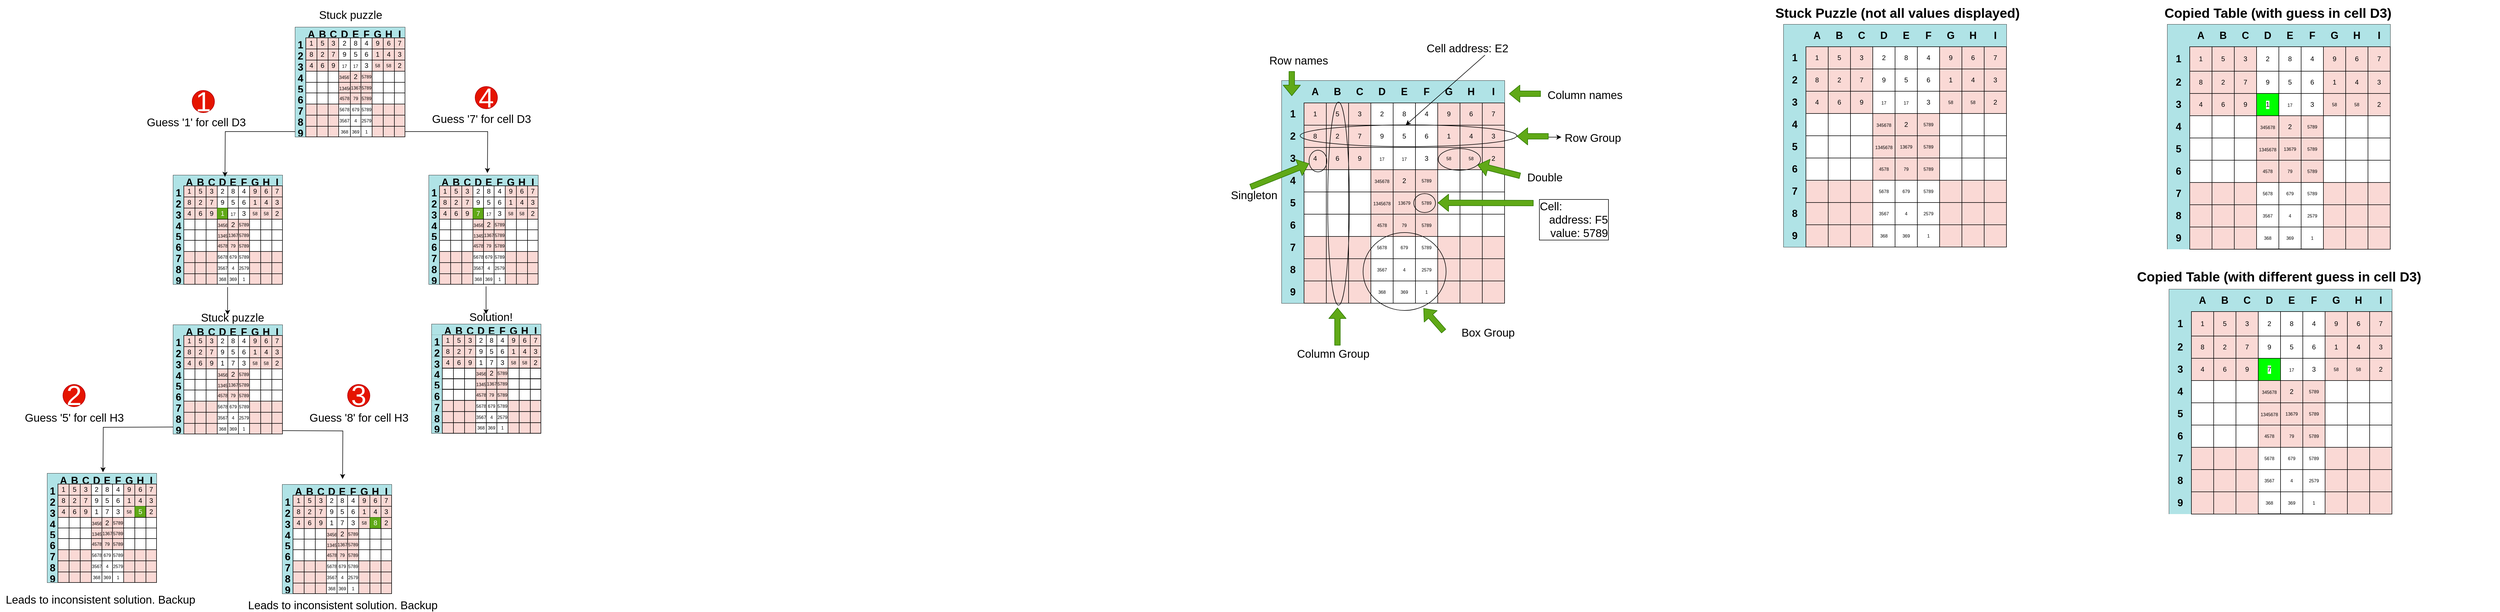 <mxfile version="14.2.7" type="github">
  <diagram name="Page-1" id="bd83a815-5ea8-2e97-e5ec-87c9f400f2fa">
    <mxGraphModel dx="5407" dy="1252" grid="0" gridSize="10" guides="1" tooltips="1" connect="1" arrows="1" fold="1" page="1" pageScale="1.5" pageWidth="1169" pageHeight="826" background="#ffffff" math="0" shadow="0">
      <root>
        <mxCell id="0" style=";html=1;" />
        <mxCell id="1" style=";html=1;" parent="0" />
        <mxCell id="1516e18e63f93b96-3" value="Stuck Puzzle (not all values displayed)" style="text;strokeColor=none;fillColor=none;html=1;fontSize=24;fontStyle=1;verticalAlign=middle;align=center;rounded=0;shadow=1;" parent="1" vertex="1">
          <mxGeometry x="-148" y="73" width="780" height="40" as="geometry" />
        </mxCell>
        <mxCell id="Im4FhcCXqjplq8VreH-y-1" value="" style="shape=table;html=1;whiteSpace=wrap;startSize=0;container=1;collapsible=0;childLayout=tableLayout;aspect=fixed;rowLines=1;columnLines=1;" vertex="1" parent="1">
          <mxGeometry x="38" y="113" width="400" height="400" as="geometry" />
        </mxCell>
        <mxCell id="Im4FhcCXqjplq8VreH-y-2" value="" style="shape=partialRectangle;html=1;whiteSpace=wrap;collapsible=0;dropTarget=0;pointerEvents=0;fillColor=none;top=0;left=0;bottom=0;right=0;points=[[0,0.5],[1,0.5]];portConstraint=eastwest;" vertex="1" parent="Im4FhcCXqjplq8VreH-y-1">
          <mxGeometry width="400" height="40" as="geometry" />
        </mxCell>
        <mxCell id="Im4FhcCXqjplq8VreH-y-3" value="" style="shape=partialRectangle;html=1;whiteSpace=wrap;connectable=0;overflow=hidden;fillColor=#b0e3e6;top=0;left=0;bottom=0;right=0;strokeColor=#0e8088;fontStyle=1;fontSize=18;" vertex="1" parent="Im4FhcCXqjplq8VreH-y-2">
          <mxGeometry width="40" height="40" as="geometry" />
        </mxCell>
        <mxCell id="Im4FhcCXqjplq8VreH-y-4" value="A" style="shape=partialRectangle;html=1;whiteSpace=wrap;connectable=0;overflow=hidden;fillColor=#b0e3e6;top=0;left=0;bottom=0;right=0;strokeColor=#0e8088;fontStyle=1;fontSize=18;" vertex="1" parent="Im4FhcCXqjplq8VreH-y-2">
          <mxGeometry x="40" width="40" height="40" as="geometry" />
        </mxCell>
        <mxCell id="Im4FhcCXqjplq8VreH-y-5" value="B" style="shape=partialRectangle;html=1;whiteSpace=wrap;connectable=0;overflow=hidden;fillColor=#b0e3e6;top=0;left=0;bottom=0;right=0;strokeColor=#0e8088;fontStyle=1;fontSize=18;" vertex="1" parent="Im4FhcCXqjplq8VreH-y-2">
          <mxGeometry x="80" width="40" height="40" as="geometry" />
        </mxCell>
        <mxCell id="Im4FhcCXqjplq8VreH-y-6" value="C" style="shape=partialRectangle;html=1;whiteSpace=wrap;connectable=0;overflow=hidden;fillColor=#b0e3e6;top=0;left=0;bottom=0;right=0;strokeColor=#0e8088;fontStyle=1;fontSize=18;" vertex="1" parent="Im4FhcCXqjplq8VreH-y-2">
          <mxGeometry x="120" width="40" height="40" as="geometry" />
        </mxCell>
        <mxCell id="Im4FhcCXqjplq8VreH-y-7" value="D" style="shape=partialRectangle;html=1;whiteSpace=wrap;connectable=0;overflow=hidden;fillColor=#b0e3e6;top=0;left=0;bottom=0;right=0;strokeColor=#0e8088;fontStyle=1;fontSize=18;" vertex="1" parent="Im4FhcCXqjplq8VreH-y-2">
          <mxGeometry x="160" width="40" height="40" as="geometry" />
        </mxCell>
        <mxCell id="Im4FhcCXqjplq8VreH-y-8" value="E" style="shape=partialRectangle;html=1;whiteSpace=wrap;connectable=0;overflow=hidden;fillColor=#b0e3e6;top=0;left=0;bottom=0;right=0;strokeColor=#0e8088;fontStyle=1;fontSize=18;" vertex="1" parent="Im4FhcCXqjplq8VreH-y-2">
          <mxGeometry x="200" width="40" height="40" as="geometry" />
        </mxCell>
        <mxCell id="Im4FhcCXqjplq8VreH-y-9" value="F" style="shape=partialRectangle;html=1;whiteSpace=wrap;connectable=0;overflow=hidden;fillColor=#b0e3e6;top=0;left=0;bottom=0;right=0;strokeColor=#0e8088;fontStyle=1;fontSize=18;" vertex="1" parent="Im4FhcCXqjplq8VreH-y-2">
          <mxGeometry x="240" width="40" height="40" as="geometry" />
        </mxCell>
        <mxCell id="Im4FhcCXqjplq8VreH-y-10" value="G" style="shape=partialRectangle;html=1;whiteSpace=wrap;connectable=0;overflow=hidden;fillColor=#b0e3e6;top=0;left=0;bottom=0;right=0;strokeColor=#0e8088;fontStyle=1;fontSize=18;" vertex="1" parent="Im4FhcCXqjplq8VreH-y-2">
          <mxGeometry x="280" width="40" height="40" as="geometry" />
        </mxCell>
        <mxCell id="Im4FhcCXqjplq8VreH-y-11" value="H" style="shape=partialRectangle;html=1;whiteSpace=wrap;connectable=0;overflow=hidden;fillColor=#b0e3e6;top=0;left=0;bottom=0;right=0;strokeColor=#0e8088;fontStyle=1;fontSize=18;" vertex="1" parent="Im4FhcCXqjplq8VreH-y-2">
          <mxGeometry x="320" width="40" height="40" as="geometry" />
        </mxCell>
        <mxCell id="Im4FhcCXqjplq8VreH-y-12" value="I" style="shape=partialRectangle;html=1;whiteSpace=wrap;connectable=0;overflow=hidden;fillColor=#b0e3e6;top=0;left=0;bottom=0;right=0;strokeColor=#0e8088;fontStyle=1;fontSize=18;" vertex="1" parent="Im4FhcCXqjplq8VreH-y-2">
          <mxGeometry x="360" width="40" height="40" as="geometry" />
        </mxCell>
        <mxCell id="Im4FhcCXqjplq8VreH-y-13" value="" style="shape=partialRectangle;html=1;whiteSpace=wrap;collapsible=0;dropTarget=0;pointerEvents=0;fillColor=none;top=0;left=0;bottom=0;right=0;points=[[0,0.5],[1,0.5]];portConstraint=eastwest;" vertex="1" parent="Im4FhcCXqjplq8VreH-y-1">
          <mxGeometry y="40" width="400" height="40" as="geometry" />
        </mxCell>
        <mxCell id="Im4FhcCXqjplq8VreH-y-14" value="1" style="shape=partialRectangle;html=1;whiteSpace=wrap;connectable=0;overflow=hidden;fillColor=#b0e3e6;top=0;left=0;bottom=0;right=0;strokeColor=#0e8088;fontStyle=1;fontSize=18;" vertex="1" parent="Im4FhcCXqjplq8VreH-y-13">
          <mxGeometry width="40" height="40" as="geometry" />
        </mxCell>
        <mxCell id="Im4FhcCXqjplq8VreH-y-15" value="1" style="shape=partialRectangle;html=1;whiteSpace=wrap;connectable=0;overflow=hidden;fillColor=#fad9d5;top=1;left=1;bottom=1;right=1;" vertex="1" parent="Im4FhcCXqjplq8VreH-y-13">
          <mxGeometry x="40" width="40" height="40" as="geometry" />
        </mxCell>
        <mxCell id="Im4FhcCXqjplq8VreH-y-16" value="5" style="shape=partialRectangle;html=1;whiteSpace=wrap;connectable=0;overflow=hidden;fillColor=#fad9d5;top=1;left=1;bottom=1;right=1;" vertex="1" parent="Im4FhcCXqjplq8VreH-y-13">
          <mxGeometry x="80" width="40" height="40" as="geometry" />
        </mxCell>
        <mxCell id="Im4FhcCXqjplq8VreH-y-17" value="3" style="shape=partialRectangle;html=1;whiteSpace=wrap;connectable=0;overflow=hidden;fillColor=#fad9d5;top=1;left=1;bottom=1;right=1;" vertex="1" parent="Im4FhcCXqjplq8VreH-y-13">
          <mxGeometry x="120" width="40" height="40" as="geometry" />
        </mxCell>
        <mxCell id="Im4FhcCXqjplq8VreH-y-18" value="2" style="shape=partialRectangle;html=1;whiteSpace=wrap;connectable=0;overflow=hidden;fillColor=none;top=1;left=1;bottom=1;right=1;" vertex="1" parent="Im4FhcCXqjplq8VreH-y-13">
          <mxGeometry x="160" width="40" height="40" as="geometry" />
        </mxCell>
        <mxCell id="Im4FhcCXqjplq8VreH-y-19" value="8" style="shape=partialRectangle;html=1;whiteSpace=wrap;connectable=0;overflow=hidden;fillColor=none;top=1;left=1;bottom=1;right=1;" vertex="1" parent="Im4FhcCXqjplq8VreH-y-13">
          <mxGeometry x="200" width="40" height="40" as="geometry" />
        </mxCell>
        <mxCell id="Im4FhcCXqjplq8VreH-y-20" value="4" style="shape=partialRectangle;html=1;whiteSpace=wrap;connectable=0;overflow=hidden;fillColor=none;top=1;left=1;bottom=1;right=1;" vertex="1" parent="Im4FhcCXqjplq8VreH-y-13">
          <mxGeometry x="240" width="40" height="40" as="geometry" />
        </mxCell>
        <mxCell id="Im4FhcCXqjplq8VreH-y-21" value="9" style="shape=partialRectangle;html=1;whiteSpace=wrap;connectable=0;overflow=hidden;fillColor=#fad9d5;top=1;left=1;bottom=1;right=1;perimeterSpacing=2;" vertex="1" parent="Im4FhcCXqjplq8VreH-y-13">
          <mxGeometry x="280" width="40" height="40" as="geometry" />
        </mxCell>
        <mxCell id="Im4FhcCXqjplq8VreH-y-22" value="6" style="shape=partialRectangle;html=1;whiteSpace=wrap;connectable=0;overflow=hidden;fillColor=#fad9d5;top=1;left=1;bottom=1;right=1;" vertex="1" parent="Im4FhcCXqjplq8VreH-y-13">
          <mxGeometry x="320" width="40" height="40" as="geometry" />
        </mxCell>
        <mxCell id="Im4FhcCXqjplq8VreH-y-23" value="7" style="shape=partialRectangle;html=1;whiteSpace=wrap;connectable=0;overflow=hidden;fillColor=#fad9d5;top=1;left=1;bottom=1;right=1;" vertex="1" parent="Im4FhcCXqjplq8VreH-y-13">
          <mxGeometry x="360" width="40" height="40" as="geometry" />
        </mxCell>
        <mxCell id="Im4FhcCXqjplq8VreH-y-24" value="" style="shape=partialRectangle;html=1;whiteSpace=wrap;collapsible=0;dropTarget=0;pointerEvents=0;fillColor=none;top=0;left=0;bottom=0;right=0;points=[[0,0.5],[1,0.5]];portConstraint=eastwest;" vertex="1" parent="Im4FhcCXqjplq8VreH-y-1">
          <mxGeometry y="80" width="400" height="40" as="geometry" />
        </mxCell>
        <mxCell id="Im4FhcCXqjplq8VreH-y-25" value="2" style="shape=partialRectangle;html=1;whiteSpace=wrap;connectable=0;overflow=hidden;fillColor=#b0e3e6;top=0;left=0;bottom=0;right=0;strokeColor=#0e8088;fontStyle=1;fontSize=18;" vertex="1" parent="Im4FhcCXqjplq8VreH-y-24">
          <mxGeometry width="40" height="40" as="geometry" />
        </mxCell>
        <mxCell id="Im4FhcCXqjplq8VreH-y-26" value="8" style="shape=partialRectangle;html=1;whiteSpace=wrap;connectable=0;overflow=hidden;fillColor=#fad9d5;top=1;left=1;bottom=1;right=1;" vertex="1" parent="Im4FhcCXqjplq8VreH-y-24">
          <mxGeometry x="40" width="40" height="40" as="geometry" />
        </mxCell>
        <mxCell id="Im4FhcCXqjplq8VreH-y-27" value="2" style="shape=partialRectangle;html=1;whiteSpace=wrap;connectable=0;overflow=hidden;fillColor=#fad9d5;top=1;left=1;bottom=1;right=1;" vertex="1" parent="Im4FhcCXqjplq8VreH-y-24">
          <mxGeometry x="80" width="40" height="40" as="geometry" />
        </mxCell>
        <mxCell id="Im4FhcCXqjplq8VreH-y-28" value="7" style="shape=partialRectangle;html=1;whiteSpace=wrap;connectable=0;overflow=hidden;fillColor=#fad9d5;top=1;left=1;bottom=1;right=1;" vertex="1" parent="Im4FhcCXqjplq8VreH-y-24">
          <mxGeometry x="120" width="40" height="40" as="geometry" />
        </mxCell>
        <mxCell id="Im4FhcCXqjplq8VreH-y-29" value="9" style="shape=partialRectangle;html=1;whiteSpace=wrap;connectable=0;overflow=hidden;fillColor=none;top=1;left=1;bottom=1;right=1;" vertex="1" parent="Im4FhcCXqjplq8VreH-y-24">
          <mxGeometry x="160" width="40" height="40" as="geometry" />
        </mxCell>
        <mxCell id="Im4FhcCXqjplq8VreH-y-30" value="5" style="shape=partialRectangle;html=1;whiteSpace=wrap;connectable=0;overflow=hidden;fillColor=none;top=1;left=1;bottom=1;right=1;" vertex="1" parent="Im4FhcCXqjplq8VreH-y-24">
          <mxGeometry x="200" width="40" height="40" as="geometry" />
        </mxCell>
        <mxCell id="Im4FhcCXqjplq8VreH-y-31" value="6" style="shape=partialRectangle;html=1;whiteSpace=wrap;connectable=0;overflow=hidden;fillColor=none;top=1;left=1;bottom=1;right=1;" vertex="1" parent="Im4FhcCXqjplq8VreH-y-24">
          <mxGeometry x="240" width="40" height="40" as="geometry" />
        </mxCell>
        <mxCell id="Im4FhcCXqjplq8VreH-y-32" value="1" style="shape=partialRectangle;html=1;whiteSpace=wrap;connectable=0;overflow=hidden;fillColor=#fad9d5;top=1;left=1;bottom=1;right=1;" vertex="1" parent="Im4FhcCXqjplq8VreH-y-24">
          <mxGeometry x="280" width="40" height="40" as="geometry" />
        </mxCell>
        <mxCell id="Im4FhcCXqjplq8VreH-y-33" value="4" style="shape=partialRectangle;html=1;whiteSpace=wrap;connectable=0;overflow=hidden;fillColor=#fad9d5;top=1;left=1;bottom=1;right=1;" vertex="1" parent="Im4FhcCXqjplq8VreH-y-24">
          <mxGeometry x="320" width="40" height="40" as="geometry" />
        </mxCell>
        <mxCell id="Im4FhcCXqjplq8VreH-y-34" value="3" style="shape=partialRectangle;html=1;whiteSpace=wrap;connectable=0;overflow=hidden;fillColor=#fad9d5;top=1;left=1;bottom=1;right=1;" vertex="1" parent="Im4FhcCXqjplq8VreH-y-24">
          <mxGeometry x="360" width="40" height="40" as="geometry" />
        </mxCell>
        <mxCell id="Im4FhcCXqjplq8VreH-y-35" value="" style="shape=partialRectangle;html=1;whiteSpace=wrap;collapsible=0;dropTarget=0;pointerEvents=0;fillColor=none;top=0;left=0;bottom=0;right=0;points=[[0,0.5],[1,0.5]];portConstraint=eastwest;" vertex="1" parent="Im4FhcCXqjplq8VreH-y-1">
          <mxGeometry y="120" width="400" height="40" as="geometry" />
        </mxCell>
        <mxCell id="Im4FhcCXqjplq8VreH-y-36" value="3" style="shape=partialRectangle;html=1;whiteSpace=wrap;connectable=0;overflow=hidden;fillColor=#b0e3e6;top=0;left=0;bottom=0;right=0;strokeColor=#0e8088;fontStyle=1;fontSize=18;" vertex="1" parent="Im4FhcCXqjplq8VreH-y-35">
          <mxGeometry width="40" height="40" as="geometry" />
        </mxCell>
        <mxCell id="Im4FhcCXqjplq8VreH-y-37" value="4" style="shape=partialRectangle;html=1;whiteSpace=wrap;connectable=0;overflow=hidden;fillColor=#fad9d5;top=1;left=1;bottom=1;right=1;" vertex="1" parent="Im4FhcCXqjplq8VreH-y-35">
          <mxGeometry x="40" width="40" height="40" as="geometry" />
        </mxCell>
        <mxCell id="Im4FhcCXqjplq8VreH-y-38" value="6" style="shape=partialRectangle;html=1;whiteSpace=wrap;connectable=0;overflow=hidden;fillColor=#fad9d5;top=1;left=1;bottom=1;right=1;" vertex="1" parent="Im4FhcCXqjplq8VreH-y-35">
          <mxGeometry x="80" width="40" height="40" as="geometry" />
        </mxCell>
        <mxCell id="Im4FhcCXqjplq8VreH-y-39" value="9" style="shape=partialRectangle;html=1;whiteSpace=wrap;connectable=0;overflow=hidden;fillColor=#fad9d5;top=1;left=1;bottom=1;right=1;" vertex="1" parent="Im4FhcCXqjplq8VreH-y-35">
          <mxGeometry x="120" width="40" height="40" as="geometry" />
        </mxCell>
        <mxCell id="Im4FhcCXqjplq8VreH-y-40" value="&lt;font style=&quot;font-size: 8px&quot;&gt;17&lt;/font&gt;" style="shape=partialRectangle;html=1;whiteSpace=wrap;connectable=0;overflow=hidden;fillColor=none;top=1;left=1;bottom=1;right=1;" vertex="1" parent="Im4FhcCXqjplq8VreH-y-35">
          <mxGeometry x="160" width="40" height="40" as="geometry" />
        </mxCell>
        <mxCell id="Im4FhcCXqjplq8VreH-y-41" value="&lt;font style=&quot;font-size: 8px&quot;&gt;17&lt;/font&gt;" style="shape=partialRectangle;html=1;whiteSpace=wrap;connectable=0;overflow=hidden;fillColor=none;top=1;left=1;bottom=1;right=1;" vertex="1" parent="Im4FhcCXqjplq8VreH-y-35">
          <mxGeometry x="200" width="40" height="40" as="geometry" />
        </mxCell>
        <mxCell id="Im4FhcCXqjplq8VreH-y-42" value="3" style="shape=partialRectangle;html=1;whiteSpace=wrap;connectable=0;overflow=hidden;fillColor=none;top=1;left=1;bottom=1;right=1;" vertex="1" parent="Im4FhcCXqjplq8VreH-y-35">
          <mxGeometry x="240" width="40" height="40" as="geometry" />
        </mxCell>
        <mxCell id="Im4FhcCXqjplq8VreH-y-43" value="58" style="shape=partialRectangle;html=1;whiteSpace=wrap;connectable=0;overflow=hidden;fillColor=#fad9d5;top=1;left=1;bottom=1;right=1;fontSize=8;" vertex="1" parent="Im4FhcCXqjplq8VreH-y-35">
          <mxGeometry x="280" width="40" height="40" as="geometry" />
        </mxCell>
        <mxCell id="Im4FhcCXqjplq8VreH-y-44" value="58" style="shape=partialRectangle;html=1;whiteSpace=wrap;connectable=0;overflow=hidden;fillColor=#fad9d5;top=1;left=1;bottom=1;right=1;fontSize=8;" vertex="1" parent="Im4FhcCXqjplq8VreH-y-35">
          <mxGeometry x="320" width="40" height="40" as="geometry" />
        </mxCell>
        <mxCell id="Im4FhcCXqjplq8VreH-y-45" value="2" style="shape=partialRectangle;html=1;whiteSpace=wrap;connectable=0;overflow=hidden;fillColor=#fad9d5;top=1;left=1;bottom=1;right=1;" vertex="1" parent="Im4FhcCXqjplq8VreH-y-35">
          <mxGeometry x="360" width="40" height="40" as="geometry" />
        </mxCell>
        <mxCell id="Im4FhcCXqjplq8VreH-y-46" value="" style="shape=partialRectangle;html=1;whiteSpace=wrap;collapsible=0;dropTarget=0;pointerEvents=0;fillColor=none;top=0;left=0;bottom=0;right=0;points=[[0,0.5],[1,0.5]];portConstraint=eastwest;" vertex="1" parent="Im4FhcCXqjplq8VreH-y-1">
          <mxGeometry y="160" width="400" height="40" as="geometry" />
        </mxCell>
        <mxCell id="Im4FhcCXqjplq8VreH-y-47" value="4" style="shape=partialRectangle;html=1;whiteSpace=wrap;connectable=0;overflow=hidden;fillColor=#b0e3e6;top=0;left=0;bottom=0;right=0;strokeColor=#0e8088;fontStyle=1;fontSize=18;" vertex="1" parent="Im4FhcCXqjplq8VreH-y-46">
          <mxGeometry width="40" height="40" as="geometry" />
        </mxCell>
        <mxCell id="Im4FhcCXqjplq8VreH-y-48" value="" style="shape=partialRectangle;html=1;whiteSpace=wrap;connectable=0;overflow=hidden;fillColor=none;top=1;left=1;bottom=1;right=1;" vertex="1" parent="Im4FhcCXqjplq8VreH-y-46">
          <mxGeometry x="40" width="40" height="40" as="geometry" />
        </mxCell>
        <mxCell id="Im4FhcCXqjplq8VreH-y-49" value="" style="shape=partialRectangle;html=1;whiteSpace=wrap;connectable=0;overflow=hidden;fillColor=none;top=1;left=1;bottom=1;right=1;" vertex="1" parent="Im4FhcCXqjplq8VreH-y-46">
          <mxGeometry x="80" width="40" height="40" as="geometry" />
        </mxCell>
        <mxCell id="Im4FhcCXqjplq8VreH-y-50" value="" style="shape=partialRectangle;html=1;whiteSpace=wrap;connectable=0;overflow=hidden;fillColor=none;top=1;left=1;bottom=1;right=1;" vertex="1" parent="Im4FhcCXqjplq8VreH-y-46">
          <mxGeometry x="120" width="40" height="40" as="geometry" />
        </mxCell>
        <mxCell id="Im4FhcCXqjplq8VreH-y-51" value="&lt;font style=&quot;font-size: 8px&quot;&gt;345678&lt;/font&gt;" style="shape=partialRectangle;html=1;whiteSpace=wrap;connectable=0;overflow=hidden;fillColor=#fad9d5;top=1;left=1;bottom=1;right=1;" vertex="1" parent="Im4FhcCXqjplq8VreH-y-46">
          <mxGeometry x="160" width="40" height="40" as="geometry" />
        </mxCell>
        <mxCell id="Im4FhcCXqjplq8VreH-y-52" value="2" style="shape=partialRectangle;html=1;whiteSpace=wrap;connectable=0;overflow=hidden;fillColor=#fad9d5;top=1;left=1;bottom=1;right=1;" vertex="1" parent="Im4FhcCXqjplq8VreH-y-46">
          <mxGeometry x="200" width="40" height="40" as="geometry" />
        </mxCell>
        <mxCell id="Im4FhcCXqjplq8VreH-y-53" value="5789" style="shape=partialRectangle;html=1;whiteSpace=wrap;connectable=0;overflow=hidden;fillColor=#fad9d5;top=1;left=1;bottom=1;right=1;fontSize=8;" vertex="1" parent="Im4FhcCXqjplq8VreH-y-46">
          <mxGeometry x="240" width="40" height="40" as="geometry" />
        </mxCell>
        <mxCell id="Im4FhcCXqjplq8VreH-y-54" value="" style="shape=partialRectangle;html=1;whiteSpace=wrap;connectable=0;overflow=hidden;fillColor=none;top=1;left=1;bottom=1;right=1;" vertex="1" parent="Im4FhcCXqjplq8VreH-y-46">
          <mxGeometry x="280" width="40" height="40" as="geometry" />
        </mxCell>
        <mxCell id="Im4FhcCXqjplq8VreH-y-55" value="" style="shape=partialRectangle;html=1;whiteSpace=wrap;connectable=0;overflow=hidden;fillColor=none;top=1;left=1;bottom=1;right=1;" vertex="1" parent="Im4FhcCXqjplq8VreH-y-46">
          <mxGeometry x="320" width="40" height="40" as="geometry" />
        </mxCell>
        <mxCell id="Im4FhcCXqjplq8VreH-y-56" value="" style="shape=partialRectangle;html=1;whiteSpace=wrap;connectable=0;overflow=hidden;fillColor=none;top=1;left=1;bottom=1;right=1;" vertex="1" parent="Im4FhcCXqjplq8VreH-y-46">
          <mxGeometry x="360" width="40" height="40" as="geometry" />
        </mxCell>
        <mxCell id="Im4FhcCXqjplq8VreH-y-57" value="" style="shape=partialRectangle;html=1;whiteSpace=wrap;collapsible=0;dropTarget=0;pointerEvents=0;fillColor=none;top=0;left=0;bottom=0;right=0;points=[[0,0.5],[1,0.5]];portConstraint=eastwest;" vertex="1" parent="Im4FhcCXqjplq8VreH-y-1">
          <mxGeometry y="200" width="400" height="40" as="geometry" />
        </mxCell>
        <mxCell id="Im4FhcCXqjplq8VreH-y-58" value="5" style="shape=partialRectangle;html=1;whiteSpace=wrap;connectable=0;overflow=hidden;fillColor=#b0e3e6;top=0;left=0;bottom=0;right=0;strokeColor=#0e8088;fontStyle=1;fontSize=18;" vertex="1" parent="Im4FhcCXqjplq8VreH-y-57">
          <mxGeometry width="40" height="40" as="geometry" />
        </mxCell>
        <mxCell id="Im4FhcCXqjplq8VreH-y-59" value="" style="shape=partialRectangle;html=1;whiteSpace=wrap;connectable=0;overflow=hidden;fillColor=none;top=1;left=1;bottom=1;right=1;" vertex="1" parent="Im4FhcCXqjplq8VreH-y-57">
          <mxGeometry x="40" width="40" height="40" as="geometry" />
        </mxCell>
        <mxCell id="Im4FhcCXqjplq8VreH-y-60" value="" style="shape=partialRectangle;html=1;whiteSpace=wrap;connectable=0;overflow=hidden;fillColor=none;top=1;left=1;bottom=1;right=1;" vertex="1" parent="Im4FhcCXqjplq8VreH-y-57">
          <mxGeometry x="80" width="40" height="40" as="geometry" />
        </mxCell>
        <mxCell id="Im4FhcCXqjplq8VreH-y-61" value="" style="shape=partialRectangle;html=1;whiteSpace=wrap;connectable=0;overflow=hidden;fillColor=none;top=1;left=1;bottom=1;right=1;" vertex="1" parent="Im4FhcCXqjplq8VreH-y-57">
          <mxGeometry x="120" width="40" height="40" as="geometry" />
        </mxCell>
        <mxCell id="Im4FhcCXqjplq8VreH-y-62" value="&lt;font style=&quot;font-size: 8px&quot;&gt;1345678&lt;/font&gt;" style="shape=partialRectangle;html=1;whiteSpace=wrap;connectable=0;overflow=hidden;fillColor=#fad9d5;top=1;left=1;bottom=1;right=1;" vertex="1" parent="Im4FhcCXqjplq8VreH-y-57">
          <mxGeometry x="160" width="40" height="40" as="geometry" />
        </mxCell>
        <mxCell id="Im4FhcCXqjplq8VreH-y-63" value="13679" style="shape=partialRectangle;html=1;whiteSpace=wrap;connectable=0;overflow=hidden;fillColor=#fad9d5;top=1;left=1;bottom=1;right=1;fontSize=8;" vertex="1" parent="Im4FhcCXqjplq8VreH-y-57">
          <mxGeometry x="200" width="40" height="40" as="geometry" />
        </mxCell>
        <mxCell id="Im4FhcCXqjplq8VreH-y-64" value="&lt;span style=&quot;font-size: 8px;&quot;&gt;5789&lt;/span&gt;" style="shape=partialRectangle;html=1;whiteSpace=wrap;connectable=0;overflow=hidden;fillColor=#fad9d5;top=1;left=1;bottom=1;right=1;fontSize=8;" vertex="1" parent="Im4FhcCXqjplq8VreH-y-57">
          <mxGeometry x="240" width="40" height="40" as="geometry" />
        </mxCell>
        <mxCell id="Im4FhcCXqjplq8VreH-y-65" value="" style="shape=partialRectangle;html=1;whiteSpace=wrap;connectable=0;overflow=hidden;fillColor=none;top=1;left=1;bottom=1;right=1;" vertex="1" parent="Im4FhcCXqjplq8VreH-y-57">
          <mxGeometry x="280" width="40" height="40" as="geometry" />
        </mxCell>
        <mxCell id="Im4FhcCXqjplq8VreH-y-66" value="" style="shape=partialRectangle;html=1;whiteSpace=wrap;connectable=0;overflow=hidden;fillColor=none;top=1;left=1;bottom=1;right=1;" vertex="1" parent="Im4FhcCXqjplq8VreH-y-57">
          <mxGeometry x="320" width="40" height="40" as="geometry" />
        </mxCell>
        <mxCell id="Im4FhcCXqjplq8VreH-y-67" value="" style="shape=partialRectangle;html=1;whiteSpace=wrap;connectable=0;overflow=hidden;fillColor=none;top=1;left=1;bottom=1;right=1;" vertex="1" parent="Im4FhcCXqjplq8VreH-y-57">
          <mxGeometry x="360" width="40" height="40" as="geometry" />
        </mxCell>
        <mxCell id="Im4FhcCXqjplq8VreH-y-68" value="" style="shape=partialRectangle;html=1;whiteSpace=wrap;collapsible=0;dropTarget=0;pointerEvents=0;fillColor=none;top=0;left=0;bottom=0;right=0;points=[[0,0.5],[1,0.5]];portConstraint=eastwest;" vertex="1" parent="Im4FhcCXqjplq8VreH-y-1">
          <mxGeometry y="240" width="400" height="40" as="geometry" />
        </mxCell>
        <mxCell id="Im4FhcCXqjplq8VreH-y-69" value="6" style="shape=partialRectangle;html=1;whiteSpace=wrap;connectable=0;overflow=hidden;fillColor=#b0e3e6;top=0;left=0;bottom=0;right=0;strokeColor=#0e8088;fontStyle=1;fontSize=18;" vertex="1" parent="Im4FhcCXqjplq8VreH-y-68">
          <mxGeometry width="40" height="40" as="geometry" />
        </mxCell>
        <mxCell id="Im4FhcCXqjplq8VreH-y-70" value="" style="shape=partialRectangle;html=1;whiteSpace=wrap;connectable=0;overflow=hidden;fillColor=none;top=1;left=1;bottom=1;right=1;" vertex="1" parent="Im4FhcCXqjplq8VreH-y-68">
          <mxGeometry x="40" width="40" height="40" as="geometry" />
        </mxCell>
        <mxCell id="Im4FhcCXqjplq8VreH-y-71" value="" style="shape=partialRectangle;html=1;whiteSpace=wrap;connectable=0;overflow=hidden;fillColor=none;top=1;left=1;bottom=1;right=1;" vertex="1" parent="Im4FhcCXqjplq8VreH-y-68">
          <mxGeometry x="80" width="40" height="40" as="geometry" />
        </mxCell>
        <mxCell id="Im4FhcCXqjplq8VreH-y-72" value="" style="shape=partialRectangle;html=1;whiteSpace=wrap;connectable=0;overflow=hidden;fillColor=none;top=1;left=1;bottom=1;right=1;" vertex="1" parent="Im4FhcCXqjplq8VreH-y-68">
          <mxGeometry x="120" width="40" height="40" as="geometry" />
        </mxCell>
        <mxCell id="Im4FhcCXqjplq8VreH-y-73" value="4578" style="shape=partialRectangle;html=1;whiteSpace=wrap;connectable=0;overflow=hidden;fillColor=#fad9d5;top=1;left=1;bottom=1;right=1;fontSize=8;" vertex="1" parent="Im4FhcCXqjplq8VreH-y-68">
          <mxGeometry x="160" width="40" height="40" as="geometry" />
        </mxCell>
        <mxCell id="Im4FhcCXqjplq8VreH-y-74" value="79" style="shape=partialRectangle;html=1;whiteSpace=wrap;connectable=0;overflow=hidden;fillColor=#fad9d5;top=1;left=1;bottom=1;right=1;fontSize=8;" vertex="1" parent="Im4FhcCXqjplq8VreH-y-68">
          <mxGeometry x="200" width="40" height="40" as="geometry" />
        </mxCell>
        <mxCell id="Im4FhcCXqjplq8VreH-y-75" value="&lt;span style=&quot;font-size: 8px;&quot;&gt;5789&lt;/span&gt;" style="shape=partialRectangle;html=1;whiteSpace=wrap;connectable=0;overflow=hidden;fillColor=#fad9d5;top=1;left=1;bottom=1;right=1;fontSize=8;" vertex="1" parent="Im4FhcCXqjplq8VreH-y-68">
          <mxGeometry x="240" width="40" height="40" as="geometry" />
        </mxCell>
        <mxCell id="Im4FhcCXqjplq8VreH-y-76" value="" style="shape=partialRectangle;html=1;whiteSpace=wrap;connectable=0;overflow=hidden;fillColor=none;top=1;left=1;bottom=1;right=1;" vertex="1" parent="Im4FhcCXqjplq8VreH-y-68">
          <mxGeometry x="280" width="40" height="40" as="geometry" />
        </mxCell>
        <mxCell id="Im4FhcCXqjplq8VreH-y-77" value="" style="shape=partialRectangle;html=1;whiteSpace=wrap;connectable=0;overflow=hidden;fillColor=none;top=1;left=1;bottom=1;right=1;" vertex="1" parent="Im4FhcCXqjplq8VreH-y-68">
          <mxGeometry x="320" width="40" height="40" as="geometry" />
        </mxCell>
        <mxCell id="Im4FhcCXqjplq8VreH-y-78" value="" style="shape=partialRectangle;html=1;whiteSpace=wrap;connectable=0;overflow=hidden;fillColor=none;top=1;left=1;bottom=1;right=1;" vertex="1" parent="Im4FhcCXqjplq8VreH-y-68">
          <mxGeometry x="360" width="40" height="40" as="geometry" />
        </mxCell>
        <mxCell id="Im4FhcCXqjplq8VreH-y-79" value="" style="shape=partialRectangle;html=1;whiteSpace=wrap;collapsible=0;dropTarget=0;pointerEvents=0;fillColor=none;top=0;left=0;bottom=0;right=0;points=[[0,0.5],[1,0.5]];portConstraint=eastwest;" vertex="1" parent="Im4FhcCXqjplq8VreH-y-1">
          <mxGeometry y="280" width="400" height="40" as="geometry" />
        </mxCell>
        <mxCell id="Im4FhcCXqjplq8VreH-y-80" value="7" style="shape=partialRectangle;html=1;whiteSpace=wrap;connectable=0;overflow=hidden;fillColor=#b0e3e6;top=0;left=0;bottom=0;right=0;strokeColor=#0e8088;fontStyle=1;fontSize=18;" vertex="1" parent="Im4FhcCXqjplq8VreH-y-79">
          <mxGeometry width="40" height="40" as="geometry" />
        </mxCell>
        <mxCell id="Im4FhcCXqjplq8VreH-y-81" value="" style="shape=partialRectangle;html=1;whiteSpace=wrap;connectable=0;overflow=hidden;fillColor=#fad9d5;top=1;left=1;bottom=1;right=1;" vertex="1" parent="Im4FhcCXqjplq8VreH-y-79">
          <mxGeometry x="40" width="40" height="40" as="geometry" />
        </mxCell>
        <mxCell id="Im4FhcCXqjplq8VreH-y-82" value="" style="shape=partialRectangle;html=1;whiteSpace=wrap;connectable=0;overflow=hidden;fillColor=#fad9d5;top=1;left=1;bottom=1;right=1;" vertex="1" parent="Im4FhcCXqjplq8VreH-y-79">
          <mxGeometry x="80" width="40" height="40" as="geometry" />
        </mxCell>
        <mxCell id="Im4FhcCXqjplq8VreH-y-83" value="" style="shape=partialRectangle;html=1;whiteSpace=wrap;connectable=0;overflow=hidden;fillColor=#fad9d5;top=1;left=1;bottom=1;right=1;" vertex="1" parent="Im4FhcCXqjplq8VreH-y-79">
          <mxGeometry x="120" width="40" height="40" as="geometry" />
        </mxCell>
        <mxCell id="Im4FhcCXqjplq8VreH-y-84" value="5678" style="shape=partialRectangle;html=1;whiteSpace=wrap;connectable=0;overflow=hidden;fillColor=none;top=1;left=1;bottom=1;right=1;fontSize=8;" vertex="1" parent="Im4FhcCXqjplq8VreH-y-79">
          <mxGeometry x="160" width="40" height="40" as="geometry" />
        </mxCell>
        <mxCell id="Im4FhcCXqjplq8VreH-y-85" value="679" style="shape=partialRectangle;html=1;whiteSpace=wrap;connectable=0;overflow=hidden;fillColor=none;top=1;left=1;bottom=1;right=1;fontSize=8;" vertex="1" parent="Im4FhcCXqjplq8VreH-y-79">
          <mxGeometry x="200" width="40" height="40" as="geometry" />
        </mxCell>
        <mxCell id="Im4FhcCXqjplq8VreH-y-86" value="5789" style="shape=partialRectangle;html=1;whiteSpace=wrap;connectable=0;overflow=hidden;fillColor=none;top=1;left=1;bottom=1;right=1;fontSize=8;" vertex="1" parent="Im4FhcCXqjplq8VreH-y-79">
          <mxGeometry x="240" width="40" height="40" as="geometry" />
        </mxCell>
        <mxCell id="Im4FhcCXqjplq8VreH-y-87" value="" style="shape=partialRectangle;html=1;whiteSpace=wrap;connectable=0;overflow=hidden;fillColor=#fad9d5;top=1;left=1;bottom=1;right=1;" vertex="1" parent="Im4FhcCXqjplq8VreH-y-79">
          <mxGeometry x="280" width="40" height="40" as="geometry" />
        </mxCell>
        <mxCell id="Im4FhcCXqjplq8VreH-y-88" value="" style="shape=partialRectangle;html=1;whiteSpace=wrap;connectable=0;overflow=hidden;fillColor=#fad9d5;top=1;left=1;bottom=1;right=1;" vertex="1" parent="Im4FhcCXqjplq8VreH-y-79">
          <mxGeometry x="320" width="40" height="40" as="geometry" />
        </mxCell>
        <mxCell id="Im4FhcCXqjplq8VreH-y-89" value="" style="shape=partialRectangle;html=1;whiteSpace=wrap;connectable=0;overflow=hidden;fillColor=#fad9d5;top=1;left=1;bottom=1;right=1;" vertex="1" parent="Im4FhcCXqjplq8VreH-y-79">
          <mxGeometry x="360" width="40" height="40" as="geometry" />
        </mxCell>
        <mxCell id="Im4FhcCXqjplq8VreH-y-90" value="" style="shape=partialRectangle;html=1;whiteSpace=wrap;collapsible=0;dropTarget=0;pointerEvents=0;fillColor=none;top=0;left=0;bottom=0;right=0;points=[[0,0.5],[1,0.5]];portConstraint=eastwest;" vertex="1" parent="Im4FhcCXqjplq8VreH-y-1">
          <mxGeometry y="320" width="400" height="40" as="geometry" />
        </mxCell>
        <mxCell id="Im4FhcCXqjplq8VreH-y-91" value="8" style="shape=partialRectangle;html=1;whiteSpace=wrap;connectable=0;overflow=hidden;fillColor=#b0e3e6;top=0;left=0;bottom=0;right=0;strokeColor=#0e8088;fontStyle=1;fontSize=18;" vertex="1" parent="Im4FhcCXqjplq8VreH-y-90">
          <mxGeometry width="40" height="40" as="geometry" />
        </mxCell>
        <mxCell id="Im4FhcCXqjplq8VreH-y-92" value="" style="shape=partialRectangle;html=1;whiteSpace=wrap;connectable=0;overflow=hidden;fillColor=#fad9d5;top=1;left=1;bottom=1;right=1;" vertex="1" parent="Im4FhcCXqjplq8VreH-y-90">
          <mxGeometry x="40" width="40" height="40" as="geometry" />
        </mxCell>
        <mxCell id="Im4FhcCXqjplq8VreH-y-93" value="" style="shape=partialRectangle;html=1;whiteSpace=wrap;connectable=0;overflow=hidden;fillColor=#fad9d5;top=1;left=1;bottom=1;right=1;" vertex="1" parent="Im4FhcCXqjplq8VreH-y-90">
          <mxGeometry x="80" width="40" height="40" as="geometry" />
        </mxCell>
        <mxCell id="Im4FhcCXqjplq8VreH-y-94" value="" style="shape=partialRectangle;html=1;whiteSpace=wrap;connectable=0;overflow=hidden;fillColor=#fad9d5;top=1;left=1;bottom=1;right=1;" vertex="1" parent="Im4FhcCXqjplq8VreH-y-90">
          <mxGeometry x="120" width="40" height="40" as="geometry" />
        </mxCell>
        <mxCell id="Im4FhcCXqjplq8VreH-y-95" value="3567" style="shape=partialRectangle;html=1;whiteSpace=wrap;connectable=0;overflow=hidden;fillColor=none;top=1;left=1;bottom=1;right=1;fontSize=8;" vertex="1" parent="Im4FhcCXqjplq8VreH-y-90">
          <mxGeometry x="160" width="40" height="40" as="geometry" />
        </mxCell>
        <mxCell id="Im4FhcCXqjplq8VreH-y-96" value="4" style="shape=partialRectangle;html=1;whiteSpace=wrap;connectable=0;overflow=hidden;fillColor=none;top=1;left=1;bottom=1;right=1;fontSize=8;" vertex="1" parent="Im4FhcCXqjplq8VreH-y-90">
          <mxGeometry x="200" width="40" height="40" as="geometry" />
        </mxCell>
        <mxCell id="Im4FhcCXqjplq8VreH-y-97" value="2579" style="shape=partialRectangle;html=1;whiteSpace=wrap;connectable=0;overflow=hidden;fillColor=none;top=1;left=1;bottom=1;right=1;fontSize=8;" vertex="1" parent="Im4FhcCXqjplq8VreH-y-90">
          <mxGeometry x="240" width="40" height="40" as="geometry" />
        </mxCell>
        <mxCell id="Im4FhcCXqjplq8VreH-y-98" value="" style="shape=partialRectangle;html=1;whiteSpace=wrap;connectable=0;overflow=hidden;fillColor=#fad9d5;top=1;left=1;bottom=1;right=1;" vertex="1" parent="Im4FhcCXqjplq8VreH-y-90">
          <mxGeometry x="280" width="40" height="40" as="geometry" />
        </mxCell>
        <mxCell id="Im4FhcCXqjplq8VreH-y-99" value="" style="shape=partialRectangle;html=1;whiteSpace=wrap;connectable=0;overflow=hidden;fillColor=#fad9d5;top=1;left=1;bottom=1;right=1;" vertex="1" parent="Im4FhcCXqjplq8VreH-y-90">
          <mxGeometry x="320" width="40" height="40" as="geometry" />
        </mxCell>
        <mxCell id="Im4FhcCXqjplq8VreH-y-100" value="" style="shape=partialRectangle;html=1;whiteSpace=wrap;connectable=0;overflow=hidden;fillColor=#fad9d5;top=1;left=1;bottom=1;right=1;" vertex="1" parent="Im4FhcCXqjplq8VreH-y-90">
          <mxGeometry x="360" width="40" height="40" as="geometry" />
        </mxCell>
        <mxCell id="Im4FhcCXqjplq8VreH-y-101" value="" style="shape=partialRectangle;html=1;whiteSpace=wrap;collapsible=0;dropTarget=0;pointerEvents=0;fillColor=none;top=0;left=0;bottom=0;right=0;points=[[0,0.5],[1,0.5]];portConstraint=eastwest;" vertex="1" parent="Im4FhcCXqjplq8VreH-y-1">
          <mxGeometry y="360" width="400" height="40" as="geometry" />
        </mxCell>
        <mxCell id="Im4FhcCXqjplq8VreH-y-102" value="9" style="shape=partialRectangle;html=1;whiteSpace=wrap;connectable=0;overflow=hidden;fillColor=#b0e3e6;top=0;left=0;bottom=0;right=0;strokeColor=#0e8088;fontStyle=1;fontSize=18;" vertex="1" parent="Im4FhcCXqjplq8VreH-y-101">
          <mxGeometry width="40" height="40" as="geometry" />
        </mxCell>
        <mxCell id="Im4FhcCXqjplq8VreH-y-103" value="" style="shape=partialRectangle;html=1;whiteSpace=wrap;connectable=0;overflow=hidden;fillColor=#fad9d5;top=1;left=1;bottom=1;right=1;" vertex="1" parent="Im4FhcCXqjplq8VreH-y-101">
          <mxGeometry x="40" width="40" height="40" as="geometry" />
        </mxCell>
        <mxCell id="Im4FhcCXqjplq8VreH-y-104" value="" style="shape=partialRectangle;html=1;whiteSpace=wrap;connectable=0;overflow=hidden;fillColor=#fad9d5;top=1;left=1;bottom=1;right=1;" vertex="1" parent="Im4FhcCXqjplq8VreH-y-101">
          <mxGeometry x="80" width="40" height="40" as="geometry" />
        </mxCell>
        <mxCell id="Im4FhcCXqjplq8VreH-y-105" value="" style="shape=partialRectangle;html=1;whiteSpace=wrap;connectable=0;overflow=hidden;fillColor=#fad9d5;top=1;left=1;bottom=1;right=1;" vertex="1" parent="Im4FhcCXqjplq8VreH-y-101">
          <mxGeometry x="120" width="40" height="40" as="geometry" />
        </mxCell>
        <mxCell id="Im4FhcCXqjplq8VreH-y-106" value="368" style="shape=partialRectangle;html=1;whiteSpace=wrap;connectable=0;overflow=hidden;fillColor=none;top=1;left=1;bottom=1;right=1;fontSize=8;" vertex="1" parent="Im4FhcCXqjplq8VreH-y-101">
          <mxGeometry x="160" width="40" height="40" as="geometry" />
        </mxCell>
        <mxCell id="Im4FhcCXqjplq8VreH-y-107" value="369" style="shape=partialRectangle;html=1;whiteSpace=wrap;connectable=0;overflow=hidden;fillColor=none;top=1;left=1;bottom=1;right=1;fontSize=8;" vertex="1" parent="Im4FhcCXqjplq8VreH-y-101">
          <mxGeometry x="200" width="40" height="40" as="geometry" />
        </mxCell>
        <mxCell id="Im4FhcCXqjplq8VreH-y-108" value="1" style="shape=partialRectangle;html=1;whiteSpace=wrap;connectable=0;overflow=hidden;fillColor=none;top=1;left=1;bottom=1;right=1;fontSize=8;" vertex="1" parent="Im4FhcCXqjplq8VreH-y-101">
          <mxGeometry x="240" width="40" height="40" as="geometry" />
        </mxCell>
        <mxCell id="Im4FhcCXqjplq8VreH-y-109" value="" style="shape=partialRectangle;html=1;whiteSpace=wrap;connectable=0;overflow=hidden;fillColor=#fad9d5;top=1;left=1;bottom=1;right=1;" vertex="1" parent="Im4FhcCXqjplq8VreH-y-101">
          <mxGeometry x="280" width="40" height="40" as="geometry" />
        </mxCell>
        <mxCell id="Im4FhcCXqjplq8VreH-y-110" value="" style="shape=partialRectangle;html=1;whiteSpace=wrap;connectable=0;overflow=hidden;fillColor=#fad9d5;top=1;left=1;bottom=1;right=1;" vertex="1" parent="Im4FhcCXqjplq8VreH-y-101">
          <mxGeometry x="320" width="40" height="40" as="geometry" />
        </mxCell>
        <mxCell id="Im4FhcCXqjplq8VreH-y-111" value="" style="shape=partialRectangle;html=1;whiteSpace=wrap;connectable=0;overflow=hidden;fillColor=#fad9d5;top=1;left=1;bottom=1;right=1;" vertex="1" parent="Im4FhcCXqjplq8VreH-y-101">
          <mxGeometry x="360" width="40" height="40" as="geometry" />
        </mxCell>
        <mxCell id="Im4FhcCXqjplq8VreH-y-112" value="Copied Table (with guess in cell D3)" style="text;strokeColor=none;fillColor=none;html=1;fontSize=24;fontStyle=1;verticalAlign=middle;align=center;rounded=0;shadow=1;" vertex="1" parent="1">
          <mxGeometry x="535" y="73" width="780" height="40" as="geometry" />
        </mxCell>
        <mxCell id="Im4FhcCXqjplq8VreH-y-113" value="" style="shape=table;html=1;whiteSpace=wrap;startSize=0;container=1;collapsible=0;childLayout=tableLayout;aspect=fixed;rowLines=1;columnLines=1;" vertex="1" parent="1">
          <mxGeometry x="727" y="113" width="400" height="403.5" as="geometry" />
        </mxCell>
        <mxCell id="Im4FhcCXqjplq8VreH-y-114" value="" style="shape=partialRectangle;html=1;whiteSpace=wrap;collapsible=0;dropTarget=0;pointerEvents=0;fillColor=none;top=0;left=0;bottom=0;right=0;points=[[0,0.5],[1,0.5]];portConstraint=eastwest;" vertex="1" parent="Im4FhcCXqjplq8VreH-y-113">
          <mxGeometry width="400" height="40" as="geometry" />
        </mxCell>
        <mxCell id="Im4FhcCXqjplq8VreH-y-115" value="" style="shape=partialRectangle;html=1;whiteSpace=wrap;connectable=0;overflow=hidden;fillColor=#b0e3e6;top=0;left=0;bottom=0;right=0;strokeColor=#0e8088;fontStyle=1;fontSize=18;" vertex="1" parent="Im4FhcCXqjplq8VreH-y-114">
          <mxGeometry width="40" height="40" as="geometry" />
        </mxCell>
        <mxCell id="Im4FhcCXqjplq8VreH-y-116" value="A" style="shape=partialRectangle;html=1;whiteSpace=wrap;connectable=0;overflow=hidden;fillColor=#b0e3e6;top=0;left=0;bottom=0;right=0;strokeColor=#0e8088;fontStyle=1;fontSize=18;" vertex="1" parent="Im4FhcCXqjplq8VreH-y-114">
          <mxGeometry x="40" width="40" height="40" as="geometry" />
        </mxCell>
        <mxCell id="Im4FhcCXqjplq8VreH-y-117" value="B" style="shape=partialRectangle;html=1;whiteSpace=wrap;connectable=0;overflow=hidden;fillColor=#b0e3e6;top=0;left=0;bottom=0;right=0;strokeColor=#0e8088;fontStyle=1;fontSize=18;" vertex="1" parent="Im4FhcCXqjplq8VreH-y-114">
          <mxGeometry x="80" width="40" height="40" as="geometry" />
        </mxCell>
        <mxCell id="Im4FhcCXqjplq8VreH-y-118" value="C" style="shape=partialRectangle;html=1;whiteSpace=wrap;connectable=0;overflow=hidden;fillColor=#b0e3e6;top=0;left=0;bottom=0;right=0;strokeColor=#0e8088;fontStyle=1;fontSize=18;" vertex="1" parent="Im4FhcCXqjplq8VreH-y-114">
          <mxGeometry x="120" width="40" height="40" as="geometry" />
        </mxCell>
        <mxCell id="Im4FhcCXqjplq8VreH-y-119" value="D" style="shape=partialRectangle;html=1;whiteSpace=wrap;connectable=0;overflow=hidden;fillColor=#b0e3e6;top=0;left=0;bottom=0;right=0;strokeColor=#0e8088;fontStyle=1;fontSize=18;" vertex="1" parent="Im4FhcCXqjplq8VreH-y-114">
          <mxGeometry x="160" width="40" height="40" as="geometry" />
        </mxCell>
        <mxCell id="Im4FhcCXqjplq8VreH-y-120" value="E" style="shape=partialRectangle;html=1;whiteSpace=wrap;connectable=0;overflow=hidden;fillColor=#b0e3e6;top=0;left=0;bottom=0;right=0;strokeColor=#0e8088;fontStyle=1;fontSize=18;" vertex="1" parent="Im4FhcCXqjplq8VreH-y-114">
          <mxGeometry x="200" width="40" height="40" as="geometry" />
        </mxCell>
        <mxCell id="Im4FhcCXqjplq8VreH-y-121" value="F" style="shape=partialRectangle;html=1;whiteSpace=wrap;connectable=0;overflow=hidden;fillColor=#b0e3e6;top=0;left=0;bottom=0;right=0;strokeColor=#0e8088;fontStyle=1;fontSize=18;" vertex="1" parent="Im4FhcCXqjplq8VreH-y-114">
          <mxGeometry x="240" width="40" height="40" as="geometry" />
        </mxCell>
        <mxCell id="Im4FhcCXqjplq8VreH-y-122" value="G" style="shape=partialRectangle;html=1;whiteSpace=wrap;connectable=0;overflow=hidden;fillColor=#b0e3e6;top=0;left=0;bottom=0;right=0;strokeColor=#0e8088;fontStyle=1;fontSize=18;" vertex="1" parent="Im4FhcCXqjplq8VreH-y-114">
          <mxGeometry x="280" width="40" height="40" as="geometry" />
        </mxCell>
        <mxCell id="Im4FhcCXqjplq8VreH-y-123" value="H" style="shape=partialRectangle;html=1;whiteSpace=wrap;connectable=0;overflow=hidden;fillColor=#b0e3e6;top=0;left=0;bottom=0;right=0;strokeColor=#0e8088;fontStyle=1;fontSize=18;" vertex="1" parent="Im4FhcCXqjplq8VreH-y-114">
          <mxGeometry x="320" width="40" height="40" as="geometry" />
        </mxCell>
        <mxCell id="Im4FhcCXqjplq8VreH-y-124" value="I" style="shape=partialRectangle;html=1;whiteSpace=wrap;connectable=0;overflow=hidden;fillColor=#b0e3e6;top=0;left=0;bottom=0;right=0;strokeColor=#0e8088;fontStyle=1;fontSize=18;" vertex="1" parent="Im4FhcCXqjplq8VreH-y-114">
          <mxGeometry x="360" width="40" height="40" as="geometry" />
        </mxCell>
        <mxCell id="Im4FhcCXqjplq8VreH-y-125" value="" style="shape=partialRectangle;html=1;whiteSpace=wrap;collapsible=0;dropTarget=0;pointerEvents=0;fillColor=none;top=0;left=0;bottom=0;right=0;points=[[0,0.5],[1,0.5]];portConstraint=eastwest;" vertex="1" parent="Im4FhcCXqjplq8VreH-y-113">
          <mxGeometry y="40" width="400" height="44" as="geometry" />
        </mxCell>
        <mxCell id="Im4FhcCXqjplq8VreH-y-126" value="1" style="shape=partialRectangle;html=1;whiteSpace=wrap;connectable=0;overflow=hidden;fillColor=#b0e3e6;top=0;left=0;bottom=0;right=0;strokeColor=#0e8088;fontStyle=1;fontSize=18;" vertex="1" parent="Im4FhcCXqjplq8VreH-y-125">
          <mxGeometry width="40" height="44" as="geometry" />
        </mxCell>
        <mxCell id="Im4FhcCXqjplq8VreH-y-127" value="1" style="shape=partialRectangle;html=1;whiteSpace=wrap;connectable=0;overflow=hidden;fillColor=#fad9d5;top=1;left=1;bottom=1;right=1;" vertex="1" parent="Im4FhcCXqjplq8VreH-y-125">
          <mxGeometry x="40" width="40" height="44" as="geometry" />
        </mxCell>
        <mxCell id="Im4FhcCXqjplq8VreH-y-128" value="5" style="shape=partialRectangle;html=1;whiteSpace=wrap;connectable=0;overflow=hidden;fillColor=#fad9d5;top=1;left=1;bottom=1;right=1;" vertex="1" parent="Im4FhcCXqjplq8VreH-y-125">
          <mxGeometry x="80" width="40" height="44" as="geometry" />
        </mxCell>
        <mxCell id="Im4FhcCXqjplq8VreH-y-129" value="3" style="shape=partialRectangle;html=1;whiteSpace=wrap;connectable=0;overflow=hidden;fillColor=#fad9d5;top=1;left=1;bottom=1;right=1;" vertex="1" parent="Im4FhcCXqjplq8VreH-y-125">
          <mxGeometry x="120" width="40" height="44" as="geometry" />
        </mxCell>
        <mxCell id="Im4FhcCXqjplq8VreH-y-130" value="2" style="shape=partialRectangle;html=1;whiteSpace=wrap;connectable=0;overflow=hidden;fillColor=none;top=1;left=1;bottom=1;right=1;" vertex="1" parent="Im4FhcCXqjplq8VreH-y-125">
          <mxGeometry x="160" width="40" height="44" as="geometry" />
        </mxCell>
        <mxCell id="Im4FhcCXqjplq8VreH-y-131" value="8" style="shape=partialRectangle;html=1;whiteSpace=wrap;connectable=0;overflow=hidden;fillColor=none;top=1;left=1;bottom=1;right=1;" vertex="1" parent="Im4FhcCXqjplq8VreH-y-125">
          <mxGeometry x="200" width="40" height="44" as="geometry" />
        </mxCell>
        <mxCell id="Im4FhcCXqjplq8VreH-y-132" value="4" style="shape=partialRectangle;html=1;whiteSpace=wrap;connectable=0;overflow=hidden;fillColor=none;top=1;left=1;bottom=1;right=1;" vertex="1" parent="Im4FhcCXqjplq8VreH-y-125">
          <mxGeometry x="240" width="40" height="44" as="geometry" />
        </mxCell>
        <mxCell id="Im4FhcCXqjplq8VreH-y-133" value="9" style="shape=partialRectangle;html=1;whiteSpace=wrap;connectable=0;overflow=hidden;fillColor=#fad9d5;top=1;left=1;bottom=1;right=1;perimeterSpacing=2;" vertex="1" parent="Im4FhcCXqjplq8VreH-y-125">
          <mxGeometry x="280" width="40" height="44" as="geometry" />
        </mxCell>
        <mxCell id="Im4FhcCXqjplq8VreH-y-134" value="6" style="shape=partialRectangle;html=1;whiteSpace=wrap;connectable=0;overflow=hidden;fillColor=#fad9d5;top=1;left=1;bottom=1;right=1;" vertex="1" parent="Im4FhcCXqjplq8VreH-y-125">
          <mxGeometry x="320" width="40" height="44" as="geometry" />
        </mxCell>
        <mxCell id="Im4FhcCXqjplq8VreH-y-135" value="7" style="shape=partialRectangle;html=1;whiteSpace=wrap;connectable=0;overflow=hidden;fillColor=#fad9d5;top=1;left=1;bottom=1;right=1;" vertex="1" parent="Im4FhcCXqjplq8VreH-y-125">
          <mxGeometry x="360" width="40" height="44" as="geometry" />
        </mxCell>
        <mxCell id="Im4FhcCXqjplq8VreH-y-136" value="" style="shape=partialRectangle;html=1;whiteSpace=wrap;collapsible=0;dropTarget=0;pointerEvents=0;fillColor=none;top=0;left=0;bottom=0;right=0;points=[[0,0.5],[1,0.5]];portConstraint=eastwest;" vertex="1" parent="Im4FhcCXqjplq8VreH-y-113">
          <mxGeometry y="84" width="400" height="40" as="geometry" />
        </mxCell>
        <mxCell id="Im4FhcCXqjplq8VreH-y-137" value="2" style="shape=partialRectangle;html=1;whiteSpace=wrap;connectable=0;overflow=hidden;fillColor=#b0e3e6;top=0;left=0;bottom=0;right=0;strokeColor=#0e8088;fontStyle=1;fontSize=18;" vertex="1" parent="Im4FhcCXqjplq8VreH-y-136">
          <mxGeometry width="40" height="40" as="geometry" />
        </mxCell>
        <mxCell id="Im4FhcCXqjplq8VreH-y-138" value="8" style="shape=partialRectangle;html=1;whiteSpace=wrap;connectable=0;overflow=hidden;fillColor=#fad9d5;top=1;left=1;bottom=1;right=1;" vertex="1" parent="Im4FhcCXqjplq8VreH-y-136">
          <mxGeometry x="40" width="40" height="40" as="geometry" />
        </mxCell>
        <mxCell id="Im4FhcCXqjplq8VreH-y-139" value="2" style="shape=partialRectangle;html=1;whiteSpace=wrap;connectable=0;overflow=hidden;fillColor=#fad9d5;top=1;left=1;bottom=1;right=1;" vertex="1" parent="Im4FhcCXqjplq8VreH-y-136">
          <mxGeometry x="80" width="40" height="40" as="geometry" />
        </mxCell>
        <mxCell id="Im4FhcCXqjplq8VreH-y-140" value="7" style="shape=partialRectangle;html=1;whiteSpace=wrap;connectable=0;overflow=hidden;fillColor=#fad9d5;top=1;left=1;bottom=1;right=1;" vertex="1" parent="Im4FhcCXqjplq8VreH-y-136">
          <mxGeometry x="120" width="40" height="40" as="geometry" />
        </mxCell>
        <mxCell id="Im4FhcCXqjplq8VreH-y-141" value="9" style="shape=partialRectangle;html=1;whiteSpace=wrap;connectable=0;overflow=hidden;fillColor=none;top=1;left=1;bottom=1;right=1;" vertex="1" parent="Im4FhcCXqjplq8VreH-y-136">
          <mxGeometry x="160" width="40" height="40" as="geometry" />
        </mxCell>
        <mxCell id="Im4FhcCXqjplq8VreH-y-142" value="5" style="shape=partialRectangle;html=1;whiteSpace=wrap;connectable=0;overflow=hidden;fillColor=none;top=1;left=1;bottom=1;right=1;" vertex="1" parent="Im4FhcCXqjplq8VreH-y-136">
          <mxGeometry x="200" width="40" height="40" as="geometry" />
        </mxCell>
        <mxCell id="Im4FhcCXqjplq8VreH-y-143" value="6" style="shape=partialRectangle;html=1;whiteSpace=wrap;connectable=0;overflow=hidden;fillColor=none;top=1;left=1;bottom=1;right=1;" vertex="1" parent="Im4FhcCXqjplq8VreH-y-136">
          <mxGeometry x="240" width="40" height="40" as="geometry" />
        </mxCell>
        <mxCell id="Im4FhcCXqjplq8VreH-y-144" value="1" style="shape=partialRectangle;html=1;whiteSpace=wrap;connectable=0;overflow=hidden;fillColor=#fad9d5;top=1;left=1;bottom=1;right=1;" vertex="1" parent="Im4FhcCXqjplq8VreH-y-136">
          <mxGeometry x="280" width="40" height="40" as="geometry" />
        </mxCell>
        <mxCell id="Im4FhcCXqjplq8VreH-y-145" value="4" style="shape=partialRectangle;html=1;whiteSpace=wrap;connectable=0;overflow=hidden;fillColor=#fad9d5;top=1;left=1;bottom=1;right=1;" vertex="1" parent="Im4FhcCXqjplq8VreH-y-136">
          <mxGeometry x="320" width="40" height="40" as="geometry" />
        </mxCell>
        <mxCell id="Im4FhcCXqjplq8VreH-y-146" value="3" style="shape=partialRectangle;html=1;whiteSpace=wrap;connectable=0;overflow=hidden;fillColor=#fad9d5;top=1;left=1;bottom=1;right=1;" vertex="1" parent="Im4FhcCXqjplq8VreH-y-136">
          <mxGeometry x="360" width="40" height="40" as="geometry" />
        </mxCell>
        <mxCell id="Im4FhcCXqjplq8VreH-y-147" value="" style="shape=partialRectangle;html=1;whiteSpace=wrap;collapsible=0;dropTarget=0;pointerEvents=0;fillColor=none;top=0;left=0;bottom=0;right=0;points=[[0,0.5],[1,0.5]];portConstraint=eastwest;" vertex="1" parent="Im4FhcCXqjplq8VreH-y-113">
          <mxGeometry y="124" width="400" height="40" as="geometry" />
        </mxCell>
        <mxCell id="Im4FhcCXqjplq8VreH-y-148" value="3" style="shape=partialRectangle;html=1;whiteSpace=wrap;connectable=0;overflow=hidden;fillColor=#b0e3e6;top=0;left=0;bottom=0;right=0;strokeColor=#0e8088;fontStyle=1;fontSize=18;" vertex="1" parent="Im4FhcCXqjplq8VreH-y-147">
          <mxGeometry width="40" height="40" as="geometry" />
        </mxCell>
        <mxCell id="Im4FhcCXqjplq8VreH-y-149" value="4" style="shape=partialRectangle;html=1;whiteSpace=wrap;connectable=0;overflow=hidden;fillColor=#fad9d5;top=1;left=1;bottom=1;right=1;" vertex="1" parent="Im4FhcCXqjplq8VreH-y-147">
          <mxGeometry x="40" width="40" height="40" as="geometry" />
        </mxCell>
        <mxCell id="Im4FhcCXqjplq8VreH-y-150" value="6" style="shape=partialRectangle;html=1;whiteSpace=wrap;connectable=0;overflow=hidden;fillColor=#fad9d5;top=1;left=1;bottom=1;right=1;" vertex="1" parent="Im4FhcCXqjplq8VreH-y-147">
          <mxGeometry x="80" width="40" height="40" as="geometry" />
        </mxCell>
        <mxCell id="Im4FhcCXqjplq8VreH-y-151" value="9" style="shape=partialRectangle;html=1;whiteSpace=wrap;connectable=0;overflow=hidden;fillColor=#fad9d5;top=1;left=1;bottom=1;right=1;" vertex="1" parent="Im4FhcCXqjplq8VreH-y-147">
          <mxGeometry x="120" width="40" height="40" as="geometry" />
        </mxCell>
        <mxCell id="Im4FhcCXqjplq8VreH-y-152" value="&lt;font style=&quot;font-size: 12px&quot;&gt;1&lt;/font&gt;" style="shape=partialRectangle;html=1;whiteSpace=wrap;connectable=0;overflow=hidden;top=1;left=1;bottom=1;right=1;labelBackgroundColor=#ffffff;fillColor=#00FF00;" vertex="1" parent="Im4FhcCXqjplq8VreH-y-147">
          <mxGeometry x="160" width="40" height="40" as="geometry" />
        </mxCell>
        <mxCell id="Im4FhcCXqjplq8VreH-y-153" value="&lt;font style=&quot;font-size: 8px&quot;&gt;17&lt;/font&gt;" style="shape=partialRectangle;html=1;whiteSpace=wrap;connectable=0;overflow=hidden;fillColor=none;top=1;left=1;bottom=1;right=1;" vertex="1" parent="Im4FhcCXqjplq8VreH-y-147">
          <mxGeometry x="200" width="40" height="40" as="geometry" />
        </mxCell>
        <mxCell id="Im4FhcCXqjplq8VreH-y-154" value="3" style="shape=partialRectangle;html=1;whiteSpace=wrap;connectable=0;overflow=hidden;fillColor=none;top=1;left=1;bottom=1;right=1;" vertex="1" parent="Im4FhcCXqjplq8VreH-y-147">
          <mxGeometry x="240" width="40" height="40" as="geometry" />
        </mxCell>
        <mxCell id="Im4FhcCXqjplq8VreH-y-155" value="58" style="shape=partialRectangle;html=1;whiteSpace=wrap;connectable=0;overflow=hidden;fillColor=#fad9d5;top=1;left=1;bottom=1;right=1;fontSize=8;" vertex="1" parent="Im4FhcCXqjplq8VreH-y-147">
          <mxGeometry x="280" width="40" height="40" as="geometry" />
        </mxCell>
        <mxCell id="Im4FhcCXqjplq8VreH-y-156" value="58" style="shape=partialRectangle;html=1;whiteSpace=wrap;connectable=0;overflow=hidden;fillColor=#fad9d5;top=1;left=1;bottom=1;right=1;fontSize=8;" vertex="1" parent="Im4FhcCXqjplq8VreH-y-147">
          <mxGeometry x="320" width="40" height="40" as="geometry" />
        </mxCell>
        <mxCell id="Im4FhcCXqjplq8VreH-y-157" value="2" style="shape=partialRectangle;html=1;whiteSpace=wrap;connectable=0;overflow=hidden;fillColor=#fad9d5;top=1;left=1;bottom=1;right=1;" vertex="1" parent="Im4FhcCXqjplq8VreH-y-147">
          <mxGeometry x="360" width="40" height="40" as="geometry" />
        </mxCell>
        <mxCell id="Im4FhcCXqjplq8VreH-y-158" value="" style="shape=partialRectangle;html=1;whiteSpace=wrap;collapsible=0;dropTarget=0;pointerEvents=0;fillColor=none;top=0;left=0;bottom=0;right=0;points=[[0,0.5],[1,0.5]];portConstraint=eastwest;" vertex="1" parent="Im4FhcCXqjplq8VreH-y-113">
          <mxGeometry y="164" width="400" height="40" as="geometry" />
        </mxCell>
        <mxCell id="Im4FhcCXqjplq8VreH-y-159" value="4" style="shape=partialRectangle;html=1;whiteSpace=wrap;connectable=0;overflow=hidden;fillColor=#b0e3e6;top=0;left=0;bottom=0;right=0;strokeColor=#0e8088;fontStyle=1;fontSize=18;" vertex="1" parent="Im4FhcCXqjplq8VreH-y-158">
          <mxGeometry width="40" height="40" as="geometry" />
        </mxCell>
        <mxCell id="Im4FhcCXqjplq8VreH-y-160" value="" style="shape=partialRectangle;html=1;whiteSpace=wrap;connectable=0;overflow=hidden;fillColor=none;top=1;left=1;bottom=1;right=1;" vertex="1" parent="Im4FhcCXqjplq8VreH-y-158">
          <mxGeometry x="40" width="40" height="40" as="geometry" />
        </mxCell>
        <mxCell id="Im4FhcCXqjplq8VreH-y-161" value="" style="shape=partialRectangle;html=1;whiteSpace=wrap;connectable=0;overflow=hidden;fillColor=none;top=1;left=1;bottom=1;right=1;" vertex="1" parent="Im4FhcCXqjplq8VreH-y-158">
          <mxGeometry x="80" width="40" height="40" as="geometry" />
        </mxCell>
        <mxCell id="Im4FhcCXqjplq8VreH-y-162" value="" style="shape=partialRectangle;html=1;whiteSpace=wrap;connectable=0;overflow=hidden;fillColor=none;top=1;left=1;bottom=1;right=1;" vertex="1" parent="Im4FhcCXqjplq8VreH-y-158">
          <mxGeometry x="120" width="40" height="40" as="geometry" />
        </mxCell>
        <mxCell id="Im4FhcCXqjplq8VreH-y-163" value="&lt;font style=&quot;font-size: 8px&quot;&gt;345678&lt;/font&gt;" style="shape=partialRectangle;html=1;whiteSpace=wrap;connectable=0;overflow=hidden;fillColor=#fad9d5;top=1;left=1;bottom=1;right=1;" vertex="1" parent="Im4FhcCXqjplq8VreH-y-158">
          <mxGeometry x="160" width="40" height="40" as="geometry" />
        </mxCell>
        <mxCell id="Im4FhcCXqjplq8VreH-y-164" value="2" style="shape=partialRectangle;html=1;whiteSpace=wrap;connectable=0;overflow=hidden;fillColor=#fad9d5;top=1;left=1;bottom=1;right=1;" vertex="1" parent="Im4FhcCXqjplq8VreH-y-158">
          <mxGeometry x="200" width="40" height="40" as="geometry" />
        </mxCell>
        <mxCell id="Im4FhcCXqjplq8VreH-y-165" value="5789" style="shape=partialRectangle;html=1;whiteSpace=wrap;connectable=0;overflow=hidden;fillColor=#fad9d5;top=1;left=1;bottom=1;right=1;fontSize=8;" vertex="1" parent="Im4FhcCXqjplq8VreH-y-158">
          <mxGeometry x="240" width="40" height="40" as="geometry" />
        </mxCell>
        <mxCell id="Im4FhcCXqjplq8VreH-y-166" value="" style="shape=partialRectangle;html=1;whiteSpace=wrap;connectable=0;overflow=hidden;fillColor=none;top=1;left=1;bottom=1;right=1;" vertex="1" parent="Im4FhcCXqjplq8VreH-y-158">
          <mxGeometry x="280" width="40" height="40" as="geometry" />
        </mxCell>
        <mxCell id="Im4FhcCXqjplq8VreH-y-167" value="" style="shape=partialRectangle;html=1;whiteSpace=wrap;connectable=0;overflow=hidden;fillColor=none;top=1;left=1;bottom=1;right=1;" vertex="1" parent="Im4FhcCXqjplq8VreH-y-158">
          <mxGeometry x="320" width="40" height="40" as="geometry" />
        </mxCell>
        <mxCell id="Im4FhcCXqjplq8VreH-y-168" value="" style="shape=partialRectangle;html=1;whiteSpace=wrap;connectable=0;overflow=hidden;fillColor=none;top=1;left=1;bottom=1;right=1;" vertex="1" parent="Im4FhcCXqjplq8VreH-y-158">
          <mxGeometry x="360" width="40" height="40" as="geometry" />
        </mxCell>
        <mxCell id="Im4FhcCXqjplq8VreH-y-169" value="" style="shape=partialRectangle;html=1;whiteSpace=wrap;collapsible=0;dropTarget=0;pointerEvents=0;fillColor=none;top=0;left=0;bottom=0;right=0;points=[[0,0.5],[1,0.5]];portConstraint=eastwest;" vertex="1" parent="Im4FhcCXqjplq8VreH-y-113">
          <mxGeometry y="204" width="400" height="40" as="geometry" />
        </mxCell>
        <mxCell id="Im4FhcCXqjplq8VreH-y-170" value="5" style="shape=partialRectangle;html=1;whiteSpace=wrap;connectable=0;overflow=hidden;fillColor=#b0e3e6;top=0;left=0;bottom=0;right=0;strokeColor=#0e8088;fontStyle=1;fontSize=18;" vertex="1" parent="Im4FhcCXqjplq8VreH-y-169">
          <mxGeometry width="40" height="40" as="geometry" />
        </mxCell>
        <mxCell id="Im4FhcCXqjplq8VreH-y-171" value="" style="shape=partialRectangle;html=1;whiteSpace=wrap;connectable=0;overflow=hidden;fillColor=none;top=1;left=1;bottom=1;right=1;" vertex="1" parent="Im4FhcCXqjplq8VreH-y-169">
          <mxGeometry x="40" width="40" height="40" as="geometry" />
        </mxCell>
        <mxCell id="Im4FhcCXqjplq8VreH-y-172" value="" style="shape=partialRectangle;html=1;whiteSpace=wrap;connectable=0;overflow=hidden;fillColor=none;top=1;left=1;bottom=1;right=1;" vertex="1" parent="Im4FhcCXqjplq8VreH-y-169">
          <mxGeometry x="80" width="40" height="40" as="geometry" />
        </mxCell>
        <mxCell id="Im4FhcCXqjplq8VreH-y-173" value="" style="shape=partialRectangle;html=1;whiteSpace=wrap;connectable=0;overflow=hidden;fillColor=none;top=1;left=1;bottom=1;right=1;" vertex="1" parent="Im4FhcCXqjplq8VreH-y-169">
          <mxGeometry x="120" width="40" height="40" as="geometry" />
        </mxCell>
        <mxCell id="Im4FhcCXqjplq8VreH-y-174" value="&lt;font style=&quot;font-size: 8px&quot;&gt;1345678&lt;/font&gt;" style="shape=partialRectangle;html=1;whiteSpace=wrap;connectable=0;overflow=hidden;fillColor=#fad9d5;top=1;left=1;bottom=1;right=1;" vertex="1" parent="Im4FhcCXqjplq8VreH-y-169">
          <mxGeometry x="160" width="40" height="40" as="geometry" />
        </mxCell>
        <mxCell id="Im4FhcCXqjplq8VreH-y-175" value="13679" style="shape=partialRectangle;html=1;whiteSpace=wrap;connectable=0;overflow=hidden;fillColor=#fad9d5;top=1;left=1;bottom=1;right=1;fontSize=8;" vertex="1" parent="Im4FhcCXqjplq8VreH-y-169">
          <mxGeometry x="200" width="40" height="40" as="geometry" />
        </mxCell>
        <mxCell id="Im4FhcCXqjplq8VreH-y-176" value="&lt;span style=&quot;font-size: 8px;&quot;&gt;5789&lt;/span&gt;" style="shape=partialRectangle;html=1;whiteSpace=wrap;connectable=0;overflow=hidden;fillColor=#fad9d5;top=1;left=1;bottom=1;right=1;fontSize=8;" vertex="1" parent="Im4FhcCXqjplq8VreH-y-169">
          <mxGeometry x="240" width="40" height="40" as="geometry" />
        </mxCell>
        <mxCell id="Im4FhcCXqjplq8VreH-y-177" value="" style="shape=partialRectangle;html=1;whiteSpace=wrap;connectable=0;overflow=hidden;fillColor=none;top=1;left=1;bottom=1;right=1;" vertex="1" parent="Im4FhcCXqjplq8VreH-y-169">
          <mxGeometry x="280" width="40" height="40" as="geometry" />
        </mxCell>
        <mxCell id="Im4FhcCXqjplq8VreH-y-178" value="" style="shape=partialRectangle;html=1;whiteSpace=wrap;connectable=0;overflow=hidden;fillColor=none;top=1;left=1;bottom=1;right=1;" vertex="1" parent="Im4FhcCXqjplq8VreH-y-169">
          <mxGeometry x="320" width="40" height="40" as="geometry" />
        </mxCell>
        <mxCell id="Im4FhcCXqjplq8VreH-y-179" value="" style="shape=partialRectangle;html=1;whiteSpace=wrap;connectable=0;overflow=hidden;fillColor=none;top=1;left=1;bottom=1;right=1;" vertex="1" parent="Im4FhcCXqjplq8VreH-y-169">
          <mxGeometry x="360" width="40" height="40" as="geometry" />
        </mxCell>
        <mxCell id="Im4FhcCXqjplq8VreH-y-180" value="" style="shape=partialRectangle;html=1;whiteSpace=wrap;collapsible=0;dropTarget=0;pointerEvents=0;fillColor=none;top=0;left=0;bottom=0;right=0;points=[[0,0.5],[1,0.5]];portConstraint=eastwest;" vertex="1" parent="Im4FhcCXqjplq8VreH-y-113">
          <mxGeometry y="244" width="400" height="40" as="geometry" />
        </mxCell>
        <mxCell id="Im4FhcCXqjplq8VreH-y-181" value="6" style="shape=partialRectangle;html=1;whiteSpace=wrap;connectable=0;overflow=hidden;fillColor=#b0e3e6;top=0;left=0;bottom=0;right=0;strokeColor=#0e8088;fontStyle=1;fontSize=18;" vertex="1" parent="Im4FhcCXqjplq8VreH-y-180">
          <mxGeometry width="40" height="40" as="geometry" />
        </mxCell>
        <mxCell id="Im4FhcCXqjplq8VreH-y-182" value="" style="shape=partialRectangle;html=1;whiteSpace=wrap;connectable=0;overflow=hidden;fillColor=none;top=1;left=1;bottom=1;right=1;" vertex="1" parent="Im4FhcCXqjplq8VreH-y-180">
          <mxGeometry x="40" width="40" height="40" as="geometry" />
        </mxCell>
        <mxCell id="Im4FhcCXqjplq8VreH-y-183" value="" style="shape=partialRectangle;html=1;whiteSpace=wrap;connectable=0;overflow=hidden;fillColor=none;top=1;left=1;bottom=1;right=1;" vertex="1" parent="Im4FhcCXqjplq8VreH-y-180">
          <mxGeometry x="80" width="40" height="40" as="geometry" />
        </mxCell>
        <mxCell id="Im4FhcCXqjplq8VreH-y-184" value="" style="shape=partialRectangle;html=1;whiteSpace=wrap;connectable=0;overflow=hidden;fillColor=none;top=1;left=1;bottom=1;right=1;" vertex="1" parent="Im4FhcCXqjplq8VreH-y-180">
          <mxGeometry x="120" width="40" height="40" as="geometry" />
        </mxCell>
        <mxCell id="Im4FhcCXqjplq8VreH-y-185" value="4578" style="shape=partialRectangle;html=1;whiteSpace=wrap;connectable=0;overflow=hidden;fillColor=#fad9d5;top=1;left=1;bottom=1;right=1;fontSize=8;" vertex="1" parent="Im4FhcCXqjplq8VreH-y-180">
          <mxGeometry x="160" width="40" height="40" as="geometry" />
        </mxCell>
        <mxCell id="Im4FhcCXqjplq8VreH-y-186" value="79" style="shape=partialRectangle;html=1;whiteSpace=wrap;connectable=0;overflow=hidden;fillColor=#fad9d5;top=1;left=1;bottom=1;right=1;fontSize=8;" vertex="1" parent="Im4FhcCXqjplq8VreH-y-180">
          <mxGeometry x="200" width="40" height="40" as="geometry" />
        </mxCell>
        <mxCell id="Im4FhcCXqjplq8VreH-y-187" value="&lt;span style=&quot;font-size: 8px;&quot;&gt;5789&lt;/span&gt;" style="shape=partialRectangle;html=1;whiteSpace=wrap;connectable=0;overflow=hidden;fillColor=#fad9d5;top=1;left=1;bottom=1;right=1;fontSize=8;" vertex="1" parent="Im4FhcCXqjplq8VreH-y-180">
          <mxGeometry x="240" width="40" height="40" as="geometry" />
        </mxCell>
        <mxCell id="Im4FhcCXqjplq8VreH-y-188" value="" style="shape=partialRectangle;html=1;whiteSpace=wrap;connectable=0;overflow=hidden;fillColor=none;top=1;left=1;bottom=1;right=1;" vertex="1" parent="Im4FhcCXqjplq8VreH-y-180">
          <mxGeometry x="280" width="40" height="40" as="geometry" />
        </mxCell>
        <mxCell id="Im4FhcCXqjplq8VreH-y-189" value="" style="shape=partialRectangle;html=1;whiteSpace=wrap;connectable=0;overflow=hidden;fillColor=none;top=1;left=1;bottom=1;right=1;" vertex="1" parent="Im4FhcCXqjplq8VreH-y-180">
          <mxGeometry x="320" width="40" height="40" as="geometry" />
        </mxCell>
        <mxCell id="Im4FhcCXqjplq8VreH-y-190" value="" style="shape=partialRectangle;html=1;whiteSpace=wrap;connectable=0;overflow=hidden;fillColor=none;top=1;left=1;bottom=1;right=1;" vertex="1" parent="Im4FhcCXqjplq8VreH-y-180">
          <mxGeometry x="360" width="40" height="40" as="geometry" />
        </mxCell>
        <mxCell id="Im4FhcCXqjplq8VreH-y-191" value="" style="shape=partialRectangle;html=1;whiteSpace=wrap;collapsible=0;dropTarget=0;pointerEvents=0;fillColor=none;top=0;left=0;bottom=0;right=0;points=[[0,0.5],[1,0.5]];portConstraint=eastwest;" vertex="1" parent="Im4FhcCXqjplq8VreH-y-113">
          <mxGeometry y="284" width="400" height="40" as="geometry" />
        </mxCell>
        <mxCell id="Im4FhcCXqjplq8VreH-y-192" value="7" style="shape=partialRectangle;html=1;whiteSpace=wrap;connectable=0;overflow=hidden;fillColor=#b0e3e6;top=0;left=0;bottom=0;right=0;strokeColor=#0e8088;fontStyle=1;fontSize=18;" vertex="1" parent="Im4FhcCXqjplq8VreH-y-191">
          <mxGeometry width="40" height="40" as="geometry" />
        </mxCell>
        <mxCell id="Im4FhcCXqjplq8VreH-y-193" value="" style="shape=partialRectangle;html=1;whiteSpace=wrap;connectable=0;overflow=hidden;fillColor=#fad9d5;top=1;left=1;bottom=1;right=1;" vertex="1" parent="Im4FhcCXqjplq8VreH-y-191">
          <mxGeometry x="40" width="40" height="40" as="geometry" />
        </mxCell>
        <mxCell id="Im4FhcCXqjplq8VreH-y-194" value="" style="shape=partialRectangle;html=1;whiteSpace=wrap;connectable=0;overflow=hidden;fillColor=#fad9d5;top=1;left=1;bottom=1;right=1;" vertex="1" parent="Im4FhcCXqjplq8VreH-y-191">
          <mxGeometry x="80" width="40" height="40" as="geometry" />
        </mxCell>
        <mxCell id="Im4FhcCXqjplq8VreH-y-195" value="" style="shape=partialRectangle;html=1;whiteSpace=wrap;connectable=0;overflow=hidden;fillColor=#fad9d5;top=1;left=1;bottom=1;right=1;" vertex="1" parent="Im4FhcCXqjplq8VreH-y-191">
          <mxGeometry x="120" width="40" height="40" as="geometry" />
        </mxCell>
        <mxCell id="Im4FhcCXqjplq8VreH-y-196" value="5678" style="shape=partialRectangle;html=1;whiteSpace=wrap;connectable=0;overflow=hidden;fillColor=none;top=1;left=1;bottom=1;right=1;fontSize=8;" vertex="1" parent="Im4FhcCXqjplq8VreH-y-191">
          <mxGeometry x="160" width="40" height="40" as="geometry" />
        </mxCell>
        <mxCell id="Im4FhcCXqjplq8VreH-y-197" value="679" style="shape=partialRectangle;html=1;whiteSpace=wrap;connectable=0;overflow=hidden;fillColor=none;top=1;left=1;bottom=1;right=1;fontSize=8;" vertex="1" parent="Im4FhcCXqjplq8VreH-y-191">
          <mxGeometry x="200" width="40" height="40" as="geometry" />
        </mxCell>
        <mxCell id="Im4FhcCXqjplq8VreH-y-198" value="5789" style="shape=partialRectangle;html=1;whiteSpace=wrap;connectable=0;overflow=hidden;fillColor=none;top=1;left=1;bottom=1;right=1;fontSize=8;" vertex="1" parent="Im4FhcCXqjplq8VreH-y-191">
          <mxGeometry x="240" width="40" height="40" as="geometry" />
        </mxCell>
        <mxCell id="Im4FhcCXqjplq8VreH-y-199" value="" style="shape=partialRectangle;html=1;whiteSpace=wrap;connectable=0;overflow=hidden;fillColor=#fad9d5;top=1;left=1;bottom=1;right=1;" vertex="1" parent="Im4FhcCXqjplq8VreH-y-191">
          <mxGeometry x="280" width="40" height="40" as="geometry" />
        </mxCell>
        <mxCell id="Im4FhcCXqjplq8VreH-y-200" value="" style="shape=partialRectangle;html=1;whiteSpace=wrap;connectable=0;overflow=hidden;fillColor=#fad9d5;top=1;left=1;bottom=1;right=1;" vertex="1" parent="Im4FhcCXqjplq8VreH-y-191">
          <mxGeometry x="320" width="40" height="40" as="geometry" />
        </mxCell>
        <mxCell id="Im4FhcCXqjplq8VreH-y-201" value="" style="shape=partialRectangle;html=1;whiteSpace=wrap;connectable=0;overflow=hidden;fillColor=#fad9d5;top=1;left=1;bottom=1;right=1;" vertex="1" parent="Im4FhcCXqjplq8VreH-y-191">
          <mxGeometry x="360" width="40" height="40" as="geometry" />
        </mxCell>
        <mxCell id="Im4FhcCXqjplq8VreH-y-202" value="" style="shape=partialRectangle;html=1;whiteSpace=wrap;collapsible=0;dropTarget=0;pointerEvents=0;fillColor=none;top=0;left=0;bottom=0;right=0;points=[[0,0.5],[1,0.5]];portConstraint=eastwest;" vertex="1" parent="Im4FhcCXqjplq8VreH-y-113">
          <mxGeometry y="324" width="400" height="40" as="geometry" />
        </mxCell>
        <mxCell id="Im4FhcCXqjplq8VreH-y-203" value="8" style="shape=partialRectangle;html=1;whiteSpace=wrap;connectable=0;overflow=hidden;fillColor=#b0e3e6;top=0;left=0;bottom=0;right=0;strokeColor=#0e8088;fontStyle=1;fontSize=18;" vertex="1" parent="Im4FhcCXqjplq8VreH-y-202">
          <mxGeometry width="40" height="40" as="geometry" />
        </mxCell>
        <mxCell id="Im4FhcCXqjplq8VreH-y-204" value="" style="shape=partialRectangle;html=1;whiteSpace=wrap;connectable=0;overflow=hidden;fillColor=#fad9d5;top=1;left=1;bottom=1;right=1;" vertex="1" parent="Im4FhcCXqjplq8VreH-y-202">
          <mxGeometry x="40" width="40" height="40" as="geometry" />
        </mxCell>
        <mxCell id="Im4FhcCXqjplq8VreH-y-205" value="" style="shape=partialRectangle;html=1;whiteSpace=wrap;connectable=0;overflow=hidden;fillColor=#fad9d5;top=1;left=1;bottom=1;right=1;" vertex="1" parent="Im4FhcCXqjplq8VreH-y-202">
          <mxGeometry x="80" width="40" height="40" as="geometry" />
        </mxCell>
        <mxCell id="Im4FhcCXqjplq8VreH-y-206" value="" style="shape=partialRectangle;html=1;whiteSpace=wrap;connectable=0;overflow=hidden;fillColor=#fad9d5;top=1;left=1;bottom=1;right=1;" vertex="1" parent="Im4FhcCXqjplq8VreH-y-202">
          <mxGeometry x="120" width="40" height="40" as="geometry" />
        </mxCell>
        <mxCell id="Im4FhcCXqjplq8VreH-y-207" value="3567" style="shape=partialRectangle;html=1;whiteSpace=wrap;connectable=0;overflow=hidden;fillColor=none;top=1;left=1;bottom=1;right=1;fontSize=8;" vertex="1" parent="Im4FhcCXqjplq8VreH-y-202">
          <mxGeometry x="160" width="40" height="40" as="geometry" />
        </mxCell>
        <mxCell id="Im4FhcCXqjplq8VreH-y-208" value="4" style="shape=partialRectangle;html=1;whiteSpace=wrap;connectable=0;overflow=hidden;fillColor=none;top=1;left=1;bottom=1;right=1;fontSize=8;" vertex="1" parent="Im4FhcCXqjplq8VreH-y-202">
          <mxGeometry x="200" width="40" height="40" as="geometry" />
        </mxCell>
        <mxCell id="Im4FhcCXqjplq8VreH-y-209" value="2579" style="shape=partialRectangle;html=1;whiteSpace=wrap;connectable=0;overflow=hidden;fillColor=none;top=1;left=1;bottom=1;right=1;fontSize=8;" vertex="1" parent="Im4FhcCXqjplq8VreH-y-202">
          <mxGeometry x="240" width="40" height="40" as="geometry" />
        </mxCell>
        <mxCell id="Im4FhcCXqjplq8VreH-y-210" value="" style="shape=partialRectangle;html=1;whiteSpace=wrap;connectable=0;overflow=hidden;fillColor=#fad9d5;top=1;left=1;bottom=1;right=1;" vertex="1" parent="Im4FhcCXqjplq8VreH-y-202">
          <mxGeometry x="280" width="40" height="40" as="geometry" />
        </mxCell>
        <mxCell id="Im4FhcCXqjplq8VreH-y-211" value="" style="shape=partialRectangle;html=1;whiteSpace=wrap;connectable=0;overflow=hidden;fillColor=#fad9d5;top=1;left=1;bottom=1;right=1;" vertex="1" parent="Im4FhcCXqjplq8VreH-y-202">
          <mxGeometry x="320" width="40" height="40" as="geometry" />
        </mxCell>
        <mxCell id="Im4FhcCXqjplq8VreH-y-212" value="" style="shape=partialRectangle;html=1;whiteSpace=wrap;connectable=0;overflow=hidden;fillColor=#fad9d5;top=1;left=1;bottom=1;right=1;" vertex="1" parent="Im4FhcCXqjplq8VreH-y-202">
          <mxGeometry x="360" width="40" height="40" as="geometry" />
        </mxCell>
        <mxCell id="Im4FhcCXqjplq8VreH-y-213" value="" style="shape=partialRectangle;html=1;whiteSpace=wrap;collapsible=0;dropTarget=0;pointerEvents=0;fillColor=none;top=0;left=0;bottom=0;right=0;points=[[0,0.5],[1,0.5]];portConstraint=eastwest;" vertex="1" parent="Im4FhcCXqjplq8VreH-y-113">
          <mxGeometry y="364" width="400" height="40" as="geometry" />
        </mxCell>
        <mxCell id="Im4FhcCXqjplq8VreH-y-214" value="9" style="shape=partialRectangle;html=1;whiteSpace=wrap;connectable=0;overflow=hidden;fillColor=#b0e3e6;top=0;left=0;bottom=0;right=0;strokeColor=#0e8088;fontStyle=1;fontSize=18;" vertex="1" parent="Im4FhcCXqjplq8VreH-y-213">
          <mxGeometry width="40" height="40" as="geometry" />
        </mxCell>
        <mxCell id="Im4FhcCXqjplq8VreH-y-215" value="" style="shape=partialRectangle;html=1;whiteSpace=wrap;connectable=0;overflow=hidden;fillColor=#fad9d5;top=1;left=1;bottom=1;right=1;" vertex="1" parent="Im4FhcCXqjplq8VreH-y-213">
          <mxGeometry x="40" width="40" height="40" as="geometry" />
        </mxCell>
        <mxCell id="Im4FhcCXqjplq8VreH-y-216" value="" style="shape=partialRectangle;html=1;whiteSpace=wrap;connectable=0;overflow=hidden;fillColor=#fad9d5;top=1;left=1;bottom=1;right=1;" vertex="1" parent="Im4FhcCXqjplq8VreH-y-213">
          <mxGeometry x="80" width="40" height="40" as="geometry" />
        </mxCell>
        <mxCell id="Im4FhcCXqjplq8VreH-y-217" value="" style="shape=partialRectangle;html=1;whiteSpace=wrap;connectable=0;overflow=hidden;fillColor=#fad9d5;top=1;left=1;bottom=1;right=1;" vertex="1" parent="Im4FhcCXqjplq8VreH-y-213">
          <mxGeometry x="120" width="40" height="40" as="geometry" />
        </mxCell>
        <mxCell id="Im4FhcCXqjplq8VreH-y-218" value="368" style="shape=partialRectangle;html=1;whiteSpace=wrap;connectable=0;overflow=hidden;fillColor=none;top=1;left=1;bottom=1;right=1;fontSize=8;" vertex="1" parent="Im4FhcCXqjplq8VreH-y-213">
          <mxGeometry x="160" width="40" height="40" as="geometry" />
        </mxCell>
        <mxCell id="Im4FhcCXqjplq8VreH-y-219" value="369" style="shape=partialRectangle;html=1;whiteSpace=wrap;connectable=0;overflow=hidden;fillColor=none;top=1;left=1;bottom=1;right=1;fontSize=8;" vertex="1" parent="Im4FhcCXqjplq8VreH-y-213">
          <mxGeometry x="200" width="40" height="40" as="geometry" />
        </mxCell>
        <mxCell id="Im4FhcCXqjplq8VreH-y-220" value="1" style="shape=partialRectangle;html=1;whiteSpace=wrap;connectable=0;overflow=hidden;fillColor=none;top=1;left=1;bottom=1;right=1;fontSize=8;" vertex="1" parent="Im4FhcCXqjplq8VreH-y-213">
          <mxGeometry x="240" width="40" height="40" as="geometry" />
        </mxCell>
        <mxCell id="Im4FhcCXqjplq8VreH-y-221" value="" style="shape=partialRectangle;html=1;whiteSpace=wrap;connectable=0;overflow=hidden;fillColor=#fad9d5;top=1;left=1;bottom=1;right=1;" vertex="1" parent="Im4FhcCXqjplq8VreH-y-213">
          <mxGeometry x="280" width="40" height="40" as="geometry" />
        </mxCell>
        <mxCell id="Im4FhcCXqjplq8VreH-y-222" value="" style="shape=partialRectangle;html=1;whiteSpace=wrap;connectable=0;overflow=hidden;fillColor=#fad9d5;top=1;left=1;bottom=1;right=1;" vertex="1" parent="Im4FhcCXqjplq8VreH-y-213">
          <mxGeometry x="320" width="40" height="40" as="geometry" />
        </mxCell>
        <mxCell id="Im4FhcCXqjplq8VreH-y-223" value="" style="shape=partialRectangle;html=1;whiteSpace=wrap;connectable=0;overflow=hidden;fillColor=#fad9d5;top=1;left=1;bottom=1;right=1;" vertex="1" parent="Im4FhcCXqjplq8VreH-y-213">
          <mxGeometry x="360" width="40" height="40" as="geometry" />
        </mxCell>
        <mxCell id="Im4FhcCXqjplq8VreH-y-224" value="" style="shape=table;html=1;whiteSpace=wrap;startSize=0;container=1;collapsible=0;childLayout=tableLayout;aspect=fixed;rowLines=1;columnLines=1;" vertex="1" parent="1">
          <mxGeometry x="730" y="589" width="400" height="403.5" as="geometry" />
        </mxCell>
        <mxCell id="Im4FhcCXqjplq8VreH-y-225" value="" style="shape=partialRectangle;html=1;whiteSpace=wrap;collapsible=0;dropTarget=0;pointerEvents=0;fillColor=none;top=0;left=0;bottom=0;right=0;points=[[0,0.5],[1,0.5]];portConstraint=eastwest;" vertex="1" parent="Im4FhcCXqjplq8VreH-y-224">
          <mxGeometry width="400" height="40" as="geometry" />
        </mxCell>
        <mxCell id="Im4FhcCXqjplq8VreH-y-226" value="" style="shape=partialRectangle;html=1;whiteSpace=wrap;connectable=0;overflow=hidden;fillColor=#b0e3e6;top=0;left=0;bottom=0;right=0;strokeColor=#0e8088;fontStyle=1;fontSize=18;" vertex="1" parent="Im4FhcCXqjplq8VreH-y-225">
          <mxGeometry width="40" height="40" as="geometry" />
        </mxCell>
        <mxCell id="Im4FhcCXqjplq8VreH-y-227" value="A" style="shape=partialRectangle;html=1;whiteSpace=wrap;connectable=0;overflow=hidden;fillColor=#b0e3e6;top=0;left=0;bottom=0;right=0;strokeColor=#0e8088;fontStyle=1;fontSize=18;" vertex="1" parent="Im4FhcCXqjplq8VreH-y-225">
          <mxGeometry x="40" width="40" height="40" as="geometry" />
        </mxCell>
        <mxCell id="Im4FhcCXqjplq8VreH-y-228" value="B" style="shape=partialRectangle;html=1;whiteSpace=wrap;connectable=0;overflow=hidden;fillColor=#b0e3e6;top=0;left=0;bottom=0;right=0;strokeColor=#0e8088;fontStyle=1;fontSize=18;" vertex="1" parent="Im4FhcCXqjplq8VreH-y-225">
          <mxGeometry x="80" width="40" height="40" as="geometry" />
        </mxCell>
        <mxCell id="Im4FhcCXqjplq8VreH-y-229" value="C" style="shape=partialRectangle;html=1;whiteSpace=wrap;connectable=0;overflow=hidden;fillColor=#b0e3e6;top=0;left=0;bottom=0;right=0;strokeColor=#0e8088;fontStyle=1;fontSize=18;" vertex="1" parent="Im4FhcCXqjplq8VreH-y-225">
          <mxGeometry x="120" width="40" height="40" as="geometry" />
        </mxCell>
        <mxCell id="Im4FhcCXqjplq8VreH-y-230" value="D" style="shape=partialRectangle;html=1;whiteSpace=wrap;connectable=0;overflow=hidden;fillColor=#b0e3e6;top=0;left=0;bottom=0;right=0;strokeColor=#0e8088;fontStyle=1;fontSize=18;" vertex="1" parent="Im4FhcCXqjplq8VreH-y-225">
          <mxGeometry x="160" width="40" height="40" as="geometry" />
        </mxCell>
        <mxCell id="Im4FhcCXqjplq8VreH-y-231" value="E" style="shape=partialRectangle;html=1;whiteSpace=wrap;connectable=0;overflow=hidden;fillColor=#b0e3e6;top=0;left=0;bottom=0;right=0;strokeColor=#0e8088;fontStyle=1;fontSize=18;" vertex="1" parent="Im4FhcCXqjplq8VreH-y-225">
          <mxGeometry x="200" width="40" height="40" as="geometry" />
        </mxCell>
        <mxCell id="Im4FhcCXqjplq8VreH-y-232" value="F" style="shape=partialRectangle;html=1;whiteSpace=wrap;connectable=0;overflow=hidden;fillColor=#b0e3e6;top=0;left=0;bottom=0;right=0;strokeColor=#0e8088;fontStyle=1;fontSize=18;" vertex="1" parent="Im4FhcCXqjplq8VreH-y-225">
          <mxGeometry x="240" width="40" height="40" as="geometry" />
        </mxCell>
        <mxCell id="Im4FhcCXqjplq8VreH-y-233" value="G" style="shape=partialRectangle;html=1;whiteSpace=wrap;connectable=0;overflow=hidden;fillColor=#b0e3e6;top=0;left=0;bottom=0;right=0;strokeColor=#0e8088;fontStyle=1;fontSize=18;" vertex="1" parent="Im4FhcCXqjplq8VreH-y-225">
          <mxGeometry x="280" width="40" height="40" as="geometry" />
        </mxCell>
        <mxCell id="Im4FhcCXqjplq8VreH-y-234" value="H" style="shape=partialRectangle;html=1;whiteSpace=wrap;connectable=0;overflow=hidden;fillColor=#b0e3e6;top=0;left=0;bottom=0;right=0;strokeColor=#0e8088;fontStyle=1;fontSize=18;" vertex="1" parent="Im4FhcCXqjplq8VreH-y-225">
          <mxGeometry x="320" width="40" height="40" as="geometry" />
        </mxCell>
        <mxCell id="Im4FhcCXqjplq8VreH-y-235" value="I" style="shape=partialRectangle;html=1;whiteSpace=wrap;connectable=0;overflow=hidden;fillColor=#b0e3e6;top=0;left=0;bottom=0;right=0;strokeColor=#0e8088;fontStyle=1;fontSize=18;" vertex="1" parent="Im4FhcCXqjplq8VreH-y-225">
          <mxGeometry x="360" width="40" height="40" as="geometry" />
        </mxCell>
        <mxCell id="Im4FhcCXqjplq8VreH-y-236" value="" style="shape=partialRectangle;html=1;whiteSpace=wrap;collapsible=0;dropTarget=0;pointerEvents=0;fillColor=none;top=0;left=0;bottom=0;right=0;points=[[0,0.5],[1,0.5]];portConstraint=eastwest;" vertex="1" parent="Im4FhcCXqjplq8VreH-y-224">
          <mxGeometry y="40" width="400" height="44" as="geometry" />
        </mxCell>
        <mxCell id="Im4FhcCXqjplq8VreH-y-237" value="1" style="shape=partialRectangle;html=1;whiteSpace=wrap;connectable=0;overflow=hidden;fillColor=#b0e3e6;top=0;left=0;bottom=0;right=0;strokeColor=#0e8088;fontStyle=1;fontSize=18;" vertex="1" parent="Im4FhcCXqjplq8VreH-y-236">
          <mxGeometry width="40" height="44" as="geometry" />
        </mxCell>
        <mxCell id="Im4FhcCXqjplq8VreH-y-238" value="1" style="shape=partialRectangle;html=1;whiteSpace=wrap;connectable=0;overflow=hidden;fillColor=#fad9d5;top=1;left=1;bottom=1;right=1;" vertex="1" parent="Im4FhcCXqjplq8VreH-y-236">
          <mxGeometry x="40" width="40" height="44" as="geometry" />
        </mxCell>
        <mxCell id="Im4FhcCXqjplq8VreH-y-239" value="5" style="shape=partialRectangle;html=1;whiteSpace=wrap;connectable=0;overflow=hidden;fillColor=#fad9d5;top=1;left=1;bottom=1;right=1;" vertex="1" parent="Im4FhcCXqjplq8VreH-y-236">
          <mxGeometry x="80" width="40" height="44" as="geometry" />
        </mxCell>
        <mxCell id="Im4FhcCXqjplq8VreH-y-240" value="3" style="shape=partialRectangle;html=1;whiteSpace=wrap;connectable=0;overflow=hidden;fillColor=#fad9d5;top=1;left=1;bottom=1;right=1;" vertex="1" parent="Im4FhcCXqjplq8VreH-y-236">
          <mxGeometry x="120" width="40" height="44" as="geometry" />
        </mxCell>
        <mxCell id="Im4FhcCXqjplq8VreH-y-241" value="2" style="shape=partialRectangle;html=1;whiteSpace=wrap;connectable=0;overflow=hidden;fillColor=none;top=1;left=1;bottom=1;right=1;" vertex="1" parent="Im4FhcCXqjplq8VreH-y-236">
          <mxGeometry x="160" width="40" height="44" as="geometry" />
        </mxCell>
        <mxCell id="Im4FhcCXqjplq8VreH-y-242" value="8" style="shape=partialRectangle;html=1;whiteSpace=wrap;connectable=0;overflow=hidden;fillColor=none;top=1;left=1;bottom=1;right=1;" vertex="1" parent="Im4FhcCXqjplq8VreH-y-236">
          <mxGeometry x="200" width="40" height="44" as="geometry" />
        </mxCell>
        <mxCell id="Im4FhcCXqjplq8VreH-y-243" value="4" style="shape=partialRectangle;html=1;whiteSpace=wrap;connectable=0;overflow=hidden;fillColor=none;top=1;left=1;bottom=1;right=1;" vertex="1" parent="Im4FhcCXqjplq8VreH-y-236">
          <mxGeometry x="240" width="40" height="44" as="geometry" />
        </mxCell>
        <mxCell id="Im4FhcCXqjplq8VreH-y-244" value="9" style="shape=partialRectangle;html=1;whiteSpace=wrap;connectable=0;overflow=hidden;fillColor=#fad9d5;top=1;left=1;bottom=1;right=1;perimeterSpacing=2;" vertex="1" parent="Im4FhcCXqjplq8VreH-y-236">
          <mxGeometry x="280" width="40" height="44" as="geometry" />
        </mxCell>
        <mxCell id="Im4FhcCXqjplq8VreH-y-245" value="6" style="shape=partialRectangle;html=1;whiteSpace=wrap;connectable=0;overflow=hidden;fillColor=#fad9d5;top=1;left=1;bottom=1;right=1;" vertex="1" parent="Im4FhcCXqjplq8VreH-y-236">
          <mxGeometry x="320" width="40" height="44" as="geometry" />
        </mxCell>
        <mxCell id="Im4FhcCXqjplq8VreH-y-246" value="7" style="shape=partialRectangle;html=1;whiteSpace=wrap;connectable=0;overflow=hidden;fillColor=#fad9d5;top=1;left=1;bottom=1;right=1;" vertex="1" parent="Im4FhcCXqjplq8VreH-y-236">
          <mxGeometry x="360" width="40" height="44" as="geometry" />
        </mxCell>
        <mxCell id="Im4FhcCXqjplq8VreH-y-247" value="" style="shape=partialRectangle;html=1;whiteSpace=wrap;collapsible=0;dropTarget=0;pointerEvents=0;fillColor=none;top=0;left=0;bottom=0;right=0;points=[[0,0.5],[1,0.5]];portConstraint=eastwest;" vertex="1" parent="Im4FhcCXqjplq8VreH-y-224">
          <mxGeometry y="84" width="400" height="40" as="geometry" />
        </mxCell>
        <mxCell id="Im4FhcCXqjplq8VreH-y-248" value="2" style="shape=partialRectangle;html=1;whiteSpace=wrap;connectable=0;overflow=hidden;fillColor=#b0e3e6;top=0;left=0;bottom=0;right=0;strokeColor=#0e8088;fontStyle=1;fontSize=18;" vertex="1" parent="Im4FhcCXqjplq8VreH-y-247">
          <mxGeometry width="40" height="40" as="geometry" />
        </mxCell>
        <mxCell id="Im4FhcCXqjplq8VreH-y-249" value="8" style="shape=partialRectangle;html=1;whiteSpace=wrap;connectable=0;overflow=hidden;fillColor=#fad9d5;top=1;left=1;bottom=1;right=1;" vertex="1" parent="Im4FhcCXqjplq8VreH-y-247">
          <mxGeometry x="40" width="40" height="40" as="geometry" />
        </mxCell>
        <mxCell id="Im4FhcCXqjplq8VreH-y-250" value="2" style="shape=partialRectangle;html=1;whiteSpace=wrap;connectable=0;overflow=hidden;fillColor=#fad9d5;top=1;left=1;bottom=1;right=1;" vertex="1" parent="Im4FhcCXqjplq8VreH-y-247">
          <mxGeometry x="80" width="40" height="40" as="geometry" />
        </mxCell>
        <mxCell id="Im4FhcCXqjplq8VreH-y-251" value="7" style="shape=partialRectangle;html=1;whiteSpace=wrap;connectable=0;overflow=hidden;fillColor=#fad9d5;top=1;left=1;bottom=1;right=1;" vertex="1" parent="Im4FhcCXqjplq8VreH-y-247">
          <mxGeometry x="120" width="40" height="40" as="geometry" />
        </mxCell>
        <mxCell id="Im4FhcCXqjplq8VreH-y-252" value="9" style="shape=partialRectangle;html=1;whiteSpace=wrap;connectable=0;overflow=hidden;fillColor=none;top=1;left=1;bottom=1;right=1;" vertex="1" parent="Im4FhcCXqjplq8VreH-y-247">
          <mxGeometry x="160" width="40" height="40" as="geometry" />
        </mxCell>
        <mxCell id="Im4FhcCXqjplq8VreH-y-253" value="5" style="shape=partialRectangle;html=1;whiteSpace=wrap;connectable=0;overflow=hidden;fillColor=none;top=1;left=1;bottom=1;right=1;" vertex="1" parent="Im4FhcCXqjplq8VreH-y-247">
          <mxGeometry x="200" width="40" height="40" as="geometry" />
        </mxCell>
        <mxCell id="Im4FhcCXqjplq8VreH-y-254" value="6" style="shape=partialRectangle;html=1;whiteSpace=wrap;connectable=0;overflow=hidden;fillColor=none;top=1;left=1;bottom=1;right=1;" vertex="1" parent="Im4FhcCXqjplq8VreH-y-247">
          <mxGeometry x="240" width="40" height="40" as="geometry" />
        </mxCell>
        <mxCell id="Im4FhcCXqjplq8VreH-y-255" value="1" style="shape=partialRectangle;html=1;whiteSpace=wrap;connectable=0;overflow=hidden;fillColor=#fad9d5;top=1;left=1;bottom=1;right=1;" vertex="1" parent="Im4FhcCXqjplq8VreH-y-247">
          <mxGeometry x="280" width="40" height="40" as="geometry" />
        </mxCell>
        <mxCell id="Im4FhcCXqjplq8VreH-y-256" value="4" style="shape=partialRectangle;html=1;whiteSpace=wrap;connectable=0;overflow=hidden;fillColor=#fad9d5;top=1;left=1;bottom=1;right=1;" vertex="1" parent="Im4FhcCXqjplq8VreH-y-247">
          <mxGeometry x="320" width="40" height="40" as="geometry" />
        </mxCell>
        <mxCell id="Im4FhcCXqjplq8VreH-y-257" value="3" style="shape=partialRectangle;html=1;whiteSpace=wrap;connectable=0;overflow=hidden;fillColor=#fad9d5;top=1;left=1;bottom=1;right=1;" vertex="1" parent="Im4FhcCXqjplq8VreH-y-247">
          <mxGeometry x="360" width="40" height="40" as="geometry" />
        </mxCell>
        <mxCell id="Im4FhcCXqjplq8VreH-y-258" value="" style="shape=partialRectangle;html=1;whiteSpace=wrap;collapsible=0;dropTarget=0;pointerEvents=0;fillColor=none;top=0;left=0;bottom=0;right=0;points=[[0,0.5],[1,0.5]];portConstraint=eastwest;" vertex="1" parent="Im4FhcCXqjplq8VreH-y-224">
          <mxGeometry y="124" width="400" height="40" as="geometry" />
        </mxCell>
        <mxCell id="Im4FhcCXqjplq8VreH-y-259" value="3" style="shape=partialRectangle;html=1;whiteSpace=wrap;connectable=0;overflow=hidden;fillColor=#b0e3e6;top=0;left=0;bottom=0;right=0;strokeColor=#0e8088;fontStyle=1;fontSize=18;" vertex="1" parent="Im4FhcCXqjplq8VreH-y-258">
          <mxGeometry width="40" height="40" as="geometry" />
        </mxCell>
        <mxCell id="Im4FhcCXqjplq8VreH-y-260" value="4" style="shape=partialRectangle;html=1;whiteSpace=wrap;connectable=0;overflow=hidden;fillColor=#fad9d5;top=1;left=1;bottom=1;right=1;" vertex="1" parent="Im4FhcCXqjplq8VreH-y-258">
          <mxGeometry x="40" width="40" height="40" as="geometry" />
        </mxCell>
        <mxCell id="Im4FhcCXqjplq8VreH-y-261" value="6" style="shape=partialRectangle;html=1;whiteSpace=wrap;connectable=0;overflow=hidden;fillColor=#fad9d5;top=1;left=1;bottom=1;right=1;" vertex="1" parent="Im4FhcCXqjplq8VreH-y-258">
          <mxGeometry x="80" width="40" height="40" as="geometry" />
        </mxCell>
        <mxCell id="Im4FhcCXqjplq8VreH-y-262" value="9" style="shape=partialRectangle;html=1;whiteSpace=wrap;connectable=0;overflow=hidden;fillColor=#fad9d5;top=1;left=1;bottom=1;right=1;" vertex="1" parent="Im4FhcCXqjplq8VreH-y-258">
          <mxGeometry x="120" width="40" height="40" as="geometry" />
        </mxCell>
        <mxCell id="Im4FhcCXqjplq8VreH-y-263" value="&lt;font style=&quot;font-size: 12px&quot;&gt;7&lt;/font&gt;" style="shape=partialRectangle;html=1;whiteSpace=wrap;connectable=0;overflow=hidden;top=1;left=1;bottom=1;right=1;labelBackgroundColor=#ffffff;fillColor=#00FF00;" vertex="1" parent="Im4FhcCXqjplq8VreH-y-258">
          <mxGeometry x="160" width="40" height="40" as="geometry" />
        </mxCell>
        <mxCell id="Im4FhcCXqjplq8VreH-y-264" value="&lt;font style=&quot;font-size: 8px&quot;&gt;17&lt;/font&gt;" style="shape=partialRectangle;html=1;whiteSpace=wrap;connectable=0;overflow=hidden;fillColor=none;top=1;left=1;bottom=1;right=1;" vertex="1" parent="Im4FhcCXqjplq8VreH-y-258">
          <mxGeometry x="200" width="40" height="40" as="geometry" />
        </mxCell>
        <mxCell id="Im4FhcCXqjplq8VreH-y-265" value="3" style="shape=partialRectangle;html=1;whiteSpace=wrap;connectable=0;overflow=hidden;fillColor=none;top=1;left=1;bottom=1;right=1;" vertex="1" parent="Im4FhcCXqjplq8VreH-y-258">
          <mxGeometry x="240" width="40" height="40" as="geometry" />
        </mxCell>
        <mxCell id="Im4FhcCXqjplq8VreH-y-266" value="58" style="shape=partialRectangle;html=1;whiteSpace=wrap;connectable=0;overflow=hidden;fillColor=#fad9d5;top=1;left=1;bottom=1;right=1;fontSize=8;" vertex="1" parent="Im4FhcCXqjplq8VreH-y-258">
          <mxGeometry x="280" width="40" height="40" as="geometry" />
        </mxCell>
        <mxCell id="Im4FhcCXqjplq8VreH-y-267" value="58" style="shape=partialRectangle;html=1;whiteSpace=wrap;connectable=0;overflow=hidden;fillColor=#fad9d5;top=1;left=1;bottom=1;right=1;fontSize=8;" vertex="1" parent="Im4FhcCXqjplq8VreH-y-258">
          <mxGeometry x="320" width="40" height="40" as="geometry" />
        </mxCell>
        <mxCell id="Im4FhcCXqjplq8VreH-y-268" value="2" style="shape=partialRectangle;html=1;whiteSpace=wrap;connectable=0;overflow=hidden;fillColor=#fad9d5;top=1;left=1;bottom=1;right=1;" vertex="1" parent="Im4FhcCXqjplq8VreH-y-258">
          <mxGeometry x="360" width="40" height="40" as="geometry" />
        </mxCell>
        <mxCell id="Im4FhcCXqjplq8VreH-y-269" value="" style="shape=partialRectangle;html=1;whiteSpace=wrap;collapsible=0;dropTarget=0;pointerEvents=0;fillColor=none;top=0;left=0;bottom=0;right=0;points=[[0,0.5],[1,0.5]];portConstraint=eastwest;" vertex="1" parent="Im4FhcCXqjplq8VreH-y-224">
          <mxGeometry y="164" width="400" height="40" as="geometry" />
        </mxCell>
        <mxCell id="Im4FhcCXqjplq8VreH-y-270" value="4" style="shape=partialRectangle;html=1;whiteSpace=wrap;connectable=0;overflow=hidden;fillColor=#b0e3e6;top=0;left=0;bottom=0;right=0;strokeColor=#0e8088;fontStyle=1;fontSize=18;" vertex="1" parent="Im4FhcCXqjplq8VreH-y-269">
          <mxGeometry width="40" height="40" as="geometry" />
        </mxCell>
        <mxCell id="Im4FhcCXqjplq8VreH-y-271" value="" style="shape=partialRectangle;html=1;whiteSpace=wrap;connectable=0;overflow=hidden;fillColor=none;top=1;left=1;bottom=1;right=1;" vertex="1" parent="Im4FhcCXqjplq8VreH-y-269">
          <mxGeometry x="40" width="40" height="40" as="geometry" />
        </mxCell>
        <mxCell id="Im4FhcCXqjplq8VreH-y-272" value="" style="shape=partialRectangle;html=1;whiteSpace=wrap;connectable=0;overflow=hidden;fillColor=none;top=1;left=1;bottom=1;right=1;" vertex="1" parent="Im4FhcCXqjplq8VreH-y-269">
          <mxGeometry x="80" width="40" height="40" as="geometry" />
        </mxCell>
        <mxCell id="Im4FhcCXqjplq8VreH-y-273" value="" style="shape=partialRectangle;html=1;whiteSpace=wrap;connectable=0;overflow=hidden;fillColor=none;top=1;left=1;bottom=1;right=1;" vertex="1" parent="Im4FhcCXqjplq8VreH-y-269">
          <mxGeometry x="120" width="40" height="40" as="geometry" />
        </mxCell>
        <mxCell id="Im4FhcCXqjplq8VreH-y-274" value="&lt;font style=&quot;font-size: 8px&quot;&gt;345678&lt;/font&gt;" style="shape=partialRectangle;html=1;whiteSpace=wrap;connectable=0;overflow=hidden;fillColor=#fad9d5;top=1;left=1;bottom=1;right=1;" vertex="1" parent="Im4FhcCXqjplq8VreH-y-269">
          <mxGeometry x="160" width="40" height="40" as="geometry" />
        </mxCell>
        <mxCell id="Im4FhcCXqjplq8VreH-y-275" value="2" style="shape=partialRectangle;html=1;whiteSpace=wrap;connectable=0;overflow=hidden;fillColor=#fad9d5;top=1;left=1;bottom=1;right=1;" vertex="1" parent="Im4FhcCXqjplq8VreH-y-269">
          <mxGeometry x="200" width="40" height="40" as="geometry" />
        </mxCell>
        <mxCell id="Im4FhcCXqjplq8VreH-y-276" value="5789" style="shape=partialRectangle;html=1;whiteSpace=wrap;connectable=0;overflow=hidden;fillColor=#fad9d5;top=1;left=1;bottom=1;right=1;fontSize=8;" vertex="1" parent="Im4FhcCXqjplq8VreH-y-269">
          <mxGeometry x="240" width="40" height="40" as="geometry" />
        </mxCell>
        <mxCell id="Im4FhcCXqjplq8VreH-y-277" value="" style="shape=partialRectangle;html=1;whiteSpace=wrap;connectable=0;overflow=hidden;fillColor=none;top=1;left=1;bottom=1;right=1;" vertex="1" parent="Im4FhcCXqjplq8VreH-y-269">
          <mxGeometry x="280" width="40" height="40" as="geometry" />
        </mxCell>
        <mxCell id="Im4FhcCXqjplq8VreH-y-278" value="" style="shape=partialRectangle;html=1;whiteSpace=wrap;connectable=0;overflow=hidden;fillColor=none;top=1;left=1;bottom=1;right=1;" vertex="1" parent="Im4FhcCXqjplq8VreH-y-269">
          <mxGeometry x="320" width="40" height="40" as="geometry" />
        </mxCell>
        <mxCell id="Im4FhcCXqjplq8VreH-y-279" value="" style="shape=partialRectangle;html=1;whiteSpace=wrap;connectable=0;overflow=hidden;fillColor=none;top=1;left=1;bottom=1;right=1;" vertex="1" parent="Im4FhcCXqjplq8VreH-y-269">
          <mxGeometry x="360" width="40" height="40" as="geometry" />
        </mxCell>
        <mxCell id="Im4FhcCXqjplq8VreH-y-280" value="" style="shape=partialRectangle;html=1;whiteSpace=wrap;collapsible=0;dropTarget=0;pointerEvents=0;fillColor=none;top=0;left=0;bottom=0;right=0;points=[[0,0.5],[1,0.5]];portConstraint=eastwest;" vertex="1" parent="Im4FhcCXqjplq8VreH-y-224">
          <mxGeometry y="204" width="400" height="40" as="geometry" />
        </mxCell>
        <mxCell id="Im4FhcCXqjplq8VreH-y-281" value="5" style="shape=partialRectangle;html=1;whiteSpace=wrap;connectable=0;overflow=hidden;fillColor=#b0e3e6;top=0;left=0;bottom=0;right=0;strokeColor=#0e8088;fontStyle=1;fontSize=18;" vertex="1" parent="Im4FhcCXqjplq8VreH-y-280">
          <mxGeometry width="40" height="40" as="geometry" />
        </mxCell>
        <mxCell id="Im4FhcCXqjplq8VreH-y-282" value="" style="shape=partialRectangle;html=1;whiteSpace=wrap;connectable=0;overflow=hidden;fillColor=none;top=1;left=1;bottom=1;right=1;" vertex="1" parent="Im4FhcCXqjplq8VreH-y-280">
          <mxGeometry x="40" width="40" height="40" as="geometry" />
        </mxCell>
        <mxCell id="Im4FhcCXqjplq8VreH-y-283" value="" style="shape=partialRectangle;html=1;whiteSpace=wrap;connectable=0;overflow=hidden;fillColor=none;top=1;left=1;bottom=1;right=1;" vertex="1" parent="Im4FhcCXqjplq8VreH-y-280">
          <mxGeometry x="80" width="40" height="40" as="geometry" />
        </mxCell>
        <mxCell id="Im4FhcCXqjplq8VreH-y-284" value="" style="shape=partialRectangle;html=1;whiteSpace=wrap;connectable=0;overflow=hidden;fillColor=none;top=1;left=1;bottom=1;right=1;" vertex="1" parent="Im4FhcCXqjplq8VreH-y-280">
          <mxGeometry x="120" width="40" height="40" as="geometry" />
        </mxCell>
        <mxCell id="Im4FhcCXqjplq8VreH-y-285" value="&lt;font style=&quot;font-size: 8px&quot;&gt;1345678&lt;/font&gt;" style="shape=partialRectangle;html=1;whiteSpace=wrap;connectable=0;overflow=hidden;fillColor=#fad9d5;top=1;left=1;bottom=1;right=1;" vertex="1" parent="Im4FhcCXqjplq8VreH-y-280">
          <mxGeometry x="160" width="40" height="40" as="geometry" />
        </mxCell>
        <mxCell id="Im4FhcCXqjplq8VreH-y-286" value="13679" style="shape=partialRectangle;html=1;whiteSpace=wrap;connectable=0;overflow=hidden;fillColor=#fad9d5;top=1;left=1;bottom=1;right=1;fontSize=8;" vertex="1" parent="Im4FhcCXqjplq8VreH-y-280">
          <mxGeometry x="200" width="40" height="40" as="geometry" />
        </mxCell>
        <mxCell id="Im4FhcCXqjplq8VreH-y-287" value="&lt;span style=&quot;font-size: 8px;&quot;&gt;5789&lt;/span&gt;" style="shape=partialRectangle;html=1;whiteSpace=wrap;connectable=0;overflow=hidden;fillColor=#fad9d5;top=1;left=1;bottom=1;right=1;fontSize=8;" vertex="1" parent="Im4FhcCXqjplq8VreH-y-280">
          <mxGeometry x="240" width="40" height="40" as="geometry" />
        </mxCell>
        <mxCell id="Im4FhcCXqjplq8VreH-y-288" value="" style="shape=partialRectangle;html=1;whiteSpace=wrap;connectable=0;overflow=hidden;fillColor=none;top=1;left=1;bottom=1;right=1;" vertex="1" parent="Im4FhcCXqjplq8VreH-y-280">
          <mxGeometry x="280" width="40" height="40" as="geometry" />
        </mxCell>
        <mxCell id="Im4FhcCXqjplq8VreH-y-289" value="" style="shape=partialRectangle;html=1;whiteSpace=wrap;connectable=0;overflow=hidden;fillColor=none;top=1;left=1;bottom=1;right=1;" vertex="1" parent="Im4FhcCXqjplq8VreH-y-280">
          <mxGeometry x="320" width="40" height="40" as="geometry" />
        </mxCell>
        <mxCell id="Im4FhcCXqjplq8VreH-y-290" value="" style="shape=partialRectangle;html=1;whiteSpace=wrap;connectable=0;overflow=hidden;fillColor=none;top=1;left=1;bottom=1;right=1;" vertex="1" parent="Im4FhcCXqjplq8VreH-y-280">
          <mxGeometry x="360" width="40" height="40" as="geometry" />
        </mxCell>
        <mxCell id="Im4FhcCXqjplq8VreH-y-291" value="" style="shape=partialRectangle;html=1;whiteSpace=wrap;collapsible=0;dropTarget=0;pointerEvents=0;fillColor=none;top=0;left=0;bottom=0;right=0;points=[[0,0.5],[1,0.5]];portConstraint=eastwest;" vertex="1" parent="Im4FhcCXqjplq8VreH-y-224">
          <mxGeometry y="244" width="400" height="40" as="geometry" />
        </mxCell>
        <mxCell id="Im4FhcCXqjplq8VreH-y-292" value="6" style="shape=partialRectangle;html=1;whiteSpace=wrap;connectable=0;overflow=hidden;fillColor=#b0e3e6;top=0;left=0;bottom=0;right=0;strokeColor=#0e8088;fontStyle=1;fontSize=18;" vertex="1" parent="Im4FhcCXqjplq8VreH-y-291">
          <mxGeometry width="40" height="40" as="geometry" />
        </mxCell>
        <mxCell id="Im4FhcCXqjplq8VreH-y-293" value="" style="shape=partialRectangle;html=1;whiteSpace=wrap;connectable=0;overflow=hidden;fillColor=none;top=1;left=1;bottom=1;right=1;" vertex="1" parent="Im4FhcCXqjplq8VreH-y-291">
          <mxGeometry x="40" width="40" height="40" as="geometry" />
        </mxCell>
        <mxCell id="Im4FhcCXqjplq8VreH-y-294" value="" style="shape=partialRectangle;html=1;whiteSpace=wrap;connectable=0;overflow=hidden;fillColor=none;top=1;left=1;bottom=1;right=1;" vertex="1" parent="Im4FhcCXqjplq8VreH-y-291">
          <mxGeometry x="80" width="40" height="40" as="geometry" />
        </mxCell>
        <mxCell id="Im4FhcCXqjplq8VreH-y-295" value="" style="shape=partialRectangle;html=1;whiteSpace=wrap;connectable=0;overflow=hidden;fillColor=none;top=1;left=1;bottom=1;right=1;" vertex="1" parent="Im4FhcCXqjplq8VreH-y-291">
          <mxGeometry x="120" width="40" height="40" as="geometry" />
        </mxCell>
        <mxCell id="Im4FhcCXqjplq8VreH-y-296" value="4578" style="shape=partialRectangle;html=1;whiteSpace=wrap;connectable=0;overflow=hidden;fillColor=#fad9d5;top=1;left=1;bottom=1;right=1;fontSize=8;" vertex="1" parent="Im4FhcCXqjplq8VreH-y-291">
          <mxGeometry x="160" width="40" height="40" as="geometry" />
        </mxCell>
        <mxCell id="Im4FhcCXqjplq8VreH-y-297" value="79" style="shape=partialRectangle;html=1;whiteSpace=wrap;connectable=0;overflow=hidden;fillColor=#fad9d5;top=1;left=1;bottom=1;right=1;fontSize=8;" vertex="1" parent="Im4FhcCXqjplq8VreH-y-291">
          <mxGeometry x="200" width="40" height="40" as="geometry" />
        </mxCell>
        <mxCell id="Im4FhcCXqjplq8VreH-y-298" value="&lt;span style=&quot;font-size: 8px;&quot;&gt;5789&lt;/span&gt;" style="shape=partialRectangle;html=1;whiteSpace=wrap;connectable=0;overflow=hidden;fillColor=#fad9d5;top=1;left=1;bottom=1;right=1;fontSize=8;" vertex="1" parent="Im4FhcCXqjplq8VreH-y-291">
          <mxGeometry x="240" width="40" height="40" as="geometry" />
        </mxCell>
        <mxCell id="Im4FhcCXqjplq8VreH-y-299" value="" style="shape=partialRectangle;html=1;whiteSpace=wrap;connectable=0;overflow=hidden;fillColor=none;top=1;left=1;bottom=1;right=1;" vertex="1" parent="Im4FhcCXqjplq8VreH-y-291">
          <mxGeometry x="280" width="40" height="40" as="geometry" />
        </mxCell>
        <mxCell id="Im4FhcCXqjplq8VreH-y-300" value="" style="shape=partialRectangle;html=1;whiteSpace=wrap;connectable=0;overflow=hidden;fillColor=none;top=1;left=1;bottom=1;right=1;" vertex="1" parent="Im4FhcCXqjplq8VreH-y-291">
          <mxGeometry x="320" width="40" height="40" as="geometry" />
        </mxCell>
        <mxCell id="Im4FhcCXqjplq8VreH-y-301" value="" style="shape=partialRectangle;html=1;whiteSpace=wrap;connectable=0;overflow=hidden;fillColor=none;top=1;left=1;bottom=1;right=1;" vertex="1" parent="Im4FhcCXqjplq8VreH-y-291">
          <mxGeometry x="360" width="40" height="40" as="geometry" />
        </mxCell>
        <mxCell id="Im4FhcCXqjplq8VreH-y-302" value="" style="shape=partialRectangle;html=1;whiteSpace=wrap;collapsible=0;dropTarget=0;pointerEvents=0;fillColor=none;top=0;left=0;bottom=0;right=0;points=[[0,0.5],[1,0.5]];portConstraint=eastwest;" vertex="1" parent="Im4FhcCXqjplq8VreH-y-224">
          <mxGeometry y="284" width="400" height="40" as="geometry" />
        </mxCell>
        <mxCell id="Im4FhcCXqjplq8VreH-y-303" value="7" style="shape=partialRectangle;html=1;whiteSpace=wrap;connectable=0;overflow=hidden;fillColor=#b0e3e6;top=0;left=0;bottom=0;right=0;strokeColor=#0e8088;fontStyle=1;fontSize=18;" vertex="1" parent="Im4FhcCXqjplq8VreH-y-302">
          <mxGeometry width="40" height="40" as="geometry" />
        </mxCell>
        <mxCell id="Im4FhcCXqjplq8VreH-y-304" value="" style="shape=partialRectangle;html=1;whiteSpace=wrap;connectable=0;overflow=hidden;fillColor=#fad9d5;top=1;left=1;bottom=1;right=1;" vertex="1" parent="Im4FhcCXqjplq8VreH-y-302">
          <mxGeometry x="40" width="40" height="40" as="geometry" />
        </mxCell>
        <mxCell id="Im4FhcCXqjplq8VreH-y-305" value="" style="shape=partialRectangle;html=1;whiteSpace=wrap;connectable=0;overflow=hidden;fillColor=#fad9d5;top=1;left=1;bottom=1;right=1;" vertex="1" parent="Im4FhcCXqjplq8VreH-y-302">
          <mxGeometry x="80" width="40" height="40" as="geometry" />
        </mxCell>
        <mxCell id="Im4FhcCXqjplq8VreH-y-306" value="" style="shape=partialRectangle;html=1;whiteSpace=wrap;connectable=0;overflow=hidden;fillColor=#fad9d5;top=1;left=1;bottom=1;right=1;" vertex="1" parent="Im4FhcCXqjplq8VreH-y-302">
          <mxGeometry x="120" width="40" height="40" as="geometry" />
        </mxCell>
        <mxCell id="Im4FhcCXqjplq8VreH-y-307" value="5678" style="shape=partialRectangle;html=1;whiteSpace=wrap;connectable=0;overflow=hidden;fillColor=none;top=1;left=1;bottom=1;right=1;fontSize=8;" vertex="1" parent="Im4FhcCXqjplq8VreH-y-302">
          <mxGeometry x="160" width="40" height="40" as="geometry" />
        </mxCell>
        <mxCell id="Im4FhcCXqjplq8VreH-y-308" value="679" style="shape=partialRectangle;html=1;whiteSpace=wrap;connectable=0;overflow=hidden;fillColor=none;top=1;left=1;bottom=1;right=1;fontSize=8;" vertex="1" parent="Im4FhcCXqjplq8VreH-y-302">
          <mxGeometry x="200" width="40" height="40" as="geometry" />
        </mxCell>
        <mxCell id="Im4FhcCXqjplq8VreH-y-309" value="5789" style="shape=partialRectangle;html=1;whiteSpace=wrap;connectable=0;overflow=hidden;fillColor=none;top=1;left=1;bottom=1;right=1;fontSize=8;" vertex="1" parent="Im4FhcCXqjplq8VreH-y-302">
          <mxGeometry x="240" width="40" height="40" as="geometry" />
        </mxCell>
        <mxCell id="Im4FhcCXqjplq8VreH-y-310" value="" style="shape=partialRectangle;html=1;whiteSpace=wrap;connectable=0;overflow=hidden;fillColor=#fad9d5;top=1;left=1;bottom=1;right=1;" vertex="1" parent="Im4FhcCXqjplq8VreH-y-302">
          <mxGeometry x="280" width="40" height="40" as="geometry" />
        </mxCell>
        <mxCell id="Im4FhcCXqjplq8VreH-y-311" value="" style="shape=partialRectangle;html=1;whiteSpace=wrap;connectable=0;overflow=hidden;fillColor=#fad9d5;top=1;left=1;bottom=1;right=1;" vertex="1" parent="Im4FhcCXqjplq8VreH-y-302">
          <mxGeometry x="320" width="40" height="40" as="geometry" />
        </mxCell>
        <mxCell id="Im4FhcCXqjplq8VreH-y-312" value="" style="shape=partialRectangle;html=1;whiteSpace=wrap;connectable=0;overflow=hidden;fillColor=#fad9d5;top=1;left=1;bottom=1;right=1;" vertex="1" parent="Im4FhcCXqjplq8VreH-y-302">
          <mxGeometry x="360" width="40" height="40" as="geometry" />
        </mxCell>
        <mxCell id="Im4FhcCXqjplq8VreH-y-313" value="" style="shape=partialRectangle;html=1;whiteSpace=wrap;collapsible=0;dropTarget=0;pointerEvents=0;fillColor=none;top=0;left=0;bottom=0;right=0;points=[[0,0.5],[1,0.5]];portConstraint=eastwest;" vertex="1" parent="Im4FhcCXqjplq8VreH-y-224">
          <mxGeometry y="324" width="400" height="40" as="geometry" />
        </mxCell>
        <mxCell id="Im4FhcCXqjplq8VreH-y-314" value="8" style="shape=partialRectangle;html=1;whiteSpace=wrap;connectable=0;overflow=hidden;fillColor=#b0e3e6;top=0;left=0;bottom=0;right=0;strokeColor=#0e8088;fontStyle=1;fontSize=18;" vertex="1" parent="Im4FhcCXqjplq8VreH-y-313">
          <mxGeometry width="40" height="40" as="geometry" />
        </mxCell>
        <mxCell id="Im4FhcCXqjplq8VreH-y-315" value="" style="shape=partialRectangle;html=1;whiteSpace=wrap;connectable=0;overflow=hidden;fillColor=#fad9d5;top=1;left=1;bottom=1;right=1;" vertex="1" parent="Im4FhcCXqjplq8VreH-y-313">
          <mxGeometry x="40" width="40" height="40" as="geometry" />
        </mxCell>
        <mxCell id="Im4FhcCXqjplq8VreH-y-316" value="" style="shape=partialRectangle;html=1;whiteSpace=wrap;connectable=0;overflow=hidden;fillColor=#fad9d5;top=1;left=1;bottom=1;right=1;" vertex="1" parent="Im4FhcCXqjplq8VreH-y-313">
          <mxGeometry x="80" width="40" height="40" as="geometry" />
        </mxCell>
        <mxCell id="Im4FhcCXqjplq8VreH-y-317" value="" style="shape=partialRectangle;html=1;whiteSpace=wrap;connectable=0;overflow=hidden;fillColor=#fad9d5;top=1;left=1;bottom=1;right=1;" vertex="1" parent="Im4FhcCXqjplq8VreH-y-313">
          <mxGeometry x="120" width="40" height="40" as="geometry" />
        </mxCell>
        <mxCell id="Im4FhcCXqjplq8VreH-y-318" value="3567" style="shape=partialRectangle;html=1;whiteSpace=wrap;connectable=0;overflow=hidden;fillColor=none;top=1;left=1;bottom=1;right=1;fontSize=8;" vertex="1" parent="Im4FhcCXqjplq8VreH-y-313">
          <mxGeometry x="160" width="40" height="40" as="geometry" />
        </mxCell>
        <mxCell id="Im4FhcCXqjplq8VreH-y-319" value="4" style="shape=partialRectangle;html=1;whiteSpace=wrap;connectable=0;overflow=hidden;fillColor=none;top=1;left=1;bottom=1;right=1;fontSize=8;" vertex="1" parent="Im4FhcCXqjplq8VreH-y-313">
          <mxGeometry x="200" width="40" height="40" as="geometry" />
        </mxCell>
        <mxCell id="Im4FhcCXqjplq8VreH-y-320" value="2579" style="shape=partialRectangle;html=1;whiteSpace=wrap;connectable=0;overflow=hidden;fillColor=none;top=1;left=1;bottom=1;right=1;fontSize=8;" vertex="1" parent="Im4FhcCXqjplq8VreH-y-313">
          <mxGeometry x="240" width="40" height="40" as="geometry" />
        </mxCell>
        <mxCell id="Im4FhcCXqjplq8VreH-y-321" value="" style="shape=partialRectangle;html=1;whiteSpace=wrap;connectable=0;overflow=hidden;fillColor=#fad9d5;top=1;left=1;bottom=1;right=1;" vertex="1" parent="Im4FhcCXqjplq8VreH-y-313">
          <mxGeometry x="280" width="40" height="40" as="geometry" />
        </mxCell>
        <mxCell id="Im4FhcCXqjplq8VreH-y-322" value="" style="shape=partialRectangle;html=1;whiteSpace=wrap;connectable=0;overflow=hidden;fillColor=#fad9d5;top=1;left=1;bottom=1;right=1;" vertex="1" parent="Im4FhcCXqjplq8VreH-y-313">
          <mxGeometry x="320" width="40" height="40" as="geometry" />
        </mxCell>
        <mxCell id="Im4FhcCXqjplq8VreH-y-323" value="" style="shape=partialRectangle;html=1;whiteSpace=wrap;connectable=0;overflow=hidden;fillColor=#fad9d5;top=1;left=1;bottom=1;right=1;" vertex="1" parent="Im4FhcCXqjplq8VreH-y-313">
          <mxGeometry x="360" width="40" height="40" as="geometry" />
        </mxCell>
        <mxCell id="Im4FhcCXqjplq8VreH-y-324" value="" style="shape=partialRectangle;html=1;whiteSpace=wrap;collapsible=0;dropTarget=0;pointerEvents=0;fillColor=none;top=0;left=0;bottom=0;right=0;points=[[0,0.5],[1,0.5]];portConstraint=eastwest;" vertex="1" parent="Im4FhcCXqjplq8VreH-y-224">
          <mxGeometry y="364" width="400" height="40" as="geometry" />
        </mxCell>
        <mxCell id="Im4FhcCXqjplq8VreH-y-325" value="9" style="shape=partialRectangle;html=1;whiteSpace=wrap;connectable=0;overflow=hidden;fillColor=#b0e3e6;top=0;left=0;bottom=0;right=0;strokeColor=#0e8088;fontStyle=1;fontSize=18;" vertex="1" parent="Im4FhcCXqjplq8VreH-y-324">
          <mxGeometry width="40" height="40" as="geometry" />
        </mxCell>
        <mxCell id="Im4FhcCXqjplq8VreH-y-326" value="" style="shape=partialRectangle;html=1;whiteSpace=wrap;connectable=0;overflow=hidden;fillColor=#fad9d5;top=1;left=1;bottom=1;right=1;" vertex="1" parent="Im4FhcCXqjplq8VreH-y-324">
          <mxGeometry x="40" width="40" height="40" as="geometry" />
        </mxCell>
        <mxCell id="Im4FhcCXqjplq8VreH-y-327" value="" style="shape=partialRectangle;html=1;whiteSpace=wrap;connectable=0;overflow=hidden;fillColor=#fad9d5;top=1;left=1;bottom=1;right=1;" vertex="1" parent="Im4FhcCXqjplq8VreH-y-324">
          <mxGeometry x="80" width="40" height="40" as="geometry" />
        </mxCell>
        <mxCell id="Im4FhcCXqjplq8VreH-y-328" value="" style="shape=partialRectangle;html=1;whiteSpace=wrap;connectable=0;overflow=hidden;fillColor=#fad9d5;top=1;left=1;bottom=1;right=1;" vertex="1" parent="Im4FhcCXqjplq8VreH-y-324">
          <mxGeometry x="120" width="40" height="40" as="geometry" />
        </mxCell>
        <mxCell id="Im4FhcCXqjplq8VreH-y-329" value="368" style="shape=partialRectangle;html=1;whiteSpace=wrap;connectable=0;overflow=hidden;fillColor=none;top=1;left=1;bottom=1;right=1;fontSize=8;" vertex="1" parent="Im4FhcCXqjplq8VreH-y-324">
          <mxGeometry x="160" width="40" height="40" as="geometry" />
        </mxCell>
        <mxCell id="Im4FhcCXqjplq8VreH-y-330" value="369" style="shape=partialRectangle;html=1;whiteSpace=wrap;connectable=0;overflow=hidden;fillColor=none;top=1;left=1;bottom=1;right=1;fontSize=8;" vertex="1" parent="Im4FhcCXqjplq8VreH-y-324">
          <mxGeometry x="200" width="40" height="40" as="geometry" />
        </mxCell>
        <mxCell id="Im4FhcCXqjplq8VreH-y-331" value="1" style="shape=partialRectangle;html=1;whiteSpace=wrap;connectable=0;overflow=hidden;fillColor=none;top=1;left=1;bottom=1;right=1;fontSize=8;" vertex="1" parent="Im4FhcCXqjplq8VreH-y-324">
          <mxGeometry x="240" width="40" height="40" as="geometry" />
        </mxCell>
        <mxCell id="Im4FhcCXqjplq8VreH-y-332" value="" style="shape=partialRectangle;html=1;whiteSpace=wrap;connectable=0;overflow=hidden;fillColor=#fad9d5;top=1;left=1;bottom=1;right=1;" vertex="1" parent="Im4FhcCXqjplq8VreH-y-324">
          <mxGeometry x="280" width="40" height="40" as="geometry" />
        </mxCell>
        <mxCell id="Im4FhcCXqjplq8VreH-y-333" value="" style="shape=partialRectangle;html=1;whiteSpace=wrap;connectable=0;overflow=hidden;fillColor=#fad9d5;top=1;left=1;bottom=1;right=1;" vertex="1" parent="Im4FhcCXqjplq8VreH-y-324">
          <mxGeometry x="320" width="40" height="40" as="geometry" />
        </mxCell>
        <mxCell id="Im4FhcCXqjplq8VreH-y-334" value="" style="shape=partialRectangle;html=1;whiteSpace=wrap;connectable=0;overflow=hidden;fillColor=#fad9d5;top=1;left=1;bottom=1;right=1;" vertex="1" parent="Im4FhcCXqjplq8VreH-y-324">
          <mxGeometry x="360" width="40" height="40" as="geometry" />
        </mxCell>
        <mxCell id="Im4FhcCXqjplq8VreH-y-335" value="Copied Table (with different guess in cell D3)" style="text;strokeColor=none;fillColor=none;html=1;fontSize=24;fontStyle=1;verticalAlign=middle;align=center;rounded=0;shadow=1;" vertex="1" parent="1">
          <mxGeometry x="537" y="547" width="780" height="40" as="geometry" />
        </mxCell>
        <mxCell id="Im4FhcCXqjplq8VreH-y-347" value="" style="shape=table;html=1;whiteSpace=wrap;startSize=0;container=1;collapsible=0;childLayout=tableLayout;aspect=fixed;rowLines=1;columnLines=1;" vertex="1" parent="1">
          <mxGeometry x="-863" y="214" width="400" height="400" as="geometry" />
        </mxCell>
        <mxCell id="Im4FhcCXqjplq8VreH-y-348" value="" style="shape=partialRectangle;html=1;whiteSpace=wrap;collapsible=0;dropTarget=0;pointerEvents=0;fillColor=none;top=0;left=0;bottom=0;right=0;points=[[0,0.5],[1,0.5]];portConstraint=eastwest;" vertex="1" parent="Im4FhcCXqjplq8VreH-y-347">
          <mxGeometry width="400" height="40" as="geometry" />
        </mxCell>
        <mxCell id="Im4FhcCXqjplq8VreH-y-349" value="" style="shape=partialRectangle;html=1;whiteSpace=wrap;connectable=0;overflow=hidden;fillColor=#b0e3e6;top=0;left=0;bottom=0;right=0;strokeColor=#0e8088;fontStyle=1;fontSize=18;" vertex="1" parent="Im4FhcCXqjplq8VreH-y-348">
          <mxGeometry width="40" height="40" as="geometry" />
        </mxCell>
        <mxCell id="Im4FhcCXqjplq8VreH-y-350" value="A" style="shape=partialRectangle;html=1;whiteSpace=wrap;connectable=0;overflow=hidden;fillColor=#b0e3e6;top=0;left=0;bottom=0;right=0;strokeColor=#0e8088;fontStyle=1;fontSize=18;" vertex="1" parent="Im4FhcCXqjplq8VreH-y-348">
          <mxGeometry x="40" width="40" height="40" as="geometry" />
        </mxCell>
        <mxCell id="Im4FhcCXqjplq8VreH-y-351" value="B" style="shape=partialRectangle;html=1;whiteSpace=wrap;connectable=0;overflow=hidden;fillColor=#b0e3e6;top=0;left=0;bottom=0;right=0;strokeColor=#0e8088;fontStyle=1;fontSize=18;" vertex="1" parent="Im4FhcCXqjplq8VreH-y-348">
          <mxGeometry x="80" width="40" height="40" as="geometry" />
        </mxCell>
        <mxCell id="Im4FhcCXqjplq8VreH-y-352" value="C" style="shape=partialRectangle;html=1;whiteSpace=wrap;connectable=0;overflow=hidden;fillColor=#b0e3e6;top=0;left=0;bottom=0;right=0;strokeColor=#0e8088;fontStyle=1;fontSize=18;" vertex="1" parent="Im4FhcCXqjplq8VreH-y-348">
          <mxGeometry x="120" width="40" height="40" as="geometry" />
        </mxCell>
        <mxCell id="Im4FhcCXqjplq8VreH-y-353" value="D" style="shape=partialRectangle;html=1;whiteSpace=wrap;connectable=0;overflow=hidden;fillColor=#b0e3e6;top=0;left=0;bottom=0;right=0;strokeColor=#0e8088;fontStyle=1;fontSize=18;" vertex="1" parent="Im4FhcCXqjplq8VreH-y-348">
          <mxGeometry x="160" width="40" height="40" as="geometry" />
        </mxCell>
        <mxCell id="Im4FhcCXqjplq8VreH-y-354" value="E" style="shape=partialRectangle;html=1;whiteSpace=wrap;connectable=0;overflow=hidden;fillColor=#b0e3e6;top=0;left=0;bottom=0;right=0;strokeColor=#0e8088;fontStyle=1;fontSize=18;" vertex="1" parent="Im4FhcCXqjplq8VreH-y-348">
          <mxGeometry x="200" width="40" height="40" as="geometry" />
        </mxCell>
        <mxCell id="Im4FhcCXqjplq8VreH-y-355" value="F" style="shape=partialRectangle;html=1;whiteSpace=wrap;connectable=0;overflow=hidden;fillColor=#b0e3e6;top=0;left=0;bottom=0;right=0;strokeColor=#0e8088;fontStyle=1;fontSize=18;" vertex="1" parent="Im4FhcCXqjplq8VreH-y-348">
          <mxGeometry x="240" width="40" height="40" as="geometry" />
        </mxCell>
        <mxCell id="Im4FhcCXqjplq8VreH-y-356" value="G" style="shape=partialRectangle;html=1;whiteSpace=wrap;connectable=0;overflow=hidden;fillColor=#b0e3e6;top=0;left=0;bottom=0;right=0;strokeColor=#0e8088;fontStyle=1;fontSize=18;" vertex="1" parent="Im4FhcCXqjplq8VreH-y-348">
          <mxGeometry x="280" width="40" height="40" as="geometry" />
        </mxCell>
        <mxCell id="Im4FhcCXqjplq8VreH-y-357" value="H" style="shape=partialRectangle;html=1;whiteSpace=wrap;connectable=0;overflow=hidden;fillColor=#b0e3e6;top=0;left=0;bottom=0;right=0;strokeColor=#0e8088;fontStyle=1;fontSize=18;" vertex="1" parent="Im4FhcCXqjplq8VreH-y-348">
          <mxGeometry x="320" width="40" height="40" as="geometry" />
        </mxCell>
        <mxCell id="Im4FhcCXqjplq8VreH-y-358" value="I" style="shape=partialRectangle;html=1;whiteSpace=wrap;connectable=0;overflow=hidden;fillColor=#b0e3e6;top=0;left=0;bottom=0;right=0;strokeColor=#0e8088;fontStyle=1;fontSize=18;" vertex="1" parent="Im4FhcCXqjplq8VreH-y-348">
          <mxGeometry x="360" width="40" height="40" as="geometry" />
        </mxCell>
        <mxCell id="Im4FhcCXqjplq8VreH-y-359" value="" style="shape=partialRectangle;html=1;whiteSpace=wrap;collapsible=0;dropTarget=0;pointerEvents=0;fillColor=none;top=0;left=0;bottom=0;right=0;points=[[0,0.5],[1,0.5]];portConstraint=eastwest;" vertex="1" parent="Im4FhcCXqjplq8VreH-y-347">
          <mxGeometry y="40" width="400" height="40" as="geometry" />
        </mxCell>
        <mxCell id="Im4FhcCXqjplq8VreH-y-360" value="1" style="shape=partialRectangle;html=1;whiteSpace=wrap;connectable=0;overflow=hidden;fillColor=#b0e3e6;top=0;left=0;bottom=0;right=0;strokeColor=#0e8088;fontStyle=1;fontSize=18;" vertex="1" parent="Im4FhcCXqjplq8VreH-y-359">
          <mxGeometry width="40" height="40" as="geometry" />
        </mxCell>
        <mxCell id="Im4FhcCXqjplq8VreH-y-361" value="1" style="shape=partialRectangle;html=1;whiteSpace=wrap;connectable=0;overflow=hidden;fillColor=#fad9d5;top=1;left=1;bottom=1;right=1;" vertex="1" parent="Im4FhcCXqjplq8VreH-y-359">
          <mxGeometry x="40" width="40" height="40" as="geometry" />
        </mxCell>
        <mxCell id="Im4FhcCXqjplq8VreH-y-362" value="5" style="shape=partialRectangle;html=1;whiteSpace=wrap;connectable=0;overflow=hidden;fillColor=#fad9d5;top=1;left=1;bottom=1;right=1;" vertex="1" parent="Im4FhcCXqjplq8VreH-y-359">
          <mxGeometry x="80" width="40" height="40" as="geometry" />
        </mxCell>
        <mxCell id="Im4FhcCXqjplq8VreH-y-363" value="3" style="shape=partialRectangle;html=1;whiteSpace=wrap;connectable=0;overflow=hidden;fillColor=#fad9d5;top=1;left=1;bottom=1;right=1;" vertex="1" parent="Im4FhcCXqjplq8VreH-y-359">
          <mxGeometry x="120" width="40" height="40" as="geometry" />
        </mxCell>
        <mxCell id="Im4FhcCXqjplq8VreH-y-364" value="2" style="shape=partialRectangle;html=1;whiteSpace=wrap;connectable=0;overflow=hidden;fillColor=none;top=1;left=1;bottom=1;right=1;" vertex="1" parent="Im4FhcCXqjplq8VreH-y-359">
          <mxGeometry x="160" width="40" height="40" as="geometry" />
        </mxCell>
        <mxCell id="Im4FhcCXqjplq8VreH-y-365" value="8" style="shape=partialRectangle;html=1;whiteSpace=wrap;connectable=0;overflow=hidden;fillColor=none;top=1;left=1;bottom=1;right=1;" vertex="1" parent="Im4FhcCXqjplq8VreH-y-359">
          <mxGeometry x="200" width="40" height="40" as="geometry" />
        </mxCell>
        <mxCell id="Im4FhcCXqjplq8VreH-y-366" value="4" style="shape=partialRectangle;html=1;whiteSpace=wrap;connectable=0;overflow=hidden;fillColor=none;top=1;left=1;bottom=1;right=1;" vertex="1" parent="Im4FhcCXqjplq8VreH-y-359">
          <mxGeometry x="240" width="40" height="40" as="geometry" />
        </mxCell>
        <mxCell id="Im4FhcCXqjplq8VreH-y-367" value="9" style="shape=partialRectangle;html=1;whiteSpace=wrap;connectable=0;overflow=hidden;fillColor=#fad9d5;top=1;left=1;bottom=1;right=1;perimeterSpacing=2;" vertex="1" parent="Im4FhcCXqjplq8VreH-y-359">
          <mxGeometry x="280" width="40" height="40" as="geometry" />
        </mxCell>
        <mxCell id="Im4FhcCXqjplq8VreH-y-368" value="6" style="shape=partialRectangle;html=1;whiteSpace=wrap;connectable=0;overflow=hidden;fillColor=#fad9d5;top=1;left=1;bottom=1;right=1;" vertex="1" parent="Im4FhcCXqjplq8VreH-y-359">
          <mxGeometry x="320" width="40" height="40" as="geometry" />
        </mxCell>
        <mxCell id="Im4FhcCXqjplq8VreH-y-369" value="7" style="shape=partialRectangle;html=1;whiteSpace=wrap;connectable=0;overflow=hidden;fillColor=#fad9d5;top=1;left=1;bottom=1;right=1;" vertex="1" parent="Im4FhcCXqjplq8VreH-y-359">
          <mxGeometry x="360" width="40" height="40" as="geometry" />
        </mxCell>
        <mxCell id="Im4FhcCXqjplq8VreH-y-370" value="" style="shape=partialRectangle;html=1;whiteSpace=wrap;collapsible=0;dropTarget=0;pointerEvents=0;fillColor=none;top=0;left=0;bottom=0;right=0;points=[[0,0.5],[1,0.5]];portConstraint=eastwest;" vertex="1" parent="Im4FhcCXqjplq8VreH-y-347">
          <mxGeometry y="80" width="400" height="40" as="geometry" />
        </mxCell>
        <mxCell id="Im4FhcCXqjplq8VreH-y-371" value="2" style="shape=partialRectangle;html=1;whiteSpace=wrap;connectable=0;overflow=hidden;fillColor=#b0e3e6;top=0;left=0;bottom=0;right=0;strokeColor=#0e8088;fontStyle=1;fontSize=18;" vertex="1" parent="Im4FhcCXqjplq8VreH-y-370">
          <mxGeometry width="40" height="40" as="geometry" />
        </mxCell>
        <mxCell id="Im4FhcCXqjplq8VreH-y-372" value="8" style="shape=partialRectangle;html=1;whiteSpace=wrap;connectable=0;overflow=hidden;fillColor=#fad9d5;top=1;left=1;bottom=1;right=1;" vertex="1" parent="Im4FhcCXqjplq8VreH-y-370">
          <mxGeometry x="40" width="40" height="40" as="geometry" />
        </mxCell>
        <mxCell id="Im4FhcCXqjplq8VreH-y-373" value="2" style="shape=partialRectangle;html=1;whiteSpace=wrap;connectable=0;overflow=hidden;fillColor=#fad9d5;top=1;left=1;bottom=1;right=1;" vertex="1" parent="Im4FhcCXqjplq8VreH-y-370">
          <mxGeometry x="80" width="40" height="40" as="geometry" />
        </mxCell>
        <mxCell id="Im4FhcCXqjplq8VreH-y-374" value="7" style="shape=partialRectangle;html=1;whiteSpace=wrap;connectable=0;overflow=hidden;fillColor=#fad9d5;top=1;left=1;bottom=1;right=1;" vertex="1" parent="Im4FhcCXqjplq8VreH-y-370">
          <mxGeometry x="120" width="40" height="40" as="geometry" />
        </mxCell>
        <mxCell id="Im4FhcCXqjplq8VreH-y-375" value="9" style="shape=partialRectangle;html=1;whiteSpace=wrap;connectable=0;overflow=hidden;fillColor=none;top=1;left=1;bottom=1;right=1;" vertex="1" parent="Im4FhcCXqjplq8VreH-y-370">
          <mxGeometry x="160" width="40" height="40" as="geometry" />
        </mxCell>
        <mxCell id="Im4FhcCXqjplq8VreH-y-376" value="5" style="shape=partialRectangle;html=1;whiteSpace=wrap;connectable=0;overflow=hidden;fillColor=none;top=1;left=1;bottom=1;right=1;" vertex="1" parent="Im4FhcCXqjplq8VreH-y-370">
          <mxGeometry x="200" width="40" height="40" as="geometry" />
        </mxCell>
        <mxCell id="Im4FhcCXqjplq8VreH-y-377" value="6" style="shape=partialRectangle;html=1;whiteSpace=wrap;connectable=0;overflow=hidden;fillColor=none;top=1;left=1;bottom=1;right=1;" vertex="1" parent="Im4FhcCXqjplq8VreH-y-370">
          <mxGeometry x="240" width="40" height="40" as="geometry" />
        </mxCell>
        <mxCell id="Im4FhcCXqjplq8VreH-y-378" value="1" style="shape=partialRectangle;html=1;whiteSpace=wrap;connectable=0;overflow=hidden;fillColor=#fad9d5;top=1;left=1;bottom=1;right=1;" vertex="1" parent="Im4FhcCXqjplq8VreH-y-370">
          <mxGeometry x="280" width="40" height="40" as="geometry" />
        </mxCell>
        <mxCell id="Im4FhcCXqjplq8VreH-y-379" value="4" style="shape=partialRectangle;html=1;whiteSpace=wrap;connectable=0;overflow=hidden;fillColor=#fad9d5;top=1;left=1;bottom=1;right=1;" vertex="1" parent="Im4FhcCXqjplq8VreH-y-370">
          <mxGeometry x="320" width="40" height="40" as="geometry" />
        </mxCell>
        <mxCell id="Im4FhcCXqjplq8VreH-y-380" value="3" style="shape=partialRectangle;html=1;whiteSpace=wrap;connectable=0;overflow=hidden;fillColor=#fad9d5;top=1;left=1;bottom=1;right=1;" vertex="1" parent="Im4FhcCXqjplq8VreH-y-370">
          <mxGeometry x="360" width="40" height="40" as="geometry" />
        </mxCell>
        <mxCell id="Im4FhcCXqjplq8VreH-y-381" value="" style="shape=partialRectangle;html=1;whiteSpace=wrap;collapsible=0;dropTarget=0;pointerEvents=0;fillColor=none;top=0;left=0;bottom=0;right=0;points=[[0,0.5],[1,0.5]];portConstraint=eastwest;" vertex="1" parent="Im4FhcCXqjplq8VreH-y-347">
          <mxGeometry y="120" width="400" height="40" as="geometry" />
        </mxCell>
        <mxCell id="Im4FhcCXqjplq8VreH-y-382" value="3" style="shape=partialRectangle;html=1;whiteSpace=wrap;connectable=0;overflow=hidden;fillColor=#b0e3e6;top=0;left=0;bottom=0;right=0;strokeColor=#0e8088;fontStyle=1;fontSize=18;" vertex="1" parent="Im4FhcCXqjplq8VreH-y-381">
          <mxGeometry width="40" height="40" as="geometry" />
        </mxCell>
        <mxCell id="Im4FhcCXqjplq8VreH-y-383" value="4" style="shape=partialRectangle;html=1;whiteSpace=wrap;connectable=0;overflow=hidden;fillColor=#fad9d5;top=1;left=1;bottom=1;right=1;" vertex="1" parent="Im4FhcCXqjplq8VreH-y-381">
          <mxGeometry x="40" width="40" height="40" as="geometry" />
        </mxCell>
        <mxCell id="Im4FhcCXqjplq8VreH-y-384" value="6" style="shape=partialRectangle;html=1;whiteSpace=wrap;connectable=0;overflow=hidden;fillColor=#fad9d5;top=1;left=1;bottom=1;right=1;" vertex="1" parent="Im4FhcCXqjplq8VreH-y-381">
          <mxGeometry x="80" width="40" height="40" as="geometry" />
        </mxCell>
        <mxCell id="Im4FhcCXqjplq8VreH-y-385" value="9" style="shape=partialRectangle;html=1;whiteSpace=wrap;connectable=0;overflow=hidden;fillColor=#fad9d5;top=1;left=1;bottom=1;right=1;" vertex="1" parent="Im4FhcCXqjplq8VreH-y-381">
          <mxGeometry x="120" width="40" height="40" as="geometry" />
        </mxCell>
        <mxCell id="Im4FhcCXqjplq8VreH-y-386" value="&lt;font style=&quot;font-size: 8px&quot;&gt;17&lt;/font&gt;" style="shape=partialRectangle;html=1;whiteSpace=wrap;connectable=0;overflow=hidden;fillColor=none;top=1;left=1;bottom=1;right=1;" vertex="1" parent="Im4FhcCXqjplq8VreH-y-381">
          <mxGeometry x="160" width="40" height="40" as="geometry" />
        </mxCell>
        <mxCell id="Im4FhcCXqjplq8VreH-y-387" value="&lt;font style=&quot;font-size: 8px&quot;&gt;17&lt;/font&gt;" style="shape=partialRectangle;html=1;whiteSpace=wrap;connectable=0;overflow=hidden;fillColor=none;top=1;left=1;bottom=1;right=1;" vertex="1" parent="Im4FhcCXqjplq8VreH-y-381">
          <mxGeometry x="200" width="40" height="40" as="geometry" />
        </mxCell>
        <mxCell id="Im4FhcCXqjplq8VreH-y-388" value="3" style="shape=partialRectangle;html=1;whiteSpace=wrap;connectable=0;overflow=hidden;fillColor=none;top=1;left=1;bottom=1;right=1;" vertex="1" parent="Im4FhcCXqjplq8VreH-y-381">
          <mxGeometry x="240" width="40" height="40" as="geometry" />
        </mxCell>
        <mxCell id="Im4FhcCXqjplq8VreH-y-389" value="58" style="shape=partialRectangle;html=1;whiteSpace=wrap;connectable=0;overflow=hidden;fillColor=#fad9d5;top=1;left=1;bottom=1;right=1;fontSize=8;" vertex="1" parent="Im4FhcCXqjplq8VreH-y-381">
          <mxGeometry x="280" width="40" height="40" as="geometry" />
        </mxCell>
        <mxCell id="Im4FhcCXqjplq8VreH-y-390" value="58" style="shape=partialRectangle;html=1;whiteSpace=wrap;connectable=0;overflow=hidden;fillColor=#fad9d5;top=1;left=1;bottom=1;right=1;fontSize=8;" vertex="1" parent="Im4FhcCXqjplq8VreH-y-381">
          <mxGeometry x="320" width="40" height="40" as="geometry" />
        </mxCell>
        <mxCell id="Im4FhcCXqjplq8VreH-y-391" value="2" style="shape=partialRectangle;html=1;whiteSpace=wrap;connectable=0;overflow=hidden;fillColor=#fad9d5;top=1;left=1;bottom=1;right=1;" vertex="1" parent="Im4FhcCXqjplq8VreH-y-381">
          <mxGeometry x="360" width="40" height="40" as="geometry" />
        </mxCell>
        <mxCell id="Im4FhcCXqjplq8VreH-y-392" value="" style="shape=partialRectangle;html=1;whiteSpace=wrap;collapsible=0;dropTarget=0;pointerEvents=0;fillColor=none;top=0;left=0;bottom=0;right=0;points=[[0,0.5],[1,0.5]];portConstraint=eastwest;" vertex="1" parent="Im4FhcCXqjplq8VreH-y-347">
          <mxGeometry y="160" width="400" height="40" as="geometry" />
        </mxCell>
        <mxCell id="Im4FhcCXqjplq8VreH-y-393" value="4" style="shape=partialRectangle;html=1;whiteSpace=wrap;connectable=0;overflow=hidden;fillColor=#b0e3e6;top=0;left=0;bottom=0;right=0;strokeColor=#0e8088;fontStyle=1;fontSize=18;" vertex="1" parent="Im4FhcCXqjplq8VreH-y-392">
          <mxGeometry width="40" height="40" as="geometry" />
        </mxCell>
        <mxCell id="Im4FhcCXqjplq8VreH-y-394" value="" style="shape=partialRectangle;html=1;whiteSpace=wrap;connectable=0;overflow=hidden;fillColor=none;top=1;left=1;bottom=1;right=1;" vertex="1" parent="Im4FhcCXqjplq8VreH-y-392">
          <mxGeometry x="40" width="40" height="40" as="geometry" />
        </mxCell>
        <mxCell id="Im4FhcCXqjplq8VreH-y-395" value="" style="shape=partialRectangle;html=1;whiteSpace=wrap;connectable=0;overflow=hidden;fillColor=none;top=1;left=1;bottom=1;right=1;" vertex="1" parent="Im4FhcCXqjplq8VreH-y-392">
          <mxGeometry x="80" width="40" height="40" as="geometry" />
        </mxCell>
        <mxCell id="Im4FhcCXqjplq8VreH-y-396" value="" style="shape=partialRectangle;html=1;whiteSpace=wrap;connectable=0;overflow=hidden;fillColor=none;top=1;left=1;bottom=1;right=1;" vertex="1" parent="Im4FhcCXqjplq8VreH-y-392">
          <mxGeometry x="120" width="40" height="40" as="geometry" />
        </mxCell>
        <mxCell id="Im4FhcCXqjplq8VreH-y-397" value="&lt;font style=&quot;font-size: 8px&quot;&gt;345678&lt;/font&gt;" style="shape=partialRectangle;html=1;whiteSpace=wrap;connectable=0;overflow=hidden;fillColor=#fad9d5;top=1;left=1;bottom=1;right=1;" vertex="1" parent="Im4FhcCXqjplq8VreH-y-392">
          <mxGeometry x="160" width="40" height="40" as="geometry" />
        </mxCell>
        <mxCell id="Im4FhcCXqjplq8VreH-y-398" value="2" style="shape=partialRectangle;html=1;whiteSpace=wrap;connectable=0;overflow=hidden;fillColor=#fad9d5;top=1;left=1;bottom=1;right=1;" vertex="1" parent="Im4FhcCXqjplq8VreH-y-392">
          <mxGeometry x="200" width="40" height="40" as="geometry" />
        </mxCell>
        <mxCell id="Im4FhcCXqjplq8VreH-y-399" value="5789" style="shape=partialRectangle;html=1;whiteSpace=wrap;connectable=0;overflow=hidden;fillColor=#fad9d5;top=1;left=1;bottom=1;right=1;fontSize=8;" vertex="1" parent="Im4FhcCXqjplq8VreH-y-392">
          <mxGeometry x="240" width="40" height="40" as="geometry" />
        </mxCell>
        <mxCell id="Im4FhcCXqjplq8VreH-y-400" value="" style="shape=partialRectangle;html=1;whiteSpace=wrap;connectable=0;overflow=hidden;fillColor=none;top=1;left=1;bottom=1;right=1;" vertex="1" parent="Im4FhcCXqjplq8VreH-y-392">
          <mxGeometry x="280" width="40" height="40" as="geometry" />
        </mxCell>
        <mxCell id="Im4FhcCXqjplq8VreH-y-401" value="" style="shape=partialRectangle;html=1;whiteSpace=wrap;connectable=0;overflow=hidden;fillColor=none;top=1;left=1;bottom=1;right=1;" vertex="1" parent="Im4FhcCXqjplq8VreH-y-392">
          <mxGeometry x="320" width="40" height="40" as="geometry" />
        </mxCell>
        <mxCell id="Im4FhcCXqjplq8VreH-y-402" value="" style="shape=partialRectangle;html=1;whiteSpace=wrap;connectable=0;overflow=hidden;fillColor=none;top=1;left=1;bottom=1;right=1;" vertex="1" parent="Im4FhcCXqjplq8VreH-y-392">
          <mxGeometry x="360" width="40" height="40" as="geometry" />
        </mxCell>
        <mxCell id="Im4FhcCXqjplq8VreH-y-403" value="" style="shape=partialRectangle;html=1;whiteSpace=wrap;collapsible=0;dropTarget=0;pointerEvents=0;fillColor=none;top=0;left=0;bottom=0;right=0;points=[[0,0.5],[1,0.5]];portConstraint=eastwest;" vertex="1" parent="Im4FhcCXqjplq8VreH-y-347">
          <mxGeometry y="200" width="400" height="40" as="geometry" />
        </mxCell>
        <mxCell id="Im4FhcCXqjplq8VreH-y-404" value="5" style="shape=partialRectangle;html=1;whiteSpace=wrap;connectable=0;overflow=hidden;fillColor=#b0e3e6;top=0;left=0;bottom=0;right=0;strokeColor=#0e8088;fontStyle=1;fontSize=18;" vertex="1" parent="Im4FhcCXqjplq8VreH-y-403">
          <mxGeometry width="40" height="40" as="geometry" />
        </mxCell>
        <mxCell id="Im4FhcCXqjplq8VreH-y-405" value="" style="shape=partialRectangle;html=1;whiteSpace=wrap;connectable=0;overflow=hidden;fillColor=none;top=1;left=1;bottom=1;right=1;" vertex="1" parent="Im4FhcCXqjplq8VreH-y-403">
          <mxGeometry x="40" width="40" height="40" as="geometry" />
        </mxCell>
        <mxCell id="Im4FhcCXqjplq8VreH-y-406" value="" style="shape=partialRectangle;html=1;whiteSpace=wrap;connectable=0;overflow=hidden;fillColor=none;top=1;left=1;bottom=1;right=1;" vertex="1" parent="Im4FhcCXqjplq8VreH-y-403">
          <mxGeometry x="80" width="40" height="40" as="geometry" />
        </mxCell>
        <mxCell id="Im4FhcCXqjplq8VreH-y-407" value="" style="shape=partialRectangle;html=1;whiteSpace=wrap;connectable=0;overflow=hidden;fillColor=none;top=1;left=1;bottom=1;right=1;" vertex="1" parent="Im4FhcCXqjplq8VreH-y-403">
          <mxGeometry x="120" width="40" height="40" as="geometry" />
        </mxCell>
        <mxCell id="Im4FhcCXqjplq8VreH-y-408" value="&lt;font style=&quot;font-size: 8px&quot;&gt;1345678&lt;/font&gt;" style="shape=partialRectangle;html=1;whiteSpace=wrap;connectable=0;overflow=hidden;fillColor=#fad9d5;top=1;left=1;bottom=1;right=1;" vertex="1" parent="Im4FhcCXqjplq8VreH-y-403">
          <mxGeometry x="160" width="40" height="40" as="geometry" />
        </mxCell>
        <mxCell id="Im4FhcCXqjplq8VreH-y-409" value="13679" style="shape=partialRectangle;html=1;whiteSpace=wrap;connectable=0;overflow=hidden;fillColor=#fad9d5;top=1;left=1;bottom=1;right=1;fontSize=8;" vertex="1" parent="Im4FhcCXqjplq8VreH-y-403">
          <mxGeometry x="200" width="40" height="40" as="geometry" />
        </mxCell>
        <mxCell id="Im4FhcCXqjplq8VreH-y-410" value="&lt;span style=&quot;font-size: 8px;&quot;&gt;5789&lt;/span&gt;" style="shape=partialRectangle;html=1;whiteSpace=wrap;connectable=0;overflow=hidden;fillColor=#fad9d5;top=1;left=1;bottom=1;right=1;fontSize=8;" vertex="1" parent="Im4FhcCXqjplq8VreH-y-403">
          <mxGeometry x="240" width="40" height="40" as="geometry" />
        </mxCell>
        <mxCell id="Im4FhcCXqjplq8VreH-y-411" value="" style="shape=partialRectangle;html=1;whiteSpace=wrap;connectable=0;overflow=hidden;fillColor=none;top=1;left=1;bottom=1;right=1;" vertex="1" parent="Im4FhcCXqjplq8VreH-y-403">
          <mxGeometry x="280" width="40" height="40" as="geometry" />
        </mxCell>
        <mxCell id="Im4FhcCXqjplq8VreH-y-412" value="" style="shape=partialRectangle;html=1;whiteSpace=wrap;connectable=0;overflow=hidden;fillColor=none;top=1;left=1;bottom=1;right=1;" vertex="1" parent="Im4FhcCXqjplq8VreH-y-403">
          <mxGeometry x="320" width="40" height="40" as="geometry" />
        </mxCell>
        <mxCell id="Im4FhcCXqjplq8VreH-y-413" value="" style="shape=partialRectangle;html=1;whiteSpace=wrap;connectable=0;overflow=hidden;fillColor=none;top=1;left=1;bottom=1;right=1;" vertex="1" parent="Im4FhcCXqjplq8VreH-y-403">
          <mxGeometry x="360" width="40" height="40" as="geometry" />
        </mxCell>
        <mxCell id="Im4FhcCXqjplq8VreH-y-414" value="" style="shape=partialRectangle;html=1;whiteSpace=wrap;collapsible=0;dropTarget=0;pointerEvents=0;fillColor=none;top=0;left=0;bottom=0;right=0;points=[[0,0.5],[1,0.5]];portConstraint=eastwest;" vertex="1" parent="Im4FhcCXqjplq8VreH-y-347">
          <mxGeometry y="240" width="400" height="40" as="geometry" />
        </mxCell>
        <mxCell id="Im4FhcCXqjplq8VreH-y-415" value="6" style="shape=partialRectangle;html=1;whiteSpace=wrap;connectable=0;overflow=hidden;fillColor=#b0e3e6;top=0;left=0;bottom=0;right=0;strokeColor=#0e8088;fontStyle=1;fontSize=18;" vertex="1" parent="Im4FhcCXqjplq8VreH-y-414">
          <mxGeometry width="40" height="40" as="geometry" />
        </mxCell>
        <mxCell id="Im4FhcCXqjplq8VreH-y-416" value="" style="shape=partialRectangle;html=1;whiteSpace=wrap;connectable=0;overflow=hidden;fillColor=none;top=1;left=1;bottom=1;right=1;" vertex="1" parent="Im4FhcCXqjplq8VreH-y-414">
          <mxGeometry x="40" width="40" height="40" as="geometry" />
        </mxCell>
        <mxCell id="Im4FhcCXqjplq8VreH-y-417" value="" style="shape=partialRectangle;html=1;whiteSpace=wrap;connectable=0;overflow=hidden;fillColor=none;top=1;left=1;bottom=1;right=1;" vertex="1" parent="Im4FhcCXqjplq8VreH-y-414">
          <mxGeometry x="80" width="40" height="40" as="geometry" />
        </mxCell>
        <mxCell id="Im4FhcCXqjplq8VreH-y-418" value="" style="shape=partialRectangle;html=1;whiteSpace=wrap;connectable=0;overflow=hidden;fillColor=none;top=1;left=1;bottom=1;right=1;" vertex="1" parent="Im4FhcCXqjplq8VreH-y-414">
          <mxGeometry x="120" width="40" height="40" as="geometry" />
        </mxCell>
        <mxCell id="Im4FhcCXqjplq8VreH-y-419" value="4578" style="shape=partialRectangle;html=1;whiteSpace=wrap;connectable=0;overflow=hidden;fillColor=#fad9d5;top=1;left=1;bottom=1;right=1;fontSize=8;" vertex="1" parent="Im4FhcCXqjplq8VreH-y-414">
          <mxGeometry x="160" width="40" height="40" as="geometry" />
        </mxCell>
        <mxCell id="Im4FhcCXqjplq8VreH-y-420" value="79" style="shape=partialRectangle;html=1;whiteSpace=wrap;connectable=0;overflow=hidden;fillColor=#fad9d5;top=1;left=1;bottom=1;right=1;fontSize=8;" vertex="1" parent="Im4FhcCXqjplq8VreH-y-414">
          <mxGeometry x="200" width="40" height="40" as="geometry" />
        </mxCell>
        <mxCell id="Im4FhcCXqjplq8VreH-y-421" value="&lt;span style=&quot;font-size: 8px;&quot;&gt;5789&lt;/span&gt;" style="shape=partialRectangle;html=1;whiteSpace=wrap;connectable=0;overflow=hidden;fillColor=#fad9d5;top=1;left=1;bottom=1;right=1;fontSize=8;" vertex="1" parent="Im4FhcCXqjplq8VreH-y-414">
          <mxGeometry x="240" width="40" height="40" as="geometry" />
        </mxCell>
        <mxCell id="Im4FhcCXqjplq8VreH-y-422" value="" style="shape=partialRectangle;html=1;whiteSpace=wrap;connectable=0;overflow=hidden;fillColor=none;top=1;left=1;bottom=1;right=1;" vertex="1" parent="Im4FhcCXqjplq8VreH-y-414">
          <mxGeometry x="280" width="40" height="40" as="geometry" />
        </mxCell>
        <mxCell id="Im4FhcCXqjplq8VreH-y-423" value="" style="shape=partialRectangle;html=1;whiteSpace=wrap;connectable=0;overflow=hidden;fillColor=none;top=1;left=1;bottom=1;right=1;" vertex="1" parent="Im4FhcCXqjplq8VreH-y-414">
          <mxGeometry x="320" width="40" height="40" as="geometry" />
        </mxCell>
        <mxCell id="Im4FhcCXqjplq8VreH-y-424" value="" style="shape=partialRectangle;html=1;whiteSpace=wrap;connectable=0;overflow=hidden;fillColor=none;top=1;left=1;bottom=1;right=1;" vertex="1" parent="Im4FhcCXqjplq8VreH-y-414">
          <mxGeometry x="360" width="40" height="40" as="geometry" />
        </mxCell>
        <mxCell id="Im4FhcCXqjplq8VreH-y-425" value="" style="shape=partialRectangle;html=1;whiteSpace=wrap;collapsible=0;dropTarget=0;pointerEvents=0;fillColor=none;top=0;left=0;bottom=0;right=0;points=[[0,0.5],[1,0.5]];portConstraint=eastwest;" vertex="1" parent="Im4FhcCXqjplq8VreH-y-347">
          <mxGeometry y="280" width="400" height="40" as="geometry" />
        </mxCell>
        <mxCell id="Im4FhcCXqjplq8VreH-y-426" value="7" style="shape=partialRectangle;html=1;whiteSpace=wrap;connectable=0;overflow=hidden;fillColor=#b0e3e6;top=0;left=0;bottom=0;right=0;strokeColor=#0e8088;fontStyle=1;fontSize=18;" vertex="1" parent="Im4FhcCXqjplq8VreH-y-425">
          <mxGeometry width="40" height="40" as="geometry" />
        </mxCell>
        <mxCell id="Im4FhcCXqjplq8VreH-y-427" value="" style="shape=partialRectangle;html=1;whiteSpace=wrap;connectable=0;overflow=hidden;fillColor=#fad9d5;top=1;left=1;bottom=1;right=1;" vertex="1" parent="Im4FhcCXqjplq8VreH-y-425">
          <mxGeometry x="40" width="40" height="40" as="geometry" />
        </mxCell>
        <mxCell id="Im4FhcCXqjplq8VreH-y-428" value="" style="shape=partialRectangle;html=1;whiteSpace=wrap;connectable=0;overflow=hidden;fillColor=#fad9d5;top=1;left=1;bottom=1;right=1;" vertex="1" parent="Im4FhcCXqjplq8VreH-y-425">
          <mxGeometry x="80" width="40" height="40" as="geometry" />
        </mxCell>
        <mxCell id="Im4FhcCXqjplq8VreH-y-429" value="" style="shape=partialRectangle;html=1;whiteSpace=wrap;connectable=0;overflow=hidden;fillColor=#fad9d5;top=1;left=1;bottom=1;right=1;" vertex="1" parent="Im4FhcCXqjplq8VreH-y-425">
          <mxGeometry x="120" width="40" height="40" as="geometry" />
        </mxCell>
        <mxCell id="Im4FhcCXqjplq8VreH-y-430" value="5678" style="shape=partialRectangle;html=1;whiteSpace=wrap;connectable=0;overflow=hidden;fillColor=none;top=1;left=1;bottom=1;right=1;fontSize=8;" vertex="1" parent="Im4FhcCXqjplq8VreH-y-425">
          <mxGeometry x="160" width="40" height="40" as="geometry" />
        </mxCell>
        <mxCell id="Im4FhcCXqjplq8VreH-y-431" value="679" style="shape=partialRectangle;html=1;whiteSpace=wrap;connectable=0;overflow=hidden;fillColor=none;top=1;left=1;bottom=1;right=1;fontSize=8;" vertex="1" parent="Im4FhcCXqjplq8VreH-y-425">
          <mxGeometry x="200" width="40" height="40" as="geometry" />
        </mxCell>
        <mxCell id="Im4FhcCXqjplq8VreH-y-432" value="5789" style="shape=partialRectangle;html=1;whiteSpace=wrap;connectable=0;overflow=hidden;fillColor=none;top=1;left=1;bottom=1;right=1;fontSize=8;" vertex="1" parent="Im4FhcCXqjplq8VreH-y-425">
          <mxGeometry x="240" width="40" height="40" as="geometry" />
        </mxCell>
        <mxCell id="Im4FhcCXqjplq8VreH-y-433" value="" style="shape=partialRectangle;html=1;whiteSpace=wrap;connectable=0;overflow=hidden;fillColor=#fad9d5;top=1;left=1;bottom=1;right=1;" vertex="1" parent="Im4FhcCXqjplq8VreH-y-425">
          <mxGeometry x="280" width="40" height="40" as="geometry" />
        </mxCell>
        <mxCell id="Im4FhcCXqjplq8VreH-y-434" value="" style="shape=partialRectangle;html=1;whiteSpace=wrap;connectable=0;overflow=hidden;fillColor=#fad9d5;top=1;left=1;bottom=1;right=1;" vertex="1" parent="Im4FhcCXqjplq8VreH-y-425">
          <mxGeometry x="320" width="40" height="40" as="geometry" />
        </mxCell>
        <mxCell id="Im4FhcCXqjplq8VreH-y-435" value="" style="shape=partialRectangle;html=1;whiteSpace=wrap;connectable=0;overflow=hidden;fillColor=#fad9d5;top=1;left=1;bottom=1;right=1;" vertex="1" parent="Im4FhcCXqjplq8VreH-y-425">
          <mxGeometry x="360" width="40" height="40" as="geometry" />
        </mxCell>
        <mxCell id="Im4FhcCXqjplq8VreH-y-436" value="" style="shape=partialRectangle;html=1;whiteSpace=wrap;collapsible=0;dropTarget=0;pointerEvents=0;fillColor=none;top=0;left=0;bottom=0;right=0;points=[[0,0.5],[1,0.5]];portConstraint=eastwest;" vertex="1" parent="Im4FhcCXqjplq8VreH-y-347">
          <mxGeometry y="320" width="400" height="40" as="geometry" />
        </mxCell>
        <mxCell id="Im4FhcCXqjplq8VreH-y-437" value="8" style="shape=partialRectangle;html=1;whiteSpace=wrap;connectable=0;overflow=hidden;fillColor=#b0e3e6;top=0;left=0;bottom=0;right=0;strokeColor=#0e8088;fontStyle=1;fontSize=18;" vertex="1" parent="Im4FhcCXqjplq8VreH-y-436">
          <mxGeometry width="40" height="40" as="geometry" />
        </mxCell>
        <mxCell id="Im4FhcCXqjplq8VreH-y-438" value="" style="shape=partialRectangle;html=1;whiteSpace=wrap;connectable=0;overflow=hidden;fillColor=#fad9d5;top=1;left=1;bottom=1;right=1;" vertex="1" parent="Im4FhcCXqjplq8VreH-y-436">
          <mxGeometry x="40" width="40" height="40" as="geometry" />
        </mxCell>
        <mxCell id="Im4FhcCXqjplq8VreH-y-439" value="" style="shape=partialRectangle;html=1;whiteSpace=wrap;connectable=0;overflow=hidden;fillColor=#fad9d5;top=1;left=1;bottom=1;right=1;" vertex="1" parent="Im4FhcCXqjplq8VreH-y-436">
          <mxGeometry x="80" width="40" height="40" as="geometry" />
        </mxCell>
        <mxCell id="Im4FhcCXqjplq8VreH-y-440" value="" style="shape=partialRectangle;html=1;whiteSpace=wrap;connectable=0;overflow=hidden;fillColor=#fad9d5;top=1;left=1;bottom=1;right=1;" vertex="1" parent="Im4FhcCXqjplq8VreH-y-436">
          <mxGeometry x="120" width="40" height="40" as="geometry" />
        </mxCell>
        <mxCell id="Im4FhcCXqjplq8VreH-y-441" value="3567" style="shape=partialRectangle;html=1;whiteSpace=wrap;connectable=0;overflow=hidden;fillColor=none;top=1;left=1;bottom=1;right=1;fontSize=8;" vertex="1" parent="Im4FhcCXqjplq8VreH-y-436">
          <mxGeometry x="160" width="40" height="40" as="geometry" />
        </mxCell>
        <mxCell id="Im4FhcCXqjplq8VreH-y-442" value="4" style="shape=partialRectangle;html=1;whiteSpace=wrap;connectable=0;overflow=hidden;fillColor=none;top=1;left=1;bottom=1;right=1;fontSize=8;" vertex="1" parent="Im4FhcCXqjplq8VreH-y-436">
          <mxGeometry x="200" width="40" height="40" as="geometry" />
        </mxCell>
        <mxCell id="Im4FhcCXqjplq8VreH-y-443" value="2579" style="shape=partialRectangle;html=1;whiteSpace=wrap;connectable=0;overflow=hidden;fillColor=none;top=1;left=1;bottom=1;right=1;fontSize=8;" vertex="1" parent="Im4FhcCXqjplq8VreH-y-436">
          <mxGeometry x="240" width="40" height="40" as="geometry" />
        </mxCell>
        <mxCell id="Im4FhcCXqjplq8VreH-y-444" value="" style="shape=partialRectangle;html=1;whiteSpace=wrap;connectable=0;overflow=hidden;fillColor=#fad9d5;top=1;left=1;bottom=1;right=1;" vertex="1" parent="Im4FhcCXqjplq8VreH-y-436">
          <mxGeometry x="280" width="40" height="40" as="geometry" />
        </mxCell>
        <mxCell id="Im4FhcCXqjplq8VreH-y-445" value="" style="shape=partialRectangle;html=1;whiteSpace=wrap;connectable=0;overflow=hidden;fillColor=#fad9d5;top=1;left=1;bottom=1;right=1;" vertex="1" parent="Im4FhcCXqjplq8VreH-y-436">
          <mxGeometry x="320" width="40" height="40" as="geometry" />
        </mxCell>
        <mxCell id="Im4FhcCXqjplq8VreH-y-446" value="" style="shape=partialRectangle;html=1;whiteSpace=wrap;connectable=0;overflow=hidden;fillColor=#fad9d5;top=1;left=1;bottom=1;right=1;" vertex="1" parent="Im4FhcCXqjplq8VreH-y-436">
          <mxGeometry x="360" width="40" height="40" as="geometry" />
        </mxCell>
        <mxCell id="Im4FhcCXqjplq8VreH-y-447" value="" style="shape=partialRectangle;html=1;whiteSpace=wrap;collapsible=0;dropTarget=0;pointerEvents=0;fillColor=none;top=0;left=0;bottom=0;right=0;points=[[0,0.5],[1,0.5]];portConstraint=eastwest;" vertex="1" parent="Im4FhcCXqjplq8VreH-y-347">
          <mxGeometry y="360" width="400" height="40" as="geometry" />
        </mxCell>
        <mxCell id="Im4FhcCXqjplq8VreH-y-448" value="9" style="shape=partialRectangle;html=1;whiteSpace=wrap;connectable=0;overflow=hidden;fillColor=#b0e3e6;top=0;left=0;bottom=0;right=0;strokeColor=#0e8088;fontStyle=1;fontSize=18;" vertex="1" parent="Im4FhcCXqjplq8VreH-y-447">
          <mxGeometry width="40" height="40" as="geometry" />
        </mxCell>
        <mxCell id="Im4FhcCXqjplq8VreH-y-449" value="" style="shape=partialRectangle;html=1;whiteSpace=wrap;connectable=0;overflow=hidden;fillColor=#fad9d5;top=1;left=1;bottom=1;right=1;" vertex="1" parent="Im4FhcCXqjplq8VreH-y-447">
          <mxGeometry x="40" width="40" height="40" as="geometry" />
        </mxCell>
        <mxCell id="Im4FhcCXqjplq8VreH-y-450" value="" style="shape=partialRectangle;html=1;whiteSpace=wrap;connectable=0;overflow=hidden;fillColor=#fad9d5;top=1;left=1;bottom=1;right=1;" vertex="1" parent="Im4FhcCXqjplq8VreH-y-447">
          <mxGeometry x="80" width="40" height="40" as="geometry" />
        </mxCell>
        <mxCell id="Im4FhcCXqjplq8VreH-y-451" value="" style="shape=partialRectangle;html=1;whiteSpace=wrap;connectable=0;overflow=hidden;fillColor=#fad9d5;top=1;left=1;bottom=1;right=1;" vertex="1" parent="Im4FhcCXqjplq8VreH-y-447">
          <mxGeometry x="120" width="40" height="40" as="geometry" />
        </mxCell>
        <mxCell id="Im4FhcCXqjplq8VreH-y-452" value="368" style="shape=partialRectangle;html=1;whiteSpace=wrap;connectable=0;overflow=hidden;fillColor=none;top=1;left=1;bottom=1;right=1;fontSize=8;" vertex="1" parent="Im4FhcCXqjplq8VreH-y-447">
          <mxGeometry x="160" width="40" height="40" as="geometry" />
        </mxCell>
        <mxCell id="Im4FhcCXqjplq8VreH-y-453" value="369" style="shape=partialRectangle;html=1;whiteSpace=wrap;connectable=0;overflow=hidden;fillColor=none;top=1;left=1;bottom=1;right=1;fontSize=8;" vertex="1" parent="Im4FhcCXqjplq8VreH-y-447">
          <mxGeometry x="200" width="40" height="40" as="geometry" />
        </mxCell>
        <mxCell id="Im4FhcCXqjplq8VreH-y-454" value="1" style="shape=partialRectangle;html=1;whiteSpace=wrap;connectable=0;overflow=hidden;fillColor=none;top=1;left=1;bottom=1;right=1;fontSize=8;" vertex="1" parent="Im4FhcCXqjplq8VreH-y-447">
          <mxGeometry x="240" width="40" height="40" as="geometry" />
        </mxCell>
        <mxCell id="Im4FhcCXqjplq8VreH-y-455" value="" style="shape=partialRectangle;html=1;whiteSpace=wrap;connectable=0;overflow=hidden;fillColor=#fad9d5;top=1;left=1;bottom=1;right=1;" vertex="1" parent="Im4FhcCXqjplq8VreH-y-447">
          <mxGeometry x="280" width="40" height="40" as="geometry" />
        </mxCell>
        <mxCell id="Im4FhcCXqjplq8VreH-y-456" value="" style="shape=partialRectangle;html=1;whiteSpace=wrap;connectable=0;overflow=hidden;fillColor=#fad9d5;top=1;left=1;bottom=1;right=1;" vertex="1" parent="Im4FhcCXqjplq8VreH-y-447">
          <mxGeometry x="320" width="40" height="40" as="geometry" />
        </mxCell>
        <mxCell id="Im4FhcCXqjplq8VreH-y-457" value="" style="shape=partialRectangle;html=1;whiteSpace=wrap;connectable=0;overflow=hidden;fillColor=#fad9d5;top=1;left=1;bottom=1;right=1;" vertex="1" parent="Im4FhcCXqjplq8VreH-y-447">
          <mxGeometry x="360" width="40" height="40" as="geometry" />
        </mxCell>
        <mxCell id="Im4FhcCXqjplq8VreH-y-458" value="&lt;font style=&quot;font-size: 20px&quot;&gt;Cell address: E2&lt;/font&gt;" style="text;html=1;resizable=0;autosize=1;align=center;verticalAlign=middle;points=[];rounded=0;labelBackgroundColor=none;fontSize=8;" vertex="1" parent="1">
          <mxGeometry x="-609" y="146" width="157" height="18" as="geometry" />
        </mxCell>
        <mxCell id="Im4FhcCXqjplq8VreH-y-459" value="" style="endArrow=classic;html=1;fontSize=8;exitX=0.706;exitY=1.222;exitDx=0;exitDy=0;exitPerimeter=0;" edge="1" parent="1" source="Im4FhcCXqjplq8VreH-y-458" target="Im4FhcCXqjplq8VreH-y-370">
          <mxGeometry width="50" height="50" relative="1" as="geometry">
            <mxPoint x="-393" y="523" as="sourcePoint" />
            <mxPoint x="-343" y="473" as="targetPoint" />
          </mxGeometry>
        </mxCell>
        <mxCell id="Im4FhcCXqjplq8VreH-y-587" value="" style="edgeStyle=orthogonalEdgeStyle;rounded=0;orthogonalLoop=1;jettySize=auto;html=1;fontSize=8;" edge="1" parent="1" source="Im4FhcCXqjplq8VreH-y-460" target="Im4FhcCXqjplq8VreH-y-576">
          <mxGeometry relative="1" as="geometry" />
        </mxCell>
        <mxCell id="Im4FhcCXqjplq8VreH-y-460" value="" style="ellipse;whiteSpace=wrap;html=1;labelBackgroundColor=none;strokeColor=#000000;fontSize=8;fillColor=none;" vertex="1" parent="1">
          <mxGeometry x="-830" y="293.5" width="389" height="39" as="geometry" />
        </mxCell>
        <mxCell id="Im4FhcCXqjplq8VreH-y-461" value="&lt;font style=&quot;font-size: 20px&quot;&gt;Column names&lt;/font&gt;" style="text;html=1;resizable=0;autosize=1;align=center;verticalAlign=middle;points=[];rounded=0;labelBackgroundColor=none;fontSize=8;" vertex="1" parent="1">
          <mxGeometry x="-392" y="230" width="145" height="18" as="geometry" />
        </mxCell>
        <mxCell id="Im4FhcCXqjplq8VreH-y-462" value="" style="shape=flexArrow;endArrow=classic;html=1;fontSize=8;fillColor=#60a917;strokeColor=#2D7600;" edge="1" parent="1">
          <mxGeometry width="50" height="50" relative="1" as="geometry">
            <mxPoint x="-398" y="237.5" as="sourcePoint" />
            <mxPoint x="-455" y="237.5" as="targetPoint" />
          </mxGeometry>
        </mxCell>
        <mxCell id="Im4FhcCXqjplq8VreH-y-463" value="" style="shape=flexArrow;endArrow=classic;html=1;fontSize=8;fillColor=#60a917;strokeColor=#2D7600;" edge="1" parent="1">
          <mxGeometry width="50" height="50" relative="1" as="geometry">
            <mxPoint x="-845" y="197" as="sourcePoint" />
            <mxPoint x="-845" y="241.5" as="targetPoint" />
          </mxGeometry>
        </mxCell>
        <mxCell id="Im4FhcCXqjplq8VreH-y-464" value="&lt;font style=&quot;font-size: 20px&quot;&gt;Row names&lt;/font&gt;" style="text;html=1;resizable=0;autosize=1;align=center;verticalAlign=middle;points=[];rounded=0;labelBackgroundColor=none;fontSize=8;" vertex="1" parent="1">
          <mxGeometry x="-891" y="168" width="116" height="18" as="geometry" />
        </mxCell>
        <mxCell id="Im4FhcCXqjplq8VreH-y-576" value="&lt;font style=&quot;font-size: 20px&quot;&gt;Row Group&lt;/font&gt;" style="text;html=1;resizable=0;autosize=1;align=center;verticalAlign=middle;points=[];rounded=0;labelBackgroundColor=none;fontSize=8;" vertex="1" parent="1">
          <mxGeometry x="-361" y="306.5" width="111" height="18" as="geometry" />
        </mxCell>
        <mxCell id="Im4FhcCXqjplq8VreH-y-577" value="" style="shape=flexArrow;endArrow=classic;html=1;fontSize=8;fillColor=#60a917;strokeColor=#2D7600;" edge="1" parent="1">
          <mxGeometry width="50" height="50" relative="1" as="geometry">
            <mxPoint x="-384" y="314" as="sourcePoint" />
            <mxPoint x="-441" y="314" as="targetPoint" />
          </mxGeometry>
        </mxCell>
        <mxCell id="Im4FhcCXqjplq8VreH-y-578" value="&lt;font style=&quot;font-size: 20px&quot;&gt;Box Group&lt;/font&gt;" style="text;html=1;resizable=0;autosize=1;align=center;verticalAlign=middle;points=[];rounded=0;labelBackgroundColor=none;fontSize=8;" vertex="1" parent="1">
          <mxGeometry x="-546" y="657" width="106" height="18" as="geometry" />
        </mxCell>
        <mxCell id="Im4FhcCXqjplq8VreH-y-579" value="" style="shape=flexArrow;endArrow=classic;html=1;fontSize=8;fillColor=#60a917;strokeColor=#2D7600;entryX=0.728;entryY=0.971;entryDx=0;entryDy=0;entryPerimeter=0;" edge="1" parent="1" target="Im4FhcCXqjplq8VreH-y-580">
          <mxGeometry width="50" height="50" relative="1" as="geometry">
            <mxPoint x="-572" y="664.5" as="sourcePoint" />
            <mxPoint x="-629" y="664.5" as="targetPoint" />
          </mxGeometry>
        </mxCell>
        <mxCell id="Im4FhcCXqjplq8VreH-y-580" value="" style="ellipse;whiteSpace=wrap;html=1;labelBackgroundColor=none;strokeColor=#000000;fontSize=8;fillColor=none;" vertex="1" parent="1">
          <mxGeometry x="-717" y="487" width="149" height="140" as="geometry" />
        </mxCell>
        <mxCell id="Im4FhcCXqjplq8VreH-y-581" value="&lt;font style=&quot;font-size: 20px&quot;&gt;Column Group&lt;/font&gt;" style="text;html=1;resizable=0;autosize=1;align=center;verticalAlign=middle;points=[];rounded=0;labelBackgroundColor=none;fontSize=8;" vertex="1" parent="1">
          <mxGeometry x="-841" y="695" width="140" height="18" as="geometry" />
        </mxCell>
        <mxCell id="Im4FhcCXqjplq8VreH-y-582" value="" style="shape=flexArrow;endArrow=classic;html=1;fontSize=8;fillColor=#60a917;strokeColor=#2D7600;" edge="1" parent="1">
          <mxGeometry width="50" height="50" relative="1" as="geometry">
            <mxPoint x="-763" y="690" as="sourcePoint" />
            <mxPoint x="-763" y="622" as="targetPoint" />
          </mxGeometry>
        </mxCell>
        <mxCell id="Im4FhcCXqjplq8VreH-y-583" value="" style="ellipse;whiteSpace=wrap;html=1;labelBackgroundColor=none;strokeColor=#000000;fontSize=8;fillColor=none;rotation=90;" vertex="1" parent="1">
          <mxGeometry x="-943.5" y="415.5" width="365" height="39" as="geometry" />
        </mxCell>
        <mxCell id="Im4FhcCXqjplq8VreH-y-584" value="" style="ellipse;whiteSpace=wrap;html=1;labelBackgroundColor=none;strokeColor=#000000;fontSize=8;fillColor=none;" vertex="1" parent="1">
          <mxGeometry x="-626" y="417" width="39" height="34" as="geometry" />
        </mxCell>
        <mxCell id="Im4FhcCXqjplq8VreH-y-585" value="" style="shape=flexArrow;endArrow=classic;html=1;fontSize=8;fillColor=#60a917;strokeColor=#2D7600;" edge="1" parent="1">
          <mxGeometry width="50" height="50" relative="1" as="geometry">
            <mxPoint x="-411" y="434" as="sourcePoint" />
            <mxPoint x="-583" y="433.5" as="targetPoint" />
          </mxGeometry>
        </mxCell>
        <mxCell id="Im4FhcCXqjplq8VreH-y-586" value="&lt;div style=&quot;text-align: left&quot;&gt;&lt;span style=&quot;font-size: 20px&quot;&gt;Cell:&lt;/span&gt;&lt;/div&gt;&lt;font style=&quot;font-size: 20px&quot;&gt;&lt;div style=&quot;text-align: right&quot;&gt;&lt;span&gt;&amp;nbsp; &amp;nbsp;address: F5&lt;/span&gt;&lt;/div&gt;&lt;div style=&quot;text-align: right&quot;&gt;&lt;span&gt;value: 5789&lt;/span&gt;&lt;/div&gt;&lt;/font&gt;" style="text;html=1;resizable=0;autosize=1;align=center;verticalAlign=middle;points=[];rounded=0;labelBackgroundColor=none;fontSize=8;labelBorderColor=#000000;" vertex="1" parent="1">
          <mxGeometry x="-405" y="444" width="132" height="38" as="geometry" />
        </mxCell>
        <mxCell id="Im4FhcCXqjplq8VreH-y-590" value="&lt;font style=&quot;font-size: 20px&quot;&gt;Double&lt;/font&gt;" style="text;html=1;resizable=0;autosize=1;align=center;verticalAlign=middle;points=[];rounded=0;labelBackgroundColor=none;fontSize=8;" vertex="1" parent="1">
          <mxGeometry x="-428" y="378" width="73" height="18" as="geometry" />
        </mxCell>
        <mxCell id="Im4FhcCXqjplq8VreH-y-591" value="" style="shape=flexArrow;endArrow=classic;html=1;fontSize=8;fillColor=#60a917;strokeColor=#2D7600;entryX=0.926;entryY=0.752;entryDx=0;entryDy=0;entryPerimeter=0;" edge="1" parent="1" target="Im4FhcCXqjplq8VreH-y-592">
          <mxGeometry width="50" height="50" relative="1" as="geometry">
            <mxPoint x="-435" y="385" as="sourcePoint" />
            <mxPoint x="-492" y="385" as="targetPoint" />
          </mxGeometry>
        </mxCell>
        <mxCell id="Im4FhcCXqjplq8VreH-y-592" value="" style="ellipse;whiteSpace=wrap;html=1;labelBackgroundColor=none;strokeColor=#000000;fontSize=8;fillColor=none;" vertex="1" parent="1">
          <mxGeometry x="-582" y="336" width="76" height="39" as="geometry" />
        </mxCell>
        <mxCell id="Im4FhcCXqjplq8VreH-y-594" value="&lt;font style=&quot;font-size: 20px&quot;&gt;Singleton&lt;/font&gt;" style="text;html=1;resizable=0;autosize=1;align=center;verticalAlign=middle;points=[];rounded=0;labelBackgroundColor=none;fontSize=8;" vertex="1" parent="1">
          <mxGeometry x="-959.5" y="410" width="93" height="18" as="geometry" />
        </mxCell>
        <mxCell id="Im4FhcCXqjplq8VreH-y-595" value="" style="ellipse;whiteSpace=wrap;html=1;labelBackgroundColor=none;strokeColor=#000000;fontSize=8;fillColor=none;" vertex="1" parent="1">
          <mxGeometry x="-814" y="339" width="32" height="39" as="geometry" />
        </mxCell>
        <mxCell id="Im4FhcCXqjplq8VreH-y-596" value="" style="shape=flexArrow;endArrow=classic;html=1;fontSize=8;fillColor=#60a917;strokeColor=#2D7600;" edge="1" parent="1">
          <mxGeometry width="50" height="50" relative="1" as="geometry">
            <mxPoint x="-919" y="405" as="sourcePoint" />
            <mxPoint x="-814" y="363" as="targetPoint" />
          </mxGeometry>
        </mxCell>
        <mxCell id="Im4FhcCXqjplq8VreH-y-597" value="" style="shape=table;html=1;whiteSpace=wrap;startSize=0;container=1;collapsible=0;childLayout=tableLayout;aspect=fixed;rowLines=1;columnLines=1;" vertex="1" parent="1">
          <mxGeometry x="-2634" y="118" width="197" height="197" as="geometry" />
        </mxCell>
        <mxCell id="Im4FhcCXqjplq8VreH-y-598" value="" style="shape=partialRectangle;html=1;whiteSpace=wrap;collapsible=0;dropTarget=0;pointerEvents=0;fillColor=none;top=0;left=0;bottom=0;right=0;points=[[0,0.5],[1,0.5]];portConstraint=eastwest;" vertex="1" parent="Im4FhcCXqjplq8VreH-y-597">
          <mxGeometry width="197" height="19" as="geometry" />
        </mxCell>
        <mxCell id="Im4FhcCXqjplq8VreH-y-599" value="" style="shape=partialRectangle;html=1;whiteSpace=wrap;connectable=0;overflow=hidden;fillColor=#b0e3e6;top=0;left=0;bottom=0;right=0;strokeColor=#0e8088;fontStyle=1;fontSize=18;" vertex="1" parent="Im4FhcCXqjplq8VreH-y-598">
          <mxGeometry width="19" height="19" as="geometry" />
        </mxCell>
        <mxCell id="Im4FhcCXqjplq8VreH-y-600" value="A" style="shape=partialRectangle;html=1;whiteSpace=wrap;connectable=0;overflow=hidden;fillColor=#b0e3e6;top=0;left=0;bottom=0;right=0;strokeColor=#0e8088;fontStyle=1;fontSize=18;" vertex="1" parent="Im4FhcCXqjplq8VreH-y-598">
          <mxGeometry x="19" width="20" height="19" as="geometry" />
        </mxCell>
        <mxCell id="Im4FhcCXqjplq8VreH-y-601" value="B" style="shape=partialRectangle;html=1;whiteSpace=wrap;connectable=0;overflow=hidden;fillColor=#b0e3e6;top=0;left=0;bottom=0;right=0;strokeColor=#0e8088;fontStyle=1;fontSize=18;" vertex="1" parent="Im4FhcCXqjplq8VreH-y-598">
          <mxGeometry x="39" width="20" height="19" as="geometry" />
        </mxCell>
        <mxCell id="Im4FhcCXqjplq8VreH-y-602" value="C" style="shape=partialRectangle;html=1;whiteSpace=wrap;connectable=0;overflow=hidden;fillColor=#b0e3e6;top=0;left=0;bottom=0;right=0;strokeColor=#0e8088;fontStyle=1;fontSize=18;" vertex="1" parent="Im4FhcCXqjplq8VreH-y-598">
          <mxGeometry x="59" width="19" height="19" as="geometry" />
        </mxCell>
        <mxCell id="Im4FhcCXqjplq8VreH-y-603" value="D" style="shape=partialRectangle;html=1;whiteSpace=wrap;connectable=0;overflow=hidden;fillColor=#b0e3e6;top=0;left=0;bottom=0;right=0;strokeColor=#0e8088;fontStyle=1;fontSize=18;" vertex="1" parent="Im4FhcCXqjplq8VreH-y-598">
          <mxGeometry x="78" width="21" height="19" as="geometry" />
        </mxCell>
        <mxCell id="Im4FhcCXqjplq8VreH-y-604" value="E" style="shape=partialRectangle;html=1;whiteSpace=wrap;connectable=0;overflow=hidden;fillColor=#b0e3e6;top=0;left=0;bottom=0;right=0;strokeColor=#0e8088;fontStyle=1;fontSize=18;" vertex="1" parent="Im4FhcCXqjplq8VreH-y-598">
          <mxGeometry x="99" width="19" height="19" as="geometry" />
        </mxCell>
        <mxCell id="Im4FhcCXqjplq8VreH-y-605" value="F" style="shape=partialRectangle;html=1;whiteSpace=wrap;connectable=0;overflow=hidden;fillColor=#b0e3e6;top=0;left=0;bottom=0;right=0;strokeColor=#0e8088;fontStyle=1;fontSize=18;" vertex="1" parent="Im4FhcCXqjplq8VreH-y-598">
          <mxGeometry x="118" width="20" height="19" as="geometry" />
        </mxCell>
        <mxCell id="Im4FhcCXqjplq8VreH-y-606" value="G" style="shape=partialRectangle;html=1;whiteSpace=wrap;connectable=0;overflow=hidden;fillColor=#b0e3e6;top=0;left=0;bottom=0;right=0;strokeColor=#0e8088;fontStyle=1;fontSize=18;" vertex="1" parent="Im4FhcCXqjplq8VreH-y-598">
          <mxGeometry x="138" width="20" height="19" as="geometry" />
        </mxCell>
        <mxCell id="Im4FhcCXqjplq8VreH-y-607" value="H" style="shape=partialRectangle;html=1;whiteSpace=wrap;connectable=0;overflow=hidden;fillColor=#b0e3e6;top=0;left=0;bottom=0;right=0;strokeColor=#0e8088;fontStyle=1;fontSize=18;" vertex="1" parent="Im4FhcCXqjplq8VreH-y-598">
          <mxGeometry x="158" width="20" height="19" as="geometry" />
        </mxCell>
        <mxCell id="Im4FhcCXqjplq8VreH-y-608" value="I" style="shape=partialRectangle;html=1;whiteSpace=wrap;connectable=0;overflow=hidden;fillColor=#b0e3e6;top=0;left=0;bottom=0;right=0;strokeColor=#0e8088;fontStyle=1;fontSize=18;" vertex="1" parent="Im4FhcCXqjplq8VreH-y-598">
          <mxGeometry x="178" width="19" height="19" as="geometry" />
        </mxCell>
        <mxCell id="Im4FhcCXqjplq8VreH-y-609" value="" style="shape=partialRectangle;html=1;whiteSpace=wrap;collapsible=0;dropTarget=0;pointerEvents=0;fillColor=none;top=0;left=0;bottom=0;right=0;points=[[0,0.5],[1,0.5]];portConstraint=eastwest;" vertex="1" parent="Im4FhcCXqjplq8VreH-y-597">
          <mxGeometry y="19" width="197" height="20" as="geometry" />
        </mxCell>
        <mxCell id="Im4FhcCXqjplq8VreH-y-610" value="1" style="shape=partialRectangle;html=1;whiteSpace=wrap;connectable=0;overflow=hidden;fillColor=#b0e3e6;top=0;left=0;bottom=0;right=0;strokeColor=#0e8088;fontStyle=1;fontSize=18;" vertex="1" parent="Im4FhcCXqjplq8VreH-y-609">
          <mxGeometry width="19" height="20" as="geometry" />
        </mxCell>
        <mxCell id="Im4FhcCXqjplq8VreH-y-611" value="1" style="shape=partialRectangle;html=1;whiteSpace=wrap;connectable=0;overflow=hidden;fillColor=#fad9d5;top=1;left=1;bottom=1;right=1;" vertex="1" parent="Im4FhcCXqjplq8VreH-y-609">
          <mxGeometry x="19" width="20" height="20" as="geometry" />
        </mxCell>
        <mxCell id="Im4FhcCXqjplq8VreH-y-612" value="5" style="shape=partialRectangle;html=1;whiteSpace=wrap;connectable=0;overflow=hidden;fillColor=#fad9d5;top=1;left=1;bottom=1;right=1;" vertex="1" parent="Im4FhcCXqjplq8VreH-y-609">
          <mxGeometry x="39" width="20" height="20" as="geometry" />
        </mxCell>
        <mxCell id="Im4FhcCXqjplq8VreH-y-613" value="3" style="shape=partialRectangle;html=1;whiteSpace=wrap;connectable=0;overflow=hidden;fillColor=#fad9d5;top=1;left=1;bottom=1;right=1;" vertex="1" parent="Im4FhcCXqjplq8VreH-y-609">
          <mxGeometry x="59" width="19" height="20" as="geometry" />
        </mxCell>
        <mxCell id="Im4FhcCXqjplq8VreH-y-614" value="2" style="shape=partialRectangle;html=1;whiteSpace=wrap;connectable=0;overflow=hidden;fillColor=none;top=1;left=1;bottom=1;right=1;" vertex="1" parent="Im4FhcCXqjplq8VreH-y-609">
          <mxGeometry x="78" width="21" height="20" as="geometry" />
        </mxCell>
        <mxCell id="Im4FhcCXqjplq8VreH-y-615" value="8" style="shape=partialRectangle;html=1;whiteSpace=wrap;connectable=0;overflow=hidden;fillColor=none;top=1;left=1;bottom=1;right=1;" vertex="1" parent="Im4FhcCXqjplq8VreH-y-609">
          <mxGeometry x="99" width="19" height="20" as="geometry" />
        </mxCell>
        <mxCell id="Im4FhcCXqjplq8VreH-y-616" value="4" style="shape=partialRectangle;html=1;whiteSpace=wrap;connectable=0;overflow=hidden;fillColor=none;top=1;left=1;bottom=1;right=1;" vertex="1" parent="Im4FhcCXqjplq8VreH-y-609">
          <mxGeometry x="118" width="20" height="20" as="geometry" />
        </mxCell>
        <mxCell id="Im4FhcCXqjplq8VreH-y-617" value="9" style="shape=partialRectangle;html=1;whiteSpace=wrap;connectable=0;overflow=hidden;fillColor=#fad9d5;top=1;left=1;bottom=1;right=1;perimeterSpacing=2;" vertex="1" parent="Im4FhcCXqjplq8VreH-y-609">
          <mxGeometry x="138" width="20" height="20" as="geometry" />
        </mxCell>
        <mxCell id="Im4FhcCXqjplq8VreH-y-618" value="6" style="shape=partialRectangle;html=1;whiteSpace=wrap;connectable=0;overflow=hidden;fillColor=#fad9d5;top=1;left=1;bottom=1;right=1;" vertex="1" parent="Im4FhcCXqjplq8VreH-y-609">
          <mxGeometry x="158" width="20" height="20" as="geometry" />
        </mxCell>
        <mxCell id="Im4FhcCXqjplq8VreH-y-619" value="7" style="shape=partialRectangle;html=1;whiteSpace=wrap;connectable=0;overflow=hidden;fillColor=#fad9d5;top=1;left=1;bottom=1;right=1;" vertex="1" parent="Im4FhcCXqjplq8VreH-y-609">
          <mxGeometry x="178" width="19" height="20" as="geometry" />
        </mxCell>
        <mxCell id="Im4FhcCXqjplq8VreH-y-620" value="" style="shape=partialRectangle;html=1;whiteSpace=wrap;collapsible=0;dropTarget=0;pointerEvents=0;fillColor=none;top=0;left=0;bottom=0;right=0;points=[[0,0.5],[1,0.5]];portConstraint=eastwest;" vertex="1" parent="Im4FhcCXqjplq8VreH-y-597">
          <mxGeometry y="39" width="197" height="20" as="geometry" />
        </mxCell>
        <mxCell id="Im4FhcCXqjplq8VreH-y-621" value="2" style="shape=partialRectangle;html=1;whiteSpace=wrap;connectable=0;overflow=hidden;fillColor=#b0e3e6;top=0;left=0;bottom=0;right=0;strokeColor=#0e8088;fontStyle=1;fontSize=18;" vertex="1" parent="Im4FhcCXqjplq8VreH-y-620">
          <mxGeometry width="19" height="20" as="geometry" />
        </mxCell>
        <mxCell id="Im4FhcCXqjplq8VreH-y-622" value="8" style="shape=partialRectangle;html=1;whiteSpace=wrap;connectable=0;overflow=hidden;fillColor=#fad9d5;top=1;left=1;bottom=1;right=1;" vertex="1" parent="Im4FhcCXqjplq8VreH-y-620">
          <mxGeometry x="19" width="20" height="20" as="geometry" />
        </mxCell>
        <mxCell id="Im4FhcCXqjplq8VreH-y-623" value="2" style="shape=partialRectangle;html=1;whiteSpace=wrap;connectable=0;overflow=hidden;fillColor=#fad9d5;top=1;left=1;bottom=1;right=1;" vertex="1" parent="Im4FhcCXqjplq8VreH-y-620">
          <mxGeometry x="39" width="20" height="20" as="geometry" />
        </mxCell>
        <mxCell id="Im4FhcCXqjplq8VreH-y-624" value="7" style="shape=partialRectangle;html=1;whiteSpace=wrap;connectable=0;overflow=hidden;fillColor=#fad9d5;top=1;left=1;bottom=1;right=1;" vertex="1" parent="Im4FhcCXqjplq8VreH-y-620">
          <mxGeometry x="59" width="19" height="20" as="geometry" />
        </mxCell>
        <mxCell id="Im4FhcCXqjplq8VreH-y-625" value="9" style="shape=partialRectangle;html=1;whiteSpace=wrap;connectable=0;overflow=hidden;fillColor=none;top=1;left=1;bottom=1;right=1;" vertex="1" parent="Im4FhcCXqjplq8VreH-y-620">
          <mxGeometry x="78" width="21" height="20" as="geometry" />
        </mxCell>
        <mxCell id="Im4FhcCXqjplq8VreH-y-626" value="5" style="shape=partialRectangle;html=1;whiteSpace=wrap;connectable=0;overflow=hidden;fillColor=none;top=1;left=1;bottom=1;right=1;" vertex="1" parent="Im4FhcCXqjplq8VreH-y-620">
          <mxGeometry x="99" width="19" height="20" as="geometry" />
        </mxCell>
        <mxCell id="Im4FhcCXqjplq8VreH-y-627" value="6" style="shape=partialRectangle;html=1;whiteSpace=wrap;connectable=0;overflow=hidden;fillColor=none;top=1;left=1;bottom=1;right=1;" vertex="1" parent="Im4FhcCXqjplq8VreH-y-620">
          <mxGeometry x="118" width="20" height="20" as="geometry" />
        </mxCell>
        <mxCell id="Im4FhcCXqjplq8VreH-y-628" value="1" style="shape=partialRectangle;html=1;whiteSpace=wrap;connectable=0;overflow=hidden;fillColor=#fad9d5;top=1;left=1;bottom=1;right=1;" vertex="1" parent="Im4FhcCXqjplq8VreH-y-620">
          <mxGeometry x="138" width="20" height="20" as="geometry" />
        </mxCell>
        <mxCell id="Im4FhcCXqjplq8VreH-y-629" value="4" style="shape=partialRectangle;html=1;whiteSpace=wrap;connectable=0;overflow=hidden;fillColor=#fad9d5;top=1;left=1;bottom=1;right=1;" vertex="1" parent="Im4FhcCXqjplq8VreH-y-620">
          <mxGeometry x="158" width="20" height="20" as="geometry" />
        </mxCell>
        <mxCell id="Im4FhcCXqjplq8VreH-y-630" value="3" style="shape=partialRectangle;html=1;whiteSpace=wrap;connectable=0;overflow=hidden;fillColor=#fad9d5;top=1;left=1;bottom=1;right=1;" vertex="1" parent="Im4FhcCXqjplq8VreH-y-620">
          <mxGeometry x="178" width="19" height="20" as="geometry" />
        </mxCell>
        <mxCell id="Im4FhcCXqjplq8VreH-y-631" value="" style="shape=partialRectangle;html=1;whiteSpace=wrap;collapsible=0;dropTarget=0;pointerEvents=0;fillColor=none;top=0;left=0;bottom=0;right=0;points=[[0,0.5],[1,0.5]];portConstraint=eastwest;" vertex="1" parent="Im4FhcCXqjplq8VreH-y-597">
          <mxGeometry y="59" width="197" height="20" as="geometry" />
        </mxCell>
        <mxCell id="Im4FhcCXqjplq8VreH-y-632" value="3" style="shape=partialRectangle;html=1;whiteSpace=wrap;connectable=0;overflow=hidden;fillColor=#b0e3e6;top=0;left=0;bottom=0;right=0;strokeColor=#0e8088;fontStyle=1;fontSize=18;" vertex="1" parent="Im4FhcCXqjplq8VreH-y-631">
          <mxGeometry width="19" height="20" as="geometry" />
        </mxCell>
        <mxCell id="Im4FhcCXqjplq8VreH-y-633" value="4" style="shape=partialRectangle;html=1;whiteSpace=wrap;connectable=0;overflow=hidden;fillColor=#fad9d5;top=1;left=1;bottom=1;right=1;" vertex="1" parent="Im4FhcCXqjplq8VreH-y-631">
          <mxGeometry x="19" width="20" height="20" as="geometry" />
        </mxCell>
        <mxCell id="Im4FhcCXqjplq8VreH-y-634" value="6" style="shape=partialRectangle;html=1;whiteSpace=wrap;connectable=0;overflow=hidden;fillColor=#fad9d5;top=1;left=1;bottom=1;right=1;" vertex="1" parent="Im4FhcCXqjplq8VreH-y-631">
          <mxGeometry x="39" width="20" height="20" as="geometry" />
        </mxCell>
        <mxCell id="Im4FhcCXqjplq8VreH-y-635" value="9" style="shape=partialRectangle;html=1;whiteSpace=wrap;connectable=0;overflow=hidden;fillColor=#fad9d5;top=1;left=1;bottom=1;right=1;" vertex="1" parent="Im4FhcCXqjplq8VreH-y-631">
          <mxGeometry x="59" width="19" height="20" as="geometry" />
        </mxCell>
        <mxCell id="Im4FhcCXqjplq8VreH-y-636" value="&lt;font style=&quot;font-size: 8px&quot;&gt;17&lt;/font&gt;" style="shape=partialRectangle;html=1;whiteSpace=wrap;connectable=0;overflow=hidden;fillColor=none;top=1;left=1;bottom=1;right=1;" vertex="1" parent="Im4FhcCXqjplq8VreH-y-631">
          <mxGeometry x="78" width="21" height="20" as="geometry" />
        </mxCell>
        <mxCell id="Im4FhcCXqjplq8VreH-y-637" value="&lt;font style=&quot;font-size: 8px&quot;&gt;17&lt;/font&gt;" style="shape=partialRectangle;html=1;whiteSpace=wrap;connectable=0;overflow=hidden;fillColor=none;top=1;left=1;bottom=1;right=1;" vertex="1" parent="Im4FhcCXqjplq8VreH-y-631">
          <mxGeometry x="99" width="19" height="20" as="geometry" />
        </mxCell>
        <mxCell id="Im4FhcCXqjplq8VreH-y-638" value="3" style="shape=partialRectangle;html=1;whiteSpace=wrap;connectable=0;overflow=hidden;fillColor=none;top=1;left=1;bottom=1;right=1;" vertex="1" parent="Im4FhcCXqjplq8VreH-y-631">
          <mxGeometry x="118" width="20" height="20" as="geometry" />
        </mxCell>
        <mxCell id="Im4FhcCXqjplq8VreH-y-639" value="58" style="shape=partialRectangle;html=1;whiteSpace=wrap;connectable=0;overflow=hidden;fillColor=#fad9d5;top=1;left=1;bottom=1;right=1;fontSize=8;" vertex="1" parent="Im4FhcCXqjplq8VreH-y-631">
          <mxGeometry x="138" width="20" height="20" as="geometry" />
        </mxCell>
        <mxCell id="Im4FhcCXqjplq8VreH-y-640" value="58" style="shape=partialRectangle;html=1;whiteSpace=wrap;connectable=0;overflow=hidden;fillColor=#fad9d5;top=1;left=1;bottom=1;right=1;fontSize=8;" vertex="1" parent="Im4FhcCXqjplq8VreH-y-631">
          <mxGeometry x="158" width="20" height="20" as="geometry" />
        </mxCell>
        <mxCell id="Im4FhcCXqjplq8VreH-y-641" value="2" style="shape=partialRectangle;html=1;whiteSpace=wrap;connectable=0;overflow=hidden;fillColor=#fad9d5;top=1;left=1;bottom=1;right=1;" vertex="1" parent="Im4FhcCXqjplq8VreH-y-631">
          <mxGeometry x="178" width="19" height="20" as="geometry" />
        </mxCell>
        <mxCell id="Im4FhcCXqjplq8VreH-y-642" value="" style="shape=partialRectangle;html=1;whiteSpace=wrap;collapsible=0;dropTarget=0;pointerEvents=0;fillColor=none;top=0;left=0;bottom=0;right=0;points=[[0,0.5],[1,0.5]];portConstraint=eastwest;" vertex="1" parent="Im4FhcCXqjplq8VreH-y-597">
          <mxGeometry y="79" width="197" height="20" as="geometry" />
        </mxCell>
        <mxCell id="Im4FhcCXqjplq8VreH-y-643" value="4" style="shape=partialRectangle;html=1;whiteSpace=wrap;connectable=0;overflow=hidden;fillColor=#b0e3e6;top=0;left=0;bottom=0;right=0;strokeColor=#0e8088;fontStyle=1;fontSize=18;" vertex="1" parent="Im4FhcCXqjplq8VreH-y-642">
          <mxGeometry width="19" height="20" as="geometry" />
        </mxCell>
        <mxCell id="Im4FhcCXqjplq8VreH-y-644" value="" style="shape=partialRectangle;html=1;whiteSpace=wrap;connectable=0;overflow=hidden;fillColor=none;top=1;left=1;bottom=1;right=1;" vertex="1" parent="Im4FhcCXqjplq8VreH-y-642">
          <mxGeometry x="19" width="20" height="20" as="geometry" />
        </mxCell>
        <mxCell id="Im4FhcCXqjplq8VreH-y-645" value="" style="shape=partialRectangle;html=1;whiteSpace=wrap;connectable=0;overflow=hidden;fillColor=none;top=1;left=1;bottom=1;right=1;" vertex="1" parent="Im4FhcCXqjplq8VreH-y-642">
          <mxGeometry x="39" width="20" height="20" as="geometry" />
        </mxCell>
        <mxCell id="Im4FhcCXqjplq8VreH-y-646" value="" style="shape=partialRectangle;html=1;whiteSpace=wrap;connectable=0;overflow=hidden;fillColor=none;top=1;left=1;bottom=1;right=1;" vertex="1" parent="Im4FhcCXqjplq8VreH-y-642">
          <mxGeometry x="59" width="19" height="20" as="geometry" />
        </mxCell>
        <mxCell id="Im4FhcCXqjplq8VreH-y-647" value="&lt;font style=&quot;font-size: 8px&quot;&gt;345678&lt;/font&gt;" style="shape=partialRectangle;html=1;whiteSpace=wrap;connectable=0;overflow=hidden;fillColor=#fad9d5;top=1;left=1;bottom=1;right=1;" vertex="1" parent="Im4FhcCXqjplq8VreH-y-642">
          <mxGeometry x="78" width="21" height="20" as="geometry" />
        </mxCell>
        <mxCell id="Im4FhcCXqjplq8VreH-y-648" value="2" style="shape=partialRectangle;html=1;whiteSpace=wrap;connectable=0;overflow=hidden;fillColor=#fad9d5;top=1;left=1;bottom=1;right=1;" vertex="1" parent="Im4FhcCXqjplq8VreH-y-642">
          <mxGeometry x="99" width="19" height="20" as="geometry" />
        </mxCell>
        <mxCell id="Im4FhcCXqjplq8VreH-y-649" value="5789" style="shape=partialRectangle;html=1;whiteSpace=wrap;connectable=0;overflow=hidden;fillColor=#fad9d5;top=1;left=1;bottom=1;right=1;fontSize=8;" vertex="1" parent="Im4FhcCXqjplq8VreH-y-642">
          <mxGeometry x="118" width="20" height="20" as="geometry" />
        </mxCell>
        <mxCell id="Im4FhcCXqjplq8VreH-y-650" value="" style="shape=partialRectangle;html=1;whiteSpace=wrap;connectable=0;overflow=hidden;fillColor=none;top=1;left=1;bottom=1;right=1;" vertex="1" parent="Im4FhcCXqjplq8VreH-y-642">
          <mxGeometry x="138" width="20" height="20" as="geometry" />
        </mxCell>
        <mxCell id="Im4FhcCXqjplq8VreH-y-651" value="" style="shape=partialRectangle;html=1;whiteSpace=wrap;connectable=0;overflow=hidden;fillColor=none;top=1;left=1;bottom=1;right=1;" vertex="1" parent="Im4FhcCXqjplq8VreH-y-642">
          <mxGeometry x="158" width="20" height="20" as="geometry" />
        </mxCell>
        <mxCell id="Im4FhcCXqjplq8VreH-y-652" value="" style="shape=partialRectangle;html=1;whiteSpace=wrap;connectable=0;overflow=hidden;fillColor=none;top=1;left=1;bottom=1;right=1;" vertex="1" parent="Im4FhcCXqjplq8VreH-y-642">
          <mxGeometry x="178" width="19" height="20" as="geometry" />
        </mxCell>
        <mxCell id="Im4FhcCXqjplq8VreH-y-653" value="" style="shape=partialRectangle;html=1;whiteSpace=wrap;collapsible=0;dropTarget=0;pointerEvents=0;fillColor=none;top=0;left=0;bottom=0;right=0;points=[[0,0.5],[1,0.5]];portConstraint=eastwest;" vertex="1" parent="Im4FhcCXqjplq8VreH-y-597">
          <mxGeometry y="99" width="197" height="19" as="geometry" />
        </mxCell>
        <mxCell id="Im4FhcCXqjplq8VreH-y-654" value="5" style="shape=partialRectangle;html=1;whiteSpace=wrap;connectable=0;overflow=hidden;fillColor=#b0e3e6;top=0;left=0;bottom=0;right=0;strokeColor=#0e8088;fontStyle=1;fontSize=18;" vertex="1" parent="Im4FhcCXqjplq8VreH-y-653">
          <mxGeometry width="19" height="19" as="geometry" />
        </mxCell>
        <mxCell id="Im4FhcCXqjplq8VreH-y-655" value="" style="shape=partialRectangle;html=1;whiteSpace=wrap;connectable=0;overflow=hidden;fillColor=none;top=1;left=1;bottom=1;right=1;" vertex="1" parent="Im4FhcCXqjplq8VreH-y-653">
          <mxGeometry x="19" width="20" height="19" as="geometry" />
        </mxCell>
        <mxCell id="Im4FhcCXqjplq8VreH-y-656" value="" style="shape=partialRectangle;html=1;whiteSpace=wrap;connectable=0;overflow=hidden;fillColor=none;top=1;left=1;bottom=1;right=1;" vertex="1" parent="Im4FhcCXqjplq8VreH-y-653">
          <mxGeometry x="39" width="20" height="19" as="geometry" />
        </mxCell>
        <mxCell id="Im4FhcCXqjplq8VreH-y-657" value="" style="shape=partialRectangle;html=1;whiteSpace=wrap;connectable=0;overflow=hidden;fillColor=none;top=1;left=1;bottom=1;right=1;" vertex="1" parent="Im4FhcCXqjplq8VreH-y-653">
          <mxGeometry x="59" width="19" height="19" as="geometry" />
        </mxCell>
        <mxCell id="Im4FhcCXqjplq8VreH-y-658" value="&lt;font style=&quot;font-size: 8px&quot;&gt;1345678&lt;/font&gt;" style="shape=partialRectangle;html=1;whiteSpace=wrap;connectable=0;overflow=hidden;fillColor=#fad9d5;top=1;left=1;bottom=1;right=1;" vertex="1" parent="Im4FhcCXqjplq8VreH-y-653">
          <mxGeometry x="78" width="21" height="19" as="geometry" />
        </mxCell>
        <mxCell id="Im4FhcCXqjplq8VreH-y-659" value="13679" style="shape=partialRectangle;html=1;whiteSpace=wrap;connectable=0;overflow=hidden;fillColor=#fad9d5;top=1;left=1;bottom=1;right=1;fontSize=8;" vertex="1" parent="Im4FhcCXqjplq8VreH-y-653">
          <mxGeometry x="99" width="19" height="19" as="geometry" />
        </mxCell>
        <mxCell id="Im4FhcCXqjplq8VreH-y-660" value="&lt;span style=&quot;font-size: 8px;&quot;&gt;5789&lt;/span&gt;" style="shape=partialRectangle;html=1;whiteSpace=wrap;connectable=0;overflow=hidden;fillColor=#fad9d5;top=1;left=1;bottom=1;right=1;fontSize=8;" vertex="1" parent="Im4FhcCXqjplq8VreH-y-653">
          <mxGeometry x="118" width="20" height="19" as="geometry" />
        </mxCell>
        <mxCell id="Im4FhcCXqjplq8VreH-y-661" value="" style="shape=partialRectangle;html=1;whiteSpace=wrap;connectable=0;overflow=hidden;fillColor=none;top=1;left=1;bottom=1;right=1;" vertex="1" parent="Im4FhcCXqjplq8VreH-y-653">
          <mxGeometry x="138" width="20" height="19" as="geometry" />
        </mxCell>
        <mxCell id="Im4FhcCXqjplq8VreH-y-662" value="" style="shape=partialRectangle;html=1;whiteSpace=wrap;connectable=0;overflow=hidden;fillColor=none;top=1;left=1;bottom=1;right=1;" vertex="1" parent="Im4FhcCXqjplq8VreH-y-653">
          <mxGeometry x="158" width="20" height="19" as="geometry" />
        </mxCell>
        <mxCell id="Im4FhcCXqjplq8VreH-y-663" value="" style="shape=partialRectangle;html=1;whiteSpace=wrap;connectable=0;overflow=hidden;fillColor=none;top=1;left=1;bottom=1;right=1;" vertex="1" parent="Im4FhcCXqjplq8VreH-y-653">
          <mxGeometry x="178" width="19" height="19" as="geometry" />
        </mxCell>
        <mxCell id="Im4FhcCXqjplq8VreH-y-664" value="" style="shape=partialRectangle;html=1;whiteSpace=wrap;collapsible=0;dropTarget=0;pointerEvents=0;fillColor=none;top=0;left=0;bottom=0;right=0;points=[[0,0.5],[1,0.5]];portConstraint=eastwest;" vertex="1" parent="Im4FhcCXqjplq8VreH-y-597">
          <mxGeometry y="118" width="197" height="20" as="geometry" />
        </mxCell>
        <mxCell id="Im4FhcCXqjplq8VreH-y-665" value="6" style="shape=partialRectangle;html=1;whiteSpace=wrap;connectable=0;overflow=hidden;fillColor=#b0e3e6;top=0;left=0;bottom=0;right=0;strokeColor=#0e8088;fontStyle=1;fontSize=18;" vertex="1" parent="Im4FhcCXqjplq8VreH-y-664">
          <mxGeometry width="19" height="20" as="geometry" />
        </mxCell>
        <mxCell id="Im4FhcCXqjplq8VreH-y-666" value="" style="shape=partialRectangle;html=1;whiteSpace=wrap;connectable=0;overflow=hidden;fillColor=none;top=1;left=1;bottom=1;right=1;" vertex="1" parent="Im4FhcCXqjplq8VreH-y-664">
          <mxGeometry x="19" width="20" height="20" as="geometry" />
        </mxCell>
        <mxCell id="Im4FhcCXqjplq8VreH-y-667" value="" style="shape=partialRectangle;html=1;whiteSpace=wrap;connectable=0;overflow=hidden;fillColor=none;top=1;left=1;bottom=1;right=1;" vertex="1" parent="Im4FhcCXqjplq8VreH-y-664">
          <mxGeometry x="39" width="20" height="20" as="geometry" />
        </mxCell>
        <mxCell id="Im4FhcCXqjplq8VreH-y-668" value="" style="shape=partialRectangle;html=1;whiteSpace=wrap;connectable=0;overflow=hidden;fillColor=none;top=1;left=1;bottom=1;right=1;editable=0;" vertex="1" parent="Im4FhcCXqjplq8VreH-y-664">
          <mxGeometry x="59" width="19" height="20" as="geometry" />
        </mxCell>
        <mxCell id="Im4FhcCXqjplq8VreH-y-669" value="4578" style="shape=partialRectangle;html=1;whiteSpace=wrap;connectable=0;overflow=hidden;fillColor=#fad9d5;top=1;left=1;bottom=1;right=1;fontSize=8;" vertex="1" parent="Im4FhcCXqjplq8VreH-y-664">
          <mxGeometry x="78" width="21" height="20" as="geometry" />
        </mxCell>
        <mxCell id="Im4FhcCXqjplq8VreH-y-670" value="79" style="shape=partialRectangle;html=1;whiteSpace=wrap;connectable=0;overflow=hidden;fillColor=#fad9d5;top=1;left=1;bottom=1;right=1;fontSize=8;" vertex="1" parent="Im4FhcCXqjplq8VreH-y-664">
          <mxGeometry x="99" width="19" height="20" as="geometry" />
        </mxCell>
        <mxCell id="Im4FhcCXqjplq8VreH-y-671" value="&lt;span style=&quot;font-size: 8px;&quot;&gt;5789&lt;/span&gt;" style="shape=partialRectangle;html=1;whiteSpace=wrap;connectable=0;overflow=hidden;fillColor=#fad9d5;top=1;left=1;bottom=1;right=1;fontSize=8;" vertex="1" parent="Im4FhcCXqjplq8VreH-y-664">
          <mxGeometry x="118" width="20" height="20" as="geometry" />
        </mxCell>
        <mxCell id="Im4FhcCXqjplq8VreH-y-672" value="" style="shape=partialRectangle;html=1;whiteSpace=wrap;connectable=0;overflow=hidden;fillColor=none;top=1;left=1;bottom=1;right=1;" vertex="1" parent="Im4FhcCXqjplq8VreH-y-664">
          <mxGeometry x="138" width="20" height="20" as="geometry" />
        </mxCell>
        <mxCell id="Im4FhcCXqjplq8VreH-y-673" value="" style="shape=partialRectangle;html=1;whiteSpace=wrap;connectable=0;overflow=hidden;fillColor=none;top=1;left=1;bottom=1;right=1;" vertex="1" parent="Im4FhcCXqjplq8VreH-y-664">
          <mxGeometry x="158" width="20" height="20" as="geometry" />
        </mxCell>
        <mxCell id="Im4FhcCXqjplq8VreH-y-674" value="" style="shape=partialRectangle;html=1;whiteSpace=wrap;connectable=0;overflow=hidden;fillColor=none;top=1;left=1;bottom=1;right=1;" vertex="1" parent="Im4FhcCXqjplq8VreH-y-664">
          <mxGeometry x="178" width="19" height="20" as="geometry" />
        </mxCell>
        <mxCell id="Im4FhcCXqjplq8VreH-y-675" value="" style="shape=partialRectangle;html=1;whiteSpace=wrap;collapsible=0;dropTarget=0;pointerEvents=0;fillColor=none;top=0;left=0;bottom=0;right=0;points=[[0,0.5],[1,0.5]];portConstraint=eastwest;" vertex="1" parent="Im4FhcCXqjplq8VreH-y-597">
          <mxGeometry y="138" width="197" height="20" as="geometry" />
        </mxCell>
        <mxCell id="Im4FhcCXqjplq8VreH-y-676" value="7" style="shape=partialRectangle;html=1;whiteSpace=wrap;connectable=0;overflow=hidden;fillColor=#b0e3e6;top=0;left=0;bottom=0;right=0;strokeColor=#0e8088;fontStyle=1;fontSize=18;" vertex="1" parent="Im4FhcCXqjplq8VreH-y-675">
          <mxGeometry width="19" height="20" as="geometry" />
        </mxCell>
        <mxCell id="Im4FhcCXqjplq8VreH-y-677" value="" style="shape=partialRectangle;html=1;whiteSpace=wrap;connectable=0;overflow=hidden;fillColor=#fad9d5;top=1;left=1;bottom=1;right=1;" vertex="1" parent="Im4FhcCXqjplq8VreH-y-675">
          <mxGeometry x="19" width="20" height="20" as="geometry" />
        </mxCell>
        <mxCell id="Im4FhcCXqjplq8VreH-y-678" value="" style="shape=partialRectangle;html=1;whiteSpace=wrap;connectable=0;overflow=hidden;fillColor=#fad9d5;top=1;left=1;bottom=1;right=1;" vertex="1" parent="Im4FhcCXqjplq8VreH-y-675">
          <mxGeometry x="39" width="20" height="20" as="geometry" />
        </mxCell>
        <mxCell id="Im4FhcCXqjplq8VreH-y-679" value="" style="shape=partialRectangle;html=1;whiteSpace=wrap;connectable=0;overflow=hidden;fillColor=#fad9d5;top=1;left=1;bottom=1;right=1;" vertex="1" parent="Im4FhcCXqjplq8VreH-y-675">
          <mxGeometry x="59" width="19" height="20" as="geometry" />
        </mxCell>
        <mxCell id="Im4FhcCXqjplq8VreH-y-680" value="5678" style="shape=partialRectangle;html=1;whiteSpace=wrap;connectable=0;overflow=hidden;fillColor=none;top=1;left=1;bottom=1;right=1;fontSize=8;" vertex="1" parent="Im4FhcCXqjplq8VreH-y-675">
          <mxGeometry x="78" width="21" height="20" as="geometry" />
        </mxCell>
        <mxCell id="Im4FhcCXqjplq8VreH-y-681" value="679" style="shape=partialRectangle;html=1;whiteSpace=wrap;connectable=0;overflow=hidden;fillColor=none;top=1;left=1;bottom=1;right=1;fontSize=8;" vertex="1" parent="Im4FhcCXqjplq8VreH-y-675">
          <mxGeometry x="99" width="19" height="20" as="geometry" />
        </mxCell>
        <mxCell id="Im4FhcCXqjplq8VreH-y-682" value="5789" style="shape=partialRectangle;html=1;whiteSpace=wrap;connectable=0;overflow=hidden;fillColor=none;top=1;left=1;bottom=1;right=1;fontSize=8;" vertex="1" parent="Im4FhcCXqjplq8VreH-y-675">
          <mxGeometry x="118" width="20" height="20" as="geometry" />
        </mxCell>
        <mxCell id="Im4FhcCXqjplq8VreH-y-683" value="" style="shape=partialRectangle;html=1;whiteSpace=wrap;connectable=0;overflow=hidden;fillColor=#fad9d5;top=1;left=1;bottom=1;right=1;" vertex="1" parent="Im4FhcCXqjplq8VreH-y-675">
          <mxGeometry x="138" width="20" height="20" as="geometry" />
        </mxCell>
        <mxCell id="Im4FhcCXqjplq8VreH-y-684" value="" style="shape=partialRectangle;html=1;whiteSpace=wrap;connectable=0;overflow=hidden;fillColor=#fad9d5;top=1;left=1;bottom=1;right=1;" vertex="1" parent="Im4FhcCXqjplq8VreH-y-675">
          <mxGeometry x="158" width="20" height="20" as="geometry" />
        </mxCell>
        <mxCell id="Im4FhcCXqjplq8VreH-y-685" value="" style="shape=partialRectangle;html=1;whiteSpace=wrap;connectable=0;overflow=hidden;fillColor=#fad9d5;top=1;left=1;bottom=1;right=1;" vertex="1" parent="Im4FhcCXqjplq8VreH-y-675">
          <mxGeometry x="178" width="19" height="20" as="geometry" />
        </mxCell>
        <mxCell id="Im4FhcCXqjplq8VreH-y-686" value="" style="shape=partialRectangle;html=1;whiteSpace=wrap;collapsible=0;dropTarget=0;pointerEvents=0;fillColor=none;top=0;left=0;bottom=0;right=0;points=[[0,0.5],[1,0.5]];portConstraint=eastwest;" vertex="1" parent="Im4FhcCXqjplq8VreH-y-597">
          <mxGeometry y="158" width="197" height="20" as="geometry" />
        </mxCell>
        <mxCell id="Im4FhcCXqjplq8VreH-y-687" value="8" style="shape=partialRectangle;html=1;whiteSpace=wrap;connectable=0;overflow=hidden;fillColor=#b0e3e6;top=0;left=0;bottom=0;right=0;strokeColor=#0e8088;fontStyle=1;fontSize=18;" vertex="1" parent="Im4FhcCXqjplq8VreH-y-686">
          <mxGeometry width="19" height="20" as="geometry" />
        </mxCell>
        <mxCell id="Im4FhcCXqjplq8VreH-y-688" value="" style="shape=partialRectangle;html=1;whiteSpace=wrap;connectable=0;overflow=hidden;fillColor=#fad9d5;top=1;left=1;bottom=1;right=1;" vertex="1" parent="Im4FhcCXqjplq8VreH-y-686">
          <mxGeometry x="19" width="20" height="20" as="geometry" />
        </mxCell>
        <mxCell id="Im4FhcCXqjplq8VreH-y-689" value="" style="shape=partialRectangle;html=1;whiteSpace=wrap;connectable=0;overflow=hidden;fillColor=#fad9d5;top=1;left=1;bottom=1;right=1;" vertex="1" parent="Im4FhcCXqjplq8VreH-y-686">
          <mxGeometry x="39" width="20" height="20" as="geometry" />
        </mxCell>
        <mxCell id="Im4FhcCXqjplq8VreH-y-690" value="" style="shape=partialRectangle;html=1;whiteSpace=wrap;connectable=0;overflow=hidden;fillColor=#fad9d5;top=1;left=1;bottom=1;right=1;" vertex="1" parent="Im4FhcCXqjplq8VreH-y-686">
          <mxGeometry x="59" width="19" height="20" as="geometry" />
        </mxCell>
        <mxCell id="Im4FhcCXqjplq8VreH-y-691" value="3567" style="shape=partialRectangle;html=1;whiteSpace=wrap;connectable=0;overflow=hidden;fillColor=none;top=1;left=1;bottom=1;right=1;fontSize=8;" vertex="1" parent="Im4FhcCXqjplq8VreH-y-686">
          <mxGeometry x="78" width="21" height="20" as="geometry" />
        </mxCell>
        <mxCell id="Im4FhcCXqjplq8VreH-y-692" value="4" style="shape=partialRectangle;html=1;whiteSpace=wrap;connectable=0;overflow=hidden;fillColor=none;top=1;left=1;bottom=1;right=1;fontSize=8;" vertex="1" parent="Im4FhcCXqjplq8VreH-y-686">
          <mxGeometry x="99" width="19" height="20" as="geometry" />
        </mxCell>
        <mxCell id="Im4FhcCXqjplq8VreH-y-693" value="2579" style="shape=partialRectangle;html=1;whiteSpace=wrap;connectable=0;overflow=hidden;fillColor=none;top=1;left=1;bottom=1;right=1;fontSize=8;" vertex="1" parent="Im4FhcCXqjplq8VreH-y-686">
          <mxGeometry x="118" width="20" height="20" as="geometry" />
        </mxCell>
        <mxCell id="Im4FhcCXqjplq8VreH-y-694" value="" style="shape=partialRectangle;html=1;whiteSpace=wrap;connectable=0;overflow=hidden;fillColor=#fad9d5;top=1;left=1;bottom=1;right=1;" vertex="1" parent="Im4FhcCXqjplq8VreH-y-686">
          <mxGeometry x="138" width="20" height="20" as="geometry" />
        </mxCell>
        <mxCell id="Im4FhcCXqjplq8VreH-y-695" value="" style="shape=partialRectangle;html=1;whiteSpace=wrap;connectable=0;overflow=hidden;fillColor=#fad9d5;top=1;left=1;bottom=1;right=1;" vertex="1" parent="Im4FhcCXqjplq8VreH-y-686">
          <mxGeometry x="158" width="20" height="20" as="geometry" />
        </mxCell>
        <mxCell id="Im4FhcCXqjplq8VreH-y-696" value="" style="shape=partialRectangle;html=1;whiteSpace=wrap;connectable=0;overflow=hidden;fillColor=#fad9d5;top=1;left=1;bottom=1;right=1;" vertex="1" parent="Im4FhcCXqjplq8VreH-y-686">
          <mxGeometry x="178" width="19" height="20" as="geometry" />
        </mxCell>
        <mxCell id="Im4FhcCXqjplq8VreH-y-697" value="" style="shape=partialRectangle;html=1;whiteSpace=wrap;collapsible=0;dropTarget=0;pointerEvents=0;fillColor=none;top=0;left=0;bottom=0;right=0;points=[[0,0.5],[1,0.5]];portConstraint=eastwest;" vertex="1" parent="Im4FhcCXqjplq8VreH-y-597">
          <mxGeometry y="178" width="197" height="19" as="geometry" />
        </mxCell>
        <mxCell id="Im4FhcCXqjplq8VreH-y-698" value="9" style="shape=partialRectangle;html=1;whiteSpace=wrap;connectable=0;overflow=hidden;fillColor=#b0e3e6;top=0;left=0;bottom=0;right=0;strokeColor=#0e8088;fontStyle=1;fontSize=18;" vertex="1" parent="Im4FhcCXqjplq8VreH-y-697">
          <mxGeometry width="19" height="19" as="geometry" />
        </mxCell>
        <mxCell id="Im4FhcCXqjplq8VreH-y-699" value="" style="shape=partialRectangle;html=1;whiteSpace=wrap;connectable=0;overflow=hidden;fillColor=#fad9d5;top=1;left=1;bottom=1;right=1;" vertex="1" parent="Im4FhcCXqjplq8VreH-y-697">
          <mxGeometry x="19" width="20" height="19" as="geometry" />
        </mxCell>
        <mxCell id="Im4FhcCXqjplq8VreH-y-700" value="" style="shape=partialRectangle;html=1;whiteSpace=wrap;connectable=0;overflow=hidden;fillColor=#fad9d5;top=1;left=1;bottom=1;right=1;" vertex="1" parent="Im4FhcCXqjplq8VreH-y-697">
          <mxGeometry x="39" width="20" height="19" as="geometry" />
        </mxCell>
        <mxCell id="Im4FhcCXqjplq8VreH-y-701" value="" style="shape=partialRectangle;html=1;whiteSpace=wrap;connectable=0;overflow=hidden;fillColor=#fad9d5;top=1;left=1;bottom=1;right=1;" vertex="1" parent="Im4FhcCXqjplq8VreH-y-697">
          <mxGeometry x="59" width="19" height="19" as="geometry" />
        </mxCell>
        <mxCell id="Im4FhcCXqjplq8VreH-y-702" value="368" style="shape=partialRectangle;html=1;whiteSpace=wrap;connectable=0;overflow=hidden;fillColor=none;top=1;left=1;bottom=1;right=1;fontSize=8;" vertex="1" parent="Im4FhcCXqjplq8VreH-y-697">
          <mxGeometry x="78" width="21" height="19" as="geometry" />
        </mxCell>
        <mxCell id="Im4FhcCXqjplq8VreH-y-703" value="369" style="shape=partialRectangle;html=1;whiteSpace=wrap;connectable=0;overflow=hidden;fillColor=none;top=1;left=1;bottom=1;right=1;fontSize=8;" vertex="1" parent="Im4FhcCXqjplq8VreH-y-697">
          <mxGeometry x="99" width="19" height="19" as="geometry" />
        </mxCell>
        <mxCell id="Im4FhcCXqjplq8VreH-y-704" value="1" style="shape=partialRectangle;html=1;whiteSpace=wrap;connectable=0;overflow=hidden;fillColor=none;top=1;left=1;bottom=1;right=1;fontSize=8;" vertex="1" parent="Im4FhcCXqjplq8VreH-y-697">
          <mxGeometry x="118" width="20" height="19" as="geometry" />
        </mxCell>
        <mxCell id="Im4FhcCXqjplq8VreH-y-705" value="" style="shape=partialRectangle;html=1;whiteSpace=wrap;connectable=0;overflow=hidden;fillColor=#fad9d5;top=1;left=1;bottom=1;right=1;" vertex="1" parent="Im4FhcCXqjplq8VreH-y-697">
          <mxGeometry x="138" width="20" height="19" as="geometry" />
        </mxCell>
        <mxCell id="Im4FhcCXqjplq8VreH-y-706" value="" style="shape=partialRectangle;html=1;whiteSpace=wrap;connectable=0;overflow=hidden;fillColor=#fad9d5;top=1;left=1;bottom=1;right=1;" vertex="1" parent="Im4FhcCXqjplq8VreH-y-697">
          <mxGeometry x="158" width="20" height="19" as="geometry" />
        </mxCell>
        <mxCell id="Im4FhcCXqjplq8VreH-y-707" value="" style="shape=partialRectangle;html=1;whiteSpace=wrap;connectable=0;overflow=hidden;fillColor=#fad9d5;top=1;left=1;bottom=1;right=1;" vertex="1" parent="Im4FhcCXqjplq8VreH-y-697">
          <mxGeometry x="178" width="19" height="19" as="geometry" />
        </mxCell>
        <mxCell id="Im4FhcCXqjplq8VreH-y-708" value="" style="shape=table;html=1;whiteSpace=wrap;startSize=0;container=1;collapsible=0;childLayout=tableLayout;aspect=fixed;rowLines=1;columnLines=1;" vertex="1" parent="1">
          <mxGeometry x="-2853" y="384" width="196" height="196" as="geometry" />
        </mxCell>
        <mxCell id="Im4FhcCXqjplq8VreH-y-709" value="" style="shape=partialRectangle;html=1;whiteSpace=wrap;collapsible=0;dropTarget=0;pointerEvents=0;fillColor=none;top=0;left=0;bottom=0;right=0;points=[[0,0.5],[1,0.5]];portConstraint=eastwest;" vertex="1" parent="Im4FhcCXqjplq8VreH-y-708">
          <mxGeometry width="196" height="19" as="geometry" />
        </mxCell>
        <mxCell id="Im4FhcCXqjplq8VreH-y-710" value="" style="shape=partialRectangle;html=1;whiteSpace=wrap;connectable=0;overflow=hidden;fillColor=#b0e3e6;top=0;left=0;bottom=0;right=0;strokeColor=#0e8088;fontStyle=1;fontSize=18;" vertex="1" parent="Im4FhcCXqjplq8VreH-y-709">
          <mxGeometry width="19" height="19" as="geometry" />
        </mxCell>
        <mxCell id="Im4FhcCXqjplq8VreH-y-711" value="A" style="shape=partialRectangle;html=1;whiteSpace=wrap;connectable=0;overflow=hidden;fillColor=#b0e3e6;top=0;left=0;bottom=0;right=0;strokeColor=#0e8088;fontStyle=1;fontSize=18;" vertex="1" parent="Im4FhcCXqjplq8VreH-y-709">
          <mxGeometry x="19" width="20" height="19" as="geometry" />
        </mxCell>
        <mxCell id="Im4FhcCXqjplq8VreH-y-712" value="B" style="shape=partialRectangle;html=1;whiteSpace=wrap;connectable=0;overflow=hidden;fillColor=#b0e3e6;top=0;left=0;bottom=0;right=0;strokeColor=#0e8088;fontStyle=1;fontSize=18;" vertex="1" parent="Im4FhcCXqjplq8VreH-y-709">
          <mxGeometry x="39" width="20" height="19" as="geometry" />
        </mxCell>
        <mxCell id="Im4FhcCXqjplq8VreH-y-713" value="C" style="shape=partialRectangle;html=1;whiteSpace=wrap;connectable=0;overflow=hidden;fillColor=#b0e3e6;top=0;left=0;bottom=0;right=0;strokeColor=#0e8088;fontStyle=1;fontSize=18;" vertex="1" parent="Im4FhcCXqjplq8VreH-y-709">
          <mxGeometry x="59" width="20" height="19" as="geometry" />
        </mxCell>
        <mxCell id="Im4FhcCXqjplq8VreH-y-714" value="D" style="shape=partialRectangle;html=1;whiteSpace=wrap;connectable=0;overflow=hidden;fillColor=#b0e3e6;top=0;left=0;bottom=0;right=0;strokeColor=#0e8088;fontStyle=1;fontSize=18;" vertex="1" parent="Im4FhcCXqjplq8VreH-y-709">
          <mxGeometry x="79" width="19" height="19" as="geometry" />
        </mxCell>
        <mxCell id="Im4FhcCXqjplq8VreH-y-715" value="E" style="shape=partialRectangle;html=1;whiteSpace=wrap;connectable=0;overflow=hidden;fillColor=#b0e3e6;top=0;left=0;bottom=0;right=0;strokeColor=#0e8088;fontStyle=1;fontSize=18;" vertex="1" parent="Im4FhcCXqjplq8VreH-y-709">
          <mxGeometry x="98" width="19" height="19" as="geometry" />
        </mxCell>
        <mxCell id="Im4FhcCXqjplq8VreH-y-716" value="F" style="shape=partialRectangle;html=1;whiteSpace=wrap;connectable=0;overflow=hidden;fillColor=#b0e3e6;top=0;left=0;bottom=0;right=0;strokeColor=#0e8088;fontStyle=1;fontSize=18;" vertex="1" parent="Im4FhcCXqjplq8VreH-y-709">
          <mxGeometry x="117" width="20" height="19" as="geometry" />
        </mxCell>
        <mxCell id="Im4FhcCXqjplq8VreH-y-717" value="G" style="shape=partialRectangle;html=1;whiteSpace=wrap;connectable=0;overflow=hidden;fillColor=#b0e3e6;top=0;left=0;bottom=0;right=0;strokeColor=#0e8088;fontStyle=1;fontSize=18;" vertex="1" parent="Im4FhcCXqjplq8VreH-y-709">
          <mxGeometry x="137" width="20" height="19" as="geometry" />
        </mxCell>
        <mxCell id="Im4FhcCXqjplq8VreH-y-718" value="H" style="shape=partialRectangle;html=1;whiteSpace=wrap;connectable=0;overflow=hidden;fillColor=#b0e3e6;top=0;left=0;bottom=0;right=0;strokeColor=#0e8088;fontStyle=1;fontSize=18;" vertex="1" parent="Im4FhcCXqjplq8VreH-y-709">
          <mxGeometry x="157" width="20" height="19" as="geometry" />
        </mxCell>
        <mxCell id="Im4FhcCXqjplq8VreH-y-719" value="I" style="shape=partialRectangle;html=1;whiteSpace=wrap;connectable=0;overflow=hidden;fillColor=#b0e3e6;top=0;left=0;bottom=0;right=0;strokeColor=#0e8088;fontStyle=1;fontSize=18;" vertex="1" parent="Im4FhcCXqjplq8VreH-y-709">
          <mxGeometry x="177" width="19" height="19" as="geometry" />
        </mxCell>
        <mxCell id="Im4FhcCXqjplq8VreH-y-720" value="" style="shape=partialRectangle;html=1;whiteSpace=wrap;collapsible=0;dropTarget=0;pointerEvents=0;fillColor=none;top=0;left=0;bottom=0;right=0;points=[[0,0.5],[1,0.5]];portConstraint=eastwest;" vertex="1" parent="Im4FhcCXqjplq8VreH-y-708">
          <mxGeometry y="19" width="196" height="20" as="geometry" />
        </mxCell>
        <mxCell id="Im4FhcCXqjplq8VreH-y-721" value="1" style="shape=partialRectangle;html=1;whiteSpace=wrap;connectable=0;overflow=hidden;fillColor=#b0e3e6;top=0;left=0;bottom=0;right=0;strokeColor=#0e8088;fontStyle=1;fontSize=18;" vertex="1" parent="Im4FhcCXqjplq8VreH-y-720">
          <mxGeometry width="19" height="20" as="geometry" />
        </mxCell>
        <mxCell id="Im4FhcCXqjplq8VreH-y-722" value="1" style="shape=partialRectangle;html=1;whiteSpace=wrap;connectable=0;overflow=hidden;fillColor=#fad9d5;top=1;left=1;bottom=1;right=1;" vertex="1" parent="Im4FhcCXqjplq8VreH-y-720">
          <mxGeometry x="19" width="20" height="20" as="geometry" />
        </mxCell>
        <mxCell id="Im4FhcCXqjplq8VreH-y-723" value="5" style="shape=partialRectangle;html=1;whiteSpace=wrap;connectable=0;overflow=hidden;fillColor=#fad9d5;top=1;left=1;bottom=1;right=1;" vertex="1" parent="Im4FhcCXqjplq8VreH-y-720">
          <mxGeometry x="39" width="20" height="20" as="geometry" />
        </mxCell>
        <mxCell id="Im4FhcCXqjplq8VreH-y-724" value="3" style="shape=partialRectangle;html=1;whiteSpace=wrap;connectable=0;overflow=hidden;fillColor=#fad9d5;top=1;left=1;bottom=1;right=1;" vertex="1" parent="Im4FhcCXqjplq8VreH-y-720">
          <mxGeometry x="59" width="20" height="20" as="geometry" />
        </mxCell>
        <mxCell id="Im4FhcCXqjplq8VreH-y-725" value="2" style="shape=partialRectangle;html=1;whiteSpace=wrap;connectable=0;overflow=hidden;fillColor=none;top=1;left=1;bottom=1;right=1;" vertex="1" parent="Im4FhcCXqjplq8VreH-y-720">
          <mxGeometry x="79" width="19" height="20" as="geometry" />
        </mxCell>
        <mxCell id="Im4FhcCXqjplq8VreH-y-726" value="8" style="shape=partialRectangle;html=1;whiteSpace=wrap;connectable=0;overflow=hidden;fillColor=none;top=1;left=1;bottom=1;right=1;" vertex="1" parent="Im4FhcCXqjplq8VreH-y-720">
          <mxGeometry x="98" width="19" height="20" as="geometry" />
        </mxCell>
        <mxCell id="Im4FhcCXqjplq8VreH-y-727" value="4" style="shape=partialRectangle;html=1;whiteSpace=wrap;connectable=0;overflow=hidden;fillColor=none;top=1;left=1;bottom=1;right=1;" vertex="1" parent="Im4FhcCXqjplq8VreH-y-720">
          <mxGeometry x="117" width="20" height="20" as="geometry" />
        </mxCell>
        <mxCell id="Im4FhcCXqjplq8VreH-y-728" value="9" style="shape=partialRectangle;html=1;whiteSpace=wrap;connectable=0;overflow=hidden;fillColor=#fad9d5;top=1;left=1;bottom=1;right=1;perimeterSpacing=2;" vertex="1" parent="Im4FhcCXqjplq8VreH-y-720">
          <mxGeometry x="137" width="20" height="20" as="geometry" />
        </mxCell>
        <mxCell id="Im4FhcCXqjplq8VreH-y-729" value="6" style="shape=partialRectangle;html=1;whiteSpace=wrap;connectable=0;overflow=hidden;fillColor=#fad9d5;top=1;left=1;bottom=1;right=1;" vertex="1" parent="Im4FhcCXqjplq8VreH-y-720">
          <mxGeometry x="157" width="20" height="20" as="geometry" />
        </mxCell>
        <mxCell id="Im4FhcCXqjplq8VreH-y-730" value="7" style="shape=partialRectangle;html=1;whiteSpace=wrap;connectable=0;overflow=hidden;fillColor=#fad9d5;top=1;left=1;bottom=1;right=1;" vertex="1" parent="Im4FhcCXqjplq8VreH-y-720">
          <mxGeometry x="177" width="19" height="20" as="geometry" />
        </mxCell>
        <mxCell id="Im4FhcCXqjplq8VreH-y-731" value="" style="shape=partialRectangle;html=1;whiteSpace=wrap;collapsible=0;dropTarget=0;pointerEvents=0;fillColor=none;top=0;left=0;bottom=0;right=0;points=[[0,0.5],[1,0.5]];portConstraint=eastwest;" vertex="1" parent="Im4FhcCXqjplq8VreH-y-708">
          <mxGeometry y="39" width="196" height="20" as="geometry" />
        </mxCell>
        <mxCell id="Im4FhcCXqjplq8VreH-y-732" value="2" style="shape=partialRectangle;html=1;whiteSpace=wrap;connectable=0;overflow=hidden;fillColor=#b0e3e6;top=0;left=0;bottom=0;right=0;strokeColor=#0e8088;fontStyle=1;fontSize=18;" vertex="1" parent="Im4FhcCXqjplq8VreH-y-731">
          <mxGeometry width="19" height="20" as="geometry" />
        </mxCell>
        <mxCell id="Im4FhcCXqjplq8VreH-y-733" value="8" style="shape=partialRectangle;html=1;whiteSpace=wrap;connectable=0;overflow=hidden;fillColor=#fad9d5;top=1;left=1;bottom=1;right=1;" vertex="1" parent="Im4FhcCXqjplq8VreH-y-731">
          <mxGeometry x="19" width="20" height="20" as="geometry" />
        </mxCell>
        <mxCell id="Im4FhcCXqjplq8VreH-y-734" value="2" style="shape=partialRectangle;html=1;whiteSpace=wrap;connectable=0;overflow=hidden;fillColor=#fad9d5;top=1;left=1;bottom=1;right=1;" vertex="1" parent="Im4FhcCXqjplq8VreH-y-731">
          <mxGeometry x="39" width="20" height="20" as="geometry" />
        </mxCell>
        <mxCell id="Im4FhcCXqjplq8VreH-y-735" value="7" style="shape=partialRectangle;html=1;whiteSpace=wrap;connectable=0;overflow=hidden;fillColor=#fad9d5;top=1;left=1;bottom=1;right=1;" vertex="1" parent="Im4FhcCXqjplq8VreH-y-731">
          <mxGeometry x="59" width="20" height="20" as="geometry" />
        </mxCell>
        <mxCell id="Im4FhcCXqjplq8VreH-y-736" value="9" style="shape=partialRectangle;html=1;whiteSpace=wrap;connectable=0;overflow=hidden;fillColor=none;top=1;left=1;bottom=1;right=1;" vertex="1" parent="Im4FhcCXqjplq8VreH-y-731">
          <mxGeometry x="79" width="19" height="20" as="geometry" />
        </mxCell>
        <mxCell id="Im4FhcCXqjplq8VreH-y-737" value="5" style="shape=partialRectangle;html=1;whiteSpace=wrap;connectable=0;overflow=hidden;fillColor=none;top=1;left=1;bottom=1;right=1;" vertex="1" parent="Im4FhcCXqjplq8VreH-y-731">
          <mxGeometry x="98" width="19" height="20" as="geometry" />
        </mxCell>
        <mxCell id="Im4FhcCXqjplq8VreH-y-738" value="6" style="shape=partialRectangle;html=1;whiteSpace=wrap;connectable=0;overflow=hidden;fillColor=none;top=1;left=1;bottom=1;right=1;" vertex="1" parent="Im4FhcCXqjplq8VreH-y-731">
          <mxGeometry x="117" width="20" height="20" as="geometry" />
        </mxCell>
        <mxCell id="Im4FhcCXqjplq8VreH-y-739" value="1" style="shape=partialRectangle;html=1;whiteSpace=wrap;connectable=0;overflow=hidden;fillColor=#fad9d5;top=1;left=1;bottom=1;right=1;" vertex="1" parent="Im4FhcCXqjplq8VreH-y-731">
          <mxGeometry x="137" width="20" height="20" as="geometry" />
        </mxCell>
        <mxCell id="Im4FhcCXqjplq8VreH-y-740" value="4" style="shape=partialRectangle;html=1;whiteSpace=wrap;connectable=0;overflow=hidden;fillColor=#fad9d5;top=1;left=1;bottom=1;right=1;" vertex="1" parent="Im4FhcCXqjplq8VreH-y-731">
          <mxGeometry x="157" width="20" height="20" as="geometry" />
        </mxCell>
        <mxCell id="Im4FhcCXqjplq8VreH-y-741" value="3" style="shape=partialRectangle;html=1;whiteSpace=wrap;connectable=0;overflow=hidden;fillColor=#fad9d5;top=1;left=1;bottom=1;right=1;" vertex="1" parent="Im4FhcCXqjplq8VreH-y-731">
          <mxGeometry x="177" width="19" height="20" as="geometry" />
        </mxCell>
        <mxCell id="Im4FhcCXqjplq8VreH-y-742" value="" style="shape=partialRectangle;html=1;whiteSpace=wrap;collapsible=0;dropTarget=0;pointerEvents=0;fillColor=none;top=0;left=0;bottom=0;right=0;points=[[0,0.5],[1,0.5]];portConstraint=eastwest;" vertex="1" parent="Im4FhcCXqjplq8VreH-y-708">
          <mxGeometry y="59" width="196" height="20" as="geometry" />
        </mxCell>
        <mxCell id="Im4FhcCXqjplq8VreH-y-743" value="3" style="shape=partialRectangle;html=1;whiteSpace=wrap;connectable=0;overflow=hidden;fillColor=#b0e3e6;top=0;left=0;bottom=0;right=0;strokeColor=#0e8088;fontStyle=1;fontSize=18;" vertex="1" parent="Im4FhcCXqjplq8VreH-y-742">
          <mxGeometry width="19" height="20" as="geometry" />
        </mxCell>
        <mxCell id="Im4FhcCXqjplq8VreH-y-744" value="4" style="shape=partialRectangle;html=1;whiteSpace=wrap;connectable=0;overflow=hidden;fillColor=#fad9d5;top=1;left=1;bottom=1;right=1;" vertex="1" parent="Im4FhcCXqjplq8VreH-y-742">
          <mxGeometry x="19" width="20" height="20" as="geometry" />
        </mxCell>
        <mxCell id="Im4FhcCXqjplq8VreH-y-745" value="6" style="shape=partialRectangle;html=1;whiteSpace=wrap;connectable=0;overflow=hidden;fillColor=#fad9d5;top=1;left=1;bottom=1;right=1;" vertex="1" parent="Im4FhcCXqjplq8VreH-y-742">
          <mxGeometry x="39" width="20" height="20" as="geometry" />
        </mxCell>
        <mxCell id="Im4FhcCXqjplq8VreH-y-746" value="9" style="shape=partialRectangle;html=1;whiteSpace=wrap;connectable=0;overflow=hidden;fillColor=#fad9d5;top=1;left=1;bottom=1;right=1;" vertex="1" parent="Im4FhcCXqjplq8VreH-y-742">
          <mxGeometry x="59" width="20" height="20" as="geometry" />
        </mxCell>
        <mxCell id="Im4FhcCXqjplq8VreH-y-747" value="&lt;font style=&quot;font-size: 12px&quot;&gt;1&lt;/font&gt;" style="shape=partialRectangle;html=1;whiteSpace=wrap;connectable=0;overflow=hidden;fillColor=#60a917;top=1;left=1;bottom=1;right=1;strokeColor=#2D7600;fontColor=#ffffff;" vertex="1" parent="Im4FhcCXqjplq8VreH-y-742">
          <mxGeometry x="79" width="19" height="20" as="geometry" />
        </mxCell>
        <mxCell id="Im4FhcCXqjplq8VreH-y-748" value="&lt;font style=&quot;font-size: 8px&quot;&gt;17&lt;/font&gt;" style="shape=partialRectangle;html=1;whiteSpace=wrap;connectable=0;overflow=hidden;fillColor=none;top=1;left=1;bottom=1;right=1;" vertex="1" parent="Im4FhcCXqjplq8VreH-y-742">
          <mxGeometry x="98" width="19" height="20" as="geometry" />
        </mxCell>
        <mxCell id="Im4FhcCXqjplq8VreH-y-749" value="3" style="shape=partialRectangle;html=1;whiteSpace=wrap;connectable=0;overflow=hidden;fillColor=none;top=1;left=1;bottom=1;right=1;" vertex="1" parent="Im4FhcCXqjplq8VreH-y-742">
          <mxGeometry x="117" width="20" height="20" as="geometry" />
        </mxCell>
        <mxCell id="Im4FhcCXqjplq8VreH-y-750" value="58" style="shape=partialRectangle;html=1;whiteSpace=wrap;connectable=0;overflow=hidden;fillColor=#fad9d5;top=1;left=1;bottom=1;right=1;fontSize=8;" vertex="1" parent="Im4FhcCXqjplq8VreH-y-742">
          <mxGeometry x="137" width="20" height="20" as="geometry" />
        </mxCell>
        <mxCell id="Im4FhcCXqjplq8VreH-y-751" value="58" style="shape=partialRectangle;html=1;whiteSpace=wrap;connectable=0;overflow=hidden;fillColor=#fad9d5;top=1;left=1;bottom=1;right=1;fontSize=8;" vertex="1" parent="Im4FhcCXqjplq8VreH-y-742">
          <mxGeometry x="157" width="20" height="20" as="geometry" />
        </mxCell>
        <mxCell id="Im4FhcCXqjplq8VreH-y-752" value="2" style="shape=partialRectangle;html=1;whiteSpace=wrap;connectable=0;overflow=hidden;fillColor=#fad9d5;top=1;left=1;bottom=1;right=1;" vertex="1" parent="Im4FhcCXqjplq8VreH-y-742">
          <mxGeometry x="177" width="19" height="20" as="geometry" />
        </mxCell>
        <mxCell id="Im4FhcCXqjplq8VreH-y-753" value="" style="shape=partialRectangle;html=1;whiteSpace=wrap;collapsible=0;dropTarget=0;pointerEvents=0;fillColor=none;top=0;left=0;bottom=0;right=0;points=[[0,0.5],[1,0.5]];portConstraint=eastwest;" vertex="1" parent="Im4FhcCXqjplq8VreH-y-708">
          <mxGeometry y="79" width="196" height="19" as="geometry" />
        </mxCell>
        <mxCell id="Im4FhcCXqjplq8VreH-y-754" value="4" style="shape=partialRectangle;html=1;whiteSpace=wrap;connectable=0;overflow=hidden;fillColor=#b0e3e6;top=0;left=0;bottom=0;right=0;strokeColor=#0e8088;fontStyle=1;fontSize=18;" vertex="1" parent="Im4FhcCXqjplq8VreH-y-753">
          <mxGeometry width="19" height="19" as="geometry" />
        </mxCell>
        <mxCell id="Im4FhcCXqjplq8VreH-y-755" value="" style="shape=partialRectangle;html=1;whiteSpace=wrap;connectable=0;overflow=hidden;fillColor=none;top=1;left=1;bottom=1;right=1;" vertex="1" parent="Im4FhcCXqjplq8VreH-y-753">
          <mxGeometry x="19" width="20" height="19" as="geometry" />
        </mxCell>
        <mxCell id="Im4FhcCXqjplq8VreH-y-756" value="" style="shape=partialRectangle;html=1;whiteSpace=wrap;connectable=0;overflow=hidden;fillColor=none;top=1;left=1;bottom=1;right=1;" vertex="1" parent="Im4FhcCXqjplq8VreH-y-753">
          <mxGeometry x="39" width="20" height="19" as="geometry" />
        </mxCell>
        <mxCell id="Im4FhcCXqjplq8VreH-y-757" value="" style="shape=partialRectangle;html=1;whiteSpace=wrap;connectable=0;overflow=hidden;fillColor=none;top=1;left=1;bottom=1;right=1;" vertex="1" parent="Im4FhcCXqjplq8VreH-y-753">
          <mxGeometry x="59" width="20" height="19" as="geometry" />
        </mxCell>
        <mxCell id="Im4FhcCXqjplq8VreH-y-758" value="&lt;font style=&quot;font-size: 8px&quot;&gt;345678&lt;/font&gt;" style="shape=partialRectangle;html=1;whiteSpace=wrap;connectable=0;overflow=hidden;fillColor=#fad9d5;top=1;left=1;bottom=1;right=1;" vertex="1" parent="Im4FhcCXqjplq8VreH-y-753">
          <mxGeometry x="79" width="19" height="19" as="geometry" />
        </mxCell>
        <mxCell id="Im4FhcCXqjplq8VreH-y-759" value="2" style="shape=partialRectangle;html=1;whiteSpace=wrap;connectable=0;overflow=hidden;fillColor=#fad9d5;top=1;left=1;bottom=1;right=1;" vertex="1" parent="Im4FhcCXqjplq8VreH-y-753">
          <mxGeometry x="98" width="19" height="19" as="geometry" />
        </mxCell>
        <mxCell id="Im4FhcCXqjplq8VreH-y-760" value="5789" style="shape=partialRectangle;html=1;whiteSpace=wrap;connectable=0;overflow=hidden;fillColor=#fad9d5;top=1;left=1;bottom=1;right=1;fontSize=8;" vertex="1" parent="Im4FhcCXqjplq8VreH-y-753">
          <mxGeometry x="117" width="20" height="19" as="geometry" />
        </mxCell>
        <mxCell id="Im4FhcCXqjplq8VreH-y-761" value="" style="shape=partialRectangle;html=1;whiteSpace=wrap;connectable=0;overflow=hidden;fillColor=none;top=1;left=1;bottom=1;right=1;" vertex="1" parent="Im4FhcCXqjplq8VreH-y-753">
          <mxGeometry x="137" width="20" height="19" as="geometry" />
        </mxCell>
        <mxCell id="Im4FhcCXqjplq8VreH-y-762" value="" style="shape=partialRectangle;html=1;whiteSpace=wrap;connectable=0;overflow=hidden;fillColor=none;top=1;left=1;bottom=1;right=1;" vertex="1" parent="Im4FhcCXqjplq8VreH-y-753">
          <mxGeometry x="157" width="20" height="19" as="geometry" />
        </mxCell>
        <mxCell id="Im4FhcCXqjplq8VreH-y-763" value="" style="shape=partialRectangle;html=1;whiteSpace=wrap;connectable=0;overflow=hidden;fillColor=none;top=1;left=1;bottom=1;right=1;" vertex="1" parent="Im4FhcCXqjplq8VreH-y-753">
          <mxGeometry x="177" width="19" height="19" as="geometry" />
        </mxCell>
        <mxCell id="Im4FhcCXqjplq8VreH-y-764" value="" style="shape=partialRectangle;html=1;whiteSpace=wrap;collapsible=0;dropTarget=0;pointerEvents=0;fillColor=none;top=0;left=0;bottom=0;right=0;points=[[0,0.5],[1,0.5]];portConstraint=eastwest;" vertex="1" parent="Im4FhcCXqjplq8VreH-y-708">
          <mxGeometry y="98" width="196" height="19" as="geometry" />
        </mxCell>
        <mxCell id="Im4FhcCXqjplq8VreH-y-765" value="5" style="shape=partialRectangle;html=1;whiteSpace=wrap;connectable=0;overflow=hidden;fillColor=#b0e3e6;top=0;left=0;bottom=0;right=0;strokeColor=#0e8088;fontStyle=1;fontSize=18;" vertex="1" parent="Im4FhcCXqjplq8VreH-y-764">
          <mxGeometry width="19" height="19" as="geometry" />
        </mxCell>
        <mxCell id="Im4FhcCXqjplq8VreH-y-766" value="" style="shape=partialRectangle;html=1;whiteSpace=wrap;connectable=0;overflow=hidden;fillColor=none;top=1;left=1;bottom=1;right=1;" vertex="1" parent="Im4FhcCXqjplq8VreH-y-764">
          <mxGeometry x="19" width="20" height="19" as="geometry" />
        </mxCell>
        <mxCell id="Im4FhcCXqjplq8VreH-y-767" value="" style="shape=partialRectangle;html=1;whiteSpace=wrap;connectable=0;overflow=hidden;fillColor=none;top=1;left=1;bottom=1;right=1;" vertex="1" parent="Im4FhcCXqjplq8VreH-y-764">
          <mxGeometry x="39" width="20" height="19" as="geometry" />
        </mxCell>
        <mxCell id="Im4FhcCXqjplq8VreH-y-768" value="" style="shape=partialRectangle;html=1;whiteSpace=wrap;connectable=0;overflow=hidden;fillColor=none;top=1;left=1;bottom=1;right=1;" vertex="1" parent="Im4FhcCXqjplq8VreH-y-764">
          <mxGeometry x="59" width="20" height="19" as="geometry" />
        </mxCell>
        <mxCell id="Im4FhcCXqjplq8VreH-y-769" value="&lt;font style=&quot;font-size: 8px&quot;&gt;1345678&lt;/font&gt;" style="shape=partialRectangle;html=1;whiteSpace=wrap;connectable=0;overflow=hidden;fillColor=#fad9d5;top=1;left=1;bottom=1;right=1;" vertex="1" parent="Im4FhcCXqjplq8VreH-y-764">
          <mxGeometry x="79" width="19" height="19" as="geometry" />
        </mxCell>
        <mxCell id="Im4FhcCXqjplq8VreH-y-770" value="13679" style="shape=partialRectangle;html=1;whiteSpace=wrap;connectable=0;overflow=hidden;fillColor=#fad9d5;top=1;left=1;bottom=1;right=1;fontSize=8;" vertex="1" parent="Im4FhcCXqjplq8VreH-y-764">
          <mxGeometry x="98" width="19" height="19" as="geometry" />
        </mxCell>
        <mxCell id="Im4FhcCXqjplq8VreH-y-771" value="&lt;span style=&quot;font-size: 8px;&quot;&gt;5789&lt;/span&gt;" style="shape=partialRectangle;html=1;whiteSpace=wrap;connectable=0;overflow=hidden;fillColor=#fad9d5;top=1;left=1;bottom=1;right=1;fontSize=8;" vertex="1" parent="Im4FhcCXqjplq8VreH-y-764">
          <mxGeometry x="117" width="20" height="19" as="geometry" />
        </mxCell>
        <mxCell id="Im4FhcCXqjplq8VreH-y-772" value="" style="shape=partialRectangle;html=1;whiteSpace=wrap;connectable=0;overflow=hidden;fillColor=none;top=1;left=1;bottom=1;right=1;" vertex="1" parent="Im4FhcCXqjplq8VreH-y-764">
          <mxGeometry x="137" width="20" height="19" as="geometry" />
        </mxCell>
        <mxCell id="Im4FhcCXqjplq8VreH-y-773" value="" style="shape=partialRectangle;html=1;whiteSpace=wrap;connectable=0;overflow=hidden;fillColor=none;top=1;left=1;bottom=1;right=1;" vertex="1" parent="Im4FhcCXqjplq8VreH-y-764">
          <mxGeometry x="157" width="20" height="19" as="geometry" />
        </mxCell>
        <mxCell id="Im4FhcCXqjplq8VreH-y-774" value="" style="shape=partialRectangle;html=1;whiteSpace=wrap;connectable=0;overflow=hidden;fillColor=none;top=1;left=1;bottom=1;right=1;" vertex="1" parent="Im4FhcCXqjplq8VreH-y-764">
          <mxGeometry x="177" width="19" height="19" as="geometry" />
        </mxCell>
        <mxCell id="Im4FhcCXqjplq8VreH-y-775" value="" style="shape=partialRectangle;html=1;whiteSpace=wrap;collapsible=0;dropTarget=0;pointerEvents=0;fillColor=none;top=0;left=0;bottom=0;right=0;points=[[0,0.5],[1,0.5]];portConstraint=eastwest;" vertex="1" parent="Im4FhcCXqjplq8VreH-y-708">
          <mxGeometry y="117" width="196" height="20" as="geometry" />
        </mxCell>
        <mxCell id="Im4FhcCXqjplq8VreH-y-776" value="6" style="shape=partialRectangle;html=1;whiteSpace=wrap;connectable=0;overflow=hidden;fillColor=#b0e3e6;top=0;left=0;bottom=0;right=0;strokeColor=#0e8088;fontStyle=1;fontSize=18;" vertex="1" parent="Im4FhcCXqjplq8VreH-y-775">
          <mxGeometry width="19" height="20" as="geometry" />
        </mxCell>
        <mxCell id="Im4FhcCXqjplq8VreH-y-777" value="" style="shape=partialRectangle;html=1;whiteSpace=wrap;connectable=0;overflow=hidden;fillColor=none;top=1;left=1;bottom=1;right=1;" vertex="1" parent="Im4FhcCXqjplq8VreH-y-775">
          <mxGeometry x="19" width="20" height="20" as="geometry" />
        </mxCell>
        <mxCell id="Im4FhcCXqjplq8VreH-y-778" value="" style="shape=partialRectangle;html=1;whiteSpace=wrap;connectable=0;overflow=hidden;fillColor=none;top=1;left=1;bottom=1;right=1;" vertex="1" parent="Im4FhcCXqjplq8VreH-y-775">
          <mxGeometry x="39" width="20" height="20" as="geometry" />
        </mxCell>
        <mxCell id="Im4FhcCXqjplq8VreH-y-779" value="" style="shape=partialRectangle;html=1;whiteSpace=wrap;connectable=0;overflow=hidden;fillColor=none;top=1;left=1;bottom=1;right=1;" vertex="1" parent="Im4FhcCXqjplq8VreH-y-775">
          <mxGeometry x="59" width="20" height="20" as="geometry" />
        </mxCell>
        <mxCell id="Im4FhcCXqjplq8VreH-y-780" value="4578" style="shape=partialRectangle;html=1;whiteSpace=wrap;connectable=0;overflow=hidden;fillColor=#fad9d5;top=1;left=1;bottom=1;right=1;fontSize=8;" vertex="1" parent="Im4FhcCXqjplq8VreH-y-775">
          <mxGeometry x="79" width="19" height="20" as="geometry" />
        </mxCell>
        <mxCell id="Im4FhcCXqjplq8VreH-y-781" value="79" style="shape=partialRectangle;html=1;whiteSpace=wrap;connectable=0;overflow=hidden;fillColor=#fad9d5;top=1;left=1;bottom=1;right=1;fontSize=8;" vertex="1" parent="Im4FhcCXqjplq8VreH-y-775">
          <mxGeometry x="98" width="19" height="20" as="geometry" />
        </mxCell>
        <mxCell id="Im4FhcCXqjplq8VreH-y-782" value="&lt;span style=&quot;font-size: 8px;&quot;&gt;5789&lt;/span&gt;" style="shape=partialRectangle;html=1;whiteSpace=wrap;connectable=0;overflow=hidden;fillColor=#fad9d5;top=1;left=1;bottom=1;right=1;fontSize=8;" vertex="1" parent="Im4FhcCXqjplq8VreH-y-775">
          <mxGeometry x="117" width="20" height="20" as="geometry" />
        </mxCell>
        <mxCell id="Im4FhcCXqjplq8VreH-y-783" value="" style="shape=partialRectangle;html=1;whiteSpace=wrap;connectable=0;overflow=hidden;fillColor=none;top=1;left=1;bottom=1;right=1;" vertex="1" parent="Im4FhcCXqjplq8VreH-y-775">
          <mxGeometry x="137" width="20" height="20" as="geometry" />
        </mxCell>
        <mxCell id="Im4FhcCXqjplq8VreH-y-784" value="" style="shape=partialRectangle;html=1;whiteSpace=wrap;connectable=0;overflow=hidden;fillColor=none;top=1;left=1;bottom=1;right=1;" vertex="1" parent="Im4FhcCXqjplq8VreH-y-775">
          <mxGeometry x="157" width="20" height="20" as="geometry" />
        </mxCell>
        <mxCell id="Im4FhcCXqjplq8VreH-y-785" value="" style="shape=partialRectangle;html=1;whiteSpace=wrap;connectable=0;overflow=hidden;fillColor=none;top=1;left=1;bottom=1;right=1;" vertex="1" parent="Im4FhcCXqjplq8VreH-y-775">
          <mxGeometry x="177" width="19" height="20" as="geometry" />
        </mxCell>
        <mxCell id="Im4FhcCXqjplq8VreH-y-786" value="" style="shape=partialRectangle;html=1;whiteSpace=wrap;collapsible=0;dropTarget=0;pointerEvents=0;fillColor=none;top=0;left=0;bottom=0;right=0;points=[[0,0.5],[1,0.5]];portConstraint=eastwest;" vertex="1" parent="Im4FhcCXqjplq8VreH-y-708">
          <mxGeometry y="137" width="196" height="20" as="geometry" />
        </mxCell>
        <mxCell id="Im4FhcCXqjplq8VreH-y-787" value="7" style="shape=partialRectangle;html=1;whiteSpace=wrap;connectable=0;overflow=hidden;fillColor=#b0e3e6;top=0;left=0;bottom=0;right=0;strokeColor=#0e8088;fontStyle=1;fontSize=18;" vertex="1" parent="Im4FhcCXqjplq8VreH-y-786">
          <mxGeometry width="19" height="20" as="geometry" />
        </mxCell>
        <mxCell id="Im4FhcCXqjplq8VreH-y-788" value="" style="shape=partialRectangle;html=1;whiteSpace=wrap;connectable=0;overflow=hidden;fillColor=#fad9d5;top=1;left=1;bottom=1;right=1;" vertex="1" parent="Im4FhcCXqjplq8VreH-y-786">
          <mxGeometry x="19" width="20" height="20" as="geometry" />
        </mxCell>
        <mxCell id="Im4FhcCXqjplq8VreH-y-789" value="" style="shape=partialRectangle;html=1;whiteSpace=wrap;connectable=0;overflow=hidden;fillColor=#fad9d5;top=1;left=1;bottom=1;right=1;" vertex="1" parent="Im4FhcCXqjplq8VreH-y-786">
          <mxGeometry x="39" width="20" height="20" as="geometry" />
        </mxCell>
        <mxCell id="Im4FhcCXqjplq8VreH-y-790" value="" style="shape=partialRectangle;html=1;whiteSpace=wrap;connectable=0;overflow=hidden;fillColor=#fad9d5;top=1;left=1;bottom=1;right=1;" vertex="1" parent="Im4FhcCXqjplq8VreH-y-786">
          <mxGeometry x="59" width="20" height="20" as="geometry" />
        </mxCell>
        <mxCell id="Im4FhcCXqjplq8VreH-y-791" value="5678" style="shape=partialRectangle;html=1;whiteSpace=wrap;connectable=0;overflow=hidden;fillColor=none;top=1;left=1;bottom=1;right=1;fontSize=8;" vertex="1" parent="Im4FhcCXqjplq8VreH-y-786">
          <mxGeometry x="79" width="19" height="20" as="geometry" />
        </mxCell>
        <mxCell id="Im4FhcCXqjplq8VreH-y-792" value="679" style="shape=partialRectangle;html=1;whiteSpace=wrap;connectable=0;overflow=hidden;fillColor=none;top=1;left=1;bottom=1;right=1;fontSize=8;" vertex="1" parent="Im4FhcCXqjplq8VreH-y-786">
          <mxGeometry x="98" width="19" height="20" as="geometry" />
        </mxCell>
        <mxCell id="Im4FhcCXqjplq8VreH-y-793" value="5789" style="shape=partialRectangle;html=1;whiteSpace=wrap;connectable=0;overflow=hidden;fillColor=none;top=1;left=1;bottom=1;right=1;fontSize=8;" vertex="1" parent="Im4FhcCXqjplq8VreH-y-786">
          <mxGeometry x="117" width="20" height="20" as="geometry" />
        </mxCell>
        <mxCell id="Im4FhcCXqjplq8VreH-y-794" value="" style="shape=partialRectangle;html=1;whiteSpace=wrap;connectable=0;overflow=hidden;fillColor=#fad9d5;top=1;left=1;bottom=1;right=1;" vertex="1" parent="Im4FhcCXqjplq8VreH-y-786">
          <mxGeometry x="137" width="20" height="20" as="geometry" />
        </mxCell>
        <mxCell id="Im4FhcCXqjplq8VreH-y-795" value="" style="shape=partialRectangle;html=1;whiteSpace=wrap;connectable=0;overflow=hidden;fillColor=#fad9d5;top=1;left=1;bottom=1;right=1;" vertex="1" parent="Im4FhcCXqjplq8VreH-y-786">
          <mxGeometry x="157" width="20" height="20" as="geometry" />
        </mxCell>
        <mxCell id="Im4FhcCXqjplq8VreH-y-796" value="" style="shape=partialRectangle;html=1;whiteSpace=wrap;connectable=0;overflow=hidden;fillColor=#fad9d5;top=1;left=1;bottom=1;right=1;" vertex="1" parent="Im4FhcCXqjplq8VreH-y-786">
          <mxGeometry x="177" width="19" height="20" as="geometry" />
        </mxCell>
        <mxCell id="Im4FhcCXqjplq8VreH-y-797" value="" style="shape=partialRectangle;html=1;whiteSpace=wrap;collapsible=0;dropTarget=0;pointerEvents=0;fillColor=none;top=0;left=0;bottom=0;right=0;points=[[0,0.5],[1,0.5]];portConstraint=eastwest;" vertex="1" parent="Im4FhcCXqjplq8VreH-y-708">
          <mxGeometry y="157" width="196" height="20" as="geometry" />
        </mxCell>
        <mxCell id="Im4FhcCXqjplq8VreH-y-798" value="8" style="shape=partialRectangle;html=1;whiteSpace=wrap;connectable=0;overflow=hidden;fillColor=#b0e3e6;top=0;left=0;bottom=0;right=0;strokeColor=#0e8088;fontStyle=1;fontSize=18;" vertex="1" parent="Im4FhcCXqjplq8VreH-y-797">
          <mxGeometry width="19" height="20" as="geometry" />
        </mxCell>
        <mxCell id="Im4FhcCXqjplq8VreH-y-799" value="" style="shape=partialRectangle;html=1;whiteSpace=wrap;connectable=0;overflow=hidden;fillColor=#fad9d5;top=1;left=1;bottom=1;right=1;" vertex="1" parent="Im4FhcCXqjplq8VreH-y-797">
          <mxGeometry x="19" width="20" height="20" as="geometry" />
        </mxCell>
        <mxCell id="Im4FhcCXqjplq8VreH-y-800" value="" style="shape=partialRectangle;html=1;whiteSpace=wrap;connectable=0;overflow=hidden;fillColor=#fad9d5;top=1;left=1;bottom=1;right=1;" vertex="1" parent="Im4FhcCXqjplq8VreH-y-797">
          <mxGeometry x="39" width="20" height="20" as="geometry" />
        </mxCell>
        <mxCell id="Im4FhcCXqjplq8VreH-y-801" value="" style="shape=partialRectangle;html=1;whiteSpace=wrap;connectable=0;overflow=hidden;fillColor=#fad9d5;top=1;left=1;bottom=1;right=1;" vertex="1" parent="Im4FhcCXqjplq8VreH-y-797">
          <mxGeometry x="59" width="20" height="20" as="geometry" />
        </mxCell>
        <mxCell id="Im4FhcCXqjplq8VreH-y-802" value="3567" style="shape=partialRectangle;html=1;whiteSpace=wrap;connectable=0;overflow=hidden;fillColor=none;top=1;left=1;bottom=1;right=1;fontSize=8;" vertex="1" parent="Im4FhcCXqjplq8VreH-y-797">
          <mxGeometry x="79" width="19" height="20" as="geometry" />
        </mxCell>
        <mxCell id="Im4FhcCXqjplq8VreH-y-803" value="4" style="shape=partialRectangle;html=1;whiteSpace=wrap;connectable=0;overflow=hidden;fillColor=none;top=1;left=1;bottom=1;right=1;fontSize=8;" vertex="1" parent="Im4FhcCXqjplq8VreH-y-797">
          <mxGeometry x="98" width="19" height="20" as="geometry" />
        </mxCell>
        <mxCell id="Im4FhcCXqjplq8VreH-y-804" value="2579" style="shape=partialRectangle;html=1;whiteSpace=wrap;connectable=0;overflow=hidden;fillColor=none;top=1;left=1;bottom=1;right=1;fontSize=8;" vertex="1" parent="Im4FhcCXqjplq8VreH-y-797">
          <mxGeometry x="117" width="20" height="20" as="geometry" />
        </mxCell>
        <mxCell id="Im4FhcCXqjplq8VreH-y-805" value="" style="shape=partialRectangle;html=1;whiteSpace=wrap;connectable=0;overflow=hidden;fillColor=#fad9d5;top=1;left=1;bottom=1;right=1;" vertex="1" parent="Im4FhcCXqjplq8VreH-y-797">
          <mxGeometry x="137" width="20" height="20" as="geometry" />
        </mxCell>
        <mxCell id="Im4FhcCXqjplq8VreH-y-806" value="" style="shape=partialRectangle;html=1;whiteSpace=wrap;connectable=0;overflow=hidden;fillColor=#fad9d5;top=1;left=1;bottom=1;right=1;" vertex="1" parent="Im4FhcCXqjplq8VreH-y-797">
          <mxGeometry x="157" width="20" height="20" as="geometry" />
        </mxCell>
        <mxCell id="Im4FhcCXqjplq8VreH-y-807" value="" style="shape=partialRectangle;html=1;whiteSpace=wrap;connectable=0;overflow=hidden;fillColor=#fad9d5;top=1;left=1;bottom=1;right=1;" vertex="1" parent="Im4FhcCXqjplq8VreH-y-797">
          <mxGeometry x="177" width="19" height="20" as="geometry" />
        </mxCell>
        <mxCell id="Im4FhcCXqjplq8VreH-y-808" value="" style="shape=partialRectangle;html=1;whiteSpace=wrap;collapsible=0;dropTarget=0;pointerEvents=0;fillColor=none;top=0;left=0;bottom=0;right=0;points=[[0,0.5],[1,0.5]];portConstraint=eastwest;" vertex="1" parent="Im4FhcCXqjplq8VreH-y-708">
          <mxGeometry y="177" width="196" height="19" as="geometry" />
        </mxCell>
        <mxCell id="Im4FhcCXqjplq8VreH-y-809" value="9" style="shape=partialRectangle;html=1;whiteSpace=wrap;connectable=0;overflow=hidden;fillColor=#b0e3e6;top=0;left=0;bottom=0;right=0;strokeColor=#0e8088;fontStyle=1;fontSize=18;" vertex="1" parent="Im4FhcCXqjplq8VreH-y-808">
          <mxGeometry width="19" height="19" as="geometry" />
        </mxCell>
        <mxCell id="Im4FhcCXqjplq8VreH-y-810" value="" style="shape=partialRectangle;html=1;whiteSpace=wrap;connectable=0;overflow=hidden;fillColor=#fad9d5;top=1;left=1;bottom=1;right=1;" vertex="1" parent="Im4FhcCXqjplq8VreH-y-808">
          <mxGeometry x="19" width="20" height="19" as="geometry" />
        </mxCell>
        <mxCell id="Im4FhcCXqjplq8VreH-y-811" value="" style="shape=partialRectangle;html=1;whiteSpace=wrap;connectable=0;overflow=hidden;fillColor=#fad9d5;top=1;left=1;bottom=1;right=1;" vertex="1" parent="Im4FhcCXqjplq8VreH-y-808">
          <mxGeometry x="39" width="20" height="19" as="geometry" />
        </mxCell>
        <mxCell id="Im4FhcCXqjplq8VreH-y-812" value="" style="shape=partialRectangle;html=1;whiteSpace=wrap;connectable=0;overflow=hidden;fillColor=#fad9d5;top=1;left=1;bottom=1;right=1;" vertex="1" parent="Im4FhcCXqjplq8VreH-y-808">
          <mxGeometry x="59" width="20" height="19" as="geometry" />
        </mxCell>
        <mxCell id="Im4FhcCXqjplq8VreH-y-813" value="368" style="shape=partialRectangle;html=1;whiteSpace=wrap;connectable=0;overflow=hidden;fillColor=none;top=1;left=1;bottom=1;right=1;fontSize=8;" vertex="1" parent="Im4FhcCXqjplq8VreH-y-808">
          <mxGeometry x="79" width="19" height="19" as="geometry" />
        </mxCell>
        <mxCell id="Im4FhcCXqjplq8VreH-y-814" value="369" style="shape=partialRectangle;html=1;whiteSpace=wrap;connectable=0;overflow=hidden;fillColor=none;top=1;left=1;bottom=1;right=1;fontSize=8;" vertex="1" parent="Im4FhcCXqjplq8VreH-y-808">
          <mxGeometry x="98" width="19" height="19" as="geometry" />
        </mxCell>
        <mxCell id="Im4FhcCXqjplq8VreH-y-815" value="1" style="shape=partialRectangle;html=1;whiteSpace=wrap;connectable=0;overflow=hidden;fillColor=none;top=1;left=1;bottom=1;right=1;fontSize=8;" vertex="1" parent="Im4FhcCXqjplq8VreH-y-808">
          <mxGeometry x="117" width="20" height="19" as="geometry" />
        </mxCell>
        <mxCell id="Im4FhcCXqjplq8VreH-y-816" value="" style="shape=partialRectangle;html=1;whiteSpace=wrap;connectable=0;overflow=hidden;fillColor=#fad9d5;top=1;left=1;bottom=1;right=1;" vertex="1" parent="Im4FhcCXqjplq8VreH-y-808">
          <mxGeometry x="137" width="20" height="19" as="geometry" />
        </mxCell>
        <mxCell id="Im4FhcCXqjplq8VreH-y-817" value="" style="shape=partialRectangle;html=1;whiteSpace=wrap;connectable=0;overflow=hidden;fillColor=#fad9d5;top=1;left=1;bottom=1;right=1;" vertex="1" parent="Im4FhcCXqjplq8VreH-y-808">
          <mxGeometry x="157" width="20" height="19" as="geometry" />
        </mxCell>
        <mxCell id="Im4FhcCXqjplq8VreH-y-818" value="" style="shape=partialRectangle;html=1;whiteSpace=wrap;connectable=0;overflow=hidden;fillColor=#fad9d5;top=1;left=1;bottom=1;right=1;" vertex="1" parent="Im4FhcCXqjplq8VreH-y-808">
          <mxGeometry x="177" width="19" height="19" as="geometry" />
        </mxCell>
        <mxCell id="Im4FhcCXqjplq8VreH-y-819" value="" style="shape=table;html=1;whiteSpace=wrap;startSize=0;container=1;collapsible=0;childLayout=tableLayout;aspect=fixed;rowLines=1;columnLines=1;" vertex="1" parent="1">
          <mxGeometry x="-2853" y="653" width="196" height="196" as="geometry" />
        </mxCell>
        <mxCell id="Im4FhcCXqjplq8VreH-y-820" value="" style="shape=partialRectangle;html=1;whiteSpace=wrap;collapsible=0;dropTarget=0;pointerEvents=0;fillColor=none;top=0;left=0;bottom=0;right=0;points=[[0,0.5],[1,0.5]];portConstraint=eastwest;" vertex="1" parent="Im4FhcCXqjplq8VreH-y-819">
          <mxGeometry width="196" height="19" as="geometry" />
        </mxCell>
        <mxCell id="Im4FhcCXqjplq8VreH-y-821" value="" style="shape=partialRectangle;html=1;whiteSpace=wrap;connectable=0;overflow=hidden;fillColor=#b0e3e6;top=0;left=0;bottom=0;right=0;strokeColor=#0e8088;fontStyle=1;fontSize=18;" vertex="1" parent="Im4FhcCXqjplq8VreH-y-820">
          <mxGeometry width="19" height="19" as="geometry" />
        </mxCell>
        <mxCell id="Im4FhcCXqjplq8VreH-y-822" value="A" style="shape=partialRectangle;html=1;whiteSpace=wrap;connectable=0;overflow=hidden;fillColor=#b0e3e6;top=0;left=0;bottom=0;right=0;strokeColor=#0e8088;fontStyle=1;fontSize=18;" vertex="1" parent="Im4FhcCXqjplq8VreH-y-820">
          <mxGeometry x="19" width="20" height="19" as="geometry" />
        </mxCell>
        <mxCell id="Im4FhcCXqjplq8VreH-y-823" value="B" style="shape=partialRectangle;html=1;whiteSpace=wrap;connectable=0;overflow=hidden;fillColor=#b0e3e6;top=0;left=0;bottom=0;right=0;strokeColor=#0e8088;fontStyle=1;fontSize=18;" vertex="1" parent="Im4FhcCXqjplq8VreH-y-820">
          <mxGeometry x="39" width="20" height="19" as="geometry" />
        </mxCell>
        <mxCell id="Im4FhcCXqjplq8VreH-y-824" value="C" style="shape=partialRectangle;html=1;whiteSpace=wrap;connectable=0;overflow=hidden;fillColor=#b0e3e6;top=0;left=0;bottom=0;right=0;strokeColor=#0e8088;fontStyle=1;fontSize=18;" vertex="1" parent="Im4FhcCXqjplq8VreH-y-820">
          <mxGeometry x="59" width="20" height="19" as="geometry" />
        </mxCell>
        <mxCell id="Im4FhcCXqjplq8VreH-y-825" value="D" style="shape=partialRectangle;html=1;whiteSpace=wrap;connectable=0;overflow=hidden;fillColor=#b0e3e6;top=0;left=0;bottom=0;right=0;strokeColor=#0e8088;fontStyle=1;fontSize=18;" vertex="1" parent="Im4FhcCXqjplq8VreH-y-820">
          <mxGeometry x="79" width="19" height="19" as="geometry" />
        </mxCell>
        <mxCell id="Im4FhcCXqjplq8VreH-y-826" value="E" style="shape=partialRectangle;html=1;whiteSpace=wrap;connectable=0;overflow=hidden;fillColor=#b0e3e6;top=0;left=0;bottom=0;right=0;strokeColor=#0e8088;fontStyle=1;fontSize=18;" vertex="1" parent="Im4FhcCXqjplq8VreH-y-820">
          <mxGeometry x="98" width="19" height="19" as="geometry" />
        </mxCell>
        <mxCell id="Im4FhcCXqjplq8VreH-y-827" value="F" style="shape=partialRectangle;html=1;whiteSpace=wrap;connectable=0;overflow=hidden;fillColor=#b0e3e6;top=0;left=0;bottom=0;right=0;strokeColor=#0e8088;fontStyle=1;fontSize=18;" vertex="1" parent="Im4FhcCXqjplq8VreH-y-820">
          <mxGeometry x="117" width="20" height="19" as="geometry" />
        </mxCell>
        <mxCell id="Im4FhcCXqjplq8VreH-y-828" value="G" style="shape=partialRectangle;html=1;whiteSpace=wrap;connectable=0;overflow=hidden;fillColor=#b0e3e6;top=0;left=0;bottom=0;right=0;strokeColor=#0e8088;fontStyle=1;fontSize=18;" vertex="1" parent="Im4FhcCXqjplq8VreH-y-820">
          <mxGeometry x="137" width="20" height="19" as="geometry" />
        </mxCell>
        <mxCell id="Im4FhcCXqjplq8VreH-y-829" value="H" style="shape=partialRectangle;html=1;whiteSpace=wrap;connectable=0;overflow=hidden;fillColor=#b0e3e6;top=0;left=0;bottom=0;right=0;strokeColor=#0e8088;fontStyle=1;fontSize=18;" vertex="1" parent="Im4FhcCXqjplq8VreH-y-820">
          <mxGeometry x="157" width="20" height="19" as="geometry" />
        </mxCell>
        <mxCell id="Im4FhcCXqjplq8VreH-y-830" value="I" style="shape=partialRectangle;html=1;whiteSpace=wrap;connectable=0;overflow=hidden;fillColor=#b0e3e6;top=0;left=0;bottom=0;right=0;strokeColor=#0e8088;fontStyle=1;fontSize=18;" vertex="1" parent="Im4FhcCXqjplq8VreH-y-820">
          <mxGeometry x="177" width="19" height="19" as="geometry" />
        </mxCell>
        <mxCell id="Im4FhcCXqjplq8VreH-y-831" value="" style="shape=partialRectangle;html=1;whiteSpace=wrap;collapsible=0;dropTarget=0;pointerEvents=0;fillColor=none;top=0;left=0;bottom=0;right=0;points=[[0,0.5],[1,0.5]];portConstraint=eastwest;" vertex="1" parent="Im4FhcCXqjplq8VreH-y-819">
          <mxGeometry y="19" width="196" height="20" as="geometry" />
        </mxCell>
        <mxCell id="Im4FhcCXqjplq8VreH-y-832" value="1" style="shape=partialRectangle;html=1;whiteSpace=wrap;connectable=0;overflow=hidden;fillColor=#b0e3e6;top=0;left=0;bottom=0;right=0;strokeColor=#0e8088;fontStyle=1;fontSize=18;" vertex="1" parent="Im4FhcCXqjplq8VreH-y-831">
          <mxGeometry width="19" height="20" as="geometry" />
        </mxCell>
        <mxCell id="Im4FhcCXqjplq8VreH-y-833" value="1" style="shape=partialRectangle;html=1;whiteSpace=wrap;connectable=0;overflow=hidden;fillColor=#fad9d5;top=1;left=1;bottom=1;right=1;" vertex="1" parent="Im4FhcCXqjplq8VreH-y-831">
          <mxGeometry x="19" width="20" height="20" as="geometry" />
        </mxCell>
        <mxCell id="Im4FhcCXqjplq8VreH-y-834" value="5" style="shape=partialRectangle;html=1;whiteSpace=wrap;connectable=0;overflow=hidden;fillColor=#fad9d5;top=1;left=1;bottom=1;right=1;" vertex="1" parent="Im4FhcCXqjplq8VreH-y-831">
          <mxGeometry x="39" width="20" height="20" as="geometry" />
        </mxCell>
        <mxCell id="Im4FhcCXqjplq8VreH-y-835" value="3" style="shape=partialRectangle;html=1;whiteSpace=wrap;connectable=0;overflow=hidden;fillColor=#fad9d5;top=1;left=1;bottom=1;right=1;" vertex="1" parent="Im4FhcCXqjplq8VreH-y-831">
          <mxGeometry x="59" width="20" height="20" as="geometry" />
        </mxCell>
        <mxCell id="Im4FhcCXqjplq8VreH-y-836" value="2" style="shape=partialRectangle;html=1;whiteSpace=wrap;connectable=0;overflow=hidden;fillColor=none;top=1;left=1;bottom=1;right=1;" vertex="1" parent="Im4FhcCXqjplq8VreH-y-831">
          <mxGeometry x="79" width="19" height="20" as="geometry" />
        </mxCell>
        <mxCell id="Im4FhcCXqjplq8VreH-y-837" value="8" style="shape=partialRectangle;html=1;whiteSpace=wrap;connectable=0;overflow=hidden;fillColor=none;top=1;left=1;bottom=1;right=1;" vertex="1" parent="Im4FhcCXqjplq8VreH-y-831">
          <mxGeometry x="98" width="19" height="20" as="geometry" />
        </mxCell>
        <mxCell id="Im4FhcCXqjplq8VreH-y-838" value="4" style="shape=partialRectangle;html=1;whiteSpace=wrap;connectable=0;overflow=hidden;fillColor=none;top=1;left=1;bottom=1;right=1;" vertex="1" parent="Im4FhcCXqjplq8VreH-y-831">
          <mxGeometry x="117" width="20" height="20" as="geometry" />
        </mxCell>
        <mxCell id="Im4FhcCXqjplq8VreH-y-839" value="9" style="shape=partialRectangle;html=1;whiteSpace=wrap;connectable=0;overflow=hidden;fillColor=#fad9d5;top=1;left=1;bottom=1;right=1;perimeterSpacing=2;" vertex="1" parent="Im4FhcCXqjplq8VreH-y-831">
          <mxGeometry x="137" width="20" height="20" as="geometry" />
        </mxCell>
        <mxCell id="Im4FhcCXqjplq8VreH-y-840" value="6" style="shape=partialRectangle;html=1;whiteSpace=wrap;connectable=0;overflow=hidden;fillColor=#fad9d5;top=1;left=1;bottom=1;right=1;" vertex="1" parent="Im4FhcCXqjplq8VreH-y-831">
          <mxGeometry x="157" width="20" height="20" as="geometry" />
        </mxCell>
        <mxCell id="Im4FhcCXqjplq8VreH-y-841" value="7" style="shape=partialRectangle;html=1;whiteSpace=wrap;connectable=0;overflow=hidden;fillColor=#fad9d5;top=1;left=1;bottom=1;right=1;" vertex="1" parent="Im4FhcCXqjplq8VreH-y-831">
          <mxGeometry x="177" width="19" height="20" as="geometry" />
        </mxCell>
        <mxCell id="Im4FhcCXqjplq8VreH-y-842" value="" style="shape=partialRectangle;html=1;whiteSpace=wrap;collapsible=0;dropTarget=0;pointerEvents=0;fillColor=none;top=0;left=0;bottom=0;right=0;points=[[0,0.5],[1,0.5]];portConstraint=eastwest;" vertex="1" parent="Im4FhcCXqjplq8VreH-y-819">
          <mxGeometry y="39" width="196" height="20" as="geometry" />
        </mxCell>
        <mxCell id="Im4FhcCXqjplq8VreH-y-843" value="2" style="shape=partialRectangle;html=1;whiteSpace=wrap;connectable=0;overflow=hidden;fillColor=#b0e3e6;top=0;left=0;bottom=0;right=0;strokeColor=#0e8088;fontStyle=1;fontSize=18;" vertex="1" parent="Im4FhcCXqjplq8VreH-y-842">
          <mxGeometry width="19" height="20" as="geometry" />
        </mxCell>
        <mxCell id="Im4FhcCXqjplq8VreH-y-844" value="8" style="shape=partialRectangle;html=1;whiteSpace=wrap;connectable=0;overflow=hidden;fillColor=#fad9d5;top=1;left=1;bottom=1;right=1;" vertex="1" parent="Im4FhcCXqjplq8VreH-y-842">
          <mxGeometry x="19" width="20" height="20" as="geometry" />
        </mxCell>
        <mxCell id="Im4FhcCXqjplq8VreH-y-845" value="2" style="shape=partialRectangle;html=1;whiteSpace=wrap;connectable=0;overflow=hidden;fillColor=#fad9d5;top=1;left=1;bottom=1;right=1;" vertex="1" parent="Im4FhcCXqjplq8VreH-y-842">
          <mxGeometry x="39" width="20" height="20" as="geometry" />
        </mxCell>
        <mxCell id="Im4FhcCXqjplq8VreH-y-846" value="7" style="shape=partialRectangle;html=1;whiteSpace=wrap;connectable=0;overflow=hidden;fillColor=#fad9d5;top=1;left=1;bottom=1;right=1;" vertex="1" parent="Im4FhcCXqjplq8VreH-y-842">
          <mxGeometry x="59" width="20" height="20" as="geometry" />
        </mxCell>
        <mxCell id="Im4FhcCXqjplq8VreH-y-847" value="9" style="shape=partialRectangle;html=1;whiteSpace=wrap;connectable=0;overflow=hidden;fillColor=none;top=1;left=1;bottom=1;right=1;" vertex="1" parent="Im4FhcCXqjplq8VreH-y-842">
          <mxGeometry x="79" width="19" height="20" as="geometry" />
        </mxCell>
        <mxCell id="Im4FhcCXqjplq8VreH-y-848" value="5" style="shape=partialRectangle;html=1;whiteSpace=wrap;connectable=0;overflow=hidden;fillColor=none;top=1;left=1;bottom=1;right=1;" vertex="1" parent="Im4FhcCXqjplq8VreH-y-842">
          <mxGeometry x="98" width="19" height="20" as="geometry" />
        </mxCell>
        <mxCell id="Im4FhcCXqjplq8VreH-y-849" value="6" style="shape=partialRectangle;html=1;whiteSpace=wrap;connectable=0;overflow=hidden;fillColor=none;top=1;left=1;bottom=1;right=1;" vertex="1" parent="Im4FhcCXqjplq8VreH-y-842">
          <mxGeometry x="117" width="20" height="20" as="geometry" />
        </mxCell>
        <mxCell id="Im4FhcCXqjplq8VreH-y-850" value="1" style="shape=partialRectangle;html=1;whiteSpace=wrap;connectable=0;overflow=hidden;fillColor=#fad9d5;top=1;left=1;bottom=1;right=1;" vertex="1" parent="Im4FhcCXqjplq8VreH-y-842">
          <mxGeometry x="137" width="20" height="20" as="geometry" />
        </mxCell>
        <mxCell id="Im4FhcCXqjplq8VreH-y-851" value="4" style="shape=partialRectangle;html=1;whiteSpace=wrap;connectable=0;overflow=hidden;fillColor=#fad9d5;top=1;left=1;bottom=1;right=1;" vertex="1" parent="Im4FhcCXqjplq8VreH-y-842">
          <mxGeometry x="157" width="20" height="20" as="geometry" />
        </mxCell>
        <mxCell id="Im4FhcCXqjplq8VreH-y-852" value="3" style="shape=partialRectangle;html=1;whiteSpace=wrap;connectable=0;overflow=hidden;fillColor=#fad9d5;top=1;left=1;bottom=1;right=1;" vertex="1" parent="Im4FhcCXqjplq8VreH-y-842">
          <mxGeometry x="177" width="19" height="20" as="geometry" />
        </mxCell>
        <mxCell id="Im4FhcCXqjplq8VreH-y-853" value="" style="shape=partialRectangle;html=1;whiteSpace=wrap;collapsible=0;dropTarget=0;pointerEvents=0;fillColor=none;top=0;left=0;bottom=0;right=0;points=[[0,0.5],[1,0.5]];portConstraint=eastwest;" vertex="1" parent="Im4FhcCXqjplq8VreH-y-819">
          <mxGeometry y="59" width="196" height="20" as="geometry" />
        </mxCell>
        <mxCell id="Im4FhcCXqjplq8VreH-y-854" value="3" style="shape=partialRectangle;html=1;whiteSpace=wrap;connectable=0;overflow=hidden;fillColor=#b0e3e6;top=0;left=0;bottom=0;right=0;strokeColor=#0e8088;fontStyle=1;fontSize=18;" vertex="1" parent="Im4FhcCXqjplq8VreH-y-853">
          <mxGeometry width="19" height="20" as="geometry" />
        </mxCell>
        <mxCell id="Im4FhcCXqjplq8VreH-y-855" value="4" style="shape=partialRectangle;html=1;whiteSpace=wrap;connectable=0;overflow=hidden;fillColor=#fad9d5;top=1;left=1;bottom=1;right=1;" vertex="1" parent="Im4FhcCXqjplq8VreH-y-853">
          <mxGeometry x="19" width="20" height="20" as="geometry" />
        </mxCell>
        <mxCell id="Im4FhcCXqjplq8VreH-y-856" value="6" style="shape=partialRectangle;html=1;whiteSpace=wrap;connectable=0;overflow=hidden;fillColor=#fad9d5;top=1;left=1;bottom=1;right=1;" vertex="1" parent="Im4FhcCXqjplq8VreH-y-853">
          <mxGeometry x="39" width="20" height="20" as="geometry" />
        </mxCell>
        <mxCell id="Im4FhcCXqjplq8VreH-y-857" value="9" style="shape=partialRectangle;html=1;whiteSpace=wrap;connectable=0;overflow=hidden;fillColor=#fad9d5;top=1;left=1;bottom=1;right=1;" vertex="1" parent="Im4FhcCXqjplq8VreH-y-853">
          <mxGeometry x="59" width="20" height="20" as="geometry" />
        </mxCell>
        <mxCell id="Im4FhcCXqjplq8VreH-y-858" value="&lt;font style=&quot;font-size: 12px;&quot;&gt;1&lt;/font&gt;" style="shape=partialRectangle;html=1;whiteSpace=wrap;connectable=0;overflow=hidden;fillColor=none;top=1;left=1;bottom=1;right=1;fontSize=12;" vertex="1" parent="Im4FhcCXqjplq8VreH-y-853">
          <mxGeometry x="79" width="19" height="20" as="geometry" />
        </mxCell>
        <mxCell id="Im4FhcCXqjplq8VreH-y-859" value="&lt;font style=&quot;font-size: 12px;&quot;&gt;7&lt;/font&gt;" style="shape=partialRectangle;html=1;whiteSpace=wrap;connectable=0;overflow=hidden;fillColor=none;top=1;left=1;bottom=1;right=1;fontSize=12;" vertex="1" parent="Im4FhcCXqjplq8VreH-y-853">
          <mxGeometry x="98" width="19" height="20" as="geometry" />
        </mxCell>
        <mxCell id="Im4FhcCXqjplq8VreH-y-860" value="3" style="shape=partialRectangle;html=1;whiteSpace=wrap;connectable=0;overflow=hidden;fillColor=none;top=1;left=1;bottom=1;right=1;" vertex="1" parent="Im4FhcCXqjplq8VreH-y-853">
          <mxGeometry x="117" width="20" height="20" as="geometry" />
        </mxCell>
        <mxCell id="Im4FhcCXqjplq8VreH-y-861" value="58" style="shape=partialRectangle;html=1;whiteSpace=wrap;connectable=0;overflow=hidden;fillColor=#fad9d5;top=1;left=1;bottom=1;right=1;fontSize=8;" vertex="1" parent="Im4FhcCXqjplq8VreH-y-853">
          <mxGeometry x="137" width="20" height="20" as="geometry" />
        </mxCell>
        <mxCell id="Im4FhcCXqjplq8VreH-y-862" value="58" style="shape=partialRectangle;html=1;whiteSpace=wrap;connectable=0;overflow=hidden;fillColor=#fad9d5;top=1;left=1;bottom=1;right=1;fontSize=8;" vertex="1" parent="Im4FhcCXqjplq8VreH-y-853">
          <mxGeometry x="157" width="20" height="20" as="geometry" />
        </mxCell>
        <mxCell id="Im4FhcCXqjplq8VreH-y-863" value="2" style="shape=partialRectangle;html=1;whiteSpace=wrap;connectable=0;overflow=hidden;fillColor=#fad9d5;top=1;left=1;bottom=1;right=1;" vertex="1" parent="Im4FhcCXqjplq8VreH-y-853">
          <mxGeometry x="177" width="19" height="20" as="geometry" />
        </mxCell>
        <mxCell id="Im4FhcCXqjplq8VreH-y-864" value="" style="shape=partialRectangle;html=1;whiteSpace=wrap;collapsible=0;dropTarget=0;pointerEvents=0;fillColor=none;top=0;left=0;bottom=0;right=0;points=[[0,0.5],[1,0.5]];portConstraint=eastwest;" vertex="1" parent="Im4FhcCXqjplq8VreH-y-819">
          <mxGeometry y="79" width="196" height="19" as="geometry" />
        </mxCell>
        <mxCell id="Im4FhcCXqjplq8VreH-y-865" value="4" style="shape=partialRectangle;html=1;whiteSpace=wrap;connectable=0;overflow=hidden;fillColor=#b0e3e6;top=0;left=0;bottom=0;right=0;strokeColor=#0e8088;fontStyle=1;fontSize=18;" vertex="1" parent="Im4FhcCXqjplq8VreH-y-864">
          <mxGeometry width="19" height="19" as="geometry" />
        </mxCell>
        <mxCell id="Im4FhcCXqjplq8VreH-y-866" value="" style="shape=partialRectangle;html=1;whiteSpace=wrap;connectable=0;overflow=hidden;fillColor=none;top=1;left=1;bottom=1;right=1;" vertex="1" parent="Im4FhcCXqjplq8VreH-y-864">
          <mxGeometry x="19" width="20" height="19" as="geometry" />
        </mxCell>
        <mxCell id="Im4FhcCXqjplq8VreH-y-867" value="" style="shape=partialRectangle;html=1;whiteSpace=wrap;connectable=0;overflow=hidden;fillColor=none;top=1;left=1;bottom=1;right=1;" vertex="1" parent="Im4FhcCXqjplq8VreH-y-864">
          <mxGeometry x="39" width="20" height="19" as="geometry" />
        </mxCell>
        <mxCell id="Im4FhcCXqjplq8VreH-y-868" value="" style="shape=partialRectangle;html=1;whiteSpace=wrap;connectable=0;overflow=hidden;fillColor=none;top=1;left=1;bottom=1;right=1;" vertex="1" parent="Im4FhcCXqjplq8VreH-y-864">
          <mxGeometry x="59" width="20" height="19" as="geometry" />
        </mxCell>
        <mxCell id="Im4FhcCXqjplq8VreH-y-869" value="&lt;font style=&quot;font-size: 8px&quot;&gt;345678&lt;/font&gt;" style="shape=partialRectangle;html=1;whiteSpace=wrap;connectable=0;overflow=hidden;fillColor=#fad9d5;top=1;left=1;bottom=1;right=1;" vertex="1" parent="Im4FhcCXqjplq8VreH-y-864">
          <mxGeometry x="79" width="19" height="19" as="geometry" />
        </mxCell>
        <mxCell id="Im4FhcCXqjplq8VreH-y-870" value="2" style="shape=partialRectangle;html=1;whiteSpace=wrap;connectable=0;overflow=hidden;fillColor=#fad9d5;top=1;left=1;bottom=1;right=1;" vertex="1" parent="Im4FhcCXqjplq8VreH-y-864">
          <mxGeometry x="98" width="19" height="19" as="geometry" />
        </mxCell>
        <mxCell id="Im4FhcCXqjplq8VreH-y-871" value="5789" style="shape=partialRectangle;html=1;whiteSpace=wrap;connectable=0;overflow=hidden;fillColor=#fad9d5;top=1;left=1;bottom=1;right=1;fontSize=8;" vertex="1" parent="Im4FhcCXqjplq8VreH-y-864">
          <mxGeometry x="117" width="20" height="19" as="geometry" />
        </mxCell>
        <mxCell id="Im4FhcCXqjplq8VreH-y-872" value="" style="shape=partialRectangle;html=1;whiteSpace=wrap;connectable=0;overflow=hidden;fillColor=none;top=1;left=1;bottom=1;right=1;" vertex="1" parent="Im4FhcCXqjplq8VreH-y-864">
          <mxGeometry x="137" width="20" height="19" as="geometry" />
        </mxCell>
        <mxCell id="Im4FhcCXqjplq8VreH-y-873" value="" style="shape=partialRectangle;html=1;whiteSpace=wrap;connectable=0;overflow=hidden;fillColor=none;top=1;left=1;bottom=1;right=1;" vertex="1" parent="Im4FhcCXqjplq8VreH-y-864">
          <mxGeometry x="157" width="20" height="19" as="geometry" />
        </mxCell>
        <mxCell id="Im4FhcCXqjplq8VreH-y-874" value="" style="shape=partialRectangle;html=1;whiteSpace=wrap;connectable=0;overflow=hidden;fillColor=none;top=1;left=1;bottom=1;right=1;" vertex="1" parent="Im4FhcCXqjplq8VreH-y-864">
          <mxGeometry x="177" width="19" height="19" as="geometry" />
        </mxCell>
        <mxCell id="Im4FhcCXqjplq8VreH-y-875" value="" style="shape=partialRectangle;html=1;whiteSpace=wrap;collapsible=0;dropTarget=0;pointerEvents=0;fillColor=none;top=0;left=0;bottom=0;right=0;points=[[0,0.5],[1,0.5]];portConstraint=eastwest;" vertex="1" parent="Im4FhcCXqjplq8VreH-y-819">
          <mxGeometry y="98" width="196" height="19" as="geometry" />
        </mxCell>
        <mxCell id="Im4FhcCXqjplq8VreH-y-876" value="5" style="shape=partialRectangle;html=1;whiteSpace=wrap;connectable=0;overflow=hidden;fillColor=#b0e3e6;top=0;left=0;bottom=0;right=0;strokeColor=#0e8088;fontStyle=1;fontSize=18;" vertex="1" parent="Im4FhcCXqjplq8VreH-y-875">
          <mxGeometry width="19" height="19" as="geometry" />
        </mxCell>
        <mxCell id="Im4FhcCXqjplq8VreH-y-877" value="" style="shape=partialRectangle;html=1;whiteSpace=wrap;connectable=0;overflow=hidden;fillColor=none;top=1;left=1;bottom=1;right=1;" vertex="1" parent="Im4FhcCXqjplq8VreH-y-875">
          <mxGeometry x="19" width="20" height="19" as="geometry" />
        </mxCell>
        <mxCell id="Im4FhcCXqjplq8VreH-y-878" value="" style="shape=partialRectangle;html=1;whiteSpace=wrap;connectable=0;overflow=hidden;fillColor=none;top=1;left=1;bottom=1;right=1;" vertex="1" parent="Im4FhcCXqjplq8VreH-y-875">
          <mxGeometry x="39" width="20" height="19" as="geometry" />
        </mxCell>
        <mxCell id="Im4FhcCXqjplq8VreH-y-879" value="" style="shape=partialRectangle;html=1;whiteSpace=wrap;connectable=0;overflow=hidden;fillColor=none;top=1;left=1;bottom=1;right=1;" vertex="1" parent="Im4FhcCXqjplq8VreH-y-875">
          <mxGeometry x="59" width="20" height="19" as="geometry" />
        </mxCell>
        <mxCell id="Im4FhcCXqjplq8VreH-y-880" value="&lt;font style=&quot;font-size: 8px&quot;&gt;1345678&lt;/font&gt;" style="shape=partialRectangle;html=1;whiteSpace=wrap;connectable=0;overflow=hidden;fillColor=#fad9d5;top=1;left=1;bottom=1;right=1;" vertex="1" parent="Im4FhcCXqjplq8VreH-y-875">
          <mxGeometry x="79" width="19" height="19" as="geometry" />
        </mxCell>
        <mxCell id="Im4FhcCXqjplq8VreH-y-881" value="13679" style="shape=partialRectangle;html=1;whiteSpace=wrap;connectable=0;overflow=hidden;fillColor=#fad9d5;top=1;left=1;bottom=1;right=1;fontSize=8;" vertex="1" parent="Im4FhcCXqjplq8VreH-y-875">
          <mxGeometry x="98" width="19" height="19" as="geometry" />
        </mxCell>
        <mxCell id="Im4FhcCXqjplq8VreH-y-882" value="&lt;span style=&quot;font-size: 8px;&quot;&gt;5789&lt;/span&gt;" style="shape=partialRectangle;html=1;whiteSpace=wrap;connectable=0;overflow=hidden;fillColor=#fad9d5;top=1;left=1;bottom=1;right=1;fontSize=8;" vertex="1" parent="Im4FhcCXqjplq8VreH-y-875">
          <mxGeometry x="117" width="20" height="19" as="geometry" />
        </mxCell>
        <mxCell id="Im4FhcCXqjplq8VreH-y-883" value="" style="shape=partialRectangle;html=1;whiteSpace=wrap;connectable=0;overflow=hidden;fillColor=none;top=1;left=1;bottom=1;right=1;" vertex="1" parent="Im4FhcCXqjplq8VreH-y-875">
          <mxGeometry x="137" width="20" height="19" as="geometry" />
        </mxCell>
        <mxCell id="Im4FhcCXqjplq8VreH-y-884" value="" style="shape=partialRectangle;html=1;whiteSpace=wrap;connectable=0;overflow=hidden;fillColor=none;top=1;left=1;bottom=1;right=1;" vertex="1" parent="Im4FhcCXqjplq8VreH-y-875">
          <mxGeometry x="157" width="20" height="19" as="geometry" />
        </mxCell>
        <mxCell id="Im4FhcCXqjplq8VreH-y-885" value="" style="shape=partialRectangle;html=1;whiteSpace=wrap;connectable=0;overflow=hidden;fillColor=none;top=1;left=1;bottom=1;right=1;" vertex="1" parent="Im4FhcCXqjplq8VreH-y-875">
          <mxGeometry x="177" width="19" height="19" as="geometry" />
        </mxCell>
        <mxCell id="Im4FhcCXqjplq8VreH-y-886" value="" style="shape=partialRectangle;html=1;whiteSpace=wrap;collapsible=0;dropTarget=0;pointerEvents=0;fillColor=none;top=0;left=0;bottom=0;right=0;points=[[0,0.5],[1,0.5]];portConstraint=eastwest;" vertex="1" parent="Im4FhcCXqjplq8VreH-y-819">
          <mxGeometry y="117" width="196" height="20" as="geometry" />
        </mxCell>
        <mxCell id="Im4FhcCXqjplq8VreH-y-887" value="6" style="shape=partialRectangle;html=1;whiteSpace=wrap;connectable=0;overflow=hidden;fillColor=#b0e3e6;top=0;left=0;bottom=0;right=0;strokeColor=#0e8088;fontStyle=1;fontSize=18;" vertex="1" parent="Im4FhcCXqjplq8VreH-y-886">
          <mxGeometry width="19" height="20" as="geometry" />
        </mxCell>
        <mxCell id="Im4FhcCXqjplq8VreH-y-888" value="" style="shape=partialRectangle;html=1;whiteSpace=wrap;connectable=0;overflow=hidden;fillColor=none;top=1;left=1;bottom=1;right=1;" vertex="1" parent="Im4FhcCXqjplq8VreH-y-886">
          <mxGeometry x="19" width="20" height="20" as="geometry" />
        </mxCell>
        <mxCell id="Im4FhcCXqjplq8VreH-y-889" value="" style="shape=partialRectangle;html=1;whiteSpace=wrap;connectable=0;overflow=hidden;fillColor=none;top=1;left=1;bottom=1;right=1;" vertex="1" parent="Im4FhcCXqjplq8VreH-y-886">
          <mxGeometry x="39" width="20" height="20" as="geometry" />
        </mxCell>
        <mxCell id="Im4FhcCXqjplq8VreH-y-890" value="" style="shape=partialRectangle;html=1;whiteSpace=wrap;connectable=0;overflow=hidden;fillColor=none;top=1;left=1;bottom=1;right=1;" vertex="1" parent="Im4FhcCXqjplq8VreH-y-886">
          <mxGeometry x="59" width="20" height="20" as="geometry" />
        </mxCell>
        <mxCell id="Im4FhcCXqjplq8VreH-y-891" value="4578" style="shape=partialRectangle;html=1;whiteSpace=wrap;connectable=0;overflow=hidden;fillColor=#fad9d5;top=1;left=1;bottom=1;right=1;fontSize=8;" vertex="1" parent="Im4FhcCXqjplq8VreH-y-886">
          <mxGeometry x="79" width="19" height="20" as="geometry" />
        </mxCell>
        <mxCell id="Im4FhcCXqjplq8VreH-y-892" value="79" style="shape=partialRectangle;html=1;whiteSpace=wrap;connectable=0;overflow=hidden;fillColor=#fad9d5;top=1;left=1;bottom=1;right=1;fontSize=8;" vertex="1" parent="Im4FhcCXqjplq8VreH-y-886">
          <mxGeometry x="98" width="19" height="20" as="geometry" />
        </mxCell>
        <mxCell id="Im4FhcCXqjplq8VreH-y-893" value="&lt;span style=&quot;font-size: 8px;&quot;&gt;5789&lt;/span&gt;" style="shape=partialRectangle;html=1;whiteSpace=wrap;connectable=0;overflow=hidden;fillColor=#fad9d5;top=1;left=1;bottom=1;right=1;fontSize=8;" vertex="1" parent="Im4FhcCXqjplq8VreH-y-886">
          <mxGeometry x="117" width="20" height="20" as="geometry" />
        </mxCell>
        <mxCell id="Im4FhcCXqjplq8VreH-y-894" value="" style="shape=partialRectangle;html=1;whiteSpace=wrap;connectable=0;overflow=hidden;fillColor=none;top=1;left=1;bottom=1;right=1;" vertex="1" parent="Im4FhcCXqjplq8VreH-y-886">
          <mxGeometry x="137" width="20" height="20" as="geometry" />
        </mxCell>
        <mxCell id="Im4FhcCXqjplq8VreH-y-895" value="" style="shape=partialRectangle;html=1;whiteSpace=wrap;connectable=0;overflow=hidden;fillColor=none;top=1;left=1;bottom=1;right=1;" vertex="1" parent="Im4FhcCXqjplq8VreH-y-886">
          <mxGeometry x="157" width="20" height="20" as="geometry" />
        </mxCell>
        <mxCell id="Im4FhcCXqjplq8VreH-y-896" value="" style="shape=partialRectangle;html=1;whiteSpace=wrap;connectable=0;overflow=hidden;fillColor=none;top=1;left=1;bottom=1;right=1;" vertex="1" parent="Im4FhcCXqjplq8VreH-y-886">
          <mxGeometry x="177" width="19" height="20" as="geometry" />
        </mxCell>
        <mxCell id="Im4FhcCXqjplq8VreH-y-897" value="" style="shape=partialRectangle;html=1;whiteSpace=wrap;collapsible=0;dropTarget=0;pointerEvents=0;fillColor=none;top=0;left=0;bottom=0;right=0;points=[[0,0.5],[1,0.5]];portConstraint=eastwest;" vertex="1" parent="Im4FhcCXqjplq8VreH-y-819">
          <mxGeometry y="137" width="196" height="20" as="geometry" />
        </mxCell>
        <mxCell id="Im4FhcCXqjplq8VreH-y-898" value="7" style="shape=partialRectangle;html=1;whiteSpace=wrap;connectable=0;overflow=hidden;fillColor=#b0e3e6;top=0;left=0;bottom=0;right=0;strokeColor=#0e8088;fontStyle=1;fontSize=18;" vertex="1" parent="Im4FhcCXqjplq8VreH-y-897">
          <mxGeometry width="19" height="20" as="geometry" />
        </mxCell>
        <mxCell id="Im4FhcCXqjplq8VreH-y-899" value="" style="shape=partialRectangle;html=1;whiteSpace=wrap;connectable=0;overflow=hidden;fillColor=#fad9d5;top=1;left=1;bottom=1;right=1;" vertex="1" parent="Im4FhcCXqjplq8VreH-y-897">
          <mxGeometry x="19" width="20" height="20" as="geometry" />
        </mxCell>
        <mxCell id="Im4FhcCXqjplq8VreH-y-900" value="" style="shape=partialRectangle;html=1;whiteSpace=wrap;connectable=0;overflow=hidden;fillColor=#fad9d5;top=1;left=1;bottom=1;right=1;" vertex="1" parent="Im4FhcCXqjplq8VreH-y-897">
          <mxGeometry x="39" width="20" height="20" as="geometry" />
        </mxCell>
        <mxCell id="Im4FhcCXqjplq8VreH-y-901" value="" style="shape=partialRectangle;html=1;whiteSpace=wrap;connectable=0;overflow=hidden;fillColor=#fad9d5;top=1;left=1;bottom=1;right=1;" vertex="1" parent="Im4FhcCXqjplq8VreH-y-897">
          <mxGeometry x="59" width="20" height="20" as="geometry" />
        </mxCell>
        <mxCell id="Im4FhcCXqjplq8VreH-y-902" value="5678" style="shape=partialRectangle;html=1;whiteSpace=wrap;connectable=0;overflow=hidden;fillColor=none;top=1;left=1;bottom=1;right=1;fontSize=8;" vertex="1" parent="Im4FhcCXqjplq8VreH-y-897">
          <mxGeometry x="79" width="19" height="20" as="geometry" />
        </mxCell>
        <mxCell id="Im4FhcCXqjplq8VreH-y-903" value="679" style="shape=partialRectangle;html=1;whiteSpace=wrap;connectable=0;overflow=hidden;fillColor=none;top=1;left=1;bottom=1;right=1;fontSize=8;" vertex="1" parent="Im4FhcCXqjplq8VreH-y-897">
          <mxGeometry x="98" width="19" height="20" as="geometry" />
        </mxCell>
        <mxCell id="Im4FhcCXqjplq8VreH-y-904" value="5789" style="shape=partialRectangle;html=1;whiteSpace=wrap;connectable=0;overflow=hidden;fillColor=none;top=1;left=1;bottom=1;right=1;fontSize=8;" vertex="1" parent="Im4FhcCXqjplq8VreH-y-897">
          <mxGeometry x="117" width="20" height="20" as="geometry" />
        </mxCell>
        <mxCell id="Im4FhcCXqjplq8VreH-y-905" value="" style="shape=partialRectangle;html=1;whiteSpace=wrap;connectable=0;overflow=hidden;fillColor=#fad9d5;top=1;left=1;bottom=1;right=1;" vertex="1" parent="Im4FhcCXqjplq8VreH-y-897">
          <mxGeometry x="137" width="20" height="20" as="geometry" />
        </mxCell>
        <mxCell id="Im4FhcCXqjplq8VreH-y-906" value="" style="shape=partialRectangle;html=1;whiteSpace=wrap;connectable=0;overflow=hidden;fillColor=#fad9d5;top=1;left=1;bottom=1;right=1;" vertex="1" parent="Im4FhcCXqjplq8VreH-y-897">
          <mxGeometry x="157" width="20" height="20" as="geometry" />
        </mxCell>
        <mxCell id="Im4FhcCXqjplq8VreH-y-907" value="" style="shape=partialRectangle;html=1;whiteSpace=wrap;connectable=0;overflow=hidden;fillColor=#fad9d5;top=1;left=1;bottom=1;right=1;" vertex="1" parent="Im4FhcCXqjplq8VreH-y-897">
          <mxGeometry x="177" width="19" height="20" as="geometry" />
        </mxCell>
        <mxCell id="Im4FhcCXqjplq8VreH-y-908" value="" style="shape=partialRectangle;html=1;whiteSpace=wrap;collapsible=0;dropTarget=0;pointerEvents=0;fillColor=none;top=0;left=0;bottom=0;right=0;points=[[0,0.5],[1,0.5]];portConstraint=eastwest;" vertex="1" parent="Im4FhcCXqjplq8VreH-y-819">
          <mxGeometry y="157" width="196" height="20" as="geometry" />
        </mxCell>
        <mxCell id="Im4FhcCXqjplq8VreH-y-909" value="8" style="shape=partialRectangle;html=1;whiteSpace=wrap;connectable=0;overflow=hidden;fillColor=#b0e3e6;top=0;left=0;bottom=0;right=0;strokeColor=#0e8088;fontStyle=1;fontSize=18;" vertex="1" parent="Im4FhcCXqjplq8VreH-y-908">
          <mxGeometry width="19" height="20" as="geometry" />
        </mxCell>
        <mxCell id="Im4FhcCXqjplq8VreH-y-910" value="" style="shape=partialRectangle;html=1;whiteSpace=wrap;connectable=0;overflow=hidden;fillColor=#fad9d5;top=1;left=1;bottom=1;right=1;" vertex="1" parent="Im4FhcCXqjplq8VreH-y-908">
          <mxGeometry x="19" width="20" height="20" as="geometry" />
        </mxCell>
        <mxCell id="Im4FhcCXqjplq8VreH-y-911" value="" style="shape=partialRectangle;html=1;whiteSpace=wrap;connectable=0;overflow=hidden;fillColor=#fad9d5;top=1;left=1;bottom=1;right=1;" vertex="1" parent="Im4FhcCXqjplq8VreH-y-908">
          <mxGeometry x="39" width="20" height="20" as="geometry" />
        </mxCell>
        <mxCell id="Im4FhcCXqjplq8VreH-y-912" value="" style="shape=partialRectangle;html=1;whiteSpace=wrap;connectable=0;overflow=hidden;fillColor=#fad9d5;top=1;left=1;bottom=1;right=1;" vertex="1" parent="Im4FhcCXqjplq8VreH-y-908">
          <mxGeometry x="59" width="20" height="20" as="geometry" />
        </mxCell>
        <mxCell id="Im4FhcCXqjplq8VreH-y-913" value="3567" style="shape=partialRectangle;html=1;whiteSpace=wrap;connectable=0;overflow=hidden;fillColor=none;top=1;left=1;bottom=1;right=1;fontSize=8;" vertex="1" parent="Im4FhcCXqjplq8VreH-y-908">
          <mxGeometry x="79" width="19" height="20" as="geometry" />
        </mxCell>
        <mxCell id="Im4FhcCXqjplq8VreH-y-914" value="4" style="shape=partialRectangle;html=1;whiteSpace=wrap;connectable=0;overflow=hidden;fillColor=none;top=1;left=1;bottom=1;right=1;fontSize=8;" vertex="1" parent="Im4FhcCXqjplq8VreH-y-908">
          <mxGeometry x="98" width="19" height="20" as="geometry" />
        </mxCell>
        <mxCell id="Im4FhcCXqjplq8VreH-y-915" value="2579" style="shape=partialRectangle;html=1;whiteSpace=wrap;connectable=0;overflow=hidden;fillColor=none;top=1;left=1;bottom=1;right=1;fontSize=8;" vertex="1" parent="Im4FhcCXqjplq8VreH-y-908">
          <mxGeometry x="117" width="20" height="20" as="geometry" />
        </mxCell>
        <mxCell id="Im4FhcCXqjplq8VreH-y-916" value="" style="shape=partialRectangle;html=1;whiteSpace=wrap;connectable=0;overflow=hidden;fillColor=#fad9d5;top=1;left=1;bottom=1;right=1;" vertex="1" parent="Im4FhcCXqjplq8VreH-y-908">
          <mxGeometry x="137" width="20" height="20" as="geometry" />
        </mxCell>
        <mxCell id="Im4FhcCXqjplq8VreH-y-917" value="" style="shape=partialRectangle;html=1;whiteSpace=wrap;connectable=0;overflow=hidden;fillColor=#fad9d5;top=1;left=1;bottom=1;right=1;" vertex="1" parent="Im4FhcCXqjplq8VreH-y-908">
          <mxGeometry x="157" width="20" height="20" as="geometry" />
        </mxCell>
        <mxCell id="Im4FhcCXqjplq8VreH-y-918" value="" style="shape=partialRectangle;html=1;whiteSpace=wrap;connectable=0;overflow=hidden;fillColor=#fad9d5;top=1;left=1;bottom=1;right=1;" vertex="1" parent="Im4FhcCXqjplq8VreH-y-908">
          <mxGeometry x="177" width="19" height="20" as="geometry" />
        </mxCell>
        <mxCell id="Im4FhcCXqjplq8VreH-y-919" value="" style="shape=partialRectangle;html=1;whiteSpace=wrap;collapsible=0;dropTarget=0;pointerEvents=0;fillColor=none;top=0;left=0;bottom=0;right=0;points=[[0,0.5],[1,0.5]];portConstraint=eastwest;" vertex="1" parent="Im4FhcCXqjplq8VreH-y-819">
          <mxGeometry y="177" width="196" height="19" as="geometry" />
        </mxCell>
        <mxCell id="Im4FhcCXqjplq8VreH-y-920" value="9" style="shape=partialRectangle;html=1;whiteSpace=wrap;connectable=0;overflow=hidden;fillColor=#b0e3e6;top=0;left=0;bottom=0;right=0;strokeColor=#0e8088;fontStyle=1;fontSize=18;" vertex="1" parent="Im4FhcCXqjplq8VreH-y-919">
          <mxGeometry width="19" height="19" as="geometry" />
        </mxCell>
        <mxCell id="Im4FhcCXqjplq8VreH-y-921" value="" style="shape=partialRectangle;html=1;whiteSpace=wrap;connectable=0;overflow=hidden;fillColor=#fad9d5;top=1;left=1;bottom=1;right=1;" vertex="1" parent="Im4FhcCXqjplq8VreH-y-919">
          <mxGeometry x="19" width="20" height="19" as="geometry" />
        </mxCell>
        <mxCell id="Im4FhcCXqjplq8VreH-y-922" value="" style="shape=partialRectangle;html=1;whiteSpace=wrap;connectable=0;overflow=hidden;fillColor=#fad9d5;top=1;left=1;bottom=1;right=1;" vertex="1" parent="Im4FhcCXqjplq8VreH-y-919">
          <mxGeometry x="39" width="20" height="19" as="geometry" />
        </mxCell>
        <mxCell id="Im4FhcCXqjplq8VreH-y-923" value="" style="shape=partialRectangle;html=1;whiteSpace=wrap;connectable=0;overflow=hidden;fillColor=#fad9d5;top=1;left=1;bottom=1;right=1;" vertex="1" parent="Im4FhcCXqjplq8VreH-y-919">
          <mxGeometry x="59" width="20" height="19" as="geometry" />
        </mxCell>
        <mxCell id="Im4FhcCXqjplq8VreH-y-924" value="368" style="shape=partialRectangle;html=1;whiteSpace=wrap;connectable=0;overflow=hidden;fillColor=none;top=1;left=1;bottom=1;right=1;fontSize=8;" vertex="1" parent="Im4FhcCXqjplq8VreH-y-919">
          <mxGeometry x="79" width="19" height="19" as="geometry" />
        </mxCell>
        <mxCell id="Im4FhcCXqjplq8VreH-y-925" value="369" style="shape=partialRectangle;html=1;whiteSpace=wrap;connectable=0;overflow=hidden;fillColor=none;top=1;left=1;bottom=1;right=1;fontSize=8;" vertex="1" parent="Im4FhcCXqjplq8VreH-y-919">
          <mxGeometry x="98" width="19" height="19" as="geometry" />
        </mxCell>
        <mxCell id="Im4FhcCXqjplq8VreH-y-926" value="1" style="shape=partialRectangle;html=1;whiteSpace=wrap;connectable=0;overflow=hidden;fillColor=none;top=1;left=1;bottom=1;right=1;fontSize=8;" vertex="1" parent="Im4FhcCXqjplq8VreH-y-919">
          <mxGeometry x="117" width="20" height="19" as="geometry" />
        </mxCell>
        <mxCell id="Im4FhcCXqjplq8VreH-y-927" value="" style="shape=partialRectangle;html=1;whiteSpace=wrap;connectable=0;overflow=hidden;fillColor=#fad9d5;top=1;left=1;bottom=1;right=1;" vertex="1" parent="Im4FhcCXqjplq8VreH-y-919">
          <mxGeometry x="137" width="20" height="19" as="geometry" />
        </mxCell>
        <mxCell id="Im4FhcCXqjplq8VreH-y-928" value="" style="shape=partialRectangle;html=1;whiteSpace=wrap;connectable=0;overflow=hidden;fillColor=#fad9d5;top=1;left=1;bottom=1;right=1;" vertex="1" parent="Im4FhcCXqjplq8VreH-y-919">
          <mxGeometry x="157" width="20" height="19" as="geometry" />
        </mxCell>
        <mxCell id="Im4FhcCXqjplq8VreH-y-929" value="" style="shape=partialRectangle;html=1;whiteSpace=wrap;connectable=0;overflow=hidden;fillColor=#fad9d5;top=1;left=1;bottom=1;right=1;" vertex="1" parent="Im4FhcCXqjplq8VreH-y-919">
          <mxGeometry x="177" width="19" height="19" as="geometry" />
        </mxCell>
        <mxCell id="Im4FhcCXqjplq8VreH-y-932" style="edgeStyle=orthogonalEdgeStyle;rounded=0;orthogonalLoop=1;jettySize=auto;html=1;exitX=0;exitY=0.5;exitDx=0;exitDy=0;fontSize=8;" edge="1" parent="1" source="Im4FhcCXqjplq8VreH-y-697">
          <mxGeometry relative="1" as="geometry">
            <mxPoint x="-2760.147" y="386.824" as="targetPoint" />
          </mxGeometry>
        </mxCell>
        <mxCell id="Im4FhcCXqjplq8VreH-y-933" value="&lt;font style=&quot;font-size: 20px&quot;&gt;Guess &#39;1&#39; for cell D3&lt;/font&gt;" style="text;html=1;resizable=0;autosize=1;align=center;verticalAlign=middle;points=[];rounded=0;labelBackgroundColor=none;fontSize=8;" vertex="1" parent="1">
          <mxGeometry x="-2906" y="279" width="188" height="18" as="geometry" />
        </mxCell>
        <mxCell id="Im4FhcCXqjplq8VreH-y-934" value="&lt;font style=&quot;font-size: 20px&quot;&gt;Stuck puzzle&lt;/font&gt;" style="text;html=1;resizable=0;autosize=1;align=center;verticalAlign=middle;points=[];rounded=0;labelBackgroundColor=none;fontSize=8;" vertex="1" parent="1">
          <mxGeometry x="-2596.5" y="86" width="123" height="18" as="geometry" />
        </mxCell>
        <mxCell id="Im4FhcCXqjplq8VreH-y-968" value="" style="shape=table;html=1;whiteSpace=wrap;startSize=0;container=1;collapsible=0;childLayout=tableLayout;aspect=fixed;rowLines=1;columnLines=1;" vertex="1" parent="1">
          <mxGeometry x="-2394" y="384" width="196" height="196" as="geometry" />
        </mxCell>
        <mxCell id="Im4FhcCXqjplq8VreH-y-969" value="" style="shape=partialRectangle;html=1;whiteSpace=wrap;collapsible=0;dropTarget=0;pointerEvents=0;fillColor=none;top=0;left=0;bottom=0;right=0;points=[[0,0.5],[1,0.5]];portConstraint=eastwest;" vertex="1" parent="Im4FhcCXqjplq8VreH-y-968">
          <mxGeometry width="196" height="19" as="geometry" />
        </mxCell>
        <mxCell id="Im4FhcCXqjplq8VreH-y-970" value="" style="shape=partialRectangle;html=1;whiteSpace=wrap;connectable=0;overflow=hidden;fillColor=#b0e3e6;top=0;left=0;bottom=0;right=0;strokeColor=#0e8088;fontStyle=1;fontSize=18;" vertex="1" parent="Im4FhcCXqjplq8VreH-y-969">
          <mxGeometry width="19" height="19" as="geometry" />
        </mxCell>
        <mxCell id="Im4FhcCXqjplq8VreH-y-971" value="A" style="shape=partialRectangle;html=1;whiteSpace=wrap;connectable=0;overflow=hidden;fillColor=#b0e3e6;top=0;left=0;bottom=0;right=0;strokeColor=#0e8088;fontStyle=1;fontSize=18;" vertex="1" parent="Im4FhcCXqjplq8VreH-y-969">
          <mxGeometry x="19" width="20" height="19" as="geometry" />
        </mxCell>
        <mxCell id="Im4FhcCXqjplq8VreH-y-972" value="B" style="shape=partialRectangle;html=1;whiteSpace=wrap;connectable=0;overflow=hidden;fillColor=#b0e3e6;top=0;left=0;bottom=0;right=0;strokeColor=#0e8088;fontStyle=1;fontSize=18;" vertex="1" parent="Im4FhcCXqjplq8VreH-y-969">
          <mxGeometry x="39" width="20" height="19" as="geometry" />
        </mxCell>
        <mxCell id="Im4FhcCXqjplq8VreH-y-973" value="C" style="shape=partialRectangle;html=1;whiteSpace=wrap;connectable=0;overflow=hidden;fillColor=#b0e3e6;top=0;left=0;bottom=0;right=0;strokeColor=#0e8088;fontStyle=1;fontSize=18;" vertex="1" parent="Im4FhcCXqjplq8VreH-y-969">
          <mxGeometry x="59" width="20" height="19" as="geometry" />
        </mxCell>
        <mxCell id="Im4FhcCXqjplq8VreH-y-974" value="D" style="shape=partialRectangle;html=1;whiteSpace=wrap;connectable=0;overflow=hidden;fillColor=#b0e3e6;top=0;left=0;bottom=0;right=0;strokeColor=#0e8088;fontStyle=1;fontSize=18;" vertex="1" parent="Im4FhcCXqjplq8VreH-y-969">
          <mxGeometry x="79" width="19" height="19" as="geometry" />
        </mxCell>
        <mxCell id="Im4FhcCXqjplq8VreH-y-975" value="E" style="shape=partialRectangle;html=1;whiteSpace=wrap;connectable=0;overflow=hidden;fillColor=#b0e3e6;top=0;left=0;bottom=0;right=0;strokeColor=#0e8088;fontStyle=1;fontSize=18;" vertex="1" parent="Im4FhcCXqjplq8VreH-y-969">
          <mxGeometry x="98" width="19" height="19" as="geometry" />
        </mxCell>
        <mxCell id="Im4FhcCXqjplq8VreH-y-976" value="F" style="shape=partialRectangle;html=1;whiteSpace=wrap;connectable=0;overflow=hidden;fillColor=#b0e3e6;top=0;left=0;bottom=0;right=0;strokeColor=#0e8088;fontStyle=1;fontSize=18;" vertex="1" parent="Im4FhcCXqjplq8VreH-y-969">
          <mxGeometry x="117" width="20" height="19" as="geometry" />
        </mxCell>
        <mxCell id="Im4FhcCXqjplq8VreH-y-977" value="G" style="shape=partialRectangle;html=1;whiteSpace=wrap;connectable=0;overflow=hidden;fillColor=#b0e3e6;top=0;left=0;bottom=0;right=0;strokeColor=#0e8088;fontStyle=1;fontSize=18;" vertex="1" parent="Im4FhcCXqjplq8VreH-y-969">
          <mxGeometry x="137" width="20" height="19" as="geometry" />
        </mxCell>
        <mxCell id="Im4FhcCXqjplq8VreH-y-978" value="H" style="shape=partialRectangle;html=1;whiteSpace=wrap;connectable=0;overflow=hidden;fillColor=#b0e3e6;top=0;left=0;bottom=0;right=0;strokeColor=#0e8088;fontStyle=1;fontSize=18;" vertex="1" parent="Im4FhcCXqjplq8VreH-y-969">
          <mxGeometry x="157" width="20" height="19" as="geometry" />
        </mxCell>
        <mxCell id="Im4FhcCXqjplq8VreH-y-979" value="I" style="shape=partialRectangle;html=1;whiteSpace=wrap;connectable=0;overflow=hidden;fillColor=#b0e3e6;top=0;left=0;bottom=0;right=0;strokeColor=#0e8088;fontStyle=1;fontSize=18;" vertex="1" parent="Im4FhcCXqjplq8VreH-y-969">
          <mxGeometry x="177" width="19" height="19" as="geometry" />
        </mxCell>
        <mxCell id="Im4FhcCXqjplq8VreH-y-980" value="" style="shape=partialRectangle;html=1;whiteSpace=wrap;collapsible=0;dropTarget=0;pointerEvents=0;fillColor=none;top=0;left=0;bottom=0;right=0;points=[[0,0.5],[1,0.5]];portConstraint=eastwest;" vertex="1" parent="Im4FhcCXqjplq8VreH-y-968">
          <mxGeometry y="19" width="196" height="20" as="geometry" />
        </mxCell>
        <mxCell id="Im4FhcCXqjplq8VreH-y-981" value="1" style="shape=partialRectangle;html=1;whiteSpace=wrap;connectable=0;overflow=hidden;fillColor=#b0e3e6;top=0;left=0;bottom=0;right=0;strokeColor=#0e8088;fontStyle=1;fontSize=18;" vertex="1" parent="Im4FhcCXqjplq8VreH-y-980">
          <mxGeometry width="19" height="20" as="geometry" />
        </mxCell>
        <mxCell id="Im4FhcCXqjplq8VreH-y-982" value="1" style="shape=partialRectangle;html=1;whiteSpace=wrap;connectable=0;overflow=hidden;fillColor=#fad9d5;top=1;left=1;bottom=1;right=1;" vertex="1" parent="Im4FhcCXqjplq8VreH-y-980">
          <mxGeometry x="19" width="20" height="20" as="geometry" />
        </mxCell>
        <mxCell id="Im4FhcCXqjplq8VreH-y-983" value="5" style="shape=partialRectangle;html=1;whiteSpace=wrap;connectable=0;overflow=hidden;fillColor=#fad9d5;top=1;left=1;bottom=1;right=1;" vertex="1" parent="Im4FhcCXqjplq8VreH-y-980">
          <mxGeometry x="39" width="20" height="20" as="geometry" />
        </mxCell>
        <mxCell id="Im4FhcCXqjplq8VreH-y-984" value="3" style="shape=partialRectangle;html=1;whiteSpace=wrap;connectable=0;overflow=hidden;fillColor=#fad9d5;top=1;left=1;bottom=1;right=1;" vertex="1" parent="Im4FhcCXqjplq8VreH-y-980">
          <mxGeometry x="59" width="20" height="20" as="geometry" />
        </mxCell>
        <mxCell id="Im4FhcCXqjplq8VreH-y-985" value="2" style="shape=partialRectangle;html=1;whiteSpace=wrap;connectable=0;overflow=hidden;fillColor=none;top=1;left=1;bottom=1;right=1;" vertex="1" parent="Im4FhcCXqjplq8VreH-y-980">
          <mxGeometry x="79" width="19" height="20" as="geometry" />
        </mxCell>
        <mxCell id="Im4FhcCXqjplq8VreH-y-986" value="8" style="shape=partialRectangle;html=1;whiteSpace=wrap;connectable=0;overflow=hidden;fillColor=none;top=1;left=1;bottom=1;right=1;" vertex="1" parent="Im4FhcCXqjplq8VreH-y-980">
          <mxGeometry x="98" width="19" height="20" as="geometry" />
        </mxCell>
        <mxCell id="Im4FhcCXqjplq8VreH-y-987" value="4" style="shape=partialRectangle;html=1;whiteSpace=wrap;connectable=0;overflow=hidden;fillColor=none;top=1;left=1;bottom=1;right=1;" vertex="1" parent="Im4FhcCXqjplq8VreH-y-980">
          <mxGeometry x="117" width="20" height="20" as="geometry" />
        </mxCell>
        <mxCell id="Im4FhcCXqjplq8VreH-y-988" value="9" style="shape=partialRectangle;html=1;whiteSpace=wrap;connectable=0;overflow=hidden;fillColor=#fad9d5;top=1;left=1;bottom=1;right=1;perimeterSpacing=2;" vertex="1" parent="Im4FhcCXqjplq8VreH-y-980">
          <mxGeometry x="137" width="20" height="20" as="geometry" />
        </mxCell>
        <mxCell id="Im4FhcCXqjplq8VreH-y-989" value="6" style="shape=partialRectangle;html=1;whiteSpace=wrap;connectable=0;overflow=hidden;fillColor=#fad9d5;top=1;left=1;bottom=1;right=1;" vertex="1" parent="Im4FhcCXqjplq8VreH-y-980">
          <mxGeometry x="157" width="20" height="20" as="geometry" />
        </mxCell>
        <mxCell id="Im4FhcCXqjplq8VreH-y-990" value="7" style="shape=partialRectangle;html=1;whiteSpace=wrap;connectable=0;overflow=hidden;fillColor=#fad9d5;top=1;left=1;bottom=1;right=1;" vertex="1" parent="Im4FhcCXqjplq8VreH-y-980">
          <mxGeometry x="177" width="19" height="20" as="geometry" />
        </mxCell>
        <mxCell id="Im4FhcCXqjplq8VreH-y-991" value="" style="shape=partialRectangle;html=1;whiteSpace=wrap;collapsible=0;dropTarget=0;pointerEvents=0;fillColor=none;top=0;left=0;bottom=0;right=0;points=[[0,0.5],[1,0.5]];portConstraint=eastwest;" vertex="1" parent="Im4FhcCXqjplq8VreH-y-968">
          <mxGeometry y="39" width="196" height="20" as="geometry" />
        </mxCell>
        <mxCell id="Im4FhcCXqjplq8VreH-y-992" value="2" style="shape=partialRectangle;html=1;whiteSpace=wrap;connectable=0;overflow=hidden;fillColor=#b0e3e6;top=0;left=0;bottom=0;right=0;strokeColor=#0e8088;fontStyle=1;fontSize=18;" vertex="1" parent="Im4FhcCXqjplq8VreH-y-991">
          <mxGeometry width="19" height="20" as="geometry" />
        </mxCell>
        <mxCell id="Im4FhcCXqjplq8VreH-y-993" value="8" style="shape=partialRectangle;html=1;whiteSpace=wrap;connectable=0;overflow=hidden;fillColor=#fad9d5;top=1;left=1;bottom=1;right=1;" vertex="1" parent="Im4FhcCXqjplq8VreH-y-991">
          <mxGeometry x="19" width="20" height="20" as="geometry" />
        </mxCell>
        <mxCell id="Im4FhcCXqjplq8VreH-y-994" value="2" style="shape=partialRectangle;html=1;whiteSpace=wrap;connectable=0;overflow=hidden;fillColor=#fad9d5;top=1;left=1;bottom=1;right=1;" vertex="1" parent="Im4FhcCXqjplq8VreH-y-991">
          <mxGeometry x="39" width="20" height="20" as="geometry" />
        </mxCell>
        <mxCell id="Im4FhcCXqjplq8VreH-y-995" value="7" style="shape=partialRectangle;html=1;whiteSpace=wrap;connectable=0;overflow=hidden;fillColor=#fad9d5;top=1;left=1;bottom=1;right=1;" vertex="1" parent="Im4FhcCXqjplq8VreH-y-991">
          <mxGeometry x="59" width="20" height="20" as="geometry" />
        </mxCell>
        <mxCell id="Im4FhcCXqjplq8VreH-y-996" value="9" style="shape=partialRectangle;html=1;whiteSpace=wrap;connectable=0;overflow=hidden;fillColor=none;top=1;left=1;bottom=1;right=1;" vertex="1" parent="Im4FhcCXqjplq8VreH-y-991">
          <mxGeometry x="79" width="19" height="20" as="geometry" />
        </mxCell>
        <mxCell id="Im4FhcCXqjplq8VreH-y-997" value="5" style="shape=partialRectangle;html=1;whiteSpace=wrap;connectable=0;overflow=hidden;fillColor=none;top=1;left=1;bottom=1;right=1;" vertex="1" parent="Im4FhcCXqjplq8VreH-y-991">
          <mxGeometry x="98" width="19" height="20" as="geometry" />
        </mxCell>
        <mxCell id="Im4FhcCXqjplq8VreH-y-998" value="6" style="shape=partialRectangle;html=1;whiteSpace=wrap;connectable=0;overflow=hidden;fillColor=none;top=1;left=1;bottom=1;right=1;" vertex="1" parent="Im4FhcCXqjplq8VreH-y-991">
          <mxGeometry x="117" width="20" height="20" as="geometry" />
        </mxCell>
        <mxCell id="Im4FhcCXqjplq8VreH-y-999" value="1" style="shape=partialRectangle;html=1;whiteSpace=wrap;connectable=0;overflow=hidden;fillColor=#fad9d5;top=1;left=1;bottom=1;right=1;" vertex="1" parent="Im4FhcCXqjplq8VreH-y-991">
          <mxGeometry x="137" width="20" height="20" as="geometry" />
        </mxCell>
        <mxCell id="Im4FhcCXqjplq8VreH-y-1000" value="4" style="shape=partialRectangle;html=1;whiteSpace=wrap;connectable=0;overflow=hidden;fillColor=#fad9d5;top=1;left=1;bottom=1;right=1;" vertex="1" parent="Im4FhcCXqjplq8VreH-y-991">
          <mxGeometry x="157" width="20" height="20" as="geometry" />
        </mxCell>
        <mxCell id="Im4FhcCXqjplq8VreH-y-1001" value="3" style="shape=partialRectangle;html=1;whiteSpace=wrap;connectable=0;overflow=hidden;fillColor=#fad9d5;top=1;left=1;bottom=1;right=1;" vertex="1" parent="Im4FhcCXqjplq8VreH-y-991">
          <mxGeometry x="177" width="19" height="20" as="geometry" />
        </mxCell>
        <mxCell id="Im4FhcCXqjplq8VreH-y-1002" value="" style="shape=partialRectangle;html=1;whiteSpace=wrap;collapsible=0;dropTarget=0;pointerEvents=0;fillColor=none;top=0;left=0;bottom=0;right=0;points=[[0,0.5],[1,0.5]];portConstraint=eastwest;" vertex="1" parent="Im4FhcCXqjplq8VreH-y-968">
          <mxGeometry y="59" width="196" height="20" as="geometry" />
        </mxCell>
        <mxCell id="Im4FhcCXqjplq8VreH-y-1003" value="3" style="shape=partialRectangle;html=1;whiteSpace=wrap;connectable=0;overflow=hidden;fillColor=#b0e3e6;top=0;left=0;bottom=0;right=0;strokeColor=#0e8088;fontStyle=1;fontSize=18;" vertex="1" parent="Im4FhcCXqjplq8VreH-y-1002">
          <mxGeometry width="19" height="20" as="geometry" />
        </mxCell>
        <mxCell id="Im4FhcCXqjplq8VreH-y-1004" value="4" style="shape=partialRectangle;html=1;whiteSpace=wrap;connectable=0;overflow=hidden;fillColor=#fad9d5;top=1;left=1;bottom=1;right=1;" vertex="1" parent="Im4FhcCXqjplq8VreH-y-1002">
          <mxGeometry x="19" width="20" height="20" as="geometry" />
        </mxCell>
        <mxCell id="Im4FhcCXqjplq8VreH-y-1005" value="6" style="shape=partialRectangle;html=1;whiteSpace=wrap;connectable=0;overflow=hidden;fillColor=#fad9d5;top=1;left=1;bottom=1;right=1;" vertex="1" parent="Im4FhcCXqjplq8VreH-y-1002">
          <mxGeometry x="39" width="20" height="20" as="geometry" />
        </mxCell>
        <mxCell id="Im4FhcCXqjplq8VreH-y-1006" value="9" style="shape=partialRectangle;html=1;whiteSpace=wrap;connectable=0;overflow=hidden;fillColor=#fad9d5;top=1;left=1;bottom=1;right=1;" vertex="1" parent="Im4FhcCXqjplq8VreH-y-1002">
          <mxGeometry x="59" width="20" height="20" as="geometry" />
        </mxCell>
        <mxCell id="Im4FhcCXqjplq8VreH-y-1007" value="&lt;font style=&quot;font-size: 12px&quot;&gt;7&lt;br&gt;&lt;/font&gt;" style="shape=partialRectangle;html=1;whiteSpace=wrap;connectable=0;overflow=hidden;fillColor=#60a917;top=1;left=1;bottom=1;right=1;strokeColor=#2D7600;fontColor=#ffffff;" vertex="1" parent="Im4FhcCXqjplq8VreH-y-1002">
          <mxGeometry x="79" width="19" height="20" as="geometry" />
        </mxCell>
        <mxCell id="Im4FhcCXqjplq8VreH-y-1008" value="&lt;font style=&quot;font-size: 8px&quot;&gt;17&lt;/font&gt;" style="shape=partialRectangle;html=1;whiteSpace=wrap;connectable=0;overflow=hidden;fillColor=none;top=1;left=1;bottom=1;right=1;" vertex="1" parent="Im4FhcCXqjplq8VreH-y-1002">
          <mxGeometry x="98" width="19" height="20" as="geometry" />
        </mxCell>
        <mxCell id="Im4FhcCXqjplq8VreH-y-1009" value="3" style="shape=partialRectangle;html=1;whiteSpace=wrap;connectable=0;overflow=hidden;fillColor=none;top=1;left=1;bottom=1;right=1;" vertex="1" parent="Im4FhcCXqjplq8VreH-y-1002">
          <mxGeometry x="117" width="20" height="20" as="geometry" />
        </mxCell>
        <mxCell id="Im4FhcCXqjplq8VreH-y-1010" value="58" style="shape=partialRectangle;html=1;whiteSpace=wrap;connectable=0;overflow=hidden;fillColor=#fad9d5;top=1;left=1;bottom=1;right=1;fontSize=8;" vertex="1" parent="Im4FhcCXqjplq8VreH-y-1002">
          <mxGeometry x="137" width="20" height="20" as="geometry" />
        </mxCell>
        <mxCell id="Im4FhcCXqjplq8VreH-y-1011" value="58" style="shape=partialRectangle;html=1;whiteSpace=wrap;connectable=0;overflow=hidden;fillColor=#fad9d5;top=1;left=1;bottom=1;right=1;fontSize=8;" vertex="1" parent="Im4FhcCXqjplq8VreH-y-1002">
          <mxGeometry x="157" width="20" height="20" as="geometry" />
        </mxCell>
        <mxCell id="Im4FhcCXqjplq8VreH-y-1012" value="2" style="shape=partialRectangle;html=1;whiteSpace=wrap;connectable=0;overflow=hidden;fillColor=#fad9d5;top=1;left=1;bottom=1;right=1;" vertex="1" parent="Im4FhcCXqjplq8VreH-y-1002">
          <mxGeometry x="177" width="19" height="20" as="geometry" />
        </mxCell>
        <mxCell id="Im4FhcCXqjplq8VreH-y-1013" value="" style="shape=partialRectangle;html=1;whiteSpace=wrap;collapsible=0;dropTarget=0;pointerEvents=0;fillColor=none;top=0;left=0;bottom=0;right=0;points=[[0,0.5],[1,0.5]];portConstraint=eastwest;" vertex="1" parent="Im4FhcCXqjplq8VreH-y-968">
          <mxGeometry y="79" width="196" height="19" as="geometry" />
        </mxCell>
        <mxCell id="Im4FhcCXqjplq8VreH-y-1014" value="4" style="shape=partialRectangle;html=1;whiteSpace=wrap;connectable=0;overflow=hidden;fillColor=#b0e3e6;top=0;left=0;bottom=0;right=0;strokeColor=#0e8088;fontStyle=1;fontSize=18;" vertex="1" parent="Im4FhcCXqjplq8VreH-y-1013">
          <mxGeometry width="19" height="19" as="geometry" />
        </mxCell>
        <mxCell id="Im4FhcCXqjplq8VreH-y-1015" value="" style="shape=partialRectangle;html=1;whiteSpace=wrap;connectable=0;overflow=hidden;fillColor=none;top=1;left=1;bottom=1;right=1;" vertex="1" parent="Im4FhcCXqjplq8VreH-y-1013">
          <mxGeometry x="19" width="20" height="19" as="geometry" />
        </mxCell>
        <mxCell id="Im4FhcCXqjplq8VreH-y-1016" value="" style="shape=partialRectangle;html=1;whiteSpace=wrap;connectable=0;overflow=hidden;fillColor=none;top=1;left=1;bottom=1;right=1;" vertex="1" parent="Im4FhcCXqjplq8VreH-y-1013">
          <mxGeometry x="39" width="20" height="19" as="geometry" />
        </mxCell>
        <mxCell id="Im4FhcCXqjplq8VreH-y-1017" value="" style="shape=partialRectangle;html=1;whiteSpace=wrap;connectable=0;overflow=hidden;fillColor=none;top=1;left=1;bottom=1;right=1;" vertex="1" parent="Im4FhcCXqjplq8VreH-y-1013">
          <mxGeometry x="59" width="20" height="19" as="geometry" />
        </mxCell>
        <mxCell id="Im4FhcCXqjplq8VreH-y-1018" value="&lt;font style=&quot;font-size: 8px&quot;&gt;345678&lt;/font&gt;" style="shape=partialRectangle;html=1;whiteSpace=wrap;connectable=0;overflow=hidden;fillColor=#fad9d5;top=1;left=1;bottom=1;right=1;" vertex="1" parent="Im4FhcCXqjplq8VreH-y-1013">
          <mxGeometry x="79" width="19" height="19" as="geometry" />
        </mxCell>
        <mxCell id="Im4FhcCXqjplq8VreH-y-1019" value="2" style="shape=partialRectangle;html=1;whiteSpace=wrap;connectable=0;overflow=hidden;fillColor=#fad9d5;top=1;left=1;bottom=1;right=1;" vertex="1" parent="Im4FhcCXqjplq8VreH-y-1013">
          <mxGeometry x="98" width="19" height="19" as="geometry" />
        </mxCell>
        <mxCell id="Im4FhcCXqjplq8VreH-y-1020" value="5789" style="shape=partialRectangle;html=1;whiteSpace=wrap;connectable=0;overflow=hidden;fillColor=#fad9d5;top=1;left=1;bottom=1;right=1;fontSize=8;" vertex="1" parent="Im4FhcCXqjplq8VreH-y-1013">
          <mxGeometry x="117" width="20" height="19" as="geometry" />
        </mxCell>
        <mxCell id="Im4FhcCXqjplq8VreH-y-1021" value="" style="shape=partialRectangle;html=1;whiteSpace=wrap;connectable=0;overflow=hidden;fillColor=none;top=1;left=1;bottom=1;right=1;" vertex="1" parent="Im4FhcCXqjplq8VreH-y-1013">
          <mxGeometry x="137" width="20" height="19" as="geometry" />
        </mxCell>
        <mxCell id="Im4FhcCXqjplq8VreH-y-1022" value="" style="shape=partialRectangle;html=1;whiteSpace=wrap;connectable=0;overflow=hidden;fillColor=none;top=1;left=1;bottom=1;right=1;" vertex="1" parent="Im4FhcCXqjplq8VreH-y-1013">
          <mxGeometry x="157" width="20" height="19" as="geometry" />
        </mxCell>
        <mxCell id="Im4FhcCXqjplq8VreH-y-1023" value="" style="shape=partialRectangle;html=1;whiteSpace=wrap;connectable=0;overflow=hidden;fillColor=none;top=1;left=1;bottom=1;right=1;" vertex="1" parent="Im4FhcCXqjplq8VreH-y-1013">
          <mxGeometry x="177" width="19" height="19" as="geometry" />
        </mxCell>
        <mxCell id="Im4FhcCXqjplq8VreH-y-1024" value="" style="shape=partialRectangle;html=1;whiteSpace=wrap;collapsible=0;dropTarget=0;pointerEvents=0;fillColor=none;top=0;left=0;bottom=0;right=0;points=[[0,0.5],[1,0.5]];portConstraint=eastwest;" vertex="1" parent="Im4FhcCXqjplq8VreH-y-968">
          <mxGeometry y="98" width="196" height="19" as="geometry" />
        </mxCell>
        <mxCell id="Im4FhcCXqjplq8VreH-y-1025" value="5" style="shape=partialRectangle;html=1;whiteSpace=wrap;connectable=0;overflow=hidden;fillColor=#b0e3e6;top=0;left=0;bottom=0;right=0;strokeColor=#0e8088;fontStyle=1;fontSize=18;" vertex="1" parent="Im4FhcCXqjplq8VreH-y-1024">
          <mxGeometry width="19" height="19" as="geometry" />
        </mxCell>
        <mxCell id="Im4FhcCXqjplq8VreH-y-1026" value="" style="shape=partialRectangle;html=1;whiteSpace=wrap;connectable=0;overflow=hidden;fillColor=none;top=1;left=1;bottom=1;right=1;" vertex="1" parent="Im4FhcCXqjplq8VreH-y-1024">
          <mxGeometry x="19" width="20" height="19" as="geometry" />
        </mxCell>
        <mxCell id="Im4FhcCXqjplq8VreH-y-1027" value="" style="shape=partialRectangle;html=1;whiteSpace=wrap;connectable=0;overflow=hidden;fillColor=none;top=1;left=1;bottom=1;right=1;" vertex="1" parent="Im4FhcCXqjplq8VreH-y-1024">
          <mxGeometry x="39" width="20" height="19" as="geometry" />
        </mxCell>
        <mxCell id="Im4FhcCXqjplq8VreH-y-1028" value="" style="shape=partialRectangle;html=1;whiteSpace=wrap;connectable=0;overflow=hidden;fillColor=none;top=1;left=1;bottom=1;right=1;" vertex="1" parent="Im4FhcCXqjplq8VreH-y-1024">
          <mxGeometry x="59" width="20" height="19" as="geometry" />
        </mxCell>
        <mxCell id="Im4FhcCXqjplq8VreH-y-1029" value="&lt;font style=&quot;font-size: 8px&quot;&gt;1345678&lt;/font&gt;" style="shape=partialRectangle;html=1;whiteSpace=wrap;connectable=0;overflow=hidden;fillColor=#fad9d5;top=1;left=1;bottom=1;right=1;" vertex="1" parent="Im4FhcCXqjplq8VreH-y-1024">
          <mxGeometry x="79" width="19" height="19" as="geometry" />
        </mxCell>
        <mxCell id="Im4FhcCXqjplq8VreH-y-1030" value="13679" style="shape=partialRectangle;html=1;whiteSpace=wrap;connectable=0;overflow=hidden;fillColor=#fad9d5;top=1;left=1;bottom=1;right=1;fontSize=8;" vertex="1" parent="Im4FhcCXqjplq8VreH-y-1024">
          <mxGeometry x="98" width="19" height="19" as="geometry" />
        </mxCell>
        <mxCell id="Im4FhcCXqjplq8VreH-y-1031" value="&lt;span style=&quot;font-size: 8px;&quot;&gt;5789&lt;/span&gt;" style="shape=partialRectangle;html=1;whiteSpace=wrap;connectable=0;overflow=hidden;fillColor=#fad9d5;top=1;left=1;bottom=1;right=1;fontSize=8;" vertex="1" parent="Im4FhcCXqjplq8VreH-y-1024">
          <mxGeometry x="117" width="20" height="19" as="geometry" />
        </mxCell>
        <mxCell id="Im4FhcCXqjplq8VreH-y-1032" value="" style="shape=partialRectangle;html=1;whiteSpace=wrap;connectable=0;overflow=hidden;fillColor=none;top=1;left=1;bottom=1;right=1;" vertex="1" parent="Im4FhcCXqjplq8VreH-y-1024">
          <mxGeometry x="137" width="20" height="19" as="geometry" />
        </mxCell>
        <mxCell id="Im4FhcCXqjplq8VreH-y-1033" value="" style="shape=partialRectangle;html=1;whiteSpace=wrap;connectable=0;overflow=hidden;fillColor=none;top=1;left=1;bottom=1;right=1;" vertex="1" parent="Im4FhcCXqjplq8VreH-y-1024">
          <mxGeometry x="157" width="20" height="19" as="geometry" />
        </mxCell>
        <mxCell id="Im4FhcCXqjplq8VreH-y-1034" value="" style="shape=partialRectangle;html=1;whiteSpace=wrap;connectable=0;overflow=hidden;fillColor=none;top=1;left=1;bottom=1;right=1;" vertex="1" parent="Im4FhcCXqjplq8VreH-y-1024">
          <mxGeometry x="177" width="19" height="19" as="geometry" />
        </mxCell>
        <mxCell id="Im4FhcCXqjplq8VreH-y-1035" value="" style="shape=partialRectangle;html=1;whiteSpace=wrap;collapsible=0;dropTarget=0;pointerEvents=0;fillColor=none;top=0;left=0;bottom=0;right=0;points=[[0,0.5],[1,0.5]];portConstraint=eastwest;" vertex="1" parent="Im4FhcCXqjplq8VreH-y-968">
          <mxGeometry y="117" width="196" height="20" as="geometry" />
        </mxCell>
        <mxCell id="Im4FhcCXqjplq8VreH-y-1036" value="6" style="shape=partialRectangle;html=1;whiteSpace=wrap;connectable=0;overflow=hidden;fillColor=#b0e3e6;top=0;left=0;bottom=0;right=0;strokeColor=#0e8088;fontStyle=1;fontSize=18;" vertex="1" parent="Im4FhcCXqjplq8VreH-y-1035">
          <mxGeometry width="19" height="20" as="geometry" />
        </mxCell>
        <mxCell id="Im4FhcCXqjplq8VreH-y-1037" value="" style="shape=partialRectangle;html=1;whiteSpace=wrap;connectable=0;overflow=hidden;fillColor=none;top=1;left=1;bottom=1;right=1;" vertex="1" parent="Im4FhcCXqjplq8VreH-y-1035">
          <mxGeometry x="19" width="20" height="20" as="geometry" />
        </mxCell>
        <mxCell id="Im4FhcCXqjplq8VreH-y-1038" value="" style="shape=partialRectangle;html=1;whiteSpace=wrap;connectable=0;overflow=hidden;fillColor=none;top=1;left=1;bottom=1;right=1;" vertex="1" parent="Im4FhcCXqjplq8VreH-y-1035">
          <mxGeometry x="39" width="20" height="20" as="geometry" />
        </mxCell>
        <mxCell id="Im4FhcCXqjplq8VreH-y-1039" value="" style="shape=partialRectangle;html=1;whiteSpace=wrap;connectable=0;overflow=hidden;fillColor=none;top=1;left=1;bottom=1;right=1;" vertex="1" parent="Im4FhcCXqjplq8VreH-y-1035">
          <mxGeometry x="59" width="20" height="20" as="geometry" />
        </mxCell>
        <mxCell id="Im4FhcCXqjplq8VreH-y-1040" value="4578" style="shape=partialRectangle;html=1;whiteSpace=wrap;connectable=0;overflow=hidden;fillColor=#fad9d5;top=1;left=1;bottom=1;right=1;fontSize=8;" vertex="1" parent="Im4FhcCXqjplq8VreH-y-1035">
          <mxGeometry x="79" width="19" height="20" as="geometry" />
        </mxCell>
        <mxCell id="Im4FhcCXqjplq8VreH-y-1041" value="79" style="shape=partialRectangle;html=1;whiteSpace=wrap;connectable=0;overflow=hidden;fillColor=#fad9d5;top=1;left=1;bottom=1;right=1;fontSize=8;" vertex="1" parent="Im4FhcCXqjplq8VreH-y-1035">
          <mxGeometry x="98" width="19" height="20" as="geometry" />
        </mxCell>
        <mxCell id="Im4FhcCXqjplq8VreH-y-1042" value="&lt;span style=&quot;font-size: 8px;&quot;&gt;5789&lt;/span&gt;" style="shape=partialRectangle;html=1;whiteSpace=wrap;connectable=0;overflow=hidden;fillColor=#fad9d5;top=1;left=1;bottom=1;right=1;fontSize=8;" vertex="1" parent="Im4FhcCXqjplq8VreH-y-1035">
          <mxGeometry x="117" width="20" height="20" as="geometry" />
        </mxCell>
        <mxCell id="Im4FhcCXqjplq8VreH-y-1043" value="" style="shape=partialRectangle;html=1;whiteSpace=wrap;connectable=0;overflow=hidden;fillColor=none;top=1;left=1;bottom=1;right=1;" vertex="1" parent="Im4FhcCXqjplq8VreH-y-1035">
          <mxGeometry x="137" width="20" height="20" as="geometry" />
        </mxCell>
        <mxCell id="Im4FhcCXqjplq8VreH-y-1044" value="" style="shape=partialRectangle;html=1;whiteSpace=wrap;connectable=0;overflow=hidden;fillColor=none;top=1;left=1;bottom=1;right=1;" vertex="1" parent="Im4FhcCXqjplq8VreH-y-1035">
          <mxGeometry x="157" width="20" height="20" as="geometry" />
        </mxCell>
        <mxCell id="Im4FhcCXqjplq8VreH-y-1045" value="" style="shape=partialRectangle;html=1;whiteSpace=wrap;connectable=0;overflow=hidden;fillColor=none;top=1;left=1;bottom=1;right=1;" vertex="1" parent="Im4FhcCXqjplq8VreH-y-1035">
          <mxGeometry x="177" width="19" height="20" as="geometry" />
        </mxCell>
        <mxCell id="Im4FhcCXqjplq8VreH-y-1046" value="" style="shape=partialRectangle;html=1;whiteSpace=wrap;collapsible=0;dropTarget=0;pointerEvents=0;fillColor=none;top=0;left=0;bottom=0;right=0;points=[[0,0.5],[1,0.5]];portConstraint=eastwest;" vertex="1" parent="Im4FhcCXqjplq8VreH-y-968">
          <mxGeometry y="137" width="196" height="20" as="geometry" />
        </mxCell>
        <mxCell id="Im4FhcCXqjplq8VreH-y-1047" value="7" style="shape=partialRectangle;html=1;whiteSpace=wrap;connectable=0;overflow=hidden;fillColor=#b0e3e6;top=0;left=0;bottom=0;right=0;strokeColor=#0e8088;fontStyle=1;fontSize=18;" vertex="1" parent="Im4FhcCXqjplq8VreH-y-1046">
          <mxGeometry width="19" height="20" as="geometry" />
        </mxCell>
        <mxCell id="Im4FhcCXqjplq8VreH-y-1048" value="" style="shape=partialRectangle;html=1;whiteSpace=wrap;connectable=0;overflow=hidden;fillColor=#fad9d5;top=1;left=1;bottom=1;right=1;" vertex="1" parent="Im4FhcCXqjplq8VreH-y-1046">
          <mxGeometry x="19" width="20" height="20" as="geometry" />
        </mxCell>
        <mxCell id="Im4FhcCXqjplq8VreH-y-1049" value="" style="shape=partialRectangle;html=1;whiteSpace=wrap;connectable=0;overflow=hidden;fillColor=#fad9d5;top=1;left=1;bottom=1;right=1;" vertex="1" parent="Im4FhcCXqjplq8VreH-y-1046">
          <mxGeometry x="39" width="20" height="20" as="geometry" />
        </mxCell>
        <mxCell id="Im4FhcCXqjplq8VreH-y-1050" value="" style="shape=partialRectangle;html=1;whiteSpace=wrap;connectable=0;overflow=hidden;fillColor=#fad9d5;top=1;left=1;bottom=1;right=1;" vertex="1" parent="Im4FhcCXqjplq8VreH-y-1046">
          <mxGeometry x="59" width="20" height="20" as="geometry" />
        </mxCell>
        <mxCell id="Im4FhcCXqjplq8VreH-y-1051" value="5678" style="shape=partialRectangle;html=1;whiteSpace=wrap;connectable=0;overflow=hidden;fillColor=none;top=1;left=1;bottom=1;right=1;fontSize=8;" vertex="1" parent="Im4FhcCXqjplq8VreH-y-1046">
          <mxGeometry x="79" width="19" height="20" as="geometry" />
        </mxCell>
        <mxCell id="Im4FhcCXqjplq8VreH-y-1052" value="679" style="shape=partialRectangle;html=1;whiteSpace=wrap;connectable=0;overflow=hidden;fillColor=none;top=1;left=1;bottom=1;right=1;fontSize=8;" vertex="1" parent="Im4FhcCXqjplq8VreH-y-1046">
          <mxGeometry x="98" width="19" height="20" as="geometry" />
        </mxCell>
        <mxCell id="Im4FhcCXqjplq8VreH-y-1053" value="5789" style="shape=partialRectangle;html=1;whiteSpace=wrap;connectable=0;overflow=hidden;fillColor=none;top=1;left=1;bottom=1;right=1;fontSize=8;" vertex="1" parent="Im4FhcCXqjplq8VreH-y-1046">
          <mxGeometry x="117" width="20" height="20" as="geometry" />
        </mxCell>
        <mxCell id="Im4FhcCXqjplq8VreH-y-1054" value="" style="shape=partialRectangle;html=1;whiteSpace=wrap;connectable=0;overflow=hidden;fillColor=#fad9d5;top=1;left=1;bottom=1;right=1;" vertex="1" parent="Im4FhcCXqjplq8VreH-y-1046">
          <mxGeometry x="137" width="20" height="20" as="geometry" />
        </mxCell>
        <mxCell id="Im4FhcCXqjplq8VreH-y-1055" value="" style="shape=partialRectangle;html=1;whiteSpace=wrap;connectable=0;overflow=hidden;fillColor=#fad9d5;top=1;left=1;bottom=1;right=1;" vertex="1" parent="Im4FhcCXqjplq8VreH-y-1046">
          <mxGeometry x="157" width="20" height="20" as="geometry" />
        </mxCell>
        <mxCell id="Im4FhcCXqjplq8VreH-y-1056" value="" style="shape=partialRectangle;html=1;whiteSpace=wrap;connectable=0;overflow=hidden;fillColor=#fad9d5;top=1;left=1;bottom=1;right=1;" vertex="1" parent="Im4FhcCXqjplq8VreH-y-1046">
          <mxGeometry x="177" width="19" height="20" as="geometry" />
        </mxCell>
        <mxCell id="Im4FhcCXqjplq8VreH-y-1057" value="" style="shape=partialRectangle;html=1;whiteSpace=wrap;collapsible=0;dropTarget=0;pointerEvents=0;fillColor=none;top=0;left=0;bottom=0;right=0;points=[[0,0.5],[1,0.5]];portConstraint=eastwest;" vertex="1" parent="Im4FhcCXqjplq8VreH-y-968">
          <mxGeometry y="157" width="196" height="20" as="geometry" />
        </mxCell>
        <mxCell id="Im4FhcCXqjplq8VreH-y-1058" value="8" style="shape=partialRectangle;html=1;whiteSpace=wrap;connectable=0;overflow=hidden;fillColor=#b0e3e6;top=0;left=0;bottom=0;right=0;strokeColor=#0e8088;fontStyle=1;fontSize=18;" vertex="1" parent="Im4FhcCXqjplq8VreH-y-1057">
          <mxGeometry width="19" height="20" as="geometry" />
        </mxCell>
        <mxCell id="Im4FhcCXqjplq8VreH-y-1059" value="" style="shape=partialRectangle;html=1;whiteSpace=wrap;connectable=0;overflow=hidden;fillColor=#fad9d5;top=1;left=1;bottom=1;right=1;" vertex="1" parent="Im4FhcCXqjplq8VreH-y-1057">
          <mxGeometry x="19" width="20" height="20" as="geometry" />
        </mxCell>
        <mxCell id="Im4FhcCXqjplq8VreH-y-1060" value="" style="shape=partialRectangle;html=1;whiteSpace=wrap;connectable=0;overflow=hidden;fillColor=#fad9d5;top=1;left=1;bottom=1;right=1;" vertex="1" parent="Im4FhcCXqjplq8VreH-y-1057">
          <mxGeometry x="39" width="20" height="20" as="geometry" />
        </mxCell>
        <mxCell id="Im4FhcCXqjplq8VreH-y-1061" value="" style="shape=partialRectangle;html=1;whiteSpace=wrap;connectable=0;overflow=hidden;fillColor=#fad9d5;top=1;left=1;bottom=1;right=1;" vertex="1" parent="Im4FhcCXqjplq8VreH-y-1057">
          <mxGeometry x="59" width="20" height="20" as="geometry" />
        </mxCell>
        <mxCell id="Im4FhcCXqjplq8VreH-y-1062" value="3567" style="shape=partialRectangle;html=1;whiteSpace=wrap;connectable=0;overflow=hidden;fillColor=none;top=1;left=1;bottom=1;right=1;fontSize=8;" vertex="1" parent="Im4FhcCXqjplq8VreH-y-1057">
          <mxGeometry x="79" width="19" height="20" as="geometry" />
        </mxCell>
        <mxCell id="Im4FhcCXqjplq8VreH-y-1063" value="4" style="shape=partialRectangle;html=1;whiteSpace=wrap;connectable=0;overflow=hidden;fillColor=none;top=1;left=1;bottom=1;right=1;fontSize=8;" vertex="1" parent="Im4FhcCXqjplq8VreH-y-1057">
          <mxGeometry x="98" width="19" height="20" as="geometry" />
        </mxCell>
        <mxCell id="Im4FhcCXqjplq8VreH-y-1064" value="2579" style="shape=partialRectangle;html=1;whiteSpace=wrap;connectable=0;overflow=hidden;fillColor=none;top=1;left=1;bottom=1;right=1;fontSize=8;" vertex="1" parent="Im4FhcCXqjplq8VreH-y-1057">
          <mxGeometry x="117" width="20" height="20" as="geometry" />
        </mxCell>
        <mxCell id="Im4FhcCXqjplq8VreH-y-1065" value="" style="shape=partialRectangle;html=1;whiteSpace=wrap;connectable=0;overflow=hidden;fillColor=#fad9d5;top=1;left=1;bottom=1;right=1;" vertex="1" parent="Im4FhcCXqjplq8VreH-y-1057">
          <mxGeometry x="137" width="20" height="20" as="geometry" />
        </mxCell>
        <mxCell id="Im4FhcCXqjplq8VreH-y-1066" value="" style="shape=partialRectangle;html=1;whiteSpace=wrap;connectable=0;overflow=hidden;fillColor=#fad9d5;top=1;left=1;bottom=1;right=1;" vertex="1" parent="Im4FhcCXqjplq8VreH-y-1057">
          <mxGeometry x="157" width="20" height="20" as="geometry" />
        </mxCell>
        <mxCell id="Im4FhcCXqjplq8VreH-y-1067" value="" style="shape=partialRectangle;html=1;whiteSpace=wrap;connectable=0;overflow=hidden;fillColor=#fad9d5;top=1;left=1;bottom=1;right=1;" vertex="1" parent="Im4FhcCXqjplq8VreH-y-1057">
          <mxGeometry x="177" width="19" height="20" as="geometry" />
        </mxCell>
        <mxCell id="Im4FhcCXqjplq8VreH-y-1068" value="" style="shape=partialRectangle;html=1;whiteSpace=wrap;collapsible=0;dropTarget=0;pointerEvents=0;fillColor=none;top=0;left=0;bottom=0;right=0;points=[[0,0.5],[1,0.5]];portConstraint=eastwest;" vertex="1" parent="Im4FhcCXqjplq8VreH-y-968">
          <mxGeometry y="177" width="196" height="19" as="geometry" />
        </mxCell>
        <mxCell id="Im4FhcCXqjplq8VreH-y-1069" value="9" style="shape=partialRectangle;html=1;whiteSpace=wrap;connectable=0;overflow=hidden;fillColor=#b0e3e6;top=0;left=0;bottom=0;right=0;strokeColor=#0e8088;fontStyle=1;fontSize=18;" vertex="1" parent="Im4FhcCXqjplq8VreH-y-1068">
          <mxGeometry width="19" height="19" as="geometry" />
        </mxCell>
        <mxCell id="Im4FhcCXqjplq8VreH-y-1070" value="" style="shape=partialRectangle;html=1;whiteSpace=wrap;connectable=0;overflow=hidden;fillColor=#fad9d5;top=1;left=1;bottom=1;right=1;" vertex="1" parent="Im4FhcCXqjplq8VreH-y-1068">
          <mxGeometry x="19" width="20" height="19" as="geometry" />
        </mxCell>
        <mxCell id="Im4FhcCXqjplq8VreH-y-1071" value="" style="shape=partialRectangle;html=1;whiteSpace=wrap;connectable=0;overflow=hidden;fillColor=#fad9d5;top=1;left=1;bottom=1;right=1;" vertex="1" parent="Im4FhcCXqjplq8VreH-y-1068">
          <mxGeometry x="39" width="20" height="19" as="geometry" />
        </mxCell>
        <mxCell id="Im4FhcCXqjplq8VreH-y-1072" value="" style="shape=partialRectangle;html=1;whiteSpace=wrap;connectable=0;overflow=hidden;fillColor=#fad9d5;top=1;left=1;bottom=1;right=1;" vertex="1" parent="Im4FhcCXqjplq8VreH-y-1068">
          <mxGeometry x="59" width="20" height="19" as="geometry" />
        </mxCell>
        <mxCell id="Im4FhcCXqjplq8VreH-y-1073" value="368" style="shape=partialRectangle;html=1;whiteSpace=wrap;connectable=0;overflow=hidden;fillColor=none;top=1;left=1;bottom=1;right=1;fontSize=8;" vertex="1" parent="Im4FhcCXqjplq8VreH-y-1068">
          <mxGeometry x="79" width="19" height="19" as="geometry" />
        </mxCell>
        <mxCell id="Im4FhcCXqjplq8VreH-y-1074" value="369" style="shape=partialRectangle;html=1;whiteSpace=wrap;connectable=0;overflow=hidden;fillColor=none;top=1;left=1;bottom=1;right=1;fontSize=8;" vertex="1" parent="Im4FhcCXqjplq8VreH-y-1068">
          <mxGeometry x="98" width="19" height="19" as="geometry" />
        </mxCell>
        <mxCell id="Im4FhcCXqjplq8VreH-y-1075" value="1" style="shape=partialRectangle;html=1;whiteSpace=wrap;connectable=0;overflow=hidden;fillColor=none;top=1;left=1;bottom=1;right=1;fontSize=8;" vertex="1" parent="Im4FhcCXqjplq8VreH-y-1068">
          <mxGeometry x="117" width="20" height="19" as="geometry" />
        </mxCell>
        <mxCell id="Im4FhcCXqjplq8VreH-y-1076" value="" style="shape=partialRectangle;html=1;whiteSpace=wrap;connectable=0;overflow=hidden;fillColor=#fad9d5;top=1;left=1;bottom=1;right=1;" vertex="1" parent="Im4FhcCXqjplq8VreH-y-1068">
          <mxGeometry x="137" width="20" height="19" as="geometry" />
        </mxCell>
        <mxCell id="Im4FhcCXqjplq8VreH-y-1077" value="" style="shape=partialRectangle;html=1;whiteSpace=wrap;connectable=0;overflow=hidden;fillColor=#fad9d5;top=1;left=1;bottom=1;right=1;" vertex="1" parent="Im4FhcCXqjplq8VreH-y-1068">
          <mxGeometry x="157" width="20" height="19" as="geometry" />
        </mxCell>
        <mxCell id="Im4FhcCXqjplq8VreH-y-1078" value="" style="shape=partialRectangle;html=1;whiteSpace=wrap;connectable=0;overflow=hidden;fillColor=#fad9d5;top=1;left=1;bottom=1;right=1;" vertex="1" parent="Im4FhcCXqjplq8VreH-y-1068">
          <mxGeometry x="177" width="19" height="19" as="geometry" />
        </mxCell>
        <mxCell id="Im4FhcCXqjplq8VreH-y-1079" style="edgeStyle=orthogonalEdgeStyle;rounded=0;orthogonalLoop=1;jettySize=auto;html=1;exitX=1;exitY=0.5;exitDx=0;exitDy=0;fontSize=8;" edge="1" parent="1" source="Im4FhcCXqjplq8VreH-y-697">
          <mxGeometry relative="1" as="geometry">
            <mxPoint x="-2289" y="380" as="targetPoint" />
            <mxPoint x="-2222.85" y="286.68" as="sourcePoint" />
          </mxGeometry>
        </mxCell>
        <mxCell id="Im4FhcCXqjplq8VreH-y-1080" value="&lt;font style=&quot;font-size: 20px&quot;&gt;Guess &#39;7&#39; for cell D3&lt;/font&gt;" style="text;html=1;resizable=0;autosize=1;align=center;verticalAlign=middle;points=[];rounded=0;labelBackgroundColor=none;fontSize=8;" vertex="1" parent="1">
          <mxGeometry x="-2395" y="271.5" width="190" height="20" as="geometry" />
        </mxCell>
        <mxCell id="Im4FhcCXqjplq8VreH-y-1082" value="&lt;font style=&quot;font-size: 20px&quot;&gt;Stuck puzzle&lt;/font&gt;" style="text;html=1;resizable=0;autosize=1;align=center;verticalAlign=middle;points=[];rounded=0;labelBackgroundColor=none;fontSize=8;" vertex="1" parent="1">
          <mxGeometry x="-2809" y="630" width="123" height="18" as="geometry" />
        </mxCell>
        <mxCell id="Im4FhcCXqjplq8VreH-y-1084" value="" style="endArrow=classic;html=1;fontSize=8;" edge="1" parent="1">
          <mxGeometry width="50" height="50" relative="1" as="geometry">
            <mxPoint x="-2755.42" y="585" as="sourcePoint" />
            <mxPoint x="-2755.42" y="635" as="targetPoint" />
          </mxGeometry>
        </mxCell>
        <mxCell id="Im4FhcCXqjplq8VreH-y-1085" value="" style="shape=table;html=1;whiteSpace=wrap;startSize=0;container=1;collapsible=0;childLayout=tableLayout;aspect=fixed;rowLines=1;columnLines=1;" vertex="1" parent="1">
          <mxGeometry x="-3079" y="920" width="196" height="196" as="geometry" />
        </mxCell>
        <mxCell id="Im4FhcCXqjplq8VreH-y-1086" value="" style="shape=partialRectangle;html=1;whiteSpace=wrap;collapsible=0;dropTarget=0;pointerEvents=0;fillColor=none;top=0;left=0;bottom=0;right=0;points=[[0,0.5],[1,0.5]];portConstraint=eastwest;" vertex="1" parent="Im4FhcCXqjplq8VreH-y-1085">
          <mxGeometry width="196" height="19" as="geometry" />
        </mxCell>
        <mxCell id="Im4FhcCXqjplq8VreH-y-1087" value="" style="shape=partialRectangle;html=1;whiteSpace=wrap;connectable=0;overflow=hidden;fillColor=#b0e3e6;top=0;left=0;bottom=0;right=0;strokeColor=#0e8088;fontStyle=1;fontSize=18;" vertex="1" parent="Im4FhcCXqjplq8VreH-y-1086">
          <mxGeometry width="19" height="19" as="geometry" />
        </mxCell>
        <mxCell id="Im4FhcCXqjplq8VreH-y-1088" value="A" style="shape=partialRectangle;html=1;whiteSpace=wrap;connectable=0;overflow=hidden;fillColor=#b0e3e6;top=0;left=0;bottom=0;right=0;strokeColor=#0e8088;fontStyle=1;fontSize=18;" vertex="1" parent="Im4FhcCXqjplq8VreH-y-1086">
          <mxGeometry x="19" width="20" height="19" as="geometry" />
        </mxCell>
        <mxCell id="Im4FhcCXqjplq8VreH-y-1089" value="B" style="shape=partialRectangle;html=1;whiteSpace=wrap;connectable=0;overflow=hidden;fillColor=#b0e3e6;top=0;left=0;bottom=0;right=0;strokeColor=#0e8088;fontStyle=1;fontSize=18;" vertex="1" parent="Im4FhcCXqjplq8VreH-y-1086">
          <mxGeometry x="39" width="20" height="19" as="geometry" />
        </mxCell>
        <mxCell id="Im4FhcCXqjplq8VreH-y-1090" value="C" style="shape=partialRectangle;html=1;whiteSpace=wrap;connectable=0;overflow=hidden;fillColor=#b0e3e6;top=0;left=0;bottom=0;right=0;strokeColor=#0e8088;fontStyle=1;fontSize=18;" vertex="1" parent="Im4FhcCXqjplq8VreH-y-1086">
          <mxGeometry x="59" width="20" height="19" as="geometry" />
        </mxCell>
        <mxCell id="Im4FhcCXqjplq8VreH-y-1091" value="D" style="shape=partialRectangle;html=1;whiteSpace=wrap;connectable=0;overflow=hidden;fillColor=#b0e3e6;top=0;left=0;bottom=0;right=0;strokeColor=#0e8088;fontStyle=1;fontSize=18;" vertex="1" parent="Im4FhcCXqjplq8VreH-y-1086">
          <mxGeometry x="79" width="19" height="19" as="geometry" />
        </mxCell>
        <mxCell id="Im4FhcCXqjplq8VreH-y-1092" value="E" style="shape=partialRectangle;html=1;whiteSpace=wrap;connectable=0;overflow=hidden;fillColor=#b0e3e6;top=0;left=0;bottom=0;right=0;strokeColor=#0e8088;fontStyle=1;fontSize=18;" vertex="1" parent="Im4FhcCXqjplq8VreH-y-1086">
          <mxGeometry x="98" width="19" height="19" as="geometry" />
        </mxCell>
        <mxCell id="Im4FhcCXqjplq8VreH-y-1093" value="F" style="shape=partialRectangle;html=1;whiteSpace=wrap;connectable=0;overflow=hidden;fillColor=#b0e3e6;top=0;left=0;bottom=0;right=0;strokeColor=#0e8088;fontStyle=1;fontSize=18;" vertex="1" parent="Im4FhcCXqjplq8VreH-y-1086">
          <mxGeometry x="117" width="20" height="19" as="geometry" />
        </mxCell>
        <mxCell id="Im4FhcCXqjplq8VreH-y-1094" value="G" style="shape=partialRectangle;html=1;whiteSpace=wrap;connectable=0;overflow=hidden;fillColor=#b0e3e6;top=0;left=0;bottom=0;right=0;strokeColor=#0e8088;fontStyle=1;fontSize=18;" vertex="1" parent="Im4FhcCXqjplq8VreH-y-1086">
          <mxGeometry x="137" width="20" height="19" as="geometry" />
        </mxCell>
        <mxCell id="Im4FhcCXqjplq8VreH-y-1095" value="H" style="shape=partialRectangle;html=1;whiteSpace=wrap;connectable=0;overflow=hidden;fillColor=#b0e3e6;top=0;left=0;bottom=0;right=0;strokeColor=#0e8088;fontStyle=1;fontSize=18;" vertex="1" parent="Im4FhcCXqjplq8VreH-y-1086">
          <mxGeometry x="157" width="20" height="19" as="geometry" />
        </mxCell>
        <mxCell id="Im4FhcCXqjplq8VreH-y-1096" value="I" style="shape=partialRectangle;html=1;whiteSpace=wrap;connectable=0;overflow=hidden;fillColor=#b0e3e6;top=0;left=0;bottom=0;right=0;strokeColor=#0e8088;fontStyle=1;fontSize=18;" vertex="1" parent="Im4FhcCXqjplq8VreH-y-1086">
          <mxGeometry x="177" width="19" height="19" as="geometry" />
        </mxCell>
        <mxCell id="Im4FhcCXqjplq8VreH-y-1097" value="" style="shape=partialRectangle;html=1;whiteSpace=wrap;collapsible=0;dropTarget=0;pointerEvents=0;fillColor=none;top=0;left=0;bottom=0;right=0;points=[[0,0.5],[1,0.5]];portConstraint=eastwest;" vertex="1" parent="Im4FhcCXqjplq8VreH-y-1085">
          <mxGeometry y="19" width="196" height="20" as="geometry" />
        </mxCell>
        <mxCell id="Im4FhcCXqjplq8VreH-y-1098" value="1" style="shape=partialRectangle;html=1;whiteSpace=wrap;connectable=0;overflow=hidden;fillColor=#b0e3e6;top=0;left=0;bottom=0;right=0;strokeColor=#0e8088;fontStyle=1;fontSize=18;" vertex="1" parent="Im4FhcCXqjplq8VreH-y-1097">
          <mxGeometry width="19" height="20" as="geometry" />
        </mxCell>
        <mxCell id="Im4FhcCXqjplq8VreH-y-1099" value="1" style="shape=partialRectangle;html=1;whiteSpace=wrap;connectable=0;overflow=hidden;fillColor=#fad9d5;top=1;left=1;bottom=1;right=1;" vertex="1" parent="Im4FhcCXqjplq8VreH-y-1097">
          <mxGeometry x="19" width="20" height="20" as="geometry" />
        </mxCell>
        <mxCell id="Im4FhcCXqjplq8VreH-y-1100" value="5" style="shape=partialRectangle;html=1;whiteSpace=wrap;connectable=0;overflow=hidden;fillColor=#fad9d5;top=1;left=1;bottom=1;right=1;" vertex="1" parent="Im4FhcCXqjplq8VreH-y-1097">
          <mxGeometry x="39" width="20" height="20" as="geometry" />
        </mxCell>
        <mxCell id="Im4FhcCXqjplq8VreH-y-1101" value="3" style="shape=partialRectangle;html=1;whiteSpace=wrap;connectable=0;overflow=hidden;fillColor=#fad9d5;top=1;left=1;bottom=1;right=1;" vertex="1" parent="Im4FhcCXqjplq8VreH-y-1097">
          <mxGeometry x="59" width="20" height="20" as="geometry" />
        </mxCell>
        <mxCell id="Im4FhcCXqjplq8VreH-y-1102" value="2" style="shape=partialRectangle;html=1;whiteSpace=wrap;connectable=0;overflow=hidden;fillColor=none;top=1;left=1;bottom=1;right=1;" vertex="1" parent="Im4FhcCXqjplq8VreH-y-1097">
          <mxGeometry x="79" width="19" height="20" as="geometry" />
        </mxCell>
        <mxCell id="Im4FhcCXqjplq8VreH-y-1103" value="8" style="shape=partialRectangle;html=1;whiteSpace=wrap;connectable=0;overflow=hidden;fillColor=none;top=1;left=1;bottom=1;right=1;" vertex="1" parent="Im4FhcCXqjplq8VreH-y-1097">
          <mxGeometry x="98" width="19" height="20" as="geometry" />
        </mxCell>
        <mxCell id="Im4FhcCXqjplq8VreH-y-1104" value="4" style="shape=partialRectangle;html=1;whiteSpace=wrap;connectable=0;overflow=hidden;fillColor=none;top=1;left=1;bottom=1;right=1;" vertex="1" parent="Im4FhcCXqjplq8VreH-y-1097">
          <mxGeometry x="117" width="20" height="20" as="geometry" />
        </mxCell>
        <mxCell id="Im4FhcCXqjplq8VreH-y-1105" value="9" style="shape=partialRectangle;html=1;whiteSpace=wrap;connectable=0;overflow=hidden;fillColor=#fad9d5;top=1;left=1;bottom=1;right=1;perimeterSpacing=2;" vertex="1" parent="Im4FhcCXqjplq8VreH-y-1097">
          <mxGeometry x="137" width="20" height="20" as="geometry" />
        </mxCell>
        <mxCell id="Im4FhcCXqjplq8VreH-y-1106" value="6" style="shape=partialRectangle;html=1;whiteSpace=wrap;connectable=0;overflow=hidden;fillColor=#fad9d5;top=1;left=1;bottom=1;right=1;" vertex="1" parent="Im4FhcCXqjplq8VreH-y-1097">
          <mxGeometry x="157" width="20" height="20" as="geometry" />
        </mxCell>
        <mxCell id="Im4FhcCXqjplq8VreH-y-1107" value="7" style="shape=partialRectangle;html=1;whiteSpace=wrap;connectable=0;overflow=hidden;fillColor=#fad9d5;top=1;left=1;bottom=1;right=1;" vertex="1" parent="Im4FhcCXqjplq8VreH-y-1097">
          <mxGeometry x="177" width="19" height="20" as="geometry" />
        </mxCell>
        <mxCell id="Im4FhcCXqjplq8VreH-y-1108" value="" style="shape=partialRectangle;html=1;whiteSpace=wrap;collapsible=0;dropTarget=0;pointerEvents=0;fillColor=none;top=0;left=0;bottom=0;right=0;points=[[0,0.5],[1,0.5]];portConstraint=eastwest;" vertex="1" parent="Im4FhcCXqjplq8VreH-y-1085">
          <mxGeometry y="39" width="196" height="20" as="geometry" />
        </mxCell>
        <mxCell id="Im4FhcCXqjplq8VreH-y-1109" value="2" style="shape=partialRectangle;html=1;whiteSpace=wrap;connectable=0;overflow=hidden;fillColor=#b0e3e6;top=0;left=0;bottom=0;right=0;strokeColor=#0e8088;fontStyle=1;fontSize=18;" vertex="1" parent="Im4FhcCXqjplq8VreH-y-1108">
          <mxGeometry width="19" height="20" as="geometry" />
        </mxCell>
        <mxCell id="Im4FhcCXqjplq8VreH-y-1110" value="8" style="shape=partialRectangle;html=1;whiteSpace=wrap;connectable=0;overflow=hidden;fillColor=#fad9d5;top=1;left=1;bottom=1;right=1;" vertex="1" parent="Im4FhcCXqjplq8VreH-y-1108">
          <mxGeometry x="19" width="20" height="20" as="geometry" />
        </mxCell>
        <mxCell id="Im4FhcCXqjplq8VreH-y-1111" value="2" style="shape=partialRectangle;html=1;whiteSpace=wrap;connectable=0;overflow=hidden;fillColor=#fad9d5;top=1;left=1;bottom=1;right=1;" vertex="1" parent="Im4FhcCXqjplq8VreH-y-1108">
          <mxGeometry x="39" width="20" height="20" as="geometry" />
        </mxCell>
        <mxCell id="Im4FhcCXqjplq8VreH-y-1112" value="7" style="shape=partialRectangle;html=1;whiteSpace=wrap;connectable=0;overflow=hidden;fillColor=#fad9d5;top=1;left=1;bottom=1;right=1;" vertex="1" parent="Im4FhcCXqjplq8VreH-y-1108">
          <mxGeometry x="59" width="20" height="20" as="geometry" />
        </mxCell>
        <mxCell id="Im4FhcCXqjplq8VreH-y-1113" value="9" style="shape=partialRectangle;html=1;whiteSpace=wrap;connectable=0;overflow=hidden;fillColor=none;top=1;left=1;bottom=1;right=1;" vertex="1" parent="Im4FhcCXqjplq8VreH-y-1108">
          <mxGeometry x="79" width="19" height="20" as="geometry" />
        </mxCell>
        <mxCell id="Im4FhcCXqjplq8VreH-y-1114" value="5" style="shape=partialRectangle;html=1;whiteSpace=wrap;connectable=0;overflow=hidden;fillColor=none;top=1;left=1;bottom=1;right=1;" vertex="1" parent="Im4FhcCXqjplq8VreH-y-1108">
          <mxGeometry x="98" width="19" height="20" as="geometry" />
        </mxCell>
        <mxCell id="Im4FhcCXqjplq8VreH-y-1115" value="6" style="shape=partialRectangle;html=1;whiteSpace=wrap;connectable=0;overflow=hidden;fillColor=none;top=1;left=1;bottom=1;right=1;" vertex="1" parent="Im4FhcCXqjplq8VreH-y-1108">
          <mxGeometry x="117" width="20" height="20" as="geometry" />
        </mxCell>
        <mxCell id="Im4FhcCXqjplq8VreH-y-1116" value="1" style="shape=partialRectangle;html=1;whiteSpace=wrap;connectable=0;overflow=hidden;fillColor=#fad9d5;top=1;left=1;bottom=1;right=1;" vertex="1" parent="Im4FhcCXqjplq8VreH-y-1108">
          <mxGeometry x="137" width="20" height="20" as="geometry" />
        </mxCell>
        <mxCell id="Im4FhcCXqjplq8VreH-y-1117" value="4" style="shape=partialRectangle;html=1;whiteSpace=wrap;connectable=0;overflow=hidden;fillColor=#fad9d5;top=1;left=1;bottom=1;right=1;" vertex="1" parent="Im4FhcCXqjplq8VreH-y-1108">
          <mxGeometry x="157" width="20" height="20" as="geometry" />
        </mxCell>
        <mxCell id="Im4FhcCXqjplq8VreH-y-1118" value="3" style="shape=partialRectangle;html=1;whiteSpace=wrap;connectable=0;overflow=hidden;fillColor=#fad9d5;top=1;left=1;bottom=1;right=1;" vertex="1" parent="Im4FhcCXqjplq8VreH-y-1108">
          <mxGeometry x="177" width="19" height="20" as="geometry" />
        </mxCell>
        <mxCell id="Im4FhcCXqjplq8VreH-y-1119" value="" style="shape=partialRectangle;html=1;whiteSpace=wrap;collapsible=0;dropTarget=0;pointerEvents=0;fillColor=none;top=0;left=0;bottom=0;right=0;points=[[0,0.5],[1,0.5]];portConstraint=eastwest;" vertex="1" parent="Im4FhcCXqjplq8VreH-y-1085">
          <mxGeometry y="59" width="196" height="20" as="geometry" />
        </mxCell>
        <mxCell id="Im4FhcCXqjplq8VreH-y-1120" value="3" style="shape=partialRectangle;html=1;whiteSpace=wrap;connectable=0;overflow=hidden;fillColor=#b0e3e6;top=0;left=0;bottom=0;right=0;strokeColor=#0e8088;fontStyle=1;fontSize=18;" vertex="1" parent="Im4FhcCXqjplq8VreH-y-1119">
          <mxGeometry width="19" height="20" as="geometry" />
        </mxCell>
        <mxCell id="Im4FhcCXqjplq8VreH-y-1121" value="4" style="shape=partialRectangle;html=1;whiteSpace=wrap;connectable=0;overflow=hidden;fillColor=#fad9d5;top=1;left=1;bottom=1;right=1;" vertex="1" parent="Im4FhcCXqjplq8VreH-y-1119">
          <mxGeometry x="19" width="20" height="20" as="geometry" />
        </mxCell>
        <mxCell id="Im4FhcCXqjplq8VreH-y-1122" value="6" style="shape=partialRectangle;html=1;whiteSpace=wrap;connectable=0;overflow=hidden;fillColor=#fad9d5;top=1;left=1;bottom=1;right=1;" vertex="1" parent="Im4FhcCXqjplq8VreH-y-1119">
          <mxGeometry x="39" width="20" height="20" as="geometry" />
        </mxCell>
        <mxCell id="Im4FhcCXqjplq8VreH-y-1123" value="9" style="shape=partialRectangle;html=1;whiteSpace=wrap;connectable=0;overflow=hidden;fillColor=#fad9d5;top=1;left=1;bottom=1;right=1;" vertex="1" parent="Im4FhcCXqjplq8VreH-y-1119">
          <mxGeometry x="59" width="20" height="20" as="geometry" />
        </mxCell>
        <mxCell id="Im4FhcCXqjplq8VreH-y-1124" value="&lt;font style=&quot;font-size: 12px;&quot;&gt;1&lt;/font&gt;" style="shape=partialRectangle;html=1;whiteSpace=wrap;connectable=0;overflow=hidden;fillColor=none;top=1;left=1;bottom=1;right=1;fontSize=12;" vertex="1" parent="Im4FhcCXqjplq8VreH-y-1119">
          <mxGeometry x="79" width="19" height="20" as="geometry" />
        </mxCell>
        <mxCell id="Im4FhcCXqjplq8VreH-y-1125" value="&lt;font style=&quot;font-size: 12px;&quot;&gt;7&lt;/font&gt;" style="shape=partialRectangle;html=1;whiteSpace=wrap;connectable=0;overflow=hidden;fillColor=none;top=1;left=1;bottom=1;right=1;fontSize=12;" vertex="1" parent="Im4FhcCXqjplq8VreH-y-1119">
          <mxGeometry x="98" width="19" height="20" as="geometry" />
        </mxCell>
        <mxCell id="Im4FhcCXqjplq8VreH-y-1126" value="3" style="shape=partialRectangle;html=1;whiteSpace=wrap;connectable=0;overflow=hidden;fillColor=none;top=1;left=1;bottom=1;right=1;" vertex="1" parent="Im4FhcCXqjplq8VreH-y-1119">
          <mxGeometry x="117" width="20" height="20" as="geometry" />
        </mxCell>
        <mxCell id="Im4FhcCXqjplq8VreH-y-1127" value="58" style="shape=partialRectangle;html=1;whiteSpace=wrap;connectable=0;overflow=hidden;fillColor=#fad9d5;top=1;left=1;bottom=1;right=1;fontSize=8;" vertex="1" parent="Im4FhcCXqjplq8VreH-y-1119">
          <mxGeometry x="137" width="20" height="20" as="geometry" />
        </mxCell>
        <mxCell id="Im4FhcCXqjplq8VreH-y-1128" value="5" style="shape=partialRectangle;html=1;whiteSpace=wrap;connectable=0;overflow=hidden;fillColor=#60a917;top=1;left=1;bottom=1;right=1;fontSize=12;strokeColor=#2D7600;fontColor=#ffffff;" vertex="1" parent="Im4FhcCXqjplq8VreH-y-1119">
          <mxGeometry x="157" width="20" height="20" as="geometry" />
        </mxCell>
        <mxCell id="Im4FhcCXqjplq8VreH-y-1129" value="2" style="shape=partialRectangle;html=1;whiteSpace=wrap;connectable=0;overflow=hidden;fillColor=#fad9d5;top=1;left=1;bottom=1;right=1;" vertex="1" parent="Im4FhcCXqjplq8VreH-y-1119">
          <mxGeometry x="177" width="19" height="20" as="geometry" />
        </mxCell>
        <mxCell id="Im4FhcCXqjplq8VreH-y-1130" value="" style="shape=partialRectangle;html=1;whiteSpace=wrap;collapsible=0;dropTarget=0;pointerEvents=0;fillColor=none;top=0;left=0;bottom=0;right=0;points=[[0,0.5],[1,0.5]];portConstraint=eastwest;" vertex="1" parent="Im4FhcCXqjplq8VreH-y-1085">
          <mxGeometry y="79" width="196" height="19" as="geometry" />
        </mxCell>
        <mxCell id="Im4FhcCXqjplq8VreH-y-1131" value="4" style="shape=partialRectangle;html=1;whiteSpace=wrap;connectable=0;overflow=hidden;fillColor=#b0e3e6;top=0;left=0;bottom=0;right=0;strokeColor=#0e8088;fontStyle=1;fontSize=18;" vertex="1" parent="Im4FhcCXqjplq8VreH-y-1130">
          <mxGeometry width="19" height="19" as="geometry" />
        </mxCell>
        <mxCell id="Im4FhcCXqjplq8VreH-y-1132" value="" style="shape=partialRectangle;html=1;whiteSpace=wrap;connectable=0;overflow=hidden;fillColor=none;top=1;left=1;bottom=1;right=1;" vertex="1" parent="Im4FhcCXqjplq8VreH-y-1130">
          <mxGeometry x="19" width="20" height="19" as="geometry" />
        </mxCell>
        <mxCell id="Im4FhcCXqjplq8VreH-y-1133" value="" style="shape=partialRectangle;html=1;whiteSpace=wrap;connectable=0;overflow=hidden;fillColor=none;top=1;left=1;bottom=1;right=1;" vertex="1" parent="Im4FhcCXqjplq8VreH-y-1130">
          <mxGeometry x="39" width="20" height="19" as="geometry" />
        </mxCell>
        <mxCell id="Im4FhcCXqjplq8VreH-y-1134" value="" style="shape=partialRectangle;html=1;whiteSpace=wrap;connectable=0;overflow=hidden;fillColor=none;top=1;left=1;bottom=1;right=1;" vertex="1" parent="Im4FhcCXqjplq8VreH-y-1130">
          <mxGeometry x="59" width="20" height="19" as="geometry" />
        </mxCell>
        <mxCell id="Im4FhcCXqjplq8VreH-y-1135" value="&lt;font style=&quot;font-size: 8px&quot;&gt;345678&lt;/font&gt;" style="shape=partialRectangle;html=1;whiteSpace=wrap;connectable=0;overflow=hidden;fillColor=#fad9d5;top=1;left=1;bottom=1;right=1;" vertex="1" parent="Im4FhcCXqjplq8VreH-y-1130">
          <mxGeometry x="79" width="19" height="19" as="geometry" />
        </mxCell>
        <mxCell id="Im4FhcCXqjplq8VreH-y-1136" value="2" style="shape=partialRectangle;html=1;whiteSpace=wrap;connectable=0;overflow=hidden;fillColor=#fad9d5;top=1;left=1;bottom=1;right=1;" vertex="1" parent="Im4FhcCXqjplq8VreH-y-1130">
          <mxGeometry x="98" width="19" height="19" as="geometry" />
        </mxCell>
        <mxCell id="Im4FhcCXqjplq8VreH-y-1137" value="5789" style="shape=partialRectangle;html=1;whiteSpace=wrap;connectable=0;overflow=hidden;fillColor=#fad9d5;top=1;left=1;bottom=1;right=1;fontSize=8;" vertex="1" parent="Im4FhcCXqjplq8VreH-y-1130">
          <mxGeometry x="117" width="20" height="19" as="geometry" />
        </mxCell>
        <mxCell id="Im4FhcCXqjplq8VreH-y-1138" value="" style="shape=partialRectangle;html=1;whiteSpace=wrap;connectable=0;overflow=hidden;fillColor=none;top=1;left=1;bottom=1;right=1;" vertex="1" parent="Im4FhcCXqjplq8VreH-y-1130">
          <mxGeometry x="137" width="20" height="19" as="geometry" />
        </mxCell>
        <mxCell id="Im4FhcCXqjplq8VreH-y-1139" value="" style="shape=partialRectangle;html=1;whiteSpace=wrap;connectable=0;overflow=hidden;fillColor=none;top=1;left=1;bottom=1;right=1;" vertex="1" parent="Im4FhcCXqjplq8VreH-y-1130">
          <mxGeometry x="157" width="20" height="19" as="geometry" />
        </mxCell>
        <mxCell id="Im4FhcCXqjplq8VreH-y-1140" value="" style="shape=partialRectangle;html=1;whiteSpace=wrap;connectable=0;overflow=hidden;fillColor=none;top=1;left=1;bottom=1;right=1;" vertex="1" parent="Im4FhcCXqjplq8VreH-y-1130">
          <mxGeometry x="177" width="19" height="19" as="geometry" />
        </mxCell>
        <mxCell id="Im4FhcCXqjplq8VreH-y-1141" value="" style="shape=partialRectangle;html=1;whiteSpace=wrap;collapsible=0;dropTarget=0;pointerEvents=0;fillColor=none;top=0;left=0;bottom=0;right=0;points=[[0,0.5],[1,0.5]];portConstraint=eastwest;" vertex="1" parent="Im4FhcCXqjplq8VreH-y-1085">
          <mxGeometry y="98" width="196" height="19" as="geometry" />
        </mxCell>
        <mxCell id="Im4FhcCXqjplq8VreH-y-1142" value="5" style="shape=partialRectangle;html=1;whiteSpace=wrap;connectable=0;overflow=hidden;fillColor=#b0e3e6;top=0;left=0;bottom=0;right=0;strokeColor=#0e8088;fontStyle=1;fontSize=18;" vertex="1" parent="Im4FhcCXqjplq8VreH-y-1141">
          <mxGeometry width="19" height="19" as="geometry" />
        </mxCell>
        <mxCell id="Im4FhcCXqjplq8VreH-y-1143" value="" style="shape=partialRectangle;html=1;whiteSpace=wrap;connectable=0;overflow=hidden;fillColor=none;top=1;left=1;bottom=1;right=1;" vertex="1" parent="Im4FhcCXqjplq8VreH-y-1141">
          <mxGeometry x="19" width="20" height="19" as="geometry" />
        </mxCell>
        <mxCell id="Im4FhcCXqjplq8VreH-y-1144" value="" style="shape=partialRectangle;html=1;whiteSpace=wrap;connectable=0;overflow=hidden;fillColor=none;top=1;left=1;bottom=1;right=1;" vertex="1" parent="Im4FhcCXqjplq8VreH-y-1141">
          <mxGeometry x="39" width="20" height="19" as="geometry" />
        </mxCell>
        <mxCell id="Im4FhcCXqjplq8VreH-y-1145" value="" style="shape=partialRectangle;html=1;whiteSpace=wrap;connectable=0;overflow=hidden;fillColor=none;top=1;left=1;bottom=1;right=1;" vertex="1" parent="Im4FhcCXqjplq8VreH-y-1141">
          <mxGeometry x="59" width="20" height="19" as="geometry" />
        </mxCell>
        <mxCell id="Im4FhcCXqjplq8VreH-y-1146" value="&lt;font style=&quot;font-size: 8px&quot;&gt;1345678&lt;/font&gt;" style="shape=partialRectangle;html=1;whiteSpace=wrap;connectable=0;overflow=hidden;fillColor=#fad9d5;top=1;left=1;bottom=1;right=1;" vertex="1" parent="Im4FhcCXqjplq8VreH-y-1141">
          <mxGeometry x="79" width="19" height="19" as="geometry" />
        </mxCell>
        <mxCell id="Im4FhcCXqjplq8VreH-y-1147" value="13679" style="shape=partialRectangle;html=1;whiteSpace=wrap;connectable=0;overflow=hidden;fillColor=#fad9d5;top=1;left=1;bottom=1;right=1;fontSize=8;" vertex="1" parent="Im4FhcCXqjplq8VreH-y-1141">
          <mxGeometry x="98" width="19" height="19" as="geometry" />
        </mxCell>
        <mxCell id="Im4FhcCXqjplq8VreH-y-1148" value="&lt;span style=&quot;font-size: 8px;&quot;&gt;5789&lt;/span&gt;" style="shape=partialRectangle;html=1;whiteSpace=wrap;connectable=0;overflow=hidden;fillColor=#fad9d5;top=1;left=1;bottom=1;right=1;fontSize=8;" vertex="1" parent="Im4FhcCXqjplq8VreH-y-1141">
          <mxGeometry x="117" width="20" height="19" as="geometry" />
        </mxCell>
        <mxCell id="Im4FhcCXqjplq8VreH-y-1149" value="" style="shape=partialRectangle;html=1;whiteSpace=wrap;connectable=0;overflow=hidden;fillColor=none;top=1;left=1;bottom=1;right=1;" vertex="1" parent="Im4FhcCXqjplq8VreH-y-1141">
          <mxGeometry x="137" width="20" height="19" as="geometry" />
        </mxCell>
        <mxCell id="Im4FhcCXqjplq8VreH-y-1150" value="" style="shape=partialRectangle;html=1;whiteSpace=wrap;connectable=0;overflow=hidden;fillColor=none;top=1;left=1;bottom=1;right=1;" vertex="1" parent="Im4FhcCXqjplq8VreH-y-1141">
          <mxGeometry x="157" width="20" height="19" as="geometry" />
        </mxCell>
        <mxCell id="Im4FhcCXqjplq8VreH-y-1151" value="" style="shape=partialRectangle;html=1;whiteSpace=wrap;connectable=0;overflow=hidden;fillColor=none;top=1;left=1;bottom=1;right=1;" vertex="1" parent="Im4FhcCXqjplq8VreH-y-1141">
          <mxGeometry x="177" width="19" height="19" as="geometry" />
        </mxCell>
        <mxCell id="Im4FhcCXqjplq8VreH-y-1152" value="" style="shape=partialRectangle;html=1;whiteSpace=wrap;collapsible=0;dropTarget=0;pointerEvents=0;fillColor=none;top=0;left=0;bottom=0;right=0;points=[[0,0.5],[1,0.5]];portConstraint=eastwest;" vertex="1" parent="Im4FhcCXqjplq8VreH-y-1085">
          <mxGeometry y="117" width="196" height="20" as="geometry" />
        </mxCell>
        <mxCell id="Im4FhcCXqjplq8VreH-y-1153" value="6" style="shape=partialRectangle;html=1;whiteSpace=wrap;connectable=0;overflow=hidden;fillColor=#b0e3e6;top=0;left=0;bottom=0;right=0;strokeColor=#0e8088;fontStyle=1;fontSize=18;" vertex="1" parent="Im4FhcCXqjplq8VreH-y-1152">
          <mxGeometry width="19" height="20" as="geometry" />
        </mxCell>
        <mxCell id="Im4FhcCXqjplq8VreH-y-1154" value="" style="shape=partialRectangle;html=1;whiteSpace=wrap;connectable=0;overflow=hidden;fillColor=none;top=1;left=1;bottom=1;right=1;" vertex="1" parent="Im4FhcCXqjplq8VreH-y-1152">
          <mxGeometry x="19" width="20" height="20" as="geometry" />
        </mxCell>
        <mxCell id="Im4FhcCXqjplq8VreH-y-1155" value="" style="shape=partialRectangle;html=1;whiteSpace=wrap;connectable=0;overflow=hidden;fillColor=none;top=1;left=1;bottom=1;right=1;" vertex="1" parent="Im4FhcCXqjplq8VreH-y-1152">
          <mxGeometry x="39" width="20" height="20" as="geometry" />
        </mxCell>
        <mxCell id="Im4FhcCXqjplq8VreH-y-1156" value="" style="shape=partialRectangle;html=1;whiteSpace=wrap;connectable=0;overflow=hidden;fillColor=none;top=1;left=1;bottom=1;right=1;" vertex="1" parent="Im4FhcCXqjplq8VreH-y-1152">
          <mxGeometry x="59" width="20" height="20" as="geometry" />
        </mxCell>
        <mxCell id="Im4FhcCXqjplq8VreH-y-1157" value="4578" style="shape=partialRectangle;html=1;whiteSpace=wrap;connectable=0;overflow=hidden;fillColor=#fad9d5;top=1;left=1;bottom=1;right=1;fontSize=8;" vertex="1" parent="Im4FhcCXqjplq8VreH-y-1152">
          <mxGeometry x="79" width="19" height="20" as="geometry" />
        </mxCell>
        <mxCell id="Im4FhcCXqjplq8VreH-y-1158" value="79" style="shape=partialRectangle;html=1;whiteSpace=wrap;connectable=0;overflow=hidden;fillColor=#fad9d5;top=1;left=1;bottom=1;right=1;fontSize=8;" vertex="1" parent="Im4FhcCXqjplq8VreH-y-1152">
          <mxGeometry x="98" width="19" height="20" as="geometry" />
        </mxCell>
        <mxCell id="Im4FhcCXqjplq8VreH-y-1159" value="&lt;span style=&quot;font-size: 8px;&quot;&gt;5789&lt;/span&gt;" style="shape=partialRectangle;html=1;whiteSpace=wrap;connectable=0;overflow=hidden;fillColor=#fad9d5;top=1;left=1;bottom=1;right=1;fontSize=8;" vertex="1" parent="Im4FhcCXqjplq8VreH-y-1152">
          <mxGeometry x="117" width="20" height="20" as="geometry" />
        </mxCell>
        <mxCell id="Im4FhcCXqjplq8VreH-y-1160" value="" style="shape=partialRectangle;html=1;whiteSpace=wrap;connectable=0;overflow=hidden;fillColor=none;top=1;left=1;bottom=1;right=1;" vertex="1" parent="Im4FhcCXqjplq8VreH-y-1152">
          <mxGeometry x="137" width="20" height="20" as="geometry" />
        </mxCell>
        <mxCell id="Im4FhcCXqjplq8VreH-y-1161" value="" style="shape=partialRectangle;html=1;whiteSpace=wrap;connectable=0;overflow=hidden;fillColor=none;top=1;left=1;bottom=1;right=1;" vertex="1" parent="Im4FhcCXqjplq8VreH-y-1152">
          <mxGeometry x="157" width="20" height="20" as="geometry" />
        </mxCell>
        <mxCell id="Im4FhcCXqjplq8VreH-y-1162" value="" style="shape=partialRectangle;html=1;whiteSpace=wrap;connectable=0;overflow=hidden;fillColor=none;top=1;left=1;bottom=1;right=1;" vertex="1" parent="Im4FhcCXqjplq8VreH-y-1152">
          <mxGeometry x="177" width="19" height="20" as="geometry" />
        </mxCell>
        <mxCell id="Im4FhcCXqjplq8VreH-y-1163" value="" style="shape=partialRectangle;html=1;whiteSpace=wrap;collapsible=0;dropTarget=0;pointerEvents=0;fillColor=none;top=0;left=0;bottom=0;right=0;points=[[0,0.5],[1,0.5]];portConstraint=eastwest;" vertex="1" parent="Im4FhcCXqjplq8VreH-y-1085">
          <mxGeometry y="137" width="196" height="20" as="geometry" />
        </mxCell>
        <mxCell id="Im4FhcCXqjplq8VreH-y-1164" value="7" style="shape=partialRectangle;html=1;whiteSpace=wrap;connectable=0;overflow=hidden;fillColor=#b0e3e6;top=0;left=0;bottom=0;right=0;strokeColor=#0e8088;fontStyle=1;fontSize=18;" vertex="1" parent="Im4FhcCXqjplq8VreH-y-1163">
          <mxGeometry width="19" height="20" as="geometry" />
        </mxCell>
        <mxCell id="Im4FhcCXqjplq8VreH-y-1165" value="" style="shape=partialRectangle;html=1;whiteSpace=wrap;connectable=0;overflow=hidden;fillColor=#fad9d5;top=1;left=1;bottom=1;right=1;" vertex="1" parent="Im4FhcCXqjplq8VreH-y-1163">
          <mxGeometry x="19" width="20" height="20" as="geometry" />
        </mxCell>
        <mxCell id="Im4FhcCXqjplq8VreH-y-1166" value="" style="shape=partialRectangle;html=1;whiteSpace=wrap;connectable=0;overflow=hidden;fillColor=#fad9d5;top=1;left=1;bottom=1;right=1;" vertex="1" parent="Im4FhcCXqjplq8VreH-y-1163">
          <mxGeometry x="39" width="20" height="20" as="geometry" />
        </mxCell>
        <mxCell id="Im4FhcCXqjplq8VreH-y-1167" value="" style="shape=partialRectangle;html=1;whiteSpace=wrap;connectable=0;overflow=hidden;fillColor=#fad9d5;top=1;left=1;bottom=1;right=1;" vertex="1" parent="Im4FhcCXqjplq8VreH-y-1163">
          <mxGeometry x="59" width="20" height="20" as="geometry" />
        </mxCell>
        <mxCell id="Im4FhcCXqjplq8VreH-y-1168" value="5678" style="shape=partialRectangle;html=1;whiteSpace=wrap;connectable=0;overflow=hidden;fillColor=none;top=1;left=1;bottom=1;right=1;fontSize=8;" vertex="1" parent="Im4FhcCXqjplq8VreH-y-1163">
          <mxGeometry x="79" width="19" height="20" as="geometry" />
        </mxCell>
        <mxCell id="Im4FhcCXqjplq8VreH-y-1169" value="679" style="shape=partialRectangle;html=1;whiteSpace=wrap;connectable=0;overflow=hidden;fillColor=none;top=1;left=1;bottom=1;right=1;fontSize=8;" vertex="1" parent="Im4FhcCXqjplq8VreH-y-1163">
          <mxGeometry x="98" width="19" height="20" as="geometry" />
        </mxCell>
        <mxCell id="Im4FhcCXqjplq8VreH-y-1170" value="5789" style="shape=partialRectangle;html=1;whiteSpace=wrap;connectable=0;overflow=hidden;fillColor=none;top=1;left=1;bottom=1;right=1;fontSize=8;" vertex="1" parent="Im4FhcCXqjplq8VreH-y-1163">
          <mxGeometry x="117" width="20" height="20" as="geometry" />
        </mxCell>
        <mxCell id="Im4FhcCXqjplq8VreH-y-1171" value="" style="shape=partialRectangle;html=1;whiteSpace=wrap;connectable=0;overflow=hidden;fillColor=#fad9d5;top=1;left=1;bottom=1;right=1;" vertex="1" parent="Im4FhcCXqjplq8VreH-y-1163">
          <mxGeometry x="137" width="20" height="20" as="geometry" />
        </mxCell>
        <mxCell id="Im4FhcCXqjplq8VreH-y-1172" value="" style="shape=partialRectangle;html=1;whiteSpace=wrap;connectable=0;overflow=hidden;fillColor=#fad9d5;top=1;left=1;bottom=1;right=1;" vertex="1" parent="Im4FhcCXqjplq8VreH-y-1163">
          <mxGeometry x="157" width="20" height="20" as="geometry" />
        </mxCell>
        <mxCell id="Im4FhcCXqjplq8VreH-y-1173" value="" style="shape=partialRectangle;html=1;whiteSpace=wrap;connectable=0;overflow=hidden;fillColor=#fad9d5;top=1;left=1;bottom=1;right=1;" vertex="1" parent="Im4FhcCXqjplq8VreH-y-1163">
          <mxGeometry x="177" width="19" height="20" as="geometry" />
        </mxCell>
        <mxCell id="Im4FhcCXqjplq8VreH-y-1174" value="" style="shape=partialRectangle;html=1;whiteSpace=wrap;collapsible=0;dropTarget=0;pointerEvents=0;fillColor=none;top=0;left=0;bottom=0;right=0;points=[[0,0.5],[1,0.5]];portConstraint=eastwest;" vertex="1" parent="Im4FhcCXqjplq8VreH-y-1085">
          <mxGeometry y="157" width="196" height="20" as="geometry" />
        </mxCell>
        <mxCell id="Im4FhcCXqjplq8VreH-y-1175" value="8" style="shape=partialRectangle;html=1;whiteSpace=wrap;connectable=0;overflow=hidden;fillColor=#b0e3e6;top=0;left=0;bottom=0;right=0;strokeColor=#0e8088;fontStyle=1;fontSize=18;" vertex="1" parent="Im4FhcCXqjplq8VreH-y-1174">
          <mxGeometry width="19" height="20" as="geometry" />
        </mxCell>
        <mxCell id="Im4FhcCXqjplq8VreH-y-1176" value="" style="shape=partialRectangle;html=1;whiteSpace=wrap;connectable=0;overflow=hidden;fillColor=#fad9d5;top=1;left=1;bottom=1;right=1;" vertex="1" parent="Im4FhcCXqjplq8VreH-y-1174">
          <mxGeometry x="19" width="20" height="20" as="geometry" />
        </mxCell>
        <mxCell id="Im4FhcCXqjplq8VreH-y-1177" value="" style="shape=partialRectangle;html=1;whiteSpace=wrap;connectable=0;overflow=hidden;fillColor=#fad9d5;top=1;left=1;bottom=1;right=1;" vertex="1" parent="Im4FhcCXqjplq8VreH-y-1174">
          <mxGeometry x="39" width="20" height="20" as="geometry" />
        </mxCell>
        <mxCell id="Im4FhcCXqjplq8VreH-y-1178" value="" style="shape=partialRectangle;html=1;whiteSpace=wrap;connectable=0;overflow=hidden;fillColor=#fad9d5;top=1;left=1;bottom=1;right=1;" vertex="1" parent="Im4FhcCXqjplq8VreH-y-1174">
          <mxGeometry x="59" width="20" height="20" as="geometry" />
        </mxCell>
        <mxCell id="Im4FhcCXqjplq8VreH-y-1179" value="3567" style="shape=partialRectangle;html=1;whiteSpace=wrap;connectable=0;overflow=hidden;fillColor=none;top=1;left=1;bottom=1;right=1;fontSize=8;" vertex="1" parent="Im4FhcCXqjplq8VreH-y-1174">
          <mxGeometry x="79" width="19" height="20" as="geometry" />
        </mxCell>
        <mxCell id="Im4FhcCXqjplq8VreH-y-1180" value="4" style="shape=partialRectangle;html=1;whiteSpace=wrap;connectable=0;overflow=hidden;fillColor=none;top=1;left=1;bottom=1;right=1;fontSize=8;" vertex="1" parent="Im4FhcCXqjplq8VreH-y-1174">
          <mxGeometry x="98" width="19" height="20" as="geometry" />
        </mxCell>
        <mxCell id="Im4FhcCXqjplq8VreH-y-1181" value="2579" style="shape=partialRectangle;html=1;whiteSpace=wrap;connectable=0;overflow=hidden;fillColor=none;top=1;left=1;bottom=1;right=1;fontSize=8;" vertex="1" parent="Im4FhcCXqjplq8VreH-y-1174">
          <mxGeometry x="117" width="20" height="20" as="geometry" />
        </mxCell>
        <mxCell id="Im4FhcCXqjplq8VreH-y-1182" value="" style="shape=partialRectangle;html=1;whiteSpace=wrap;connectable=0;overflow=hidden;fillColor=#fad9d5;top=1;left=1;bottom=1;right=1;" vertex="1" parent="Im4FhcCXqjplq8VreH-y-1174">
          <mxGeometry x="137" width="20" height="20" as="geometry" />
        </mxCell>
        <mxCell id="Im4FhcCXqjplq8VreH-y-1183" value="" style="shape=partialRectangle;html=1;whiteSpace=wrap;connectable=0;overflow=hidden;fillColor=#fad9d5;top=1;left=1;bottom=1;right=1;" vertex="1" parent="Im4FhcCXqjplq8VreH-y-1174">
          <mxGeometry x="157" width="20" height="20" as="geometry" />
        </mxCell>
        <mxCell id="Im4FhcCXqjplq8VreH-y-1184" value="" style="shape=partialRectangle;html=1;whiteSpace=wrap;connectable=0;overflow=hidden;fillColor=#fad9d5;top=1;left=1;bottom=1;right=1;" vertex="1" parent="Im4FhcCXqjplq8VreH-y-1174">
          <mxGeometry x="177" width="19" height="20" as="geometry" />
        </mxCell>
        <mxCell id="Im4FhcCXqjplq8VreH-y-1185" value="" style="shape=partialRectangle;html=1;whiteSpace=wrap;collapsible=0;dropTarget=0;pointerEvents=0;fillColor=none;top=0;left=0;bottom=0;right=0;points=[[0,0.5],[1,0.5]];portConstraint=eastwest;" vertex="1" parent="Im4FhcCXqjplq8VreH-y-1085">
          <mxGeometry y="177" width="196" height="19" as="geometry" />
        </mxCell>
        <mxCell id="Im4FhcCXqjplq8VreH-y-1186" value="9" style="shape=partialRectangle;html=1;whiteSpace=wrap;connectable=0;overflow=hidden;fillColor=#b0e3e6;top=0;left=0;bottom=0;right=0;strokeColor=#0e8088;fontStyle=1;fontSize=18;" vertex="1" parent="Im4FhcCXqjplq8VreH-y-1185">
          <mxGeometry width="19" height="19" as="geometry" />
        </mxCell>
        <mxCell id="Im4FhcCXqjplq8VreH-y-1187" value="" style="shape=partialRectangle;html=1;whiteSpace=wrap;connectable=0;overflow=hidden;fillColor=#fad9d5;top=1;left=1;bottom=1;right=1;" vertex="1" parent="Im4FhcCXqjplq8VreH-y-1185">
          <mxGeometry x="19" width="20" height="19" as="geometry" />
        </mxCell>
        <mxCell id="Im4FhcCXqjplq8VreH-y-1188" value="" style="shape=partialRectangle;html=1;whiteSpace=wrap;connectable=0;overflow=hidden;fillColor=#fad9d5;top=1;left=1;bottom=1;right=1;" vertex="1" parent="Im4FhcCXqjplq8VreH-y-1185">
          <mxGeometry x="39" width="20" height="19" as="geometry" />
        </mxCell>
        <mxCell id="Im4FhcCXqjplq8VreH-y-1189" value="" style="shape=partialRectangle;html=1;whiteSpace=wrap;connectable=0;overflow=hidden;fillColor=#fad9d5;top=1;left=1;bottom=1;right=1;" vertex="1" parent="Im4FhcCXqjplq8VreH-y-1185">
          <mxGeometry x="59" width="20" height="19" as="geometry" />
        </mxCell>
        <mxCell id="Im4FhcCXqjplq8VreH-y-1190" value="368" style="shape=partialRectangle;html=1;whiteSpace=wrap;connectable=0;overflow=hidden;fillColor=none;top=1;left=1;bottom=1;right=1;fontSize=8;" vertex="1" parent="Im4FhcCXqjplq8VreH-y-1185">
          <mxGeometry x="79" width="19" height="19" as="geometry" />
        </mxCell>
        <mxCell id="Im4FhcCXqjplq8VreH-y-1191" value="369" style="shape=partialRectangle;html=1;whiteSpace=wrap;connectable=0;overflow=hidden;fillColor=none;top=1;left=1;bottom=1;right=1;fontSize=8;" vertex="1" parent="Im4FhcCXqjplq8VreH-y-1185">
          <mxGeometry x="98" width="19" height="19" as="geometry" />
        </mxCell>
        <mxCell id="Im4FhcCXqjplq8VreH-y-1192" value="1" style="shape=partialRectangle;html=1;whiteSpace=wrap;connectable=0;overflow=hidden;fillColor=none;top=1;left=1;bottom=1;right=1;fontSize=8;" vertex="1" parent="Im4FhcCXqjplq8VreH-y-1185">
          <mxGeometry x="117" width="20" height="19" as="geometry" />
        </mxCell>
        <mxCell id="Im4FhcCXqjplq8VreH-y-1193" value="" style="shape=partialRectangle;html=1;whiteSpace=wrap;connectable=0;overflow=hidden;fillColor=#fad9d5;top=1;left=1;bottom=1;right=1;" vertex="1" parent="Im4FhcCXqjplq8VreH-y-1185">
          <mxGeometry x="137" width="20" height="19" as="geometry" />
        </mxCell>
        <mxCell id="Im4FhcCXqjplq8VreH-y-1194" value="" style="shape=partialRectangle;html=1;whiteSpace=wrap;connectable=0;overflow=hidden;fillColor=#fad9d5;top=1;left=1;bottom=1;right=1;" vertex="1" parent="Im4FhcCXqjplq8VreH-y-1185">
          <mxGeometry x="157" width="20" height="19" as="geometry" />
        </mxCell>
        <mxCell id="Im4FhcCXqjplq8VreH-y-1195" value="" style="shape=partialRectangle;html=1;whiteSpace=wrap;connectable=0;overflow=hidden;fillColor=#fad9d5;top=1;left=1;bottom=1;right=1;" vertex="1" parent="Im4FhcCXqjplq8VreH-y-1185">
          <mxGeometry x="177" width="19" height="19" as="geometry" />
        </mxCell>
        <mxCell id="Im4FhcCXqjplq8VreH-y-1196" value="" style="shape=table;html=1;whiteSpace=wrap;startSize=0;container=1;collapsible=0;childLayout=tableLayout;aspect=fixed;rowLines=1;columnLines=1;" vertex="1" parent="1">
          <mxGeometry x="-2657" y="940" width="196" height="196" as="geometry" />
        </mxCell>
        <mxCell id="Im4FhcCXqjplq8VreH-y-1197" value="" style="shape=partialRectangle;html=1;whiteSpace=wrap;collapsible=0;dropTarget=0;pointerEvents=0;fillColor=none;top=0;left=0;bottom=0;right=0;points=[[0,0.5],[1,0.5]];portConstraint=eastwest;" vertex="1" parent="Im4FhcCXqjplq8VreH-y-1196">
          <mxGeometry width="196" height="19" as="geometry" />
        </mxCell>
        <mxCell id="Im4FhcCXqjplq8VreH-y-1198" value="" style="shape=partialRectangle;html=1;whiteSpace=wrap;connectable=0;overflow=hidden;fillColor=#b0e3e6;top=0;left=0;bottom=0;right=0;strokeColor=#0e8088;fontStyle=1;fontSize=18;" vertex="1" parent="Im4FhcCXqjplq8VreH-y-1197">
          <mxGeometry width="19" height="19" as="geometry" />
        </mxCell>
        <mxCell id="Im4FhcCXqjplq8VreH-y-1199" value="A" style="shape=partialRectangle;html=1;whiteSpace=wrap;connectable=0;overflow=hidden;fillColor=#b0e3e6;top=0;left=0;bottom=0;right=0;strokeColor=#0e8088;fontStyle=1;fontSize=18;" vertex="1" parent="Im4FhcCXqjplq8VreH-y-1197">
          <mxGeometry x="19" width="20" height="19" as="geometry" />
        </mxCell>
        <mxCell id="Im4FhcCXqjplq8VreH-y-1200" value="B" style="shape=partialRectangle;html=1;whiteSpace=wrap;connectable=0;overflow=hidden;fillColor=#b0e3e6;top=0;left=0;bottom=0;right=0;strokeColor=#0e8088;fontStyle=1;fontSize=18;" vertex="1" parent="Im4FhcCXqjplq8VreH-y-1197">
          <mxGeometry x="39" width="20" height="19" as="geometry" />
        </mxCell>
        <mxCell id="Im4FhcCXqjplq8VreH-y-1201" value="C" style="shape=partialRectangle;html=1;whiteSpace=wrap;connectable=0;overflow=hidden;fillColor=#b0e3e6;top=0;left=0;bottom=0;right=0;strokeColor=#0e8088;fontStyle=1;fontSize=18;" vertex="1" parent="Im4FhcCXqjplq8VreH-y-1197">
          <mxGeometry x="59" width="20" height="19" as="geometry" />
        </mxCell>
        <mxCell id="Im4FhcCXqjplq8VreH-y-1202" value="D" style="shape=partialRectangle;html=1;whiteSpace=wrap;connectable=0;overflow=hidden;fillColor=#b0e3e6;top=0;left=0;bottom=0;right=0;strokeColor=#0e8088;fontStyle=1;fontSize=18;" vertex="1" parent="Im4FhcCXqjplq8VreH-y-1197">
          <mxGeometry x="79" width="19" height="19" as="geometry" />
        </mxCell>
        <mxCell id="Im4FhcCXqjplq8VreH-y-1203" value="E" style="shape=partialRectangle;html=1;whiteSpace=wrap;connectable=0;overflow=hidden;fillColor=#b0e3e6;top=0;left=0;bottom=0;right=0;strokeColor=#0e8088;fontStyle=1;fontSize=18;" vertex="1" parent="Im4FhcCXqjplq8VreH-y-1197">
          <mxGeometry x="98" width="19" height="19" as="geometry" />
        </mxCell>
        <mxCell id="Im4FhcCXqjplq8VreH-y-1204" value="F" style="shape=partialRectangle;html=1;whiteSpace=wrap;connectable=0;overflow=hidden;fillColor=#b0e3e6;top=0;left=0;bottom=0;right=0;strokeColor=#0e8088;fontStyle=1;fontSize=18;" vertex="1" parent="Im4FhcCXqjplq8VreH-y-1197">
          <mxGeometry x="117" width="20" height="19" as="geometry" />
        </mxCell>
        <mxCell id="Im4FhcCXqjplq8VreH-y-1205" value="G" style="shape=partialRectangle;html=1;whiteSpace=wrap;connectable=0;overflow=hidden;fillColor=#b0e3e6;top=0;left=0;bottom=0;right=0;strokeColor=#0e8088;fontStyle=1;fontSize=18;" vertex="1" parent="Im4FhcCXqjplq8VreH-y-1197">
          <mxGeometry x="137" width="20" height="19" as="geometry" />
        </mxCell>
        <mxCell id="Im4FhcCXqjplq8VreH-y-1206" value="H" style="shape=partialRectangle;html=1;whiteSpace=wrap;connectable=0;overflow=hidden;fillColor=#b0e3e6;top=0;left=0;bottom=0;right=0;strokeColor=#0e8088;fontStyle=1;fontSize=18;" vertex="1" parent="Im4FhcCXqjplq8VreH-y-1197">
          <mxGeometry x="157" width="20" height="19" as="geometry" />
        </mxCell>
        <mxCell id="Im4FhcCXqjplq8VreH-y-1207" value="I" style="shape=partialRectangle;html=1;whiteSpace=wrap;connectable=0;overflow=hidden;fillColor=#b0e3e6;top=0;left=0;bottom=0;right=0;strokeColor=#0e8088;fontStyle=1;fontSize=18;" vertex="1" parent="Im4FhcCXqjplq8VreH-y-1197">
          <mxGeometry x="177" width="19" height="19" as="geometry" />
        </mxCell>
        <mxCell id="Im4FhcCXqjplq8VreH-y-1208" value="" style="shape=partialRectangle;html=1;whiteSpace=wrap;collapsible=0;dropTarget=0;pointerEvents=0;fillColor=none;top=0;left=0;bottom=0;right=0;points=[[0,0.5],[1,0.5]];portConstraint=eastwest;" vertex="1" parent="Im4FhcCXqjplq8VreH-y-1196">
          <mxGeometry y="19" width="196" height="20" as="geometry" />
        </mxCell>
        <mxCell id="Im4FhcCXqjplq8VreH-y-1209" value="1" style="shape=partialRectangle;html=1;whiteSpace=wrap;connectable=0;overflow=hidden;fillColor=#b0e3e6;top=0;left=0;bottom=0;right=0;strokeColor=#0e8088;fontStyle=1;fontSize=18;" vertex="1" parent="Im4FhcCXqjplq8VreH-y-1208">
          <mxGeometry width="19" height="20" as="geometry" />
        </mxCell>
        <mxCell id="Im4FhcCXqjplq8VreH-y-1210" value="1" style="shape=partialRectangle;html=1;whiteSpace=wrap;connectable=0;overflow=hidden;fillColor=#fad9d5;top=1;left=1;bottom=1;right=1;" vertex="1" parent="Im4FhcCXqjplq8VreH-y-1208">
          <mxGeometry x="19" width="20" height="20" as="geometry" />
        </mxCell>
        <mxCell id="Im4FhcCXqjplq8VreH-y-1211" value="5" style="shape=partialRectangle;html=1;whiteSpace=wrap;connectable=0;overflow=hidden;fillColor=#fad9d5;top=1;left=1;bottom=1;right=1;" vertex="1" parent="Im4FhcCXqjplq8VreH-y-1208">
          <mxGeometry x="39" width="20" height="20" as="geometry" />
        </mxCell>
        <mxCell id="Im4FhcCXqjplq8VreH-y-1212" value="3" style="shape=partialRectangle;html=1;whiteSpace=wrap;connectable=0;overflow=hidden;fillColor=#fad9d5;top=1;left=1;bottom=1;right=1;" vertex="1" parent="Im4FhcCXqjplq8VreH-y-1208">
          <mxGeometry x="59" width="20" height="20" as="geometry" />
        </mxCell>
        <mxCell id="Im4FhcCXqjplq8VreH-y-1213" value="2" style="shape=partialRectangle;html=1;whiteSpace=wrap;connectable=0;overflow=hidden;fillColor=none;top=1;left=1;bottom=1;right=1;" vertex="1" parent="Im4FhcCXqjplq8VreH-y-1208">
          <mxGeometry x="79" width="19" height="20" as="geometry" />
        </mxCell>
        <mxCell id="Im4FhcCXqjplq8VreH-y-1214" value="8" style="shape=partialRectangle;html=1;whiteSpace=wrap;connectable=0;overflow=hidden;fillColor=none;top=1;left=1;bottom=1;right=1;" vertex="1" parent="Im4FhcCXqjplq8VreH-y-1208">
          <mxGeometry x="98" width="19" height="20" as="geometry" />
        </mxCell>
        <mxCell id="Im4FhcCXqjplq8VreH-y-1215" value="4" style="shape=partialRectangle;html=1;whiteSpace=wrap;connectable=0;overflow=hidden;fillColor=none;top=1;left=1;bottom=1;right=1;" vertex="1" parent="Im4FhcCXqjplq8VreH-y-1208">
          <mxGeometry x="117" width="20" height="20" as="geometry" />
        </mxCell>
        <mxCell id="Im4FhcCXqjplq8VreH-y-1216" value="9" style="shape=partialRectangle;html=1;whiteSpace=wrap;connectable=0;overflow=hidden;fillColor=#fad9d5;top=1;left=1;bottom=1;right=1;perimeterSpacing=2;" vertex="1" parent="Im4FhcCXqjplq8VreH-y-1208">
          <mxGeometry x="137" width="20" height="20" as="geometry" />
        </mxCell>
        <mxCell id="Im4FhcCXqjplq8VreH-y-1217" value="6" style="shape=partialRectangle;html=1;whiteSpace=wrap;connectable=0;overflow=hidden;fillColor=#fad9d5;top=1;left=1;bottom=1;right=1;" vertex="1" parent="Im4FhcCXqjplq8VreH-y-1208">
          <mxGeometry x="157" width="20" height="20" as="geometry" />
        </mxCell>
        <mxCell id="Im4FhcCXqjplq8VreH-y-1218" value="7" style="shape=partialRectangle;html=1;whiteSpace=wrap;connectable=0;overflow=hidden;fillColor=#fad9d5;top=1;left=1;bottom=1;right=1;" vertex="1" parent="Im4FhcCXqjplq8VreH-y-1208">
          <mxGeometry x="177" width="19" height="20" as="geometry" />
        </mxCell>
        <mxCell id="Im4FhcCXqjplq8VreH-y-1219" value="" style="shape=partialRectangle;html=1;whiteSpace=wrap;collapsible=0;dropTarget=0;pointerEvents=0;fillColor=none;top=0;left=0;bottom=0;right=0;points=[[0,0.5],[1,0.5]];portConstraint=eastwest;" vertex="1" parent="Im4FhcCXqjplq8VreH-y-1196">
          <mxGeometry y="39" width="196" height="20" as="geometry" />
        </mxCell>
        <mxCell id="Im4FhcCXqjplq8VreH-y-1220" value="2" style="shape=partialRectangle;html=1;whiteSpace=wrap;connectable=0;overflow=hidden;fillColor=#b0e3e6;top=0;left=0;bottom=0;right=0;strokeColor=#0e8088;fontStyle=1;fontSize=18;" vertex="1" parent="Im4FhcCXqjplq8VreH-y-1219">
          <mxGeometry width="19" height="20" as="geometry" />
        </mxCell>
        <mxCell id="Im4FhcCXqjplq8VreH-y-1221" value="8" style="shape=partialRectangle;html=1;whiteSpace=wrap;connectable=0;overflow=hidden;fillColor=#fad9d5;top=1;left=1;bottom=1;right=1;" vertex="1" parent="Im4FhcCXqjplq8VreH-y-1219">
          <mxGeometry x="19" width="20" height="20" as="geometry" />
        </mxCell>
        <mxCell id="Im4FhcCXqjplq8VreH-y-1222" value="2" style="shape=partialRectangle;html=1;whiteSpace=wrap;connectable=0;overflow=hidden;fillColor=#fad9d5;top=1;left=1;bottom=1;right=1;" vertex="1" parent="Im4FhcCXqjplq8VreH-y-1219">
          <mxGeometry x="39" width="20" height="20" as="geometry" />
        </mxCell>
        <mxCell id="Im4FhcCXqjplq8VreH-y-1223" value="7" style="shape=partialRectangle;html=1;whiteSpace=wrap;connectable=0;overflow=hidden;fillColor=#fad9d5;top=1;left=1;bottom=1;right=1;" vertex="1" parent="Im4FhcCXqjplq8VreH-y-1219">
          <mxGeometry x="59" width="20" height="20" as="geometry" />
        </mxCell>
        <mxCell id="Im4FhcCXqjplq8VreH-y-1224" value="9" style="shape=partialRectangle;html=1;whiteSpace=wrap;connectable=0;overflow=hidden;fillColor=none;top=1;left=1;bottom=1;right=1;" vertex="1" parent="Im4FhcCXqjplq8VreH-y-1219">
          <mxGeometry x="79" width="19" height="20" as="geometry" />
        </mxCell>
        <mxCell id="Im4FhcCXqjplq8VreH-y-1225" value="5" style="shape=partialRectangle;html=1;whiteSpace=wrap;connectable=0;overflow=hidden;fillColor=none;top=1;left=1;bottom=1;right=1;" vertex="1" parent="Im4FhcCXqjplq8VreH-y-1219">
          <mxGeometry x="98" width="19" height="20" as="geometry" />
        </mxCell>
        <mxCell id="Im4FhcCXqjplq8VreH-y-1226" value="6" style="shape=partialRectangle;html=1;whiteSpace=wrap;connectable=0;overflow=hidden;fillColor=none;top=1;left=1;bottom=1;right=1;" vertex="1" parent="Im4FhcCXqjplq8VreH-y-1219">
          <mxGeometry x="117" width="20" height="20" as="geometry" />
        </mxCell>
        <mxCell id="Im4FhcCXqjplq8VreH-y-1227" value="1" style="shape=partialRectangle;html=1;whiteSpace=wrap;connectable=0;overflow=hidden;fillColor=#fad9d5;top=1;left=1;bottom=1;right=1;" vertex="1" parent="Im4FhcCXqjplq8VreH-y-1219">
          <mxGeometry x="137" width="20" height="20" as="geometry" />
        </mxCell>
        <mxCell id="Im4FhcCXqjplq8VreH-y-1228" value="4" style="shape=partialRectangle;html=1;whiteSpace=wrap;connectable=0;overflow=hidden;fillColor=#fad9d5;top=1;left=1;bottom=1;right=1;" vertex="1" parent="Im4FhcCXqjplq8VreH-y-1219">
          <mxGeometry x="157" width="20" height="20" as="geometry" />
        </mxCell>
        <mxCell id="Im4FhcCXqjplq8VreH-y-1229" value="3" style="shape=partialRectangle;html=1;whiteSpace=wrap;connectable=0;overflow=hidden;fillColor=#fad9d5;top=1;left=1;bottom=1;right=1;" vertex="1" parent="Im4FhcCXqjplq8VreH-y-1219">
          <mxGeometry x="177" width="19" height="20" as="geometry" />
        </mxCell>
        <mxCell id="Im4FhcCXqjplq8VreH-y-1230" value="" style="shape=partialRectangle;html=1;whiteSpace=wrap;collapsible=0;dropTarget=0;pointerEvents=0;fillColor=none;top=0;left=0;bottom=0;right=0;points=[[0,0.5],[1,0.5]];portConstraint=eastwest;" vertex="1" parent="Im4FhcCXqjplq8VreH-y-1196">
          <mxGeometry y="59" width="196" height="20" as="geometry" />
        </mxCell>
        <mxCell id="Im4FhcCXqjplq8VreH-y-1231" value="3" style="shape=partialRectangle;html=1;whiteSpace=wrap;connectable=0;overflow=hidden;fillColor=#b0e3e6;top=0;left=0;bottom=0;right=0;strokeColor=#0e8088;fontStyle=1;fontSize=18;" vertex="1" parent="Im4FhcCXqjplq8VreH-y-1230">
          <mxGeometry width="19" height="20" as="geometry" />
        </mxCell>
        <mxCell id="Im4FhcCXqjplq8VreH-y-1232" value="4" style="shape=partialRectangle;html=1;whiteSpace=wrap;connectable=0;overflow=hidden;fillColor=#fad9d5;top=1;left=1;bottom=1;right=1;" vertex="1" parent="Im4FhcCXqjplq8VreH-y-1230">
          <mxGeometry x="19" width="20" height="20" as="geometry" />
        </mxCell>
        <mxCell id="Im4FhcCXqjplq8VreH-y-1233" value="6" style="shape=partialRectangle;html=1;whiteSpace=wrap;connectable=0;overflow=hidden;fillColor=#fad9d5;top=1;left=1;bottom=1;right=1;" vertex="1" parent="Im4FhcCXqjplq8VreH-y-1230">
          <mxGeometry x="39" width="20" height="20" as="geometry" />
        </mxCell>
        <mxCell id="Im4FhcCXqjplq8VreH-y-1234" value="9" style="shape=partialRectangle;html=1;whiteSpace=wrap;connectable=0;overflow=hidden;fillColor=#fad9d5;top=1;left=1;bottom=1;right=1;" vertex="1" parent="Im4FhcCXqjplq8VreH-y-1230">
          <mxGeometry x="59" width="20" height="20" as="geometry" />
        </mxCell>
        <mxCell id="Im4FhcCXqjplq8VreH-y-1235" value="&lt;font style=&quot;font-size: 12px;&quot;&gt;1&lt;/font&gt;" style="shape=partialRectangle;html=1;whiteSpace=wrap;connectable=0;overflow=hidden;fillColor=none;top=1;left=1;bottom=1;right=1;fontSize=12;" vertex="1" parent="Im4FhcCXqjplq8VreH-y-1230">
          <mxGeometry x="79" width="19" height="20" as="geometry" />
        </mxCell>
        <mxCell id="Im4FhcCXqjplq8VreH-y-1236" value="&lt;font style=&quot;font-size: 12px;&quot;&gt;7&lt;/font&gt;" style="shape=partialRectangle;html=1;whiteSpace=wrap;connectable=0;overflow=hidden;fillColor=none;top=1;left=1;bottom=1;right=1;fontSize=12;" vertex="1" parent="Im4FhcCXqjplq8VreH-y-1230">
          <mxGeometry x="98" width="19" height="20" as="geometry" />
        </mxCell>
        <mxCell id="Im4FhcCXqjplq8VreH-y-1237" value="3" style="shape=partialRectangle;html=1;whiteSpace=wrap;connectable=0;overflow=hidden;fillColor=none;top=1;left=1;bottom=1;right=1;" vertex="1" parent="Im4FhcCXqjplq8VreH-y-1230">
          <mxGeometry x="117" width="20" height="20" as="geometry" />
        </mxCell>
        <mxCell id="Im4FhcCXqjplq8VreH-y-1238" value="58" style="shape=partialRectangle;html=1;whiteSpace=wrap;connectable=0;overflow=hidden;fillColor=#fad9d5;top=1;left=1;bottom=1;right=1;fontSize=8;" vertex="1" parent="Im4FhcCXqjplq8VreH-y-1230">
          <mxGeometry x="137" width="20" height="20" as="geometry" />
        </mxCell>
        <mxCell id="Im4FhcCXqjplq8VreH-y-1239" value="8" style="shape=partialRectangle;html=1;whiteSpace=wrap;connectable=0;overflow=hidden;fillColor=#60a917;top=1;left=1;bottom=1;right=1;fontSize=12;strokeColor=#2D7600;fontColor=#ffffff;" vertex="1" parent="Im4FhcCXqjplq8VreH-y-1230">
          <mxGeometry x="157" width="20" height="20" as="geometry" />
        </mxCell>
        <mxCell id="Im4FhcCXqjplq8VreH-y-1240" value="2" style="shape=partialRectangle;html=1;whiteSpace=wrap;connectable=0;overflow=hidden;fillColor=#fad9d5;top=1;left=1;bottom=1;right=1;" vertex="1" parent="Im4FhcCXqjplq8VreH-y-1230">
          <mxGeometry x="177" width="19" height="20" as="geometry" />
        </mxCell>
        <mxCell id="Im4FhcCXqjplq8VreH-y-1241" value="" style="shape=partialRectangle;html=1;whiteSpace=wrap;collapsible=0;dropTarget=0;pointerEvents=0;fillColor=none;top=0;left=0;bottom=0;right=0;points=[[0,0.5],[1,0.5]];portConstraint=eastwest;" vertex="1" parent="Im4FhcCXqjplq8VreH-y-1196">
          <mxGeometry y="79" width="196" height="19" as="geometry" />
        </mxCell>
        <mxCell id="Im4FhcCXqjplq8VreH-y-1242" value="4" style="shape=partialRectangle;html=1;whiteSpace=wrap;connectable=0;overflow=hidden;fillColor=#b0e3e6;top=0;left=0;bottom=0;right=0;strokeColor=#0e8088;fontStyle=1;fontSize=18;" vertex="1" parent="Im4FhcCXqjplq8VreH-y-1241">
          <mxGeometry width="19" height="19" as="geometry" />
        </mxCell>
        <mxCell id="Im4FhcCXqjplq8VreH-y-1243" value="" style="shape=partialRectangle;html=1;whiteSpace=wrap;connectable=0;overflow=hidden;fillColor=none;top=1;left=1;bottom=1;right=1;" vertex="1" parent="Im4FhcCXqjplq8VreH-y-1241">
          <mxGeometry x="19" width="20" height="19" as="geometry" />
        </mxCell>
        <mxCell id="Im4FhcCXqjplq8VreH-y-1244" value="" style="shape=partialRectangle;html=1;whiteSpace=wrap;connectable=0;overflow=hidden;fillColor=none;top=1;left=1;bottom=1;right=1;" vertex="1" parent="Im4FhcCXqjplq8VreH-y-1241">
          <mxGeometry x="39" width="20" height="19" as="geometry" />
        </mxCell>
        <mxCell id="Im4FhcCXqjplq8VreH-y-1245" value="" style="shape=partialRectangle;html=1;whiteSpace=wrap;connectable=0;overflow=hidden;fillColor=none;top=1;left=1;bottom=1;right=1;" vertex="1" parent="Im4FhcCXqjplq8VreH-y-1241">
          <mxGeometry x="59" width="20" height="19" as="geometry" />
        </mxCell>
        <mxCell id="Im4FhcCXqjplq8VreH-y-1246" value="&lt;font style=&quot;font-size: 8px&quot;&gt;345678&lt;/font&gt;" style="shape=partialRectangle;html=1;whiteSpace=wrap;connectable=0;overflow=hidden;fillColor=#fad9d5;top=1;left=1;bottom=1;right=1;" vertex="1" parent="Im4FhcCXqjplq8VreH-y-1241">
          <mxGeometry x="79" width="19" height="19" as="geometry" />
        </mxCell>
        <mxCell id="Im4FhcCXqjplq8VreH-y-1247" value="2" style="shape=partialRectangle;html=1;whiteSpace=wrap;connectable=0;overflow=hidden;fillColor=#fad9d5;top=1;left=1;bottom=1;right=1;" vertex="1" parent="Im4FhcCXqjplq8VreH-y-1241">
          <mxGeometry x="98" width="19" height="19" as="geometry" />
        </mxCell>
        <mxCell id="Im4FhcCXqjplq8VreH-y-1248" value="5789" style="shape=partialRectangle;html=1;whiteSpace=wrap;connectable=0;overflow=hidden;fillColor=#fad9d5;top=1;left=1;bottom=1;right=1;fontSize=8;" vertex="1" parent="Im4FhcCXqjplq8VreH-y-1241">
          <mxGeometry x="117" width="20" height="19" as="geometry" />
        </mxCell>
        <mxCell id="Im4FhcCXqjplq8VreH-y-1249" value="" style="shape=partialRectangle;html=1;whiteSpace=wrap;connectable=0;overflow=hidden;fillColor=none;top=1;left=1;bottom=1;right=1;" vertex="1" parent="Im4FhcCXqjplq8VreH-y-1241">
          <mxGeometry x="137" width="20" height="19" as="geometry" />
        </mxCell>
        <mxCell id="Im4FhcCXqjplq8VreH-y-1250" value="" style="shape=partialRectangle;html=1;whiteSpace=wrap;connectable=0;overflow=hidden;fillColor=none;top=1;left=1;bottom=1;right=1;" vertex="1" parent="Im4FhcCXqjplq8VreH-y-1241">
          <mxGeometry x="157" width="20" height="19" as="geometry" />
        </mxCell>
        <mxCell id="Im4FhcCXqjplq8VreH-y-1251" value="" style="shape=partialRectangle;html=1;whiteSpace=wrap;connectable=0;overflow=hidden;fillColor=none;top=1;left=1;bottom=1;right=1;" vertex="1" parent="Im4FhcCXqjplq8VreH-y-1241">
          <mxGeometry x="177" width="19" height="19" as="geometry" />
        </mxCell>
        <mxCell id="Im4FhcCXqjplq8VreH-y-1252" value="" style="shape=partialRectangle;html=1;whiteSpace=wrap;collapsible=0;dropTarget=0;pointerEvents=0;fillColor=none;top=0;left=0;bottom=0;right=0;points=[[0,0.5],[1,0.5]];portConstraint=eastwest;" vertex="1" parent="Im4FhcCXqjplq8VreH-y-1196">
          <mxGeometry y="98" width="196" height="19" as="geometry" />
        </mxCell>
        <mxCell id="Im4FhcCXqjplq8VreH-y-1253" value="5" style="shape=partialRectangle;html=1;whiteSpace=wrap;connectable=0;overflow=hidden;fillColor=#b0e3e6;top=0;left=0;bottom=0;right=0;strokeColor=#0e8088;fontStyle=1;fontSize=18;" vertex="1" parent="Im4FhcCXqjplq8VreH-y-1252">
          <mxGeometry width="19" height="19" as="geometry" />
        </mxCell>
        <mxCell id="Im4FhcCXqjplq8VreH-y-1254" value="" style="shape=partialRectangle;html=1;whiteSpace=wrap;connectable=0;overflow=hidden;fillColor=none;top=1;left=1;bottom=1;right=1;" vertex="1" parent="Im4FhcCXqjplq8VreH-y-1252">
          <mxGeometry x="19" width="20" height="19" as="geometry" />
        </mxCell>
        <mxCell id="Im4FhcCXqjplq8VreH-y-1255" value="" style="shape=partialRectangle;html=1;whiteSpace=wrap;connectable=0;overflow=hidden;fillColor=none;top=1;left=1;bottom=1;right=1;" vertex="1" parent="Im4FhcCXqjplq8VreH-y-1252">
          <mxGeometry x="39" width="20" height="19" as="geometry" />
        </mxCell>
        <mxCell id="Im4FhcCXqjplq8VreH-y-1256" value="" style="shape=partialRectangle;html=1;whiteSpace=wrap;connectable=0;overflow=hidden;fillColor=none;top=1;left=1;bottom=1;right=1;" vertex="1" parent="Im4FhcCXqjplq8VreH-y-1252">
          <mxGeometry x="59" width="20" height="19" as="geometry" />
        </mxCell>
        <mxCell id="Im4FhcCXqjplq8VreH-y-1257" value="&lt;font style=&quot;font-size: 8px&quot;&gt;1345678&lt;/font&gt;" style="shape=partialRectangle;html=1;whiteSpace=wrap;connectable=0;overflow=hidden;fillColor=#fad9d5;top=1;left=1;bottom=1;right=1;" vertex="1" parent="Im4FhcCXqjplq8VreH-y-1252">
          <mxGeometry x="79" width="19" height="19" as="geometry" />
        </mxCell>
        <mxCell id="Im4FhcCXqjplq8VreH-y-1258" value="13679" style="shape=partialRectangle;html=1;whiteSpace=wrap;connectable=0;overflow=hidden;fillColor=#fad9d5;top=1;left=1;bottom=1;right=1;fontSize=8;" vertex="1" parent="Im4FhcCXqjplq8VreH-y-1252">
          <mxGeometry x="98" width="19" height="19" as="geometry" />
        </mxCell>
        <mxCell id="Im4FhcCXqjplq8VreH-y-1259" value="&lt;span style=&quot;font-size: 8px;&quot;&gt;5789&lt;/span&gt;" style="shape=partialRectangle;html=1;whiteSpace=wrap;connectable=0;overflow=hidden;fillColor=#fad9d5;top=1;left=1;bottom=1;right=1;fontSize=8;" vertex="1" parent="Im4FhcCXqjplq8VreH-y-1252">
          <mxGeometry x="117" width="20" height="19" as="geometry" />
        </mxCell>
        <mxCell id="Im4FhcCXqjplq8VreH-y-1260" value="" style="shape=partialRectangle;html=1;whiteSpace=wrap;connectable=0;overflow=hidden;fillColor=none;top=1;left=1;bottom=1;right=1;" vertex="1" parent="Im4FhcCXqjplq8VreH-y-1252">
          <mxGeometry x="137" width="20" height="19" as="geometry" />
        </mxCell>
        <mxCell id="Im4FhcCXqjplq8VreH-y-1261" value="" style="shape=partialRectangle;html=1;whiteSpace=wrap;connectable=0;overflow=hidden;fillColor=none;top=1;left=1;bottom=1;right=1;" vertex="1" parent="Im4FhcCXqjplq8VreH-y-1252">
          <mxGeometry x="157" width="20" height="19" as="geometry" />
        </mxCell>
        <mxCell id="Im4FhcCXqjplq8VreH-y-1262" value="" style="shape=partialRectangle;html=1;whiteSpace=wrap;connectable=0;overflow=hidden;fillColor=none;top=1;left=1;bottom=1;right=1;" vertex="1" parent="Im4FhcCXqjplq8VreH-y-1252">
          <mxGeometry x="177" width="19" height="19" as="geometry" />
        </mxCell>
        <mxCell id="Im4FhcCXqjplq8VreH-y-1263" value="" style="shape=partialRectangle;html=1;whiteSpace=wrap;collapsible=0;dropTarget=0;pointerEvents=0;fillColor=none;top=0;left=0;bottom=0;right=0;points=[[0,0.5],[1,0.5]];portConstraint=eastwest;" vertex="1" parent="Im4FhcCXqjplq8VreH-y-1196">
          <mxGeometry y="117" width="196" height="20" as="geometry" />
        </mxCell>
        <mxCell id="Im4FhcCXqjplq8VreH-y-1264" value="6" style="shape=partialRectangle;html=1;whiteSpace=wrap;connectable=0;overflow=hidden;fillColor=#b0e3e6;top=0;left=0;bottom=0;right=0;strokeColor=#0e8088;fontStyle=1;fontSize=18;" vertex="1" parent="Im4FhcCXqjplq8VreH-y-1263">
          <mxGeometry width="19" height="20" as="geometry" />
        </mxCell>
        <mxCell id="Im4FhcCXqjplq8VreH-y-1265" value="" style="shape=partialRectangle;html=1;whiteSpace=wrap;connectable=0;overflow=hidden;fillColor=none;top=1;left=1;bottom=1;right=1;" vertex="1" parent="Im4FhcCXqjplq8VreH-y-1263">
          <mxGeometry x="19" width="20" height="20" as="geometry" />
        </mxCell>
        <mxCell id="Im4FhcCXqjplq8VreH-y-1266" value="" style="shape=partialRectangle;html=1;whiteSpace=wrap;connectable=0;overflow=hidden;fillColor=none;top=1;left=1;bottom=1;right=1;" vertex="1" parent="Im4FhcCXqjplq8VreH-y-1263">
          <mxGeometry x="39" width="20" height="20" as="geometry" />
        </mxCell>
        <mxCell id="Im4FhcCXqjplq8VreH-y-1267" value="" style="shape=partialRectangle;html=1;whiteSpace=wrap;connectable=0;overflow=hidden;fillColor=none;top=1;left=1;bottom=1;right=1;" vertex="1" parent="Im4FhcCXqjplq8VreH-y-1263">
          <mxGeometry x="59" width="20" height="20" as="geometry" />
        </mxCell>
        <mxCell id="Im4FhcCXqjplq8VreH-y-1268" value="4578" style="shape=partialRectangle;html=1;whiteSpace=wrap;connectable=0;overflow=hidden;fillColor=#fad9d5;top=1;left=1;bottom=1;right=1;fontSize=8;" vertex="1" parent="Im4FhcCXqjplq8VreH-y-1263">
          <mxGeometry x="79" width="19" height="20" as="geometry" />
        </mxCell>
        <mxCell id="Im4FhcCXqjplq8VreH-y-1269" value="79" style="shape=partialRectangle;html=1;whiteSpace=wrap;connectable=0;overflow=hidden;fillColor=#fad9d5;top=1;left=1;bottom=1;right=1;fontSize=8;" vertex="1" parent="Im4FhcCXqjplq8VreH-y-1263">
          <mxGeometry x="98" width="19" height="20" as="geometry" />
        </mxCell>
        <mxCell id="Im4FhcCXqjplq8VreH-y-1270" value="&lt;span style=&quot;font-size: 8px;&quot;&gt;5789&lt;/span&gt;" style="shape=partialRectangle;html=1;whiteSpace=wrap;connectable=0;overflow=hidden;fillColor=#fad9d5;top=1;left=1;bottom=1;right=1;fontSize=8;" vertex="1" parent="Im4FhcCXqjplq8VreH-y-1263">
          <mxGeometry x="117" width="20" height="20" as="geometry" />
        </mxCell>
        <mxCell id="Im4FhcCXqjplq8VreH-y-1271" value="" style="shape=partialRectangle;html=1;whiteSpace=wrap;connectable=0;overflow=hidden;fillColor=none;top=1;left=1;bottom=1;right=1;" vertex="1" parent="Im4FhcCXqjplq8VreH-y-1263">
          <mxGeometry x="137" width="20" height="20" as="geometry" />
        </mxCell>
        <mxCell id="Im4FhcCXqjplq8VreH-y-1272" value="" style="shape=partialRectangle;html=1;whiteSpace=wrap;connectable=0;overflow=hidden;fillColor=none;top=1;left=1;bottom=1;right=1;" vertex="1" parent="Im4FhcCXqjplq8VreH-y-1263">
          <mxGeometry x="157" width="20" height="20" as="geometry" />
        </mxCell>
        <mxCell id="Im4FhcCXqjplq8VreH-y-1273" value="" style="shape=partialRectangle;html=1;whiteSpace=wrap;connectable=0;overflow=hidden;fillColor=none;top=1;left=1;bottom=1;right=1;" vertex="1" parent="Im4FhcCXqjplq8VreH-y-1263">
          <mxGeometry x="177" width="19" height="20" as="geometry" />
        </mxCell>
        <mxCell id="Im4FhcCXqjplq8VreH-y-1274" value="" style="shape=partialRectangle;html=1;whiteSpace=wrap;collapsible=0;dropTarget=0;pointerEvents=0;fillColor=none;top=0;left=0;bottom=0;right=0;points=[[0,0.5],[1,0.5]];portConstraint=eastwest;" vertex="1" parent="Im4FhcCXqjplq8VreH-y-1196">
          <mxGeometry y="137" width="196" height="20" as="geometry" />
        </mxCell>
        <mxCell id="Im4FhcCXqjplq8VreH-y-1275" value="7" style="shape=partialRectangle;html=1;whiteSpace=wrap;connectable=0;overflow=hidden;fillColor=#b0e3e6;top=0;left=0;bottom=0;right=0;strokeColor=#0e8088;fontStyle=1;fontSize=18;" vertex="1" parent="Im4FhcCXqjplq8VreH-y-1274">
          <mxGeometry width="19" height="20" as="geometry" />
        </mxCell>
        <mxCell id="Im4FhcCXqjplq8VreH-y-1276" value="" style="shape=partialRectangle;html=1;whiteSpace=wrap;connectable=0;overflow=hidden;fillColor=#fad9d5;top=1;left=1;bottom=1;right=1;" vertex="1" parent="Im4FhcCXqjplq8VreH-y-1274">
          <mxGeometry x="19" width="20" height="20" as="geometry" />
        </mxCell>
        <mxCell id="Im4FhcCXqjplq8VreH-y-1277" value="" style="shape=partialRectangle;html=1;whiteSpace=wrap;connectable=0;overflow=hidden;fillColor=#fad9d5;top=1;left=1;bottom=1;right=1;" vertex="1" parent="Im4FhcCXqjplq8VreH-y-1274">
          <mxGeometry x="39" width="20" height="20" as="geometry" />
        </mxCell>
        <mxCell id="Im4FhcCXqjplq8VreH-y-1278" value="" style="shape=partialRectangle;html=1;whiteSpace=wrap;connectable=0;overflow=hidden;fillColor=#fad9d5;top=1;left=1;bottom=1;right=1;" vertex="1" parent="Im4FhcCXqjplq8VreH-y-1274">
          <mxGeometry x="59" width="20" height="20" as="geometry" />
        </mxCell>
        <mxCell id="Im4FhcCXqjplq8VreH-y-1279" value="5678" style="shape=partialRectangle;html=1;whiteSpace=wrap;connectable=0;overflow=hidden;fillColor=none;top=1;left=1;bottom=1;right=1;fontSize=8;" vertex="1" parent="Im4FhcCXqjplq8VreH-y-1274">
          <mxGeometry x="79" width="19" height="20" as="geometry" />
        </mxCell>
        <mxCell id="Im4FhcCXqjplq8VreH-y-1280" value="679" style="shape=partialRectangle;html=1;whiteSpace=wrap;connectable=0;overflow=hidden;fillColor=none;top=1;left=1;bottom=1;right=1;fontSize=8;" vertex="1" parent="Im4FhcCXqjplq8VreH-y-1274">
          <mxGeometry x="98" width="19" height="20" as="geometry" />
        </mxCell>
        <mxCell id="Im4FhcCXqjplq8VreH-y-1281" value="5789" style="shape=partialRectangle;html=1;whiteSpace=wrap;connectable=0;overflow=hidden;fillColor=none;top=1;left=1;bottom=1;right=1;fontSize=8;" vertex="1" parent="Im4FhcCXqjplq8VreH-y-1274">
          <mxGeometry x="117" width="20" height="20" as="geometry" />
        </mxCell>
        <mxCell id="Im4FhcCXqjplq8VreH-y-1282" value="" style="shape=partialRectangle;html=1;whiteSpace=wrap;connectable=0;overflow=hidden;fillColor=#fad9d5;top=1;left=1;bottom=1;right=1;" vertex="1" parent="Im4FhcCXqjplq8VreH-y-1274">
          <mxGeometry x="137" width="20" height="20" as="geometry" />
        </mxCell>
        <mxCell id="Im4FhcCXqjplq8VreH-y-1283" value="" style="shape=partialRectangle;html=1;whiteSpace=wrap;connectable=0;overflow=hidden;fillColor=#fad9d5;top=1;left=1;bottom=1;right=1;" vertex="1" parent="Im4FhcCXqjplq8VreH-y-1274">
          <mxGeometry x="157" width="20" height="20" as="geometry" />
        </mxCell>
        <mxCell id="Im4FhcCXqjplq8VreH-y-1284" value="" style="shape=partialRectangle;html=1;whiteSpace=wrap;connectable=0;overflow=hidden;fillColor=#fad9d5;top=1;left=1;bottom=1;right=1;" vertex="1" parent="Im4FhcCXqjplq8VreH-y-1274">
          <mxGeometry x="177" width="19" height="20" as="geometry" />
        </mxCell>
        <mxCell id="Im4FhcCXqjplq8VreH-y-1285" value="" style="shape=partialRectangle;html=1;whiteSpace=wrap;collapsible=0;dropTarget=0;pointerEvents=0;fillColor=none;top=0;left=0;bottom=0;right=0;points=[[0,0.5],[1,0.5]];portConstraint=eastwest;" vertex="1" parent="Im4FhcCXqjplq8VreH-y-1196">
          <mxGeometry y="157" width="196" height="20" as="geometry" />
        </mxCell>
        <mxCell id="Im4FhcCXqjplq8VreH-y-1286" value="8" style="shape=partialRectangle;html=1;whiteSpace=wrap;connectable=0;overflow=hidden;fillColor=#b0e3e6;top=0;left=0;bottom=0;right=0;strokeColor=#0e8088;fontStyle=1;fontSize=18;" vertex="1" parent="Im4FhcCXqjplq8VreH-y-1285">
          <mxGeometry width="19" height="20" as="geometry" />
        </mxCell>
        <mxCell id="Im4FhcCXqjplq8VreH-y-1287" value="" style="shape=partialRectangle;html=1;whiteSpace=wrap;connectable=0;overflow=hidden;fillColor=#fad9d5;top=1;left=1;bottom=1;right=1;" vertex="1" parent="Im4FhcCXqjplq8VreH-y-1285">
          <mxGeometry x="19" width="20" height="20" as="geometry" />
        </mxCell>
        <mxCell id="Im4FhcCXqjplq8VreH-y-1288" value="" style="shape=partialRectangle;html=1;whiteSpace=wrap;connectable=0;overflow=hidden;fillColor=#fad9d5;top=1;left=1;bottom=1;right=1;" vertex="1" parent="Im4FhcCXqjplq8VreH-y-1285">
          <mxGeometry x="39" width="20" height="20" as="geometry" />
        </mxCell>
        <mxCell id="Im4FhcCXqjplq8VreH-y-1289" value="" style="shape=partialRectangle;html=1;whiteSpace=wrap;connectable=0;overflow=hidden;fillColor=#fad9d5;top=1;left=1;bottom=1;right=1;" vertex="1" parent="Im4FhcCXqjplq8VreH-y-1285">
          <mxGeometry x="59" width="20" height="20" as="geometry" />
        </mxCell>
        <mxCell id="Im4FhcCXqjplq8VreH-y-1290" value="3567" style="shape=partialRectangle;html=1;whiteSpace=wrap;connectable=0;overflow=hidden;fillColor=none;top=1;left=1;bottom=1;right=1;fontSize=8;" vertex="1" parent="Im4FhcCXqjplq8VreH-y-1285">
          <mxGeometry x="79" width="19" height="20" as="geometry" />
        </mxCell>
        <mxCell id="Im4FhcCXqjplq8VreH-y-1291" value="4" style="shape=partialRectangle;html=1;whiteSpace=wrap;connectable=0;overflow=hidden;fillColor=none;top=1;left=1;bottom=1;right=1;fontSize=8;" vertex="1" parent="Im4FhcCXqjplq8VreH-y-1285">
          <mxGeometry x="98" width="19" height="20" as="geometry" />
        </mxCell>
        <mxCell id="Im4FhcCXqjplq8VreH-y-1292" value="2579" style="shape=partialRectangle;html=1;whiteSpace=wrap;connectable=0;overflow=hidden;fillColor=none;top=1;left=1;bottom=1;right=1;fontSize=8;" vertex="1" parent="Im4FhcCXqjplq8VreH-y-1285">
          <mxGeometry x="117" width="20" height="20" as="geometry" />
        </mxCell>
        <mxCell id="Im4FhcCXqjplq8VreH-y-1293" value="" style="shape=partialRectangle;html=1;whiteSpace=wrap;connectable=0;overflow=hidden;fillColor=#fad9d5;top=1;left=1;bottom=1;right=1;" vertex="1" parent="Im4FhcCXqjplq8VreH-y-1285">
          <mxGeometry x="137" width="20" height="20" as="geometry" />
        </mxCell>
        <mxCell id="Im4FhcCXqjplq8VreH-y-1294" value="" style="shape=partialRectangle;html=1;whiteSpace=wrap;connectable=0;overflow=hidden;fillColor=#fad9d5;top=1;left=1;bottom=1;right=1;" vertex="1" parent="Im4FhcCXqjplq8VreH-y-1285">
          <mxGeometry x="157" width="20" height="20" as="geometry" />
        </mxCell>
        <mxCell id="Im4FhcCXqjplq8VreH-y-1295" value="" style="shape=partialRectangle;html=1;whiteSpace=wrap;connectable=0;overflow=hidden;fillColor=#fad9d5;top=1;left=1;bottom=1;right=1;" vertex="1" parent="Im4FhcCXqjplq8VreH-y-1285">
          <mxGeometry x="177" width="19" height="20" as="geometry" />
        </mxCell>
        <mxCell id="Im4FhcCXqjplq8VreH-y-1296" value="" style="shape=partialRectangle;html=1;whiteSpace=wrap;collapsible=0;dropTarget=0;pointerEvents=0;fillColor=none;top=0;left=0;bottom=0;right=0;points=[[0,0.5],[1,0.5]];portConstraint=eastwest;" vertex="1" parent="Im4FhcCXqjplq8VreH-y-1196">
          <mxGeometry y="177" width="196" height="19" as="geometry" />
        </mxCell>
        <mxCell id="Im4FhcCXqjplq8VreH-y-1297" value="9" style="shape=partialRectangle;html=1;whiteSpace=wrap;connectable=0;overflow=hidden;fillColor=#b0e3e6;top=0;left=0;bottom=0;right=0;strokeColor=#0e8088;fontStyle=1;fontSize=18;" vertex="1" parent="Im4FhcCXqjplq8VreH-y-1296">
          <mxGeometry width="19" height="19" as="geometry" />
        </mxCell>
        <mxCell id="Im4FhcCXqjplq8VreH-y-1298" value="" style="shape=partialRectangle;html=1;whiteSpace=wrap;connectable=0;overflow=hidden;fillColor=#fad9d5;top=1;left=1;bottom=1;right=1;" vertex="1" parent="Im4FhcCXqjplq8VreH-y-1296">
          <mxGeometry x="19" width="20" height="19" as="geometry" />
        </mxCell>
        <mxCell id="Im4FhcCXqjplq8VreH-y-1299" value="" style="shape=partialRectangle;html=1;whiteSpace=wrap;connectable=0;overflow=hidden;fillColor=#fad9d5;top=1;left=1;bottom=1;right=1;" vertex="1" parent="Im4FhcCXqjplq8VreH-y-1296">
          <mxGeometry x="39" width="20" height="19" as="geometry" />
        </mxCell>
        <mxCell id="Im4FhcCXqjplq8VreH-y-1300" value="" style="shape=partialRectangle;html=1;whiteSpace=wrap;connectable=0;overflow=hidden;fillColor=#fad9d5;top=1;left=1;bottom=1;right=1;" vertex="1" parent="Im4FhcCXqjplq8VreH-y-1296">
          <mxGeometry x="59" width="20" height="19" as="geometry" />
        </mxCell>
        <mxCell id="Im4FhcCXqjplq8VreH-y-1301" value="368" style="shape=partialRectangle;html=1;whiteSpace=wrap;connectable=0;overflow=hidden;fillColor=none;top=1;left=1;bottom=1;right=1;fontSize=8;" vertex="1" parent="Im4FhcCXqjplq8VreH-y-1296">
          <mxGeometry x="79" width="19" height="19" as="geometry" />
        </mxCell>
        <mxCell id="Im4FhcCXqjplq8VreH-y-1302" value="369" style="shape=partialRectangle;html=1;whiteSpace=wrap;connectable=0;overflow=hidden;fillColor=none;top=1;left=1;bottom=1;right=1;fontSize=8;" vertex="1" parent="Im4FhcCXqjplq8VreH-y-1296">
          <mxGeometry x="98" width="19" height="19" as="geometry" />
        </mxCell>
        <mxCell id="Im4FhcCXqjplq8VreH-y-1303" value="1" style="shape=partialRectangle;html=1;whiteSpace=wrap;connectable=0;overflow=hidden;fillColor=none;top=1;left=1;bottom=1;right=1;fontSize=8;" vertex="1" parent="Im4FhcCXqjplq8VreH-y-1296">
          <mxGeometry x="117" width="20" height="19" as="geometry" />
        </mxCell>
        <mxCell id="Im4FhcCXqjplq8VreH-y-1304" value="" style="shape=partialRectangle;html=1;whiteSpace=wrap;connectable=0;overflow=hidden;fillColor=#fad9d5;top=1;left=1;bottom=1;right=1;" vertex="1" parent="Im4FhcCXqjplq8VreH-y-1296">
          <mxGeometry x="137" width="20" height="19" as="geometry" />
        </mxCell>
        <mxCell id="Im4FhcCXqjplq8VreH-y-1305" value="" style="shape=partialRectangle;html=1;whiteSpace=wrap;connectable=0;overflow=hidden;fillColor=#fad9d5;top=1;left=1;bottom=1;right=1;" vertex="1" parent="Im4FhcCXqjplq8VreH-y-1296">
          <mxGeometry x="157" width="20" height="19" as="geometry" />
        </mxCell>
        <mxCell id="Im4FhcCXqjplq8VreH-y-1306" value="" style="shape=partialRectangle;html=1;whiteSpace=wrap;connectable=0;overflow=hidden;fillColor=#fad9d5;top=1;left=1;bottom=1;right=1;" vertex="1" parent="Im4FhcCXqjplq8VreH-y-1296">
          <mxGeometry x="177" width="19" height="19" as="geometry" />
        </mxCell>
        <mxCell id="Im4FhcCXqjplq8VreH-y-1307" style="edgeStyle=orthogonalEdgeStyle;rounded=0;orthogonalLoop=1;jettySize=auto;html=1;exitX=0;exitY=0.5;exitDx=0;exitDy=0;fontSize=8;" edge="1" parent="1">
          <mxGeometry relative="1" as="geometry">
            <mxPoint x="-2979.147" y="917.824" as="targetPoint" />
            <mxPoint x="-2853" y="836.5" as="sourcePoint" />
          </mxGeometry>
        </mxCell>
        <mxCell id="Im4FhcCXqjplq8VreH-y-1308" value="&lt;font style=&quot;font-size: 20px&quot;&gt;Guess &#39;5&#39; for cell H3&lt;/font&gt;" style="text;html=1;resizable=0;autosize=1;align=center;verticalAlign=middle;points=[];rounded=0;labelBackgroundColor=none;fontSize=8;" vertex="1" parent="1">
          <mxGeometry x="-3126" y="809" width="190" height="20" as="geometry" />
        </mxCell>
        <mxCell id="Im4FhcCXqjplq8VreH-y-1311" value="&lt;font style=&quot;font-size: 20px&quot;&gt;Guess &#39;8&#39; for cell H3&lt;/font&gt;" style="text;html=1;resizable=0;autosize=1;align=center;verticalAlign=middle;points=[];rounded=0;labelBackgroundColor=none;fontSize=8;" vertex="1" parent="1">
          <mxGeometry x="-2615" y="809" width="190" height="20" as="geometry" />
        </mxCell>
        <mxCell id="Im4FhcCXqjplq8VreH-y-1312" style="edgeStyle=orthogonalEdgeStyle;rounded=0;orthogonalLoop=1;jettySize=auto;html=1;exitX=1;exitY=0.5;exitDx=0;exitDy=0;fontSize=8;" edge="1" parent="1">
          <mxGeometry relative="1" as="geometry">
            <mxPoint x="-2549" y="930" as="targetPoint" />
            <mxPoint x="-2657.0" y="843" as="sourcePoint" />
          </mxGeometry>
        </mxCell>
        <mxCell id="Im4FhcCXqjplq8VreH-y-1313" value="&lt;font style=&quot;font-size: 20px&quot;&gt;Leads to inconsistent solution. Backup&lt;/font&gt;" style="text;html=1;resizable=0;autosize=1;align=center;verticalAlign=middle;points=[];rounded=0;labelBackgroundColor=none;fontSize=8;" vertex="1" parent="1">
          <mxGeometry x="-3164" y="1136" width="360" height="20" as="geometry" />
        </mxCell>
        <mxCell id="Im4FhcCXqjplq8VreH-y-1314" value="&lt;font style=&quot;font-size: 20px&quot;&gt;Leads to inconsistent solution. Backup&lt;/font&gt;" style="text;html=1;resizable=0;autosize=1;align=center;verticalAlign=middle;points=[];rounded=0;labelBackgroundColor=none;fontSize=8;" vertex="1" parent="1">
          <mxGeometry x="-2729" y="1146" width="360" height="20" as="geometry" />
        </mxCell>
        <mxCell id="Im4FhcCXqjplq8VreH-y-1315" value="" style="endArrow=classic;html=1;fontSize=8;" edge="1" parent="1">
          <mxGeometry width="50" height="50" relative="1" as="geometry">
            <mxPoint x="-2291.42" y="583.75" as="sourcePoint" />
            <mxPoint x="-2291.42" y="633.75" as="targetPoint" />
          </mxGeometry>
        </mxCell>
        <mxCell id="Im4FhcCXqjplq8VreH-y-1316" value="&lt;font style=&quot;font-size: 20px&quot;&gt;Solution!&lt;/font&gt;" style="text;html=1;resizable=0;autosize=1;align=center;verticalAlign=middle;points=[];rounded=0;labelBackgroundColor=none;fontSize=8;" vertex="1" parent="1">
          <mxGeometry x="-2328" y="627.75" width="90" height="20" as="geometry" />
        </mxCell>
        <mxCell id="Im4FhcCXqjplq8VreH-y-1317" value="" style="shape=table;html=1;whiteSpace=wrap;startSize=0;container=1;collapsible=0;childLayout=tableLayout;aspect=fixed;rowLines=1;columnLines=1;" vertex="1" parent="1">
          <mxGeometry x="-2389" y="651.75" width="196" height="196" as="geometry" />
        </mxCell>
        <mxCell id="Im4FhcCXqjplq8VreH-y-1318" value="" style="shape=partialRectangle;html=1;whiteSpace=wrap;collapsible=0;dropTarget=0;pointerEvents=0;fillColor=none;top=0;left=0;bottom=0;right=0;points=[[0,0.5],[1,0.5]];portConstraint=eastwest;" vertex="1" parent="Im4FhcCXqjplq8VreH-y-1317">
          <mxGeometry width="196" height="19" as="geometry" />
        </mxCell>
        <mxCell id="Im4FhcCXqjplq8VreH-y-1319" value="" style="shape=partialRectangle;html=1;whiteSpace=wrap;connectable=0;overflow=hidden;fillColor=#b0e3e6;top=0;left=0;bottom=0;right=0;strokeColor=#0e8088;fontStyle=1;fontSize=18;" vertex="1" parent="Im4FhcCXqjplq8VreH-y-1318">
          <mxGeometry width="19" height="19" as="geometry" />
        </mxCell>
        <mxCell id="Im4FhcCXqjplq8VreH-y-1320" value="A" style="shape=partialRectangle;html=1;whiteSpace=wrap;connectable=0;overflow=hidden;fillColor=#b0e3e6;top=0;left=0;bottom=0;right=0;strokeColor=#0e8088;fontStyle=1;fontSize=18;" vertex="1" parent="Im4FhcCXqjplq8VreH-y-1318">
          <mxGeometry x="19" width="20" height="19" as="geometry" />
        </mxCell>
        <mxCell id="Im4FhcCXqjplq8VreH-y-1321" value="B" style="shape=partialRectangle;html=1;whiteSpace=wrap;connectable=0;overflow=hidden;fillColor=#b0e3e6;top=0;left=0;bottom=0;right=0;strokeColor=#0e8088;fontStyle=1;fontSize=18;" vertex="1" parent="Im4FhcCXqjplq8VreH-y-1318">
          <mxGeometry x="39" width="20" height="19" as="geometry" />
        </mxCell>
        <mxCell id="Im4FhcCXqjplq8VreH-y-1322" value="C" style="shape=partialRectangle;html=1;whiteSpace=wrap;connectable=0;overflow=hidden;fillColor=#b0e3e6;top=0;left=0;bottom=0;right=0;strokeColor=#0e8088;fontStyle=1;fontSize=18;" vertex="1" parent="Im4FhcCXqjplq8VreH-y-1318">
          <mxGeometry x="59" width="20" height="19" as="geometry" />
        </mxCell>
        <mxCell id="Im4FhcCXqjplq8VreH-y-1323" value="D" style="shape=partialRectangle;html=1;whiteSpace=wrap;connectable=0;overflow=hidden;fillColor=#b0e3e6;top=0;left=0;bottom=0;right=0;strokeColor=#0e8088;fontStyle=1;fontSize=18;" vertex="1" parent="Im4FhcCXqjplq8VreH-y-1318">
          <mxGeometry x="79" width="19" height="19" as="geometry" />
        </mxCell>
        <mxCell id="Im4FhcCXqjplq8VreH-y-1324" value="E" style="shape=partialRectangle;html=1;whiteSpace=wrap;connectable=0;overflow=hidden;fillColor=#b0e3e6;top=0;left=0;bottom=0;right=0;strokeColor=#0e8088;fontStyle=1;fontSize=18;" vertex="1" parent="Im4FhcCXqjplq8VreH-y-1318">
          <mxGeometry x="98" width="19" height="19" as="geometry" />
        </mxCell>
        <mxCell id="Im4FhcCXqjplq8VreH-y-1325" value="F" style="shape=partialRectangle;html=1;whiteSpace=wrap;connectable=0;overflow=hidden;fillColor=#b0e3e6;top=0;left=0;bottom=0;right=0;strokeColor=#0e8088;fontStyle=1;fontSize=18;" vertex="1" parent="Im4FhcCXqjplq8VreH-y-1318">
          <mxGeometry x="117" width="20" height="19" as="geometry" />
        </mxCell>
        <mxCell id="Im4FhcCXqjplq8VreH-y-1326" value="G" style="shape=partialRectangle;html=1;whiteSpace=wrap;connectable=0;overflow=hidden;fillColor=#b0e3e6;top=0;left=0;bottom=0;right=0;strokeColor=#0e8088;fontStyle=1;fontSize=18;" vertex="1" parent="Im4FhcCXqjplq8VreH-y-1318">
          <mxGeometry x="137" width="20" height="19" as="geometry" />
        </mxCell>
        <mxCell id="Im4FhcCXqjplq8VreH-y-1327" value="H" style="shape=partialRectangle;html=1;whiteSpace=wrap;connectable=0;overflow=hidden;fillColor=#b0e3e6;top=0;left=0;bottom=0;right=0;strokeColor=#0e8088;fontStyle=1;fontSize=18;" vertex="1" parent="Im4FhcCXqjplq8VreH-y-1318">
          <mxGeometry x="157" width="20" height="19" as="geometry" />
        </mxCell>
        <mxCell id="Im4FhcCXqjplq8VreH-y-1328" value="I" style="shape=partialRectangle;html=1;whiteSpace=wrap;connectable=0;overflow=hidden;fillColor=#b0e3e6;top=0;left=0;bottom=0;right=0;strokeColor=#0e8088;fontStyle=1;fontSize=18;" vertex="1" parent="Im4FhcCXqjplq8VreH-y-1318">
          <mxGeometry x="177" width="19" height="19" as="geometry" />
        </mxCell>
        <mxCell id="Im4FhcCXqjplq8VreH-y-1329" value="" style="shape=partialRectangle;html=1;whiteSpace=wrap;collapsible=0;dropTarget=0;pointerEvents=0;fillColor=none;top=0;left=0;bottom=0;right=0;points=[[0,0.5],[1,0.5]];portConstraint=eastwest;" vertex="1" parent="Im4FhcCXqjplq8VreH-y-1317">
          <mxGeometry y="19" width="196" height="20" as="geometry" />
        </mxCell>
        <mxCell id="Im4FhcCXqjplq8VreH-y-1330" value="1" style="shape=partialRectangle;html=1;whiteSpace=wrap;connectable=0;overflow=hidden;fillColor=#b0e3e6;top=0;left=0;bottom=0;right=0;strokeColor=#0e8088;fontStyle=1;fontSize=18;" vertex="1" parent="Im4FhcCXqjplq8VreH-y-1329">
          <mxGeometry width="19" height="20" as="geometry" />
        </mxCell>
        <mxCell id="Im4FhcCXqjplq8VreH-y-1331" value="1" style="shape=partialRectangle;html=1;whiteSpace=wrap;connectable=0;overflow=hidden;fillColor=#fad9d5;top=1;left=1;bottom=1;right=1;" vertex="1" parent="Im4FhcCXqjplq8VreH-y-1329">
          <mxGeometry x="19" width="20" height="20" as="geometry" />
        </mxCell>
        <mxCell id="Im4FhcCXqjplq8VreH-y-1332" value="5" style="shape=partialRectangle;html=1;whiteSpace=wrap;connectable=0;overflow=hidden;fillColor=#fad9d5;top=1;left=1;bottom=1;right=1;" vertex="1" parent="Im4FhcCXqjplq8VreH-y-1329">
          <mxGeometry x="39" width="20" height="20" as="geometry" />
        </mxCell>
        <mxCell id="Im4FhcCXqjplq8VreH-y-1333" value="3" style="shape=partialRectangle;html=1;whiteSpace=wrap;connectable=0;overflow=hidden;fillColor=#fad9d5;top=1;left=1;bottom=1;right=1;" vertex="1" parent="Im4FhcCXqjplq8VreH-y-1329">
          <mxGeometry x="59" width="20" height="20" as="geometry" />
        </mxCell>
        <mxCell id="Im4FhcCXqjplq8VreH-y-1334" value="2" style="shape=partialRectangle;html=1;whiteSpace=wrap;connectable=0;overflow=hidden;fillColor=none;top=1;left=1;bottom=1;right=1;" vertex="1" parent="Im4FhcCXqjplq8VreH-y-1329">
          <mxGeometry x="79" width="19" height="20" as="geometry" />
        </mxCell>
        <mxCell id="Im4FhcCXqjplq8VreH-y-1335" value="8" style="shape=partialRectangle;html=1;whiteSpace=wrap;connectable=0;overflow=hidden;fillColor=none;top=1;left=1;bottom=1;right=1;" vertex="1" parent="Im4FhcCXqjplq8VreH-y-1329">
          <mxGeometry x="98" width="19" height="20" as="geometry" />
        </mxCell>
        <mxCell id="Im4FhcCXqjplq8VreH-y-1336" value="4" style="shape=partialRectangle;html=1;whiteSpace=wrap;connectable=0;overflow=hidden;fillColor=none;top=1;left=1;bottom=1;right=1;" vertex="1" parent="Im4FhcCXqjplq8VreH-y-1329">
          <mxGeometry x="117" width="20" height="20" as="geometry" />
        </mxCell>
        <mxCell id="Im4FhcCXqjplq8VreH-y-1337" value="9" style="shape=partialRectangle;html=1;whiteSpace=wrap;connectable=0;overflow=hidden;fillColor=#fad9d5;top=1;left=1;bottom=1;right=1;perimeterSpacing=2;" vertex="1" parent="Im4FhcCXqjplq8VreH-y-1329">
          <mxGeometry x="137" width="20" height="20" as="geometry" />
        </mxCell>
        <mxCell id="Im4FhcCXqjplq8VreH-y-1338" value="6" style="shape=partialRectangle;html=1;whiteSpace=wrap;connectable=0;overflow=hidden;fillColor=#fad9d5;top=1;left=1;bottom=1;right=1;" vertex="1" parent="Im4FhcCXqjplq8VreH-y-1329">
          <mxGeometry x="157" width="20" height="20" as="geometry" />
        </mxCell>
        <mxCell id="Im4FhcCXqjplq8VreH-y-1339" value="7" style="shape=partialRectangle;html=1;whiteSpace=wrap;connectable=0;overflow=hidden;fillColor=#fad9d5;top=1;left=1;bottom=1;right=1;" vertex="1" parent="Im4FhcCXqjplq8VreH-y-1329">
          <mxGeometry x="177" width="19" height="20" as="geometry" />
        </mxCell>
        <mxCell id="Im4FhcCXqjplq8VreH-y-1340" value="" style="shape=partialRectangle;html=1;whiteSpace=wrap;collapsible=0;dropTarget=0;pointerEvents=0;fillColor=none;top=0;left=0;bottom=0;right=0;points=[[0,0.5],[1,0.5]];portConstraint=eastwest;" vertex="1" parent="Im4FhcCXqjplq8VreH-y-1317">
          <mxGeometry y="39" width="196" height="20" as="geometry" />
        </mxCell>
        <mxCell id="Im4FhcCXqjplq8VreH-y-1341" value="2" style="shape=partialRectangle;html=1;whiteSpace=wrap;connectable=0;overflow=hidden;fillColor=#b0e3e6;top=0;left=0;bottom=0;right=0;strokeColor=#0e8088;fontStyle=1;fontSize=18;" vertex="1" parent="Im4FhcCXqjplq8VreH-y-1340">
          <mxGeometry width="19" height="20" as="geometry" />
        </mxCell>
        <mxCell id="Im4FhcCXqjplq8VreH-y-1342" value="8" style="shape=partialRectangle;html=1;whiteSpace=wrap;connectable=0;overflow=hidden;fillColor=#fad9d5;top=1;left=1;bottom=1;right=1;" vertex="1" parent="Im4FhcCXqjplq8VreH-y-1340">
          <mxGeometry x="19" width="20" height="20" as="geometry" />
        </mxCell>
        <mxCell id="Im4FhcCXqjplq8VreH-y-1343" value="2" style="shape=partialRectangle;html=1;whiteSpace=wrap;connectable=0;overflow=hidden;fillColor=#fad9d5;top=1;left=1;bottom=1;right=1;" vertex="1" parent="Im4FhcCXqjplq8VreH-y-1340">
          <mxGeometry x="39" width="20" height="20" as="geometry" />
        </mxCell>
        <mxCell id="Im4FhcCXqjplq8VreH-y-1344" value="7" style="shape=partialRectangle;html=1;whiteSpace=wrap;connectable=0;overflow=hidden;fillColor=#fad9d5;top=1;left=1;bottom=1;right=1;" vertex="1" parent="Im4FhcCXqjplq8VreH-y-1340">
          <mxGeometry x="59" width="20" height="20" as="geometry" />
        </mxCell>
        <mxCell id="Im4FhcCXqjplq8VreH-y-1345" value="9" style="shape=partialRectangle;html=1;whiteSpace=wrap;connectable=0;overflow=hidden;fillColor=none;top=1;left=1;bottom=1;right=1;" vertex="1" parent="Im4FhcCXqjplq8VreH-y-1340">
          <mxGeometry x="79" width="19" height="20" as="geometry" />
        </mxCell>
        <mxCell id="Im4FhcCXqjplq8VreH-y-1346" value="5" style="shape=partialRectangle;html=1;whiteSpace=wrap;connectable=0;overflow=hidden;fillColor=none;top=1;left=1;bottom=1;right=1;" vertex="1" parent="Im4FhcCXqjplq8VreH-y-1340">
          <mxGeometry x="98" width="19" height="20" as="geometry" />
        </mxCell>
        <mxCell id="Im4FhcCXqjplq8VreH-y-1347" value="6" style="shape=partialRectangle;html=1;whiteSpace=wrap;connectable=0;overflow=hidden;fillColor=none;top=1;left=1;bottom=1;right=1;" vertex="1" parent="Im4FhcCXqjplq8VreH-y-1340">
          <mxGeometry x="117" width="20" height="20" as="geometry" />
        </mxCell>
        <mxCell id="Im4FhcCXqjplq8VreH-y-1348" value="1" style="shape=partialRectangle;html=1;whiteSpace=wrap;connectable=0;overflow=hidden;fillColor=#fad9d5;top=1;left=1;bottom=1;right=1;" vertex="1" parent="Im4FhcCXqjplq8VreH-y-1340">
          <mxGeometry x="137" width="20" height="20" as="geometry" />
        </mxCell>
        <mxCell id="Im4FhcCXqjplq8VreH-y-1349" value="4" style="shape=partialRectangle;html=1;whiteSpace=wrap;connectable=0;overflow=hidden;fillColor=#fad9d5;top=1;left=1;bottom=1;right=1;" vertex="1" parent="Im4FhcCXqjplq8VreH-y-1340">
          <mxGeometry x="157" width="20" height="20" as="geometry" />
        </mxCell>
        <mxCell id="Im4FhcCXqjplq8VreH-y-1350" value="3" style="shape=partialRectangle;html=1;whiteSpace=wrap;connectable=0;overflow=hidden;fillColor=#fad9d5;top=1;left=1;bottom=1;right=1;" vertex="1" parent="Im4FhcCXqjplq8VreH-y-1340">
          <mxGeometry x="177" width="19" height="20" as="geometry" />
        </mxCell>
        <mxCell id="Im4FhcCXqjplq8VreH-y-1351" value="" style="shape=partialRectangle;html=1;whiteSpace=wrap;collapsible=0;dropTarget=0;pointerEvents=0;fillColor=none;top=0;left=0;bottom=0;right=0;points=[[0,0.5],[1,0.5]];portConstraint=eastwest;" vertex="1" parent="Im4FhcCXqjplq8VreH-y-1317">
          <mxGeometry y="59" width="196" height="20" as="geometry" />
        </mxCell>
        <mxCell id="Im4FhcCXqjplq8VreH-y-1352" value="3" style="shape=partialRectangle;html=1;whiteSpace=wrap;connectable=0;overflow=hidden;fillColor=#b0e3e6;top=0;left=0;bottom=0;right=0;strokeColor=#0e8088;fontStyle=1;fontSize=18;" vertex="1" parent="Im4FhcCXqjplq8VreH-y-1351">
          <mxGeometry width="19" height="20" as="geometry" />
        </mxCell>
        <mxCell id="Im4FhcCXqjplq8VreH-y-1353" value="4" style="shape=partialRectangle;html=1;whiteSpace=wrap;connectable=0;overflow=hidden;fillColor=#fad9d5;top=1;left=1;bottom=1;right=1;" vertex="1" parent="Im4FhcCXqjplq8VreH-y-1351">
          <mxGeometry x="19" width="20" height="20" as="geometry" />
        </mxCell>
        <mxCell id="Im4FhcCXqjplq8VreH-y-1354" value="6" style="shape=partialRectangle;html=1;whiteSpace=wrap;connectable=0;overflow=hidden;fillColor=#fad9d5;top=1;left=1;bottom=1;right=1;" vertex="1" parent="Im4FhcCXqjplq8VreH-y-1351">
          <mxGeometry x="39" width="20" height="20" as="geometry" />
        </mxCell>
        <mxCell id="Im4FhcCXqjplq8VreH-y-1355" value="9" style="shape=partialRectangle;html=1;whiteSpace=wrap;connectable=0;overflow=hidden;fillColor=#fad9d5;top=1;left=1;bottom=1;right=1;" vertex="1" parent="Im4FhcCXqjplq8VreH-y-1351">
          <mxGeometry x="59" width="20" height="20" as="geometry" />
        </mxCell>
        <mxCell id="Im4FhcCXqjplq8VreH-y-1356" value="&lt;font style=&quot;font-size: 12px;&quot;&gt;1&lt;/font&gt;" style="shape=partialRectangle;html=1;whiteSpace=wrap;connectable=0;overflow=hidden;fillColor=none;top=1;left=1;bottom=1;right=1;fontSize=12;" vertex="1" parent="Im4FhcCXqjplq8VreH-y-1351">
          <mxGeometry x="79" width="19" height="20" as="geometry" />
        </mxCell>
        <mxCell id="Im4FhcCXqjplq8VreH-y-1357" value="&lt;font style=&quot;font-size: 12px;&quot;&gt;7&lt;/font&gt;" style="shape=partialRectangle;html=1;whiteSpace=wrap;connectable=0;overflow=hidden;fillColor=none;top=1;left=1;bottom=1;right=1;fontSize=12;" vertex="1" parent="Im4FhcCXqjplq8VreH-y-1351">
          <mxGeometry x="98" width="19" height="20" as="geometry" />
        </mxCell>
        <mxCell id="Im4FhcCXqjplq8VreH-y-1358" value="3" style="shape=partialRectangle;html=1;whiteSpace=wrap;connectable=0;overflow=hidden;fillColor=none;top=1;left=1;bottom=1;right=1;" vertex="1" parent="Im4FhcCXqjplq8VreH-y-1351">
          <mxGeometry x="117" width="20" height="20" as="geometry" />
        </mxCell>
        <mxCell id="Im4FhcCXqjplq8VreH-y-1359" value="58" style="shape=partialRectangle;html=1;whiteSpace=wrap;connectable=0;overflow=hidden;fillColor=#fad9d5;top=1;left=1;bottom=1;right=1;fontSize=8;" vertex="1" parent="Im4FhcCXqjplq8VreH-y-1351">
          <mxGeometry x="137" width="20" height="20" as="geometry" />
        </mxCell>
        <mxCell id="Im4FhcCXqjplq8VreH-y-1360" value="58" style="shape=partialRectangle;html=1;whiteSpace=wrap;connectable=0;overflow=hidden;fillColor=#fad9d5;top=1;left=1;bottom=1;right=1;fontSize=8;" vertex="1" parent="Im4FhcCXqjplq8VreH-y-1351">
          <mxGeometry x="157" width="20" height="20" as="geometry" />
        </mxCell>
        <mxCell id="Im4FhcCXqjplq8VreH-y-1361" value="2" style="shape=partialRectangle;html=1;whiteSpace=wrap;connectable=0;overflow=hidden;fillColor=#fad9d5;top=1;left=1;bottom=1;right=1;" vertex="1" parent="Im4FhcCXqjplq8VreH-y-1351">
          <mxGeometry x="177" width="19" height="20" as="geometry" />
        </mxCell>
        <mxCell id="Im4FhcCXqjplq8VreH-y-1362" value="" style="shape=partialRectangle;html=1;whiteSpace=wrap;collapsible=0;dropTarget=0;pointerEvents=0;fillColor=none;top=0;left=0;bottom=0;right=0;points=[[0,0.5],[1,0.5]];portConstraint=eastwest;" vertex="1" parent="Im4FhcCXqjplq8VreH-y-1317">
          <mxGeometry y="79" width="196" height="19" as="geometry" />
        </mxCell>
        <mxCell id="Im4FhcCXqjplq8VreH-y-1363" value="4" style="shape=partialRectangle;html=1;whiteSpace=wrap;connectable=0;overflow=hidden;fillColor=#b0e3e6;top=0;left=0;bottom=0;right=0;strokeColor=#0e8088;fontStyle=1;fontSize=18;" vertex="1" parent="Im4FhcCXqjplq8VreH-y-1362">
          <mxGeometry width="19" height="19" as="geometry" />
        </mxCell>
        <mxCell id="Im4FhcCXqjplq8VreH-y-1364" value="" style="shape=partialRectangle;html=1;whiteSpace=wrap;connectable=0;overflow=hidden;fillColor=none;top=1;left=1;bottom=1;right=1;" vertex="1" parent="Im4FhcCXqjplq8VreH-y-1362">
          <mxGeometry x="19" width="20" height="19" as="geometry" />
        </mxCell>
        <mxCell id="Im4FhcCXqjplq8VreH-y-1365" value="" style="shape=partialRectangle;html=1;whiteSpace=wrap;connectable=0;overflow=hidden;fillColor=none;top=1;left=1;bottom=1;right=1;" vertex="1" parent="Im4FhcCXqjplq8VreH-y-1362">
          <mxGeometry x="39" width="20" height="19" as="geometry" />
        </mxCell>
        <mxCell id="Im4FhcCXqjplq8VreH-y-1366" value="" style="shape=partialRectangle;html=1;whiteSpace=wrap;connectable=0;overflow=hidden;fillColor=none;top=1;left=1;bottom=1;right=1;" vertex="1" parent="Im4FhcCXqjplq8VreH-y-1362">
          <mxGeometry x="59" width="20" height="19" as="geometry" />
        </mxCell>
        <mxCell id="Im4FhcCXqjplq8VreH-y-1367" value="&lt;font style=&quot;font-size: 8px&quot;&gt;345678&lt;/font&gt;" style="shape=partialRectangle;html=1;whiteSpace=wrap;connectable=0;overflow=hidden;fillColor=#fad9d5;top=1;left=1;bottom=1;right=1;" vertex="1" parent="Im4FhcCXqjplq8VreH-y-1362">
          <mxGeometry x="79" width="19" height="19" as="geometry" />
        </mxCell>
        <mxCell id="Im4FhcCXqjplq8VreH-y-1368" value="2" style="shape=partialRectangle;html=1;whiteSpace=wrap;connectable=0;overflow=hidden;fillColor=#fad9d5;top=1;left=1;bottom=1;right=1;" vertex="1" parent="Im4FhcCXqjplq8VreH-y-1362">
          <mxGeometry x="98" width="19" height="19" as="geometry" />
        </mxCell>
        <mxCell id="Im4FhcCXqjplq8VreH-y-1369" value="5789" style="shape=partialRectangle;html=1;whiteSpace=wrap;connectable=0;overflow=hidden;fillColor=#fad9d5;top=1;left=1;bottom=1;right=1;fontSize=8;" vertex="1" parent="Im4FhcCXqjplq8VreH-y-1362">
          <mxGeometry x="117" width="20" height="19" as="geometry" />
        </mxCell>
        <mxCell id="Im4FhcCXqjplq8VreH-y-1370" value="" style="shape=partialRectangle;html=1;whiteSpace=wrap;connectable=0;overflow=hidden;fillColor=none;top=1;left=1;bottom=1;right=1;" vertex="1" parent="Im4FhcCXqjplq8VreH-y-1362">
          <mxGeometry x="137" width="20" height="19" as="geometry" />
        </mxCell>
        <mxCell id="Im4FhcCXqjplq8VreH-y-1371" value="" style="shape=partialRectangle;html=1;whiteSpace=wrap;connectable=0;overflow=hidden;fillColor=none;top=1;left=1;bottom=1;right=1;" vertex="1" parent="Im4FhcCXqjplq8VreH-y-1362">
          <mxGeometry x="157" width="20" height="19" as="geometry" />
        </mxCell>
        <mxCell id="Im4FhcCXqjplq8VreH-y-1372" value="" style="shape=partialRectangle;html=1;whiteSpace=wrap;connectable=0;overflow=hidden;fillColor=none;top=1;left=1;bottom=1;right=1;" vertex="1" parent="Im4FhcCXqjplq8VreH-y-1362">
          <mxGeometry x="177" width="19" height="19" as="geometry" />
        </mxCell>
        <mxCell id="Im4FhcCXqjplq8VreH-y-1373" value="" style="shape=partialRectangle;html=1;whiteSpace=wrap;collapsible=0;dropTarget=0;pointerEvents=0;fillColor=none;top=0;left=0;bottom=0;right=0;points=[[0,0.5],[1,0.5]];portConstraint=eastwest;" vertex="1" parent="Im4FhcCXqjplq8VreH-y-1317">
          <mxGeometry y="98" width="196" height="19" as="geometry" />
        </mxCell>
        <mxCell id="Im4FhcCXqjplq8VreH-y-1374" value="5" style="shape=partialRectangle;html=1;whiteSpace=wrap;connectable=0;overflow=hidden;fillColor=#b0e3e6;top=0;left=0;bottom=0;right=0;strokeColor=#0e8088;fontStyle=1;fontSize=18;" vertex="1" parent="Im4FhcCXqjplq8VreH-y-1373">
          <mxGeometry width="19" height="19" as="geometry" />
        </mxCell>
        <mxCell id="Im4FhcCXqjplq8VreH-y-1375" value="" style="shape=partialRectangle;html=1;whiteSpace=wrap;connectable=0;overflow=hidden;fillColor=none;top=1;left=1;bottom=1;right=1;" vertex="1" parent="Im4FhcCXqjplq8VreH-y-1373">
          <mxGeometry x="19" width="20" height="19" as="geometry" />
        </mxCell>
        <mxCell id="Im4FhcCXqjplq8VreH-y-1376" value="" style="shape=partialRectangle;html=1;whiteSpace=wrap;connectable=0;overflow=hidden;fillColor=none;top=1;left=1;bottom=1;right=1;" vertex="1" parent="Im4FhcCXqjplq8VreH-y-1373">
          <mxGeometry x="39" width="20" height="19" as="geometry" />
        </mxCell>
        <mxCell id="Im4FhcCXqjplq8VreH-y-1377" value="" style="shape=partialRectangle;html=1;whiteSpace=wrap;connectable=0;overflow=hidden;fillColor=none;top=1;left=1;bottom=1;right=1;" vertex="1" parent="Im4FhcCXqjplq8VreH-y-1373">
          <mxGeometry x="59" width="20" height="19" as="geometry" />
        </mxCell>
        <mxCell id="Im4FhcCXqjplq8VreH-y-1378" value="&lt;font style=&quot;font-size: 8px&quot;&gt;1345678&lt;/font&gt;" style="shape=partialRectangle;html=1;whiteSpace=wrap;connectable=0;overflow=hidden;fillColor=#fad9d5;top=1;left=1;bottom=1;right=1;" vertex="1" parent="Im4FhcCXqjplq8VreH-y-1373">
          <mxGeometry x="79" width="19" height="19" as="geometry" />
        </mxCell>
        <mxCell id="Im4FhcCXqjplq8VreH-y-1379" value="13679" style="shape=partialRectangle;html=1;whiteSpace=wrap;connectable=0;overflow=hidden;fillColor=#fad9d5;top=1;left=1;bottom=1;right=1;fontSize=8;" vertex="1" parent="Im4FhcCXqjplq8VreH-y-1373">
          <mxGeometry x="98" width="19" height="19" as="geometry" />
        </mxCell>
        <mxCell id="Im4FhcCXqjplq8VreH-y-1380" value="&lt;span style=&quot;font-size: 8px;&quot;&gt;5789&lt;/span&gt;" style="shape=partialRectangle;html=1;whiteSpace=wrap;connectable=0;overflow=hidden;fillColor=#fad9d5;top=1;left=1;bottom=1;right=1;fontSize=8;" vertex="1" parent="Im4FhcCXqjplq8VreH-y-1373">
          <mxGeometry x="117" width="20" height="19" as="geometry" />
        </mxCell>
        <mxCell id="Im4FhcCXqjplq8VreH-y-1381" value="" style="shape=partialRectangle;html=1;whiteSpace=wrap;connectable=0;overflow=hidden;fillColor=none;top=1;left=1;bottom=1;right=1;" vertex="1" parent="Im4FhcCXqjplq8VreH-y-1373">
          <mxGeometry x="137" width="20" height="19" as="geometry" />
        </mxCell>
        <mxCell id="Im4FhcCXqjplq8VreH-y-1382" value="" style="shape=partialRectangle;html=1;whiteSpace=wrap;connectable=0;overflow=hidden;fillColor=none;top=1;left=1;bottom=1;right=1;" vertex="1" parent="Im4FhcCXqjplq8VreH-y-1373">
          <mxGeometry x="157" width="20" height="19" as="geometry" />
        </mxCell>
        <mxCell id="Im4FhcCXqjplq8VreH-y-1383" value="" style="shape=partialRectangle;html=1;whiteSpace=wrap;connectable=0;overflow=hidden;fillColor=none;top=1;left=1;bottom=1;right=1;" vertex="1" parent="Im4FhcCXqjplq8VreH-y-1373">
          <mxGeometry x="177" width="19" height="19" as="geometry" />
        </mxCell>
        <mxCell id="Im4FhcCXqjplq8VreH-y-1384" value="" style="shape=partialRectangle;html=1;whiteSpace=wrap;collapsible=0;dropTarget=0;pointerEvents=0;fillColor=none;top=0;left=0;bottom=0;right=0;points=[[0,0.5],[1,0.5]];portConstraint=eastwest;" vertex="1" parent="Im4FhcCXqjplq8VreH-y-1317">
          <mxGeometry y="117" width="196" height="20" as="geometry" />
        </mxCell>
        <mxCell id="Im4FhcCXqjplq8VreH-y-1385" value="6" style="shape=partialRectangle;html=1;whiteSpace=wrap;connectable=0;overflow=hidden;fillColor=#b0e3e6;top=0;left=0;bottom=0;right=0;strokeColor=#0e8088;fontStyle=1;fontSize=18;" vertex="1" parent="Im4FhcCXqjplq8VreH-y-1384">
          <mxGeometry width="19" height="20" as="geometry" />
        </mxCell>
        <mxCell id="Im4FhcCXqjplq8VreH-y-1386" value="" style="shape=partialRectangle;html=1;whiteSpace=wrap;connectable=0;overflow=hidden;fillColor=none;top=1;left=1;bottom=1;right=1;" vertex="1" parent="Im4FhcCXqjplq8VreH-y-1384">
          <mxGeometry x="19" width="20" height="20" as="geometry" />
        </mxCell>
        <mxCell id="Im4FhcCXqjplq8VreH-y-1387" value="" style="shape=partialRectangle;html=1;whiteSpace=wrap;connectable=0;overflow=hidden;fillColor=none;top=1;left=1;bottom=1;right=1;" vertex="1" parent="Im4FhcCXqjplq8VreH-y-1384">
          <mxGeometry x="39" width="20" height="20" as="geometry" />
        </mxCell>
        <mxCell id="Im4FhcCXqjplq8VreH-y-1388" value="" style="shape=partialRectangle;html=1;whiteSpace=wrap;connectable=0;overflow=hidden;fillColor=none;top=1;left=1;bottom=1;right=1;" vertex="1" parent="Im4FhcCXqjplq8VreH-y-1384">
          <mxGeometry x="59" width="20" height="20" as="geometry" />
        </mxCell>
        <mxCell id="Im4FhcCXqjplq8VreH-y-1389" value="4578" style="shape=partialRectangle;html=1;whiteSpace=wrap;connectable=0;overflow=hidden;fillColor=#fad9d5;top=1;left=1;bottom=1;right=1;fontSize=8;" vertex="1" parent="Im4FhcCXqjplq8VreH-y-1384">
          <mxGeometry x="79" width="19" height="20" as="geometry" />
        </mxCell>
        <mxCell id="Im4FhcCXqjplq8VreH-y-1390" value="79" style="shape=partialRectangle;html=1;whiteSpace=wrap;connectable=0;overflow=hidden;fillColor=#fad9d5;top=1;left=1;bottom=1;right=1;fontSize=8;" vertex="1" parent="Im4FhcCXqjplq8VreH-y-1384">
          <mxGeometry x="98" width="19" height="20" as="geometry" />
        </mxCell>
        <mxCell id="Im4FhcCXqjplq8VreH-y-1391" value="&lt;span style=&quot;font-size: 8px;&quot;&gt;5789&lt;/span&gt;" style="shape=partialRectangle;html=1;whiteSpace=wrap;connectable=0;overflow=hidden;fillColor=#fad9d5;top=1;left=1;bottom=1;right=1;fontSize=8;" vertex="1" parent="Im4FhcCXqjplq8VreH-y-1384">
          <mxGeometry x="117" width="20" height="20" as="geometry" />
        </mxCell>
        <mxCell id="Im4FhcCXqjplq8VreH-y-1392" value="" style="shape=partialRectangle;html=1;whiteSpace=wrap;connectable=0;overflow=hidden;fillColor=none;top=1;left=1;bottom=1;right=1;" vertex="1" parent="Im4FhcCXqjplq8VreH-y-1384">
          <mxGeometry x="137" width="20" height="20" as="geometry" />
        </mxCell>
        <mxCell id="Im4FhcCXqjplq8VreH-y-1393" value="" style="shape=partialRectangle;html=1;whiteSpace=wrap;connectable=0;overflow=hidden;fillColor=none;top=1;left=1;bottom=1;right=1;" vertex="1" parent="Im4FhcCXqjplq8VreH-y-1384">
          <mxGeometry x="157" width="20" height="20" as="geometry" />
        </mxCell>
        <mxCell id="Im4FhcCXqjplq8VreH-y-1394" value="" style="shape=partialRectangle;html=1;whiteSpace=wrap;connectable=0;overflow=hidden;fillColor=none;top=1;left=1;bottom=1;right=1;" vertex="1" parent="Im4FhcCXqjplq8VreH-y-1384">
          <mxGeometry x="177" width="19" height="20" as="geometry" />
        </mxCell>
        <mxCell id="Im4FhcCXqjplq8VreH-y-1395" value="" style="shape=partialRectangle;html=1;whiteSpace=wrap;collapsible=0;dropTarget=0;pointerEvents=0;fillColor=none;top=0;left=0;bottom=0;right=0;points=[[0,0.5],[1,0.5]];portConstraint=eastwest;" vertex="1" parent="Im4FhcCXqjplq8VreH-y-1317">
          <mxGeometry y="137" width="196" height="20" as="geometry" />
        </mxCell>
        <mxCell id="Im4FhcCXqjplq8VreH-y-1396" value="7" style="shape=partialRectangle;html=1;whiteSpace=wrap;connectable=0;overflow=hidden;fillColor=#b0e3e6;top=0;left=0;bottom=0;right=0;strokeColor=#0e8088;fontStyle=1;fontSize=18;" vertex="1" parent="Im4FhcCXqjplq8VreH-y-1395">
          <mxGeometry width="19" height="20" as="geometry" />
        </mxCell>
        <mxCell id="Im4FhcCXqjplq8VreH-y-1397" value="" style="shape=partialRectangle;html=1;whiteSpace=wrap;connectable=0;overflow=hidden;fillColor=#fad9d5;top=1;left=1;bottom=1;right=1;" vertex="1" parent="Im4FhcCXqjplq8VreH-y-1395">
          <mxGeometry x="19" width="20" height="20" as="geometry" />
        </mxCell>
        <mxCell id="Im4FhcCXqjplq8VreH-y-1398" value="" style="shape=partialRectangle;html=1;whiteSpace=wrap;connectable=0;overflow=hidden;fillColor=#fad9d5;top=1;left=1;bottom=1;right=1;" vertex="1" parent="Im4FhcCXqjplq8VreH-y-1395">
          <mxGeometry x="39" width="20" height="20" as="geometry" />
        </mxCell>
        <mxCell id="Im4FhcCXqjplq8VreH-y-1399" value="" style="shape=partialRectangle;html=1;whiteSpace=wrap;connectable=0;overflow=hidden;fillColor=#fad9d5;top=1;left=1;bottom=1;right=1;" vertex="1" parent="Im4FhcCXqjplq8VreH-y-1395">
          <mxGeometry x="59" width="20" height="20" as="geometry" />
        </mxCell>
        <mxCell id="Im4FhcCXqjplq8VreH-y-1400" value="5678" style="shape=partialRectangle;html=1;whiteSpace=wrap;connectable=0;overflow=hidden;fillColor=none;top=1;left=1;bottom=1;right=1;fontSize=8;" vertex="1" parent="Im4FhcCXqjplq8VreH-y-1395">
          <mxGeometry x="79" width="19" height="20" as="geometry" />
        </mxCell>
        <mxCell id="Im4FhcCXqjplq8VreH-y-1401" value="679" style="shape=partialRectangle;html=1;whiteSpace=wrap;connectable=0;overflow=hidden;fillColor=none;top=1;left=1;bottom=1;right=1;fontSize=8;" vertex="1" parent="Im4FhcCXqjplq8VreH-y-1395">
          <mxGeometry x="98" width="19" height="20" as="geometry" />
        </mxCell>
        <mxCell id="Im4FhcCXqjplq8VreH-y-1402" value="5789" style="shape=partialRectangle;html=1;whiteSpace=wrap;connectable=0;overflow=hidden;fillColor=none;top=1;left=1;bottom=1;right=1;fontSize=8;" vertex="1" parent="Im4FhcCXqjplq8VreH-y-1395">
          <mxGeometry x="117" width="20" height="20" as="geometry" />
        </mxCell>
        <mxCell id="Im4FhcCXqjplq8VreH-y-1403" value="" style="shape=partialRectangle;html=1;whiteSpace=wrap;connectable=0;overflow=hidden;fillColor=#fad9d5;top=1;left=1;bottom=1;right=1;" vertex="1" parent="Im4FhcCXqjplq8VreH-y-1395">
          <mxGeometry x="137" width="20" height="20" as="geometry" />
        </mxCell>
        <mxCell id="Im4FhcCXqjplq8VreH-y-1404" value="" style="shape=partialRectangle;html=1;whiteSpace=wrap;connectable=0;overflow=hidden;fillColor=#fad9d5;top=1;left=1;bottom=1;right=1;" vertex="1" parent="Im4FhcCXqjplq8VreH-y-1395">
          <mxGeometry x="157" width="20" height="20" as="geometry" />
        </mxCell>
        <mxCell id="Im4FhcCXqjplq8VreH-y-1405" value="" style="shape=partialRectangle;html=1;whiteSpace=wrap;connectable=0;overflow=hidden;fillColor=#fad9d5;top=1;left=1;bottom=1;right=1;" vertex="1" parent="Im4FhcCXqjplq8VreH-y-1395">
          <mxGeometry x="177" width="19" height="20" as="geometry" />
        </mxCell>
        <mxCell id="Im4FhcCXqjplq8VreH-y-1406" value="" style="shape=partialRectangle;html=1;whiteSpace=wrap;collapsible=0;dropTarget=0;pointerEvents=0;fillColor=none;top=0;left=0;bottom=0;right=0;points=[[0,0.5],[1,0.5]];portConstraint=eastwest;" vertex="1" parent="Im4FhcCXqjplq8VreH-y-1317">
          <mxGeometry y="157" width="196" height="20" as="geometry" />
        </mxCell>
        <mxCell id="Im4FhcCXqjplq8VreH-y-1407" value="8" style="shape=partialRectangle;html=1;whiteSpace=wrap;connectable=0;overflow=hidden;fillColor=#b0e3e6;top=0;left=0;bottom=0;right=0;strokeColor=#0e8088;fontStyle=1;fontSize=18;" vertex="1" parent="Im4FhcCXqjplq8VreH-y-1406">
          <mxGeometry width="19" height="20" as="geometry" />
        </mxCell>
        <mxCell id="Im4FhcCXqjplq8VreH-y-1408" value="" style="shape=partialRectangle;html=1;whiteSpace=wrap;connectable=0;overflow=hidden;fillColor=#fad9d5;top=1;left=1;bottom=1;right=1;" vertex="1" parent="Im4FhcCXqjplq8VreH-y-1406">
          <mxGeometry x="19" width="20" height="20" as="geometry" />
        </mxCell>
        <mxCell id="Im4FhcCXqjplq8VreH-y-1409" value="" style="shape=partialRectangle;html=1;whiteSpace=wrap;connectable=0;overflow=hidden;fillColor=#fad9d5;top=1;left=1;bottom=1;right=1;" vertex="1" parent="Im4FhcCXqjplq8VreH-y-1406">
          <mxGeometry x="39" width="20" height="20" as="geometry" />
        </mxCell>
        <mxCell id="Im4FhcCXqjplq8VreH-y-1410" value="" style="shape=partialRectangle;html=1;whiteSpace=wrap;connectable=0;overflow=hidden;fillColor=#fad9d5;top=1;left=1;bottom=1;right=1;" vertex="1" parent="Im4FhcCXqjplq8VreH-y-1406">
          <mxGeometry x="59" width="20" height="20" as="geometry" />
        </mxCell>
        <mxCell id="Im4FhcCXqjplq8VreH-y-1411" value="3567" style="shape=partialRectangle;html=1;whiteSpace=wrap;connectable=0;overflow=hidden;fillColor=none;top=1;left=1;bottom=1;right=1;fontSize=8;" vertex="1" parent="Im4FhcCXqjplq8VreH-y-1406">
          <mxGeometry x="79" width="19" height="20" as="geometry" />
        </mxCell>
        <mxCell id="Im4FhcCXqjplq8VreH-y-1412" value="4" style="shape=partialRectangle;html=1;whiteSpace=wrap;connectable=0;overflow=hidden;fillColor=none;top=1;left=1;bottom=1;right=1;fontSize=8;" vertex="1" parent="Im4FhcCXqjplq8VreH-y-1406">
          <mxGeometry x="98" width="19" height="20" as="geometry" />
        </mxCell>
        <mxCell id="Im4FhcCXqjplq8VreH-y-1413" value="2579" style="shape=partialRectangle;html=1;whiteSpace=wrap;connectable=0;overflow=hidden;fillColor=none;top=1;left=1;bottom=1;right=1;fontSize=8;" vertex="1" parent="Im4FhcCXqjplq8VreH-y-1406">
          <mxGeometry x="117" width="20" height="20" as="geometry" />
        </mxCell>
        <mxCell id="Im4FhcCXqjplq8VreH-y-1414" value="" style="shape=partialRectangle;html=1;whiteSpace=wrap;connectable=0;overflow=hidden;fillColor=#fad9d5;top=1;left=1;bottom=1;right=1;" vertex="1" parent="Im4FhcCXqjplq8VreH-y-1406">
          <mxGeometry x="137" width="20" height="20" as="geometry" />
        </mxCell>
        <mxCell id="Im4FhcCXqjplq8VreH-y-1415" value="" style="shape=partialRectangle;html=1;whiteSpace=wrap;connectable=0;overflow=hidden;fillColor=#fad9d5;top=1;left=1;bottom=1;right=1;" vertex="1" parent="Im4FhcCXqjplq8VreH-y-1406">
          <mxGeometry x="157" width="20" height="20" as="geometry" />
        </mxCell>
        <mxCell id="Im4FhcCXqjplq8VreH-y-1416" value="" style="shape=partialRectangle;html=1;whiteSpace=wrap;connectable=0;overflow=hidden;fillColor=#fad9d5;top=1;left=1;bottom=1;right=1;" vertex="1" parent="Im4FhcCXqjplq8VreH-y-1406">
          <mxGeometry x="177" width="19" height="20" as="geometry" />
        </mxCell>
        <mxCell id="Im4FhcCXqjplq8VreH-y-1417" value="" style="shape=partialRectangle;html=1;whiteSpace=wrap;collapsible=0;dropTarget=0;pointerEvents=0;fillColor=none;top=0;left=0;bottom=0;right=0;points=[[0,0.5],[1,0.5]];portConstraint=eastwest;" vertex="1" parent="Im4FhcCXqjplq8VreH-y-1317">
          <mxGeometry y="177" width="196" height="19" as="geometry" />
        </mxCell>
        <mxCell id="Im4FhcCXqjplq8VreH-y-1418" value="9" style="shape=partialRectangle;html=1;whiteSpace=wrap;connectable=0;overflow=hidden;fillColor=#b0e3e6;top=0;left=0;bottom=0;right=0;strokeColor=#0e8088;fontStyle=1;fontSize=18;" vertex="1" parent="Im4FhcCXqjplq8VreH-y-1417">
          <mxGeometry width="19" height="19" as="geometry" />
        </mxCell>
        <mxCell id="Im4FhcCXqjplq8VreH-y-1419" value="" style="shape=partialRectangle;html=1;whiteSpace=wrap;connectable=0;overflow=hidden;fillColor=#fad9d5;top=1;left=1;bottom=1;right=1;" vertex="1" parent="Im4FhcCXqjplq8VreH-y-1417">
          <mxGeometry x="19" width="20" height="19" as="geometry" />
        </mxCell>
        <mxCell id="Im4FhcCXqjplq8VreH-y-1420" value="" style="shape=partialRectangle;html=1;whiteSpace=wrap;connectable=0;overflow=hidden;fillColor=#fad9d5;top=1;left=1;bottom=1;right=1;" vertex="1" parent="Im4FhcCXqjplq8VreH-y-1417">
          <mxGeometry x="39" width="20" height="19" as="geometry" />
        </mxCell>
        <mxCell id="Im4FhcCXqjplq8VreH-y-1421" value="" style="shape=partialRectangle;html=1;whiteSpace=wrap;connectable=0;overflow=hidden;fillColor=#fad9d5;top=1;left=1;bottom=1;right=1;" vertex="1" parent="Im4FhcCXqjplq8VreH-y-1417">
          <mxGeometry x="59" width="20" height="19" as="geometry" />
        </mxCell>
        <mxCell id="Im4FhcCXqjplq8VreH-y-1422" value="368" style="shape=partialRectangle;html=1;whiteSpace=wrap;connectable=0;overflow=hidden;fillColor=none;top=1;left=1;bottom=1;right=1;fontSize=8;" vertex="1" parent="Im4FhcCXqjplq8VreH-y-1417">
          <mxGeometry x="79" width="19" height="19" as="geometry" />
        </mxCell>
        <mxCell id="Im4FhcCXqjplq8VreH-y-1423" value="369" style="shape=partialRectangle;html=1;whiteSpace=wrap;connectable=0;overflow=hidden;fillColor=none;top=1;left=1;bottom=1;right=1;fontSize=8;" vertex="1" parent="Im4FhcCXqjplq8VreH-y-1417">
          <mxGeometry x="98" width="19" height="19" as="geometry" />
        </mxCell>
        <mxCell id="Im4FhcCXqjplq8VreH-y-1424" value="1" style="shape=partialRectangle;html=1;whiteSpace=wrap;connectable=0;overflow=hidden;fillColor=none;top=1;left=1;bottom=1;right=1;fontSize=8;" vertex="1" parent="Im4FhcCXqjplq8VreH-y-1417">
          <mxGeometry x="117" width="20" height="19" as="geometry" />
        </mxCell>
        <mxCell id="Im4FhcCXqjplq8VreH-y-1425" value="" style="shape=partialRectangle;html=1;whiteSpace=wrap;connectable=0;overflow=hidden;fillColor=#fad9d5;top=1;left=1;bottom=1;right=1;" vertex="1" parent="Im4FhcCXqjplq8VreH-y-1417">
          <mxGeometry x="137" width="20" height="19" as="geometry" />
        </mxCell>
        <mxCell id="Im4FhcCXqjplq8VreH-y-1426" value="" style="shape=partialRectangle;html=1;whiteSpace=wrap;connectable=0;overflow=hidden;fillColor=#fad9d5;top=1;left=1;bottom=1;right=1;" vertex="1" parent="Im4FhcCXqjplq8VreH-y-1417">
          <mxGeometry x="157" width="20" height="19" as="geometry" />
        </mxCell>
        <mxCell id="Im4FhcCXqjplq8VreH-y-1427" value="" style="shape=partialRectangle;html=1;whiteSpace=wrap;connectable=0;overflow=hidden;fillColor=#fad9d5;top=1;left=1;bottom=1;right=1;" vertex="1" parent="Im4FhcCXqjplq8VreH-y-1417">
          <mxGeometry x="177" width="19" height="19" as="geometry" />
        </mxCell>
        <mxCell id="Im4FhcCXqjplq8VreH-y-1428" value="&lt;font style=&quot;font-size: 49px&quot;&gt;1&lt;/font&gt;" style="ellipse;whiteSpace=wrap;html=1;aspect=fixed;rounded=0;labelBackgroundColor=none;strokeColor=#B20000;fillColor=#e51400;fontSize=12;fontColor=#ffffff;" vertex="1" parent="1">
          <mxGeometry x="-2819" y="231.5" width="40" height="40" as="geometry" />
        </mxCell>
        <mxCell id="Im4FhcCXqjplq8VreH-y-1429" value="&lt;font style=&quot;font-size: 49px&quot;&gt;2&lt;/font&gt;" style="ellipse;whiteSpace=wrap;html=1;aspect=fixed;rounded=0;labelBackgroundColor=none;strokeColor=#B20000;fillColor=#e51400;fontSize=12;fontColor=#ffffff;" vertex="1" parent="1">
          <mxGeometry x="-3051" y="760" width="40" height="40" as="geometry" />
        </mxCell>
        <mxCell id="Im4FhcCXqjplq8VreH-y-1430" value="&lt;font style=&quot;font-size: 49px&quot;&gt;3&lt;/font&gt;" style="ellipse;whiteSpace=wrap;html=1;aspect=fixed;rounded=0;labelBackgroundColor=none;strokeColor=#B20000;fillColor=#e51400;fontSize=12;fontColor=#ffffff;" vertex="1" parent="1">
          <mxGeometry x="-2540" y="760" width="40" height="40" as="geometry" />
        </mxCell>
        <mxCell id="Im4FhcCXqjplq8VreH-y-1431" value="&lt;font style=&quot;font-size: 49px&quot;&gt;4&lt;/font&gt;" style="ellipse;whiteSpace=wrap;html=1;aspect=fixed;rounded=0;labelBackgroundColor=none;strokeColor=#B20000;fillColor=#e51400;fontSize=12;fontColor=#ffffff;" vertex="1" parent="1">
          <mxGeometry x="-2311" y="224.5" width="40" height="40" as="geometry" />
        </mxCell>
      </root>
    </mxGraphModel>
  </diagram>
</mxfile>
